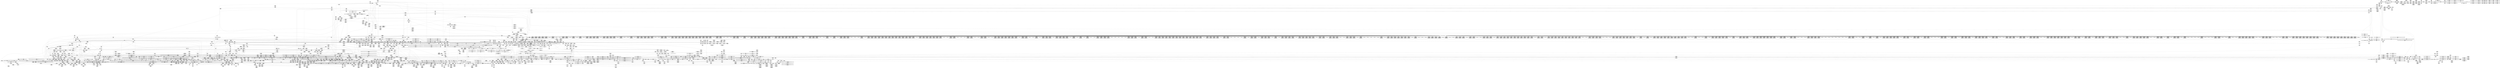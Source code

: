 digraph {
	CE0x44ea0b0 [shape=record,shape=Mrecord,label="{CE0x44ea0b0|task_sid:_tmp19|security/selinux/hooks.c,208}"]
	CE0x44e8240 [shape=record,shape=Mrecord,label="{CE0x44e8240|i32_208|*Constant*|*SummSource*}"]
	CE0x44e8770 [shape=record,shape=Mrecord,label="{CE0x44e8770|i8*_getelementptr_inbounds_(_41_x_i8_,_41_x_i8_*_.str44,_i32_0,_i32_0)|*Constant*|*SummSource*}"]
	CE0x4598d90 [shape=record,shape=Mrecord,label="{CE0x4598d90|rcu_read_unlock:_tmp8|include/linux/rcupdate.h,933|*SummSink*}"]
	CE0x4538570 [shape=record,shape=Mrecord,label="{CE0x4538570|2472:_%struct.cred*,_:_CRE_6302,6303_}"]
	CE0x44ede70 [shape=record,shape=Mrecord,label="{CE0x44ede70|i64*_getelementptr_inbounds_(_13_x_i64_,_13_x_i64_*___llvm_gcov_ctr126,_i64_0,_i64_12)|*Constant*|*SummSink*}"]
	CE0x45242d0 [shape=record,shape=Mrecord,label="{CE0x45242d0|2472:_%struct.cred*,_:_CRE_2728,2736_|*MultipleSource*|Function::task_sid&Arg::task::|Function::current_has_perm&Arg::tsk::|security/selinux/hooks.c,208|Function::selinux_task_kill&Arg::p::}"]
	CE0x45e7b80 [shape=record,shape=Mrecord,label="{CE0x45e7b80|__rcu_read_unlock:_tmp2}"]
	CE0x462ac60 [shape=record,shape=Mrecord,label="{CE0x462ac60|get_current:_tmp1|*SummSource*}"]
	CE0x44ff500 [shape=record,shape=Mrecord,label="{CE0x44ff500|_ret_i32_%call7,_!dbg_!27749|security/selinux/hooks.c,210}"]
	CE0x4583710 [shape=record,shape=Mrecord,label="{CE0x4583710|rcu_read_unlock:_call3|include/linux/rcupdate.h,933}"]
	CE0x459c620 [shape=record,shape=Mrecord,label="{CE0x459c620|_call_void_mcount()_#3}"]
	CE0x44bd570 [shape=record,shape=Mrecord,label="{CE0x44bd570|i64**_getelementptr_inbounds_(_4_x_i64*_,_4_x_i64*_*___llvm_gcda_edge_table266,_i64_0,_i64_1)|*Constant*|*SummSource*}"]
	CE0x454ba30 [shape=record,shape=Mrecord,label="{CE0x454ba30|current_sid:_cred|security/selinux/hooks.c,218|*SummSink*}"]
	CE0x458b660 [shape=record,shape=Mrecord,label="{CE0x458b660|i32_1|*Constant*|*SummSink*}"]
	CE0x4607480 [shape=record,shape=Mrecord,label="{CE0x4607480|__rcu_read_lock:_do.body|*SummSource*}"]
	CE0x44f4c00 [shape=record,shape=Mrecord,label="{CE0x44f4c00|signal_to_av:_tmp9|security/selinux/hooks.c,1491}"]
	CE0x44b2470 [shape=record,shape=Mrecord,label="{CE0x44b2470|rcu_lock_release:_entry|*SummSource*}"]
	CE0x45c2cb0 [shape=record,shape=Mrecord,label="{CE0x45c2cb0|GLOBAL:___preempt_count_add|*Constant*|*SummSource*}"]
	CE0x4594f90 [shape=record,shape=Mrecord,label="{CE0x4594f90|_call_void_mcount()_#3|*SummSink*}"]
	CE0x45e6790 [shape=record,shape=Mrecord,label="{CE0x45e6790|i64*_getelementptr_inbounds_(_4_x_i64_,_4_x_i64_*___llvm_gcov_ctr134,_i64_0,_i64_2)|*Constant*|*SummSink*}"]
	CE0x4580bb0 [shape=record,shape=Mrecord,label="{CE0x4580bb0|rcu_read_lock:_tmp9|include/linux/rcupdate.h,882}"]
	CE0x45c4b20 [shape=record,shape=Mrecord,label="{CE0x45c4b20|0:_i8,_:_GCMR_current_sid.__warned_internal_global_i8_0,_section_.data.unlikely_,_align_1:_elem_0:default:}"]
	CE0x4532b60 [shape=record,shape=Mrecord,label="{CE0x4532b60|2472:_%struct.cred*,_:_CRE_5920,5928_|*MultipleSource*|Function::task_sid&Arg::task::|Function::current_has_perm&Arg::tsk::|security/selinux/hooks.c,208|Function::selinux_task_kill&Arg::p::}"]
	CE0x458e960 [shape=record,shape=Mrecord,label="{CE0x458e960|COLLAPSED:_GCMRE___llvm_gcov_ctr130_internal_global_4_x_i64_zeroinitializer:_elem_0:default:}"]
	CE0x4538900 [shape=record,shape=Mrecord,label="{CE0x4538900|2472:_%struct.cred*,_:_CRE_6305,6306_}"]
	CE0x4575e40 [shape=record,shape=Mrecord,label="{CE0x4575e40|rcu_read_lock:_if.end|*SummSource*}"]
	CE0x45831c0 [shape=record,shape=Mrecord,label="{CE0x45831c0|rcu_read_unlock:_tmp11|include/linux/rcupdate.h,933|*SummSink*}"]
	CE0x459d2c0 [shape=record,shape=Mrecord,label="{CE0x459d2c0|rcu_read_unlock:_tmp6|include/linux/rcupdate.h,933|*SummSource*}"]
	CE0x4599790 [shape=record,shape=Mrecord,label="{CE0x4599790|rcu_read_unlock:_do.end|*SummSource*}"]
	CE0x44f45a0 [shape=record,shape=Mrecord,label="{CE0x44f45a0|i64_0|*Constant*}"]
	CE0x4568300 [shape=record,shape=Mrecord,label="{CE0x4568300|i64*_getelementptr_inbounds_(_4_x_i64_,_4_x_i64_*___llvm_gcov_ctr133,_i64_0,_i64_1)|*Constant*}"]
	CE0x452fe40 [shape=record,shape=Mrecord,label="{CE0x452fe40|2472:_%struct.cred*,_:_CRE_3116,3120_|*MultipleSource*|Function::task_sid&Arg::task::|Function::current_has_perm&Arg::tsk::|security/selinux/hooks.c,208|Function::selinux_task_kill&Arg::p::}"]
	CE0x44a4ee0 [shape=record,shape=Mrecord,label="{CE0x44a4ee0|signal_to_av:_tmp9|security/selinux/hooks.c,1491|*SummSink*}"]
	CE0x45f8bd0 [shape=record,shape=Mrecord,label="{CE0x45f8bd0|__preempt_count_sub:_tmp2|*SummSink*}"]
	CE0x44ea340 [shape=record,shape=Mrecord,label="{CE0x44ea340|task_sid:_tmp19|security/selinux/hooks.c,208|*SummSink*}"]
	CE0x4510f90 [shape=record,shape=Mrecord,label="{CE0x4510f90|2472:_%struct.cred*,_:_CRE_616,624_|*MultipleSource*|Function::task_sid&Arg::task::|Function::current_has_perm&Arg::tsk::|security/selinux/hooks.c,208|Function::selinux_task_kill&Arg::p::}"]
	CE0x455efc0 [shape=record,shape=Mrecord,label="{CE0x455efc0|task_sid:_tmp11|security/selinux/hooks.c,208}"]
	CE0x44ffef0 [shape=record,shape=Mrecord,label="{CE0x44ffef0|2472:_%struct.cred*,_:_CRE_136,144_|*MultipleSource*|Function::task_sid&Arg::task::|Function::current_has_perm&Arg::tsk::|security/selinux/hooks.c,208|Function::selinux_task_kill&Arg::p::}"]
	CE0x44a21c0 [shape=record,shape=Mrecord,label="{CE0x44a21c0|i64*_getelementptr_inbounds_(_10_x_i64_,_10_x_i64_*___llvm_gcov_ctr290,_i64_0,_i64_3)|*Constant*}"]
	CE0x44e2150 [shape=record,shape=Mrecord,label="{CE0x44e2150|_ret_void,_!dbg_!27735|include/linux/rcupdate.h,884|*SummSink*}"]
	CE0x448fa60 [shape=record,shape=Mrecord,label="{CE0x448fa60|current_has_perm:_tmp|*SummSink*}"]
	CE0x45620e0 [shape=record,shape=Mrecord,label="{CE0x45620e0|rcu_read_unlock:_tmp19|include/linux/rcupdate.h,933}"]
	CE0x45394e0 [shape=record,shape=Mrecord,label="{CE0x45394e0|2472:_%struct.cred*,_:_CRE_6315,6316_}"]
	CE0x44c4be0 [shape=record,shape=Mrecord,label="{CE0x44c4be0|selinux_task_kill:_tmp16|security/selinux/hooks.c,3669|*SummSource*}"]
	CE0x451fef0 [shape=record,shape=Mrecord,label="{CE0x451fef0|2472:_%struct.cred*,_:_CRE_2525,2526_}"]
	CE0x455eb40 [shape=record,shape=Mrecord,label="{CE0x455eb40|task_sid:_tmp10|security/selinux/hooks.c,208|*SummSource*}"]
	CE0x45104c0 [shape=record,shape=Mrecord,label="{CE0x45104c0|2472:_%struct.cred*,_:_CRE_576,584_|*MultipleSource*|Function::task_sid&Arg::task::|Function::current_has_perm&Arg::tsk::|security/selinux/hooks.c,208|Function::selinux_task_kill&Arg::p::}"]
	CE0x44f03b0 [shape=record,shape=Mrecord,label="{CE0x44f03b0|signal_to_av:_tmp7|security/selinux/hooks.c,1487|*SummSource*}"]
	CE0x45ea3d0 [shape=record,shape=Mrecord,label="{CE0x45ea3d0|i64*_getelementptr_inbounds_(_4_x_i64_,_4_x_i64_*___llvm_gcov_ctr133,_i64_0,_i64_2)|*Constant*|*SummSink*}"]
	CE0x45908f0 [shape=record,shape=Mrecord,label="{CE0x45908f0|rcu_read_unlock:_tmp8|include/linux/rcupdate.h,933|*SummSource*}"]
	CE0x458dd90 [shape=record,shape=Mrecord,label="{CE0x458dd90|rcu_read_unlock:_land.lhs.true|*SummSource*}"]
	CE0x453cb80 [shape=record,shape=Mrecord,label="{CE0x453cb80|2472:_%struct.cred*,_:_CRE_6368,6376_|*MultipleSource*|Function::task_sid&Arg::task::|Function::current_has_perm&Arg::tsk::|security/selinux/hooks.c,208|Function::selinux_task_kill&Arg::p::}"]
	CE0x4598610 [shape=record,shape=Mrecord,label="{CE0x4598610|rcu_read_unlock:_tmp|*SummSink*}"]
	CE0x449bb90 [shape=record,shape=Mrecord,label="{CE0x449bb90|selinux_task_kill:_tmp10|security/selinux/hooks.c,3665}"]
	CE0x4501220 [shape=record,shape=Mrecord,label="{CE0x4501220|2472:_%struct.cred*,_:_CRE_280,288_|*MultipleSource*|Function::task_sid&Arg::task::|Function::current_has_perm&Arg::tsk::|security/selinux/hooks.c,208|Function::selinux_task_kill&Arg::p::}"]
	CE0x45201f0 [shape=record,shape=Mrecord,label="{CE0x45201f0|2472:_%struct.cred*,_:_CRE_2528,2529_}"]
	CE0x456aee0 [shape=record,shape=Mrecord,label="{CE0x456aee0|i64*_getelementptr_inbounds_(_4_x_i64_,_4_x_i64_*___llvm_gcov_ctr130,_i64_0,_i64_1)|*Constant*|*SummSink*}"]
	CE0x44a25b0 [shape=record,shape=Mrecord,label="{CE0x44a25b0|i64**_getelementptr_inbounds_(_4_x_i64*_,_4_x_i64*_*___llvm_gcda_edge_table266,_i64_0,_i64_1)|*Constant*}"]
	CE0x44f2bd0 [shape=record,shape=Mrecord,label="{CE0x44f2bd0|GLOBAL:___rcu_read_lock|*Constant*}"]
	CE0x450e860 [shape=record,shape=Mrecord,label="{CE0x450e860|task_sid:_tobool4|security/selinux/hooks.c,208|*SummSink*}"]
	CE0x4500640 [shape=record,shape=Mrecord,label="{CE0x4500640|current_has_perm:_call2|security/selinux/hooks.c,1544|*SummSource*}"]
	CE0x4589930 [shape=record,shape=Mrecord,label="{CE0x4589930|rcu_read_lock:_tmp21|include/linux/rcupdate.h,884}"]
	CE0x45ee5c0 [shape=record,shape=Mrecord,label="{CE0x45ee5c0|rcu_lock_release:_tmp2|*SummSink*}"]
	CE0x44f5040 [shape=record,shape=Mrecord,label="{CE0x44f5040|i32_16|*Constant*}"]
	CE0x44b1cf0 [shape=record,shape=Mrecord,label="{CE0x44b1cf0|task_sid:_entry|*SummSource*}"]
	CE0x46257e0 [shape=record,shape=Mrecord,label="{CE0x46257e0|__preempt_count_add:_tmp6|./arch/x86/include/asm/preempt.h,73|*SummSource*}"]
	CE0x44e6f50 [shape=record,shape=Mrecord,label="{CE0x44e6f50|task_sid:_tmp17|security/selinux/hooks.c,208}"]
	CE0x44b1860 [shape=record,shape=Mrecord,label="{CE0x44b1860|signal_to_av:_tmp2|security/selinux/hooks.c,1479|*SummSink*}"]
	CE0x45fecd0 [shape=record,shape=Mrecord,label="{CE0x45fecd0|_call_void_mcount()_#3}"]
	CE0x45c3870 [shape=record,shape=Mrecord,label="{CE0x45c3870|GLOBAL:_current_sid.__warned|Global_var:current_sid.__warned|*SummSink*}"]
	CE0x4581f50 [shape=record,shape=Mrecord,label="{CE0x4581f50|rcu_read_lock:_tmp11|include/linux/rcupdate.h,882|*SummSink*}"]
	CE0x457bb40 [shape=record,shape=Mrecord,label="{CE0x457bb40|GLOBAL:___llvm_gcov_ctr132|Global_var:__llvm_gcov_ctr132}"]
	CE0x44f0240 [shape=record,shape=Mrecord,label="{CE0x44f0240|signal_to_av:_tmp7|security/selinux/hooks.c,1487}"]
	CE0x4506630 [shape=record,shape=Mrecord,label="{CE0x4506630|2472:_%struct.cred*,_:_CRE_80,84_|*MultipleSource*|Function::task_sid&Arg::task::|Function::current_has_perm&Arg::tsk::|security/selinux/hooks.c,208|Function::selinux_task_kill&Arg::p::}"]
	CE0x44ab130 [shape=record,shape=Mrecord,label="{CE0x44ab130|COLLAPSED:_GCMRE___llvm_gcov_ctr290_internal_global_10_x_i64_zeroinitializer:_elem_0:default:}"]
	CE0x4586f20 [shape=record,shape=Mrecord,label="{CE0x4586f20|i64*_getelementptr_inbounds_(_11_x_i64_,_11_x_i64_*___llvm_gcov_ctr127,_i64_0,_i64_9)|*Constant*|*SummSource*}"]
	CE0x45ee1e0 [shape=record,shape=Mrecord,label="{CE0x45ee1e0|rcu_lock_acquire:_tmp3}"]
	CE0x453c200 [shape=record,shape=Mrecord,label="{CE0x453c200|2472:_%struct.cred*,_:_CRE_6353,6354_}"]
	CE0x457a990 [shape=record,shape=Mrecord,label="{CE0x457a990|current_sid:_do.body|*SummSink*}"]
	CE0x4555b80 [shape=record,shape=Mrecord,label="{CE0x4555b80|task_sid:_do.end}"]
	CE0x45c7370 [shape=record,shape=Mrecord,label="{CE0x45c7370|current_sid:_tmp16|security/selinux/hooks.c,218|*SummSink*}"]
	CE0x4580570 [shape=record,shape=Mrecord,label="{CE0x4580570|i64_4|*Constant*}"]
	CE0x44a28d0 [shape=record,shape=Mrecord,label="{CE0x44a28d0|i64**_getelementptr_inbounds_(_4_x_i64*_,_4_x_i64*_*___llvm_gcda_edge_table266,_i64_0,_i64_1)|*Constant*|*SummSink*}"]
	CE0x4537a20 [shape=record,shape=Mrecord,label="{CE0x4537a20|2472:_%struct.cred*,_:_CRE_6292,6293_}"]
	CE0x452ce60 [shape=record,shape=Mrecord,label="{CE0x452ce60|2472:_%struct.cred*,_:_CRE_2972,2973_}"]
	CE0x44c25e0 [shape=record,shape=Mrecord,label="{CE0x44c25e0|cred_sid:_cred|Function::cred_sid&Arg::cred::|*SummSink*}"]
	CE0x44a6460 [shape=record,shape=Mrecord,label="{CE0x44a6460|GLOBAL:_rcu_read_unlock|*Constant*}"]
	CE0x4605770 [shape=record,shape=Mrecord,label="{CE0x4605770|task_sid:_tmp24|security/selinux/hooks.c,208}"]
	CE0x44bca20 [shape=record,shape=Mrecord,label="{CE0x44bca20|current_has_perm:_tmp1|*SummSource*}"]
	CE0x44f0800 [shape=record,shape=Mrecord,label="{CE0x44f0800|_call_void___llvm_gcov_indirect_counter_increment(i32*___llvm_gcov_global_state_pred267,_i64**_getelementptr_inbounds_(_4_x_i64*_,_4_x_i64*_*___llvm_gcda_edge_table266,_i64_0,_i64_0)),_!dbg_!27721|security/selinux/hooks.c,1491|*SummSource*}"]
	CE0x4539150 [shape=record,shape=Mrecord,label="{CE0x4539150|2472:_%struct.cred*,_:_CRE_6312,6313_}"]
	CE0x4486910 [shape=record,shape=Mrecord,label="{CE0x4486910|task_sid:_do.body|*SummSink*}"]
	CE0x455f900 [shape=record,shape=Mrecord,label="{CE0x455f900|task_sid:_call|security/selinux/hooks.c,208|*SummSink*}"]
	CE0x4529560 [shape=record,shape=Mrecord,label="{CE0x4529560|2472:_%struct.cred*,_:_CRE_2924,2925_}"]
	CE0x4610940 [shape=record,shape=Mrecord,label="{CE0x4610940|__rcu_read_lock:_tmp6|include/linux/rcupdate.h,240|*SummSource*}"]
	CE0x4516ce0 [shape=record,shape=Mrecord,label="{CE0x4516ce0|2472:_%struct.cred*,_:_CRE_1928,1936_|*MultipleSource*|Function::task_sid&Arg::task::|Function::current_has_perm&Arg::tsk::|security/selinux/hooks.c,208|Function::selinux_task_kill&Arg::p::}"]
	CE0x4576950 [shape=record,shape=Mrecord,label="{CE0x4576950|i32_22|*Constant*}"]
	CE0x449b4f0 [shape=record,shape=Mrecord,label="{CE0x449b4f0|i64_2|*Constant*}"]
	CE0x44e6760 [shape=record,shape=Mrecord,label="{CE0x44e6760|task_sid:_tmp15|security/selinux/hooks.c,208|*SummSource*}"]
	CE0x4563ab0 [shape=record,shape=Mrecord,label="{CE0x4563ab0|rcu_read_unlock:_tmp22|include/linux/rcupdate.h,935|*SummSource*}"]
	CE0x44909f0 [shape=record,shape=Mrecord,label="{CE0x44909f0|_switch_i32_%sig,_label_%sw.default_i32_17,_label_%sw.bb_i32_9,_label_%sw.bb1_i32_19,_label_%sw.bb2_,_!dbg_!27713|security/selinux/hooks.c,1476}"]
	CE0x44f4980 [shape=record,shape=Mrecord,label="{CE0x44f4980|rcu_read_lock:_tmp5|include/linux/rcupdate.h,882|*SummSink*}"]
	CE0x448d610 [shape=record,shape=Mrecord,label="{CE0x448d610|selinux_task_kill:_if.else|*SummSource*}"]
	CE0x453b030 [shape=record,shape=Mrecord,label="{CE0x453b030|2472:_%struct.cred*,_:_CRE_6338,6339_}"]
	CE0x45e8850 [shape=record,shape=Mrecord,label="{CE0x45e8850|__preempt_count_sub:_tmp3|*SummSink*}"]
	CE0x459b7f0 [shape=record,shape=Mrecord,label="{CE0x459b7f0|current_sid:_tobool1|security/selinux/hooks.c,218|*SummSink*}"]
	CE0x4590d00 [shape=record,shape=Mrecord,label="{CE0x4590d00|i64_5|*Constant*}"]
	CE0x44e4960 [shape=record,shape=Mrecord,label="{CE0x44e4960|i64*_getelementptr_inbounds_(_10_x_i64_,_10_x_i64_*___llvm_gcov_ctr265,_i64_0,_i64_6)|*Constant*|*SummSink*}"]
	CE0x44ea820 [shape=record,shape=Mrecord,label="{CE0x44ea820|i8_1|*Constant*|*SummSink*}"]
	CE0x44f75f0 [shape=record,shape=Mrecord,label="{CE0x44f75f0|2472:_%struct.cred*,_:_CRE_328,336_|*MultipleSource*|Function::task_sid&Arg::task::|Function::current_has_perm&Arg::tsk::|security/selinux/hooks.c,208|Function::selinux_task_kill&Arg::p::}"]
	CE0x44e0140 [shape=record,shape=Mrecord,label="{CE0x44e0140|signal_to_av:_sw.epilog|*SummSink*}"]
	CE0x4536e10 [shape=record,shape=Mrecord,label="{CE0x4536e10|2472:_%struct.cred*,_:_CRE_6264,6280_|*MultipleSource*|Function::task_sid&Arg::task::|Function::current_has_perm&Arg::tsk::|security/selinux/hooks.c,208|Function::selinux_task_kill&Arg::p::}"]
	CE0x44f80e0 [shape=record,shape=Mrecord,label="{CE0x44f80e0|task_sid:_do.body5|*SummSource*}"]
	CE0x4b0c2b0 [shape=record,shape=Mrecord,label="{CE0x4b0c2b0|selinux_task_kill:_tmp7|security/selinux/hooks.c,3662}"]
	CE0x45a23a0 [shape=record,shape=Mrecord,label="{CE0x45a23a0|__rcu_read_lock:_bb}"]
	CE0x456c010 [shape=record,shape=Mrecord,label="{CE0x456c010|current_sid:_tmp7|security/selinux/hooks.c,218|*SummSink*}"]
	CE0x4534350 [shape=record,shape=Mrecord,label="{CE0x4534350|2472:_%struct.cred*,_:_CRE_6000,6008_|*MultipleSource*|Function::task_sid&Arg::task::|Function::current_has_perm&Arg::tsk::|security/selinux/hooks.c,208|Function::selinux_task_kill&Arg::p::}"]
	CE0x45582b0 [shape=record,shape=Mrecord,label="{CE0x45582b0|task_sid:_tmp7|security/selinux/hooks.c,208|*SummSource*}"]
	CE0x45a2510 [shape=record,shape=Mrecord,label="{CE0x45a2510|i64*_getelementptr_inbounds_(_4_x_i64_,_4_x_i64_*___llvm_gcov_ctr134,_i64_0,_i64_1)|*Constant*|*SummSink*}"]
	CE0x4594dc0 [shape=record,shape=Mrecord,label="{CE0x4594dc0|_call_void_mcount()_#3}"]
	CE0x4610e60 [shape=record,shape=Mrecord,label="{CE0x4610e60|rcu_lock_release:_tmp|*SummSource*}"]
	CE0x4639020 [shape=record,shape=Mrecord,label="{CE0x4639020|__preempt_count_add:_bb}"]
	CE0x44e2ef0 [shape=record,shape=Mrecord,label="{CE0x44e2ef0|2472:_%struct.cred*,_:_CRE_496,504_|*MultipleSource*|Function::task_sid&Arg::task::|Function::current_has_perm&Arg::tsk::|security/selinux/hooks.c,208|Function::selinux_task_kill&Arg::p::}"]
	CE0x44f5e60 [shape=record,shape=Mrecord,label="{CE0x44f5e60|signal_to_av:_perm.0|*SummSink*}"]
	CE0x44fb2d0 [shape=record,shape=Mrecord,label="{CE0x44fb2d0|GLOBAL:_rcu_read_lock|*Constant*}"]
	CE0x44a7000 [shape=record,shape=Mrecord,label="{CE0x44a7000|_ret_void,_!dbg_!27735|include/linux/rcupdate.h,938|*SummSink*}"]
	CE0x457caf0 [shape=record,shape=Mrecord,label="{CE0x457caf0|rcu_read_lock:_land.lhs.true2|*SummSource*}"]
	CE0x45e3540 [shape=record,shape=Mrecord,label="{CE0x45e3540|GLOBAL:___preempt_count|Global_var:__preempt_count|*SummSink*}"]
	CE0x45fda20 [shape=record,shape=Mrecord,label="{CE0x45fda20|__preempt_count_add:_tmp4|./arch/x86/include/asm/preempt.h,72}"]
	CE0x45210c0 [shape=record,shape=Mrecord,label="{CE0x45210c0|2472:_%struct.cred*,_:_CRE_2576,2584_|*MultipleSource*|Function::task_sid&Arg::task::|Function::current_has_perm&Arg::tsk::|security/selinux/hooks.c,208|Function::selinux_task_kill&Arg::p::}"]
	CE0x44a94f0 [shape=record,shape=Mrecord,label="{CE0x44a94f0|rcu_read_lock:_tmp1}"]
	CE0x4586eb0 [shape=record,shape=Mrecord,label="{CE0x4586eb0|i64*_getelementptr_inbounds_(_11_x_i64_,_11_x_i64_*___llvm_gcov_ctr127,_i64_0,_i64_9)|*Constant*}"]
	CE0x44a7820 [shape=record,shape=Mrecord,label="{CE0x44a7820|_ret_i32_%call7,_!dbg_!27749|security/selinux/hooks.c,210|*SummSink*}"]
	CE0x451a3f0 [shape=record,shape=Mrecord,label="{CE0x451a3f0|2472:_%struct.cred*,_:_CRE_2120,2128_|*MultipleSource*|Function::task_sid&Arg::task::|Function::current_has_perm&Arg::tsk::|security/selinux/hooks.c,208|Function::selinux_task_kill&Arg::p::}"]
	CE0x45a10b0 [shape=record,shape=Mrecord,label="{CE0x45a10b0|current_sid:_call|security/selinux/hooks.c,218}"]
	CE0x4566d20 [shape=record,shape=Mrecord,label="{CE0x4566d20|__rcu_read_unlock:_entry|*SummSink*}"]
	CE0x4578640 [shape=record,shape=Mrecord,label="{CE0x4578640|__rcu_read_lock:_tmp7|include/linux/rcupdate.h,240|*SummSink*}"]
	CE0x44c3b90 [shape=record,shape=Mrecord,label="{CE0x44c3b90|avc_has_perm:_auditdata|Function::avc_has_perm&Arg::auditdata::|*SummSource*}"]
	CE0x4594af0 [shape=record,shape=Mrecord,label="{CE0x4594af0|rcu_lock_release:_bb}"]
	CE0x44c0610 [shape=record,shape=Mrecord,label="{CE0x44c0610|i64*_getelementptr_inbounds_(_11_x_i64_,_11_x_i64_*___llvm_gcov_ctr125,_i64_0,_i64_10)|*Constant*|*SummSink*}"]
	CE0x45ef5b0 [shape=record,shape=Mrecord,label="{CE0x45ef5b0|i64*_getelementptr_inbounds_(_4_x_i64_,_4_x_i64_*___llvm_gcov_ctr133,_i64_0,_i64_3)|*Constant*}"]
	CE0x4505a30 [shape=record,shape=Mrecord,label="{CE0x4505a30|__llvm_gcov_indirect_counter_increment:_bb|*SummSink*}"]
	CE0x4523230 [shape=record,shape=Mrecord,label="{CE0x4523230|2472:_%struct.cred*,_:_CRE_2688,2692_|*MultipleSource*|Function::task_sid&Arg::task::|Function::current_has_perm&Arg::tsk::|security/selinux/hooks.c,208|Function::selinux_task_kill&Arg::p::}"]
	CE0x45ea200 [shape=record,shape=Mrecord,label="{CE0x45ea200|i64*_getelementptr_inbounds_(_4_x_i64_,_4_x_i64_*___llvm_gcov_ctr133,_i64_0,_i64_2)|*Constant*|*SummSource*}"]
	CE0x456a570 [shape=record,shape=Mrecord,label="{CE0x456a570|current_sid:_tmp13|security/selinux/hooks.c,218}"]
	CE0x44ef100 [shape=record,shape=Mrecord,label="{CE0x44ef100|i64**_getelementptr_inbounds_(_4_x_i64*_,_4_x_i64*_*___llvm_gcda_edge_table266,_i64_0,_i64_3)|*Constant*|*SummSource*}"]
	CE0x452a730 [shape=record,shape=Mrecord,label="{CE0x452a730|2472:_%struct.cred*,_:_CRE_2939,2940_}"]
	CE0x456f0f0 [shape=record,shape=Mrecord,label="{CE0x456f0f0|__preempt_count_add:_entry}"]
	CE0x4589fd0 [shape=record,shape=Mrecord,label="{CE0x4589fd0|rcu_read_lock:_tmp21|include/linux/rcupdate.h,884|*SummSink*}"]
	CE0x44c17a0 [shape=record,shape=Mrecord,label="{CE0x44c17a0|task_sid:_call7|security/selinux/hooks.c,208}"]
	CE0x44fd440 [shape=record,shape=Mrecord,label="{CE0x44fd440|current_sid:_entry|*SummSource*}"]
	CE0x44fa8c0 [shape=record,shape=Mrecord,label="{CE0x44fa8c0|2472:_%struct.cred*,_:_CRE_200,208_|*MultipleSource*|Function::task_sid&Arg::task::|Function::current_has_perm&Arg::tsk::|security/selinux/hooks.c,208|Function::selinux_task_kill&Arg::p::}"]
	CE0x46336c0 [shape=record,shape=Mrecord,label="{CE0x46336c0|i64*_getelementptr_inbounds_(_4_x_i64_,_4_x_i64_*___llvm_gcov_ctr129,_i64_0,_i64_1)|*Constant*|*SummSink*}"]
	CE0x44bef80 [shape=record,shape=Mrecord,label="{CE0x44bef80|selinux_task_kill:_tmp14|security/selinux/hooks.c,3666|*SummSource*}"]
	CE0x449c230 [shape=record,shape=Mrecord,label="{CE0x449c230|_ret_i32_%perm.0,_!dbg_!27724|security/selinux/hooks.c,1495|*SummSource*}"]
	CE0x4512970 [shape=record,shape=Mrecord,label="{CE0x4512970|2472:_%struct.cred*,_:_CRE_689,690_}"]
	CE0x457bbb0 [shape=record,shape=Mrecord,label="{CE0x457bbb0|rcu_read_unlock:_tmp4|include/linux/rcupdate.h,933|*SummSource*}"]
	CE0x45666f0 [shape=record,shape=Mrecord,label="{CE0x45666f0|GLOBAL:___rcu_read_unlock|*Constant*|*SummSource*}"]
	CE0x453b160 [shape=record,shape=Mrecord,label="{CE0x453b160|2472:_%struct.cred*,_:_CRE_6339,6340_}"]
	CE0x461c1c0 [shape=record,shape=Mrecord,label="{CE0x461c1c0|get_current:_tmp4|./arch/x86/include/asm/current.h,14|*SummSource*}"]
	CE0x4528ab0 [shape=record,shape=Mrecord,label="{CE0x4528ab0|2472:_%struct.cred*,_:_CRE_2915,2916_}"]
	CE0x459b050 [shape=record,shape=Mrecord,label="{CE0x459b050|i64*_getelementptr_inbounds_(_13_x_i64_,_13_x_i64_*___llvm_gcov_ctr126,_i64_0,_i64_1)|*Constant*}"]
	CE0x450c010 [shape=record,shape=Mrecord,label="{CE0x450c010|2472:_%struct.cred*,_:_CRE_416,424_|*MultipleSource*|Function::task_sid&Arg::task::|Function::current_has_perm&Arg::tsk::|security/selinux/hooks.c,208|Function::selinux_task_kill&Arg::p::}"]
	CE0x44e6600 [shape=record,shape=Mrecord,label="{CE0x44e6600|task_sid:_tmp15|security/selinux/hooks.c,208}"]
	CE0x460fe60 [shape=record,shape=Mrecord,label="{CE0x460fe60|rcu_lock_release:_indirectgoto|*SummSource*}"]
	CE0x45340f0 [shape=record,shape=Mrecord,label="{CE0x45340f0|2472:_%struct.cred*,_:_CRE_5992,6000_|*MultipleSource*|Function::task_sid&Arg::task::|Function::current_has_perm&Arg::tsk::|security/selinux/hooks.c,208|Function::selinux_task_kill&Arg::p::}"]
	CE0x45801c0 [shape=record,shape=Mrecord,label="{CE0x45801c0|i64*_getelementptr_inbounds_(_4_x_i64_,_4_x_i64_*___llvm_gcov_ctr128,_i64_0,_i64_2)|*Constant*}"]
	CE0x458c630 [shape=record,shape=Mrecord,label="{CE0x458c630|%struct.lockdep_map*_null|*Constant*}"]
	CE0x44f8a20 [shape=record,shape=Mrecord,label="{CE0x44f8a20|signal_to_av:_tmp11|security/selinux/hooks.c,1495|*SummSink*}"]
	CE0x4565af0 [shape=record,shape=Mrecord,label="{CE0x4565af0|rcu_lock_release:_map|Function::rcu_lock_release&Arg::map::|*SummSource*}"]
	CE0x44e0650 [shape=record,shape=Mrecord,label="{CE0x44e0650|i32_-1|*Constant*|*SummSource*}"]
	CE0x4b0c420 [shape=record,shape=Mrecord,label="{CE0x4b0c420|selinux_task_kill:_tmp7|security/selinux/hooks.c,3662|*SummSource*}"]
	CE0x45f49c0 [shape=record,shape=Mrecord,label="{CE0x45f49c0|__preempt_count_add:_tmp3|*SummSource*}"]
	CE0x454bf30 [shape=record,shape=Mrecord,label="{CE0x454bf30|current_sid:_tmp21|security/selinux/hooks.c,218}"]
	CE0x4603090 [shape=record,shape=Mrecord,label="{CE0x4603090|task_sid:_tmp15|security/selinux/hooks.c,208}"]
	CE0x4543560 [shape=record,shape=Mrecord,label="{CE0x4543560|2472:_%struct.cred*,_:_CRE_10536,10544_|*MultipleSource*|Function::task_sid&Arg::task::|Function::current_has_perm&Arg::tsk::|security/selinux/hooks.c,208|Function::selinux_task_kill&Arg::p::}"]
	CE0x449f320 [shape=record,shape=Mrecord,label="{CE0x449f320|selinux_task_kill:_tmp3|security/selinux/hooks.c,3661}"]
	CE0x4567220 [shape=record,shape=Mrecord,label="{CE0x4567220|current_sid:_land.lhs.true}"]
	CE0x45760c0 [shape=record,shape=Mrecord,label="{CE0x45760c0|rcu_read_lock:_do.end}"]
	CE0x44ea590 [shape=record,shape=Mrecord,label="{CE0x44ea590|i8_1|*Constant*}"]
	CE0x459edf0 [shape=record,shape=Mrecord,label="{CE0x459edf0|_call_void___preempt_count_add(i32_1)_#10,_!dbg_!27711|include/linux/rcupdate.h,239|*SummSource*}"]
	CE0x44b2300 [shape=record,shape=Mrecord,label="{CE0x44b2300|_call_void_rcu_lock_release(%struct.lockdep_map*_rcu_lock_map)_#10,_!dbg_!27733|include/linux/rcupdate.h,935|*SummSink*}"]
	CE0x44c3510 [shape=record,shape=Mrecord,label="{CE0x44c3510|_ret_i32_%retval.0,_!dbg_!27728|security/selinux/avc.c,775}"]
	CE0x45181c0 [shape=record,shape=Mrecord,label="{CE0x45181c0|2472:_%struct.cred*,_:_CRE_2020,2032_|*MultipleSource*|Function::task_sid&Arg::task::|Function::current_has_perm&Arg::tsk::|security/selinux/hooks.c,208|Function::selinux_task_kill&Arg::p::}"]
	CE0x45393b0 [shape=record,shape=Mrecord,label="{CE0x45393b0|2472:_%struct.cred*,_:_CRE_6314,6315_}"]
	CE0x458b5d0 [shape=record,shape=Mrecord,label="{CE0x458b5d0|i32_1|*Constant*|*SummSource*}"]
	CE0x44fde70 [shape=record,shape=Mrecord,label="{CE0x44fde70|_call_void_mcount()_#3}"]
	CE0x4638fb0 [shape=record,shape=Mrecord,label="{CE0x4638fb0|_call_void_mcount()_#3}"]
	CE0x448cb20 [shape=record,shape=Mrecord,label="{CE0x448cb20|selinux_task_kill:_tmp11|security/selinux/hooks.c,3665|*SummSink*}"]
	CE0x458c7f0 [shape=record,shape=Mrecord,label="{CE0x458c7f0|i64*_getelementptr_inbounds_(_4_x_i64_,_4_x_i64_*___llvm_gcov_ctr133,_i64_0,_i64_1)|*Constant*|*SummSink*}"]
	CE0x44c1900 [shape=record,shape=Mrecord,label="{CE0x44c1900|task_sid:_call7|security/selinux/hooks.c,208|*SummSource*}"]
	CE0x4596dd0 [shape=record,shape=Mrecord,label="{CE0x4596dd0|GLOBAL:___llvm_gcov_ctr125|Global_var:__llvm_gcov_ctr125}"]
	CE0x45ff9f0 [shape=record,shape=Mrecord,label="{CE0x45ff9f0|get_current:_tmp|*SummSource*}"]
	CE0x454d5b0 [shape=record,shape=Mrecord,label="{CE0x454d5b0|current_has_perm:_bb}"]
	CE0x44f6ee0 [shape=record,shape=Mrecord,label="{CE0x44f6ee0|current_has_perm:_tmp2|*SummSource*}"]
	CE0x4592760 [shape=record,shape=Mrecord,label="{CE0x4592760|i64*_getelementptr_inbounds_(_11_x_i64_,_11_x_i64_*___llvm_gcov_ctr125,_i64_0,_i64_6)|*Constant*|*SummSink*}"]
	CE0x459d190 [shape=record,shape=Mrecord,label="{CE0x459d190|rcu_read_unlock:_tmp6|include/linux/rcupdate.h,933}"]
	CE0x4516430 [shape=record,shape=Mrecord,label="{CE0x4516430|2472:_%struct.cred*,_:_CRE_1896,1900_|*MultipleSource*|Function::task_sid&Arg::task::|Function::current_has_perm&Arg::tsk::|security/selinux/hooks.c,208|Function::selinux_task_kill&Arg::p::}"]
	CE0x452c4e0 [shape=record,shape=Mrecord,label="{CE0x452c4e0|2472:_%struct.cred*,_:_CRE_2964,2965_}"]
	CE0x458b150 [shape=record,shape=Mrecord,label="{CE0x458b150|cred_sid:_tmp5|security/selinux/hooks.c,196}"]
	CE0x45290a0 [shape=record,shape=Mrecord,label="{CE0x45290a0|2472:_%struct.cred*,_:_CRE_2920,2921_}"]
	CE0x4487500 [shape=record,shape=Mrecord,label="{CE0x4487500|task_sid:_do.end|*SummSource*}"]
	CE0x4591110 [shape=record,shape=Mrecord,label="{CE0x4591110|rcu_read_unlock:_tmp2}"]
	CE0x44a13f0 [shape=record,shape=Mrecord,label="{CE0x44a13f0|rcu_read_lock:_tmp2|*SummSource*}"]
	CE0x44964f0 [shape=record,shape=Mrecord,label="{CE0x44964f0|selinux_task_kill:_call4|security/selinux/hooks.c,3666|*SummSource*}"]
	CE0x44deb70 [shape=record,shape=Mrecord,label="{CE0x44deb70|_call_void_mcount()_#3|*SummSource*}"]
	CE0x44f1170 [shape=record,shape=Mrecord,label="{CE0x44f1170|__rcu_read_unlock:_tmp3|*SummSource*}"]
	CE0x45941c0 [shape=record,shape=Mrecord,label="{CE0x45941c0|i64*_getelementptr_inbounds_(_4_x_i64_,_4_x_i64_*___llvm_gcov_ctr133,_i64_0,_i64_1)|*Constant*|*SummSource*}"]
	CE0x4556e10 [shape=record,shape=Mrecord,label="{CE0x4556e10|__llvm_gcov_indirect_counter_increment:_tmp2|*SummSink*}"]
	CE0x4597180 [shape=record,shape=Mrecord,label="{CE0x4597180|COLLAPSED:_GCMRE___llvm_gcov_ctr132_internal_global_11_x_i64_zeroinitializer:_elem_0:default:}"]
	CE0x4557410 [shape=record,shape=Mrecord,label="{CE0x4557410|task_sid:_tmp5|security/selinux/hooks.c,208|*SummSource*}"]
	CE0x4501cf0 [shape=record,shape=Mrecord,label="{CE0x4501cf0|2472:_%struct.cred*,_:_CRE_56,64_|*MultipleSource*|Function::task_sid&Arg::task::|Function::current_has_perm&Arg::tsk::|security/selinux/hooks.c,208|Function::selinux_task_kill&Arg::p::}"]
	CE0x44bd7d0 [shape=record,shape=Mrecord,label="{CE0x44bd7d0|__llvm_gcov_indirect_counter_increment:_entry|*SummSink*}"]
	CE0x45e9130 [shape=record,shape=Mrecord,label="{CE0x45e9130|i32_2|*Constant*|*SummSource*}"]
	CE0x45fa850 [shape=record,shape=Mrecord,label="{CE0x45fa850|__preempt_count_sub:_tmp7|./arch/x86/include/asm/preempt.h,78|*SummSource*}"]
	CE0x4567c90 [shape=record,shape=Mrecord,label="{CE0x4567c90|i64_0|*Constant*}"]
	CE0x453d8f0 [shape=record,shape=Mrecord,label="{CE0x453d8f0|2472:_%struct.cred*,_:_CRE_6424,6432_|*MultipleSource*|Function::task_sid&Arg::task::|Function::current_has_perm&Arg::tsk::|security/selinux/hooks.c,208|Function::selinux_task_kill&Arg::p::}"]
	CE0x4579a10 [shape=record,shape=Mrecord,label="{CE0x4579a10|_call_void_rcu_lock_acquire(%struct.lockdep_map*_rcu_lock_map)_#10,_!dbg_!27711|include/linux/rcupdate.h,881|*SummSink*}"]
	CE0x45190a0 [shape=record,shape=Mrecord,label="{CE0x45190a0|2472:_%struct.cred*,_:_CRE_2056,2057_|*MultipleSource*|Function::task_sid&Arg::task::|Function::current_has_perm&Arg::tsk::|security/selinux/hooks.c,208|Function::selinux_task_kill&Arg::p::}"]
	CE0x44b3ae0 [shape=record,shape=Mrecord,label="{CE0x44b3ae0|_ret_i32_%perm.0,_!dbg_!27724|security/selinux/hooks.c,1495|*SummSink*}"]
	CE0x44e7c50 [shape=record,shape=Mrecord,label="{CE0x44e7c50|GLOBAL:_lockdep_rcu_suspicious|*Constant*|*SummSource*}"]
	CE0x45c7620 [shape=record,shape=Mrecord,label="{CE0x45c7620|i8_1|*Constant*}"]
	CE0x449ca10 [shape=record,shape=Mrecord,label="{CE0x449ca10|selinux_task_kill:_if.end|*SummSource*}"]
	CE0x452a4d0 [shape=record,shape=Mrecord,label="{CE0x452a4d0|2472:_%struct.cred*,_:_CRE_2937,2938_}"]
	CE0x44f65a0 [shape=record,shape=Mrecord,label="{CE0x44f65a0|i64*_getelementptr_inbounds_(_2_x_i64_,_2_x_i64_*___llvm_gcov_ctr136,_i64_0,_i64_1)|*Constant*|*SummSource*}"]
	CE0x4557860 [shape=record,shape=Mrecord,label="{CE0x4557860|GLOBAL:___llvm_gcov_ctr126|Global_var:__llvm_gcov_ctr126|*SummSource*}"]
	CE0x4519920 [shape=record,shape=Mrecord,label="{CE0x4519920|2472:_%struct.cred*,_:_CRE_2080,2088_|*MultipleSource*|Function::task_sid&Arg::task::|Function::current_has_perm&Arg::tsk::|security/selinux/hooks.c,208|Function::selinux_task_kill&Arg::p::}"]
	CE0x4531f80 [shape=record,shape=Mrecord,label="{CE0x4531f80|2472:_%struct.cred*,_:_CRE_5880,5888_|*MultipleSource*|Function::task_sid&Arg::task::|Function::current_has_perm&Arg::tsk::|security/selinux/hooks.c,208|Function::selinux_task_kill&Arg::p::}"]
	CE0x45283c0 [shape=record,shape=Mrecord,label="{CE0x45283c0|2472:_%struct.cred*,_:_CRE_2909,2910_}"]
	CE0x45fc9d0 [shape=record,shape=Mrecord,label="{CE0x45fc9d0|GLOBAL:_current_task|Global_var:current_task}"]
	CE0x4529ee0 [shape=record,shape=Mrecord,label="{CE0x4529ee0|2472:_%struct.cred*,_:_CRE_2932,2933_}"]
	CE0x44e6b10 [shape=record,shape=Mrecord,label="{CE0x44e6b10|task_sid:_tmp16|security/selinux/hooks.c,208}"]
	CE0x44f73d0 [shape=record,shape=Mrecord,label="{CE0x44f73d0|2472:_%struct.cred*,_:_CRE_320,328_|*MultipleSource*|Function::task_sid&Arg::task::|Function::current_has_perm&Arg::tsk::|security/selinux/hooks.c,208|Function::selinux_task_kill&Arg::p::}"]
	CE0x44a40b0 [shape=record,shape=Mrecord,label="{CE0x44a40b0|_ret_i32_%call2,_!dbg_!27718|security/selinux/hooks.c,1544}"]
	"CONST[source:1(input),value:2(dynamic)][purpose:{operation}]"
	CE0x449f520 [shape=record,shape=Mrecord,label="{CE0x449f520|selinux_task_kill:_tmp5|security/selinux/hooks.c,3661|*SummSink*}"]
	CE0x44bb780 [shape=record,shape=Mrecord,label="{CE0x44bb780|signal_to_av:_sw.bb|*SummSink*}"]
	CE0x4523980 [shape=record,shape=Mrecord,label="{CE0x4523980|2472:_%struct.cred*,_:_CRE_2704,2712_|*MultipleSource*|Function::task_sid&Arg::task::|Function::current_has_perm&Arg::tsk::|security/selinux/hooks.c,208|Function::selinux_task_kill&Arg::p::}"]
	CE0x4510b50 [shape=record,shape=Mrecord,label="{CE0x4510b50|2472:_%struct.cred*,_:_CRE_600,608_|*MultipleSource*|Function::task_sid&Arg::task::|Function::current_has_perm&Arg::tsk::|security/selinux/hooks.c,208|Function::selinux_task_kill&Arg::p::}"]
	CE0x4538c90 [shape=record,shape=Mrecord,label="{CE0x4538c90|2472:_%struct.cred*,_:_CRE_6308,6309_}"]
	CE0x459c690 [shape=record,shape=Mrecord,label="{CE0x459c690|_call_void_mcount()_#3|*SummSource*}"]
	CE0x4562d10 [shape=record,shape=Mrecord,label="{CE0x4562d10|i64*_getelementptr_inbounds_(_11_x_i64_,_11_x_i64_*___llvm_gcov_ctr132,_i64_0,_i64_10)|*Constant*}"]
	CE0x457c100 [shape=record,shape=Mrecord,label="{CE0x457c100|GLOBAL:___llvm_gcov_ctr127|Global_var:__llvm_gcov_ctr127}"]
	CE0x4560ab0 [shape=record,shape=Mrecord,label="{CE0x4560ab0|i32_934|*Constant*|*SummSource*}"]
	CE0x4519d60 [shape=record,shape=Mrecord,label="{CE0x4519d60|2472:_%struct.cred*,_:_CRE_2096,2104_|*MultipleSource*|Function::task_sid&Arg::task::|Function::current_has_perm&Arg::tsk::|security/selinux/hooks.c,208|Function::selinux_task_kill&Arg::p::}"]
	CE0x45268a0 [shape=record,shape=Mrecord,label="{CE0x45268a0|2472:_%struct.cred*,_:_CRE_2856,2864_|*MultipleSource*|Function::task_sid&Arg::task::|Function::current_has_perm&Arg::tsk::|security/selinux/hooks.c,208|Function::selinux_task_kill&Arg::p::}"]
	CE0x454dba0 [shape=record,shape=Mrecord,label="{CE0x454dba0|i64*_null|*Constant*}"]
	CE0x45eb330 [shape=record,shape=Mrecord,label="{CE0x45eb330|_call_void_lock_release(%struct.lockdep_map*_%map,_i32_1,_i64_ptrtoint_(i8*_blockaddress(_rcu_lock_release,_%__here)_to_i64))_#10,_!dbg_!27716|include/linux/rcupdate.h,423|*SummSource*}"]
	CE0x449d5b0 [shape=record,shape=Mrecord,label="{CE0x449d5b0|selinux_task_kill:_tmp1|*SummSink*}"]
	CE0x45f94b0 [shape=record,shape=Mrecord,label="{CE0x45f94b0|i64*_getelementptr_inbounds_(_4_x_i64_,_4_x_i64_*___llvm_gcov_ctr135,_i64_0,_i64_0)|*Constant*|*SummSink*}"]
	CE0x45c8a50 [shape=record,shape=Mrecord,label="{CE0x45c8a50|__rcu_read_lock:_tmp3|*SummSource*}"]
	CE0x4501000 [shape=record,shape=Mrecord,label="{CE0x4501000|2472:_%struct.cred*,_:_CRE_272,280_|*MultipleSource*|Function::task_sid&Arg::task::|Function::current_has_perm&Arg::tsk::|security/selinux/hooks.c,208|Function::selinux_task_kill&Arg::p::}"]
	CE0x4523490 [shape=record,shape=Mrecord,label="{CE0x4523490|2472:_%struct.cred*,_:_CRE_2692,2696_|*MultipleSource*|Function::task_sid&Arg::task::|Function::current_has_perm&Arg::tsk::|security/selinux/hooks.c,208|Function::selinux_task_kill&Arg::p::}"]
	CE0x4505740 [shape=record,shape=Mrecord,label="{CE0x4505740|i32_0|*Constant*}"]
	CE0x4562150 [shape=record,shape=Mrecord,label="{CE0x4562150|rcu_read_unlock:_tmp19|include/linux/rcupdate.h,933|*SummSource*}"]
	CE0x44eaec0 [shape=record,shape=Mrecord,label="{CE0x44eaec0|i8*_getelementptr_inbounds_(_25_x_i8_,_25_x_i8_*_.str3,_i32_0,_i32_0)|*Constant*}"]
	CE0x44c1490 [shape=record,shape=Mrecord,label="{CE0x44c1490|task_sid:_tmp27|security/selinux/hooks.c,208|*SummSink*}"]
	CE0x45844d0 [shape=record,shape=Mrecord,label="{CE0x45844d0|rcu_read_lock:_tmp15|include/linux/rcupdate.h,882}"]
	CE0x4562870 [shape=record,shape=Mrecord,label="{CE0x4562870|rcu_read_unlock:_tmp20|include/linux/rcupdate.h,933|*SummSink*}"]
	CE0x46348f0 [shape=record,shape=Mrecord,label="{CE0x46348f0|__preempt_count_add:_tmp1|*SummSource*}"]
	CE0x4517970 [shape=record,shape=Mrecord,label="{CE0x4517970|2472:_%struct.cred*,_:_CRE_1976,1977_|*MultipleSource*|Function::task_sid&Arg::task::|Function::current_has_perm&Arg::tsk::|security/selinux/hooks.c,208|Function::selinux_task_kill&Arg::p::}"]
	CE0x55604c0 [shape=record,shape=Mrecord,label="{CE0x55604c0|i64_1|*Constant*|*SummSink*}"]
	CE0x45f48f0 [shape=record,shape=Mrecord,label="{CE0x45f48f0|__preempt_count_add:_tmp3}"]
	CE0x4605f20 [shape=record,shape=Mrecord,label="{CE0x4605f20|task_sid:_tmp26|security/selinux/hooks.c,208}"]
	CE0x462bb80 [shape=record,shape=Mrecord,label="{CE0x462bb80|get_current:_tmp}"]
	CE0x44babc0 [shape=record,shape=Mrecord,label="{CE0x44babc0|selinux_task_kill:_tmp18|security/selinux/hooks.c,3670|*SummSink*}"]
	CE0x4525830 [shape=record,shape=Mrecord,label="{CE0x4525830|2472:_%struct.cred*,_:_CRE_2800,2808_|*MultipleSource*|Function::task_sid&Arg::task::|Function::current_has_perm&Arg::tsk::|security/selinux/hooks.c,208|Function::selinux_task_kill&Arg::p::}"]
	CE0x458dbf0 [shape=record,shape=Mrecord,label="{CE0x458dbf0|current_sid:_call|security/selinux/hooks.c,218|*SummSource*}"]
	CE0x45767c0 [shape=record,shape=Mrecord,label="{CE0x45767c0|_ret_void,_!dbg_!27717|include/linux/rcupdate.h,240|*SummSink*}"]
	CE0x45f8af0 [shape=record,shape=Mrecord,label="{CE0x45f8af0|__preempt_count_sub:_tmp2}"]
	CE0x4497b40 [shape=record,shape=Mrecord,label="{CE0x4497b40|signal_to_av:_entry}"]
	CE0x44dea50 [shape=record,shape=Mrecord,label="{CE0x44dea50|i32_0|*Constant*}"]
	CE0x4553790 [shape=record,shape=Mrecord,label="{CE0x4553790|current_sid:_tmp23|security/selinux/hooks.c,218}"]
	CE0x44e3550 [shape=record,shape=Mrecord,label="{CE0x44e3550|2472:_%struct.cred*,_:_CRE_520,524_|*MultipleSource*|Function::task_sid&Arg::task::|Function::current_has_perm&Arg::tsk::|security/selinux/hooks.c,208|Function::selinux_task_kill&Arg::p::}"]
	CE0x4502e10 [shape=record,shape=Mrecord,label="{CE0x4502e10|__llvm_gcov_indirect_counter_increment:_tmp3}"]
	CE0x44b8550 [shape=record,shape=Mrecord,label="{CE0x44b8550|i64**_getelementptr_inbounds_(_4_x_i64*_,_4_x_i64*_*___llvm_gcda_edge_table266,_i64_0,_i64_0)|*Constant*|*SummSource*}"]
	CE0x450a960 [shape=record,shape=Mrecord,label="{CE0x450a960|2472:_%struct.cred*,_:_CRE_120,128_|*MultipleSource*|Function::task_sid&Arg::task::|Function::current_has_perm&Arg::tsk::|security/selinux/hooks.c,208|Function::selinux_task_kill&Arg::p::}"]
	CE0x451bf90 [shape=record,shape=Mrecord,label="{CE0x451bf90|2472:_%struct.cred*,_:_CRE_2288,2296_|*MultipleSource*|Function::task_sid&Arg::task::|Function::current_has_perm&Arg::tsk::|security/selinux/hooks.c,208|Function::selinux_task_kill&Arg::p::}"]
	CE0x45fa570 [shape=record,shape=Mrecord,label="{CE0x45fa570|i64*_getelementptr_inbounds_(_2_x_i64_,_2_x_i64_*___llvm_gcov_ctr98,_i64_0,_i64_0)|*Constant*|*SummSink*}"]
	CE0x452db30 [shape=record,shape=Mrecord,label="{CE0x452db30|2472:_%struct.cred*,_:_CRE_3000,3008_|*MultipleSource*|Function::task_sid&Arg::task::|Function::current_has_perm&Arg::tsk::|security/selinux/hooks.c,208|Function::selinux_task_kill&Arg::p::}"]
	CE0x4555500 [shape=record,shape=Mrecord,label="{CE0x4555500|current_sid:_tmp24|security/selinux/hooks.c,220|*SummSink*}"]
	CE0x44a3ca0 [shape=record,shape=Mrecord,label="{CE0x44a3ca0|current_has_perm:_tsk|Function::current_has_perm&Arg::tsk::}"]
	CE0x453d200 [shape=record,shape=Mrecord,label="{CE0x453d200|2472:_%struct.cred*,_:_CRE_6392,6400_|*MultipleSource*|Function::task_sid&Arg::task::|Function::current_has_perm&Arg::tsk::|security/selinux/hooks.c,208|Function::selinux_task_kill&Arg::p::}"]
	CE0x452a010 [shape=record,shape=Mrecord,label="{CE0x452a010|2472:_%struct.cred*,_:_CRE_2933,2934_}"]
	CE0x4601940 [shape=record,shape=Mrecord,label="{CE0x4601940|task_sid:_tobool1|security/selinux/hooks.c,208}"]
	CE0x4587080 [shape=record,shape=Mrecord,label="{CE0x4587080|i64*_getelementptr_inbounds_(_11_x_i64_,_11_x_i64_*___llvm_gcov_ctr127,_i64_0,_i64_9)|*Constant*|*SummSink*}"]
	CE0x4505260 [shape=record,shape=Mrecord,label="{CE0x4505260|i64*_getelementptr_inbounds_(_2_x_i64_,_2_x_i64_*___llvm_gcov_ctr131,_i64_0,_i64_0)|*Constant*}"]
	CE0x45ff420 [shape=record,shape=Mrecord,label="{CE0x45ff420|_call_void_mcount()_#3|*SummSource*}"]
	CE0x454b810 [shape=record,shape=Mrecord,label="{CE0x454b810|current_sid:_sid|security/selinux/hooks.c,220|*SummSource*}"]
	CE0x462ad70 [shape=record,shape=Mrecord,label="{CE0x462ad70|i64*_getelementptr_inbounds_(_4_x_i64_,_4_x_i64_*___llvm_gcov_ctr134,_i64_0,_i64_0)|*Constant*}"]
	CE0x44df5d0 [shape=record,shape=Mrecord,label="{CE0x44df5d0|_call_void_rcu_read_lock()_#10,_!dbg_!27712|security/selinux/hooks.c,207|*SummSink*}"]
	CE0x450d110 [shape=record,shape=Mrecord,label="{CE0x450d110|2472:_%struct.cred*,_:_CRE_472,480_|*MultipleSource*|Function::task_sid&Arg::task::|Function::current_has_perm&Arg::tsk::|security/selinux/hooks.c,208|Function::selinux_task_kill&Arg::p::}"]
	CE0x4508840 [shape=record,shape=Mrecord,label="{CE0x4508840|task_sid:_land.lhs.true|*SummSource*}"]
	CE0x4555e30 [shape=record,shape=Mrecord,label="{CE0x4555e30|__rcu_read_lock:_tmp1|*SummSink*}"]
	CE0x44e5820 [shape=record,shape=Mrecord,label="{CE0x44e5820|i64*_getelementptr_inbounds_(_10_x_i64_,_10_x_i64_*___llvm_gcov_ctr265,_i64_0,_i64_7)|*Constant*|*SummSource*}"]
	CE0x449ce30 [shape=record,shape=Mrecord,label="{CE0x449ce30|selinux_task_kill:_if.else5|*SummSink*}"]
	CE0x452d580 [shape=record,shape=Mrecord,label="{CE0x452d580|2472:_%struct.cred*,_:_CRE_2984,2988_|*MultipleSource*|Function::task_sid&Arg::task::|Function::current_has_perm&Arg::tsk::|security/selinux/hooks.c,208|Function::selinux_task_kill&Arg::p::}"]
	CE0x45effa0 [shape=record,shape=Mrecord,label="{CE0x45effa0|i32_1|*Constant*}"]
	CE0x454d190 [shape=record,shape=Mrecord,label="{CE0x454d190|current_sid:_tmp18|security/selinux/hooks.c,218}"]
	CE0x449adc0 [shape=record,shape=Mrecord,label="{CE0x449adc0|GLOBAL:_task_sid|*Constant*}"]
	CE0x45e4070 [shape=record,shape=Mrecord,label="{CE0x45e4070|i8*_undef|*Constant*|*SummSink*}"]
	CE0x461c5a0 [shape=record,shape=Mrecord,label="{CE0x461c5a0|__rcu_read_unlock:_tmp7|include/linux/rcupdate.h,245|*SummSource*}"]
	CE0x45387d0 [shape=record,shape=Mrecord,label="{CE0x45387d0|2472:_%struct.cred*,_:_CRE_6304,6305_}"]
	CE0x4583530 [shape=record,shape=Mrecord,label="{CE0x4583530|rcu_read_unlock:_tmp12|include/linux/rcupdate.h,933|*SummSource*}"]
	CE0x449f390 [shape=record,shape=Mrecord,label="{CE0x449f390|selinux_task_kill:_tmp3|security/selinux/hooks.c,3661|*SummSink*}"]
	CE0x44f4820 [shape=record,shape=Mrecord,label="{CE0x44f4820|rcu_read_lock:_tmp5|include/linux/rcupdate.h,882|*SummSource*}"]
	CE0x4598fa0 [shape=record,shape=Mrecord,label="{CE0x4598fa0|rcu_read_unlock:_tmp9|include/linux/rcupdate.h,933}"]
	CE0x4513c00 [shape=record,shape=Mrecord,label="{CE0x4513c00|2472:_%struct.cred*,_:_CRE_728,732_|*MultipleSource*|Function::task_sid&Arg::task::|Function::current_has_perm&Arg::tsk::|security/selinux/hooks.c,208|Function::selinux_task_kill&Arg::p::}"]
	CE0x45c3c80 [shape=record,shape=Mrecord,label="{CE0x45c3c80|__rcu_read_lock:_tmp4|include/linux/rcupdate.h,239|*SummSource*}"]
	CE0x44fb040 [shape=record,shape=Mrecord,label="{CE0x44fb040|task_sid:_tmp2|*SummSink*}"]
	CE0x44b07c0 [shape=record,shape=Mrecord,label="{CE0x44b07c0|selinux_task_kill:_if.end7}"]
	CE0x4561230 [shape=record,shape=Mrecord,label="{CE0x4561230|i8*_getelementptr_inbounds_(_44_x_i8_,_44_x_i8_*_.str47,_i32_0,_i32_0)|*Constant*}"]
	CE0x4558c70 [shape=record,shape=Mrecord,label="{CE0x4558c70|GLOBAL:_task_sid.__warned|Global_var:task_sid.__warned|*SummSource*}"]
	CE0x45c7910 [shape=record,shape=Mrecord,label="{CE0x45c7910|_call_void_lockdep_rcu_suspicious(i8*_getelementptr_inbounds_(_25_x_i8_,_25_x_i8_*_.str3,_i32_0,_i32_0),_i32_218,_i8*_getelementptr_inbounds_(_45_x_i8_,_45_x_i8_*_.str12,_i32_0,_i32_0))_#10,_!dbg_!27727|security/selinux/hooks.c,218|*SummSource*}"]
	CE0x45716c0 [shape=record,shape=Mrecord,label="{CE0x45716c0|cred_sid:_sid|security/selinux/hooks.c,197|*SummSink*}"]
	CE0x44f8d10 [shape=record,shape=Mrecord,label="{CE0x44f8d10|signal_to_av:_tmp11|security/selinux/hooks.c,1495}"]
	CE0x4532dc0 [shape=record,shape=Mrecord,label="{CE0x4532dc0|2472:_%struct.cred*,_:_CRE_5928,5936_|*MultipleSource*|Function::task_sid&Arg::task::|Function::current_has_perm&Arg::tsk::|security/selinux/hooks.c,208|Function::selinux_task_kill&Arg::p::}"]
	CE0x45541c0 [shape=record,shape=Mrecord,label="{CE0x45541c0|current_sid:_sid|security/selinux/hooks.c,220|*SummSink*}"]
	CE0x45326a0 [shape=record,shape=Mrecord,label="{CE0x45326a0|2472:_%struct.cred*,_:_CRE_5904,5912_|*MultipleSource*|Function::task_sid&Arg::task::|Function::current_has_perm&Arg::tsk::|security/selinux/hooks.c,208|Function::selinux_task_kill&Arg::p::}"]
	CE0x46147b0 [shape=record,shape=Mrecord,label="{CE0x46147b0|__rcu_read_unlock:_do.body|*SummSource*}"]
	CE0x458f0a0 [shape=record,shape=Mrecord,label="{CE0x458f0a0|rcu_read_unlock:_call3|include/linux/rcupdate.h,933|*SummSource*}"]
	CE0x4517120 [shape=record,shape=Mrecord,label="{CE0x4517120|2472:_%struct.cred*,_:_CRE_1944,1952_|*MultipleSource*|Function::task_sid&Arg::task::|Function::current_has_perm&Arg::tsk::|security/selinux/hooks.c,208|Function::selinux_task_kill&Arg::p::}"]
	CE0x5560530 [shape=record,shape=Mrecord,label="{CE0x5560530|selinux_task_kill:_tmp1}"]
	CE0x451aa50 [shape=record,shape=Mrecord,label="{CE0x451aa50|2472:_%struct.cred*,_:_CRE_2144,2152_|*MultipleSource*|Function::task_sid&Arg::task::|Function::current_has_perm&Arg::tsk::|security/selinux/hooks.c,208|Function::selinux_task_kill&Arg::p::}"]
	CE0x4588380 [shape=record,shape=Mrecord,label="{CE0x4588380|_call_void_lockdep_rcu_suspicious(i8*_getelementptr_inbounds_(_25_x_i8_,_25_x_i8_*_.str45,_i32_0,_i32_0),_i32_883,_i8*_getelementptr_inbounds_(_42_x_i8_,_42_x_i8_*_.str46,_i32_0,_i32_0))_#10,_!dbg_!27728|include/linux/rcupdate.h,882}"]
	CE0x4532900 [shape=record,shape=Mrecord,label="{CE0x4532900|2472:_%struct.cred*,_:_CRE_5912,5920_|*MultipleSource*|Function::task_sid&Arg::task::|Function::current_has_perm&Arg::tsk::|security/selinux/hooks.c,208|Function::selinux_task_kill&Arg::p::}"]
	CE0x457ec40 [shape=record,shape=Mrecord,label="{CE0x457ec40|rcu_read_lock:_tmp4|include/linux/rcupdate.h,882}"]
	CE0x45564a0 [shape=record,shape=Mrecord,label="{CE0x45564a0|rcu_lock_acquire:_tmp5|include/linux/rcupdate.h,418|*SummSink*}"]
	CE0x450c670 [shape=record,shape=Mrecord,label="{CE0x450c670|2472:_%struct.cred*,_:_CRE_440,448_|*MultipleSource*|Function::task_sid&Arg::task::|Function::current_has_perm&Arg::tsk::|security/selinux/hooks.c,208|Function::selinux_task_kill&Arg::p::}"]
	CE0x4594bf0 [shape=record,shape=Mrecord,label="{CE0x4594bf0|rcu_lock_release:_bb|*SummSource*}"]
	CE0x461a670 [shape=record,shape=Mrecord,label="{CE0x461a670|i64*_getelementptr_inbounds_(_4_x_i64_,_4_x_i64_*___llvm_gcov_ctr135,_i64_0,_i64_1)|*Constant*}"]
	CE0x44a3d60 [shape=record,shape=Mrecord,label="{CE0x44a3d60|current_has_perm:_tsk|Function::current_has_perm&Arg::tsk::|*SummSource*}"]
	CE0x449db90 [shape=record,shape=Mrecord,label="{CE0x449db90|avc_has_perm:_entry|*SummSink*}"]
	CE0x45eedf0 [shape=record,shape=Mrecord,label="{CE0x45eedf0|i64*_getelementptr_inbounds_(_4_x_i64_,_4_x_i64_*___llvm_gcov_ctr133,_i64_0,_i64_0)|*Constant*|*SummSource*}"]
	CE0x4587f10 [shape=record,shape=Mrecord,label="{CE0x4587f10|rcu_read_lock:_tmp18|include/linux/rcupdate.h,882|*SummSink*}"]
	CE0x45e7600 [shape=record,shape=Mrecord,label="{CE0x45e7600|i64_1|*Constant*}"]
	CE0x44b6f00 [shape=record,shape=Mrecord,label="{CE0x44b6f00|i32_32|*Constant*|*SummSource*}"]
	CE0x45e5c10 [shape=record,shape=Mrecord,label="{CE0x45e5c10|rcu_lock_acquire:_tmp2|*SummSink*}"]
	CE0x458c780 [shape=record,shape=Mrecord,label="{CE0x458c780|rcu_lock_release:_tmp|*SummSink*}"]
	CE0x45fda90 [shape=record,shape=Mrecord,label="{CE0x45fda90|__preempt_count_add:_tmp4|./arch/x86/include/asm/preempt.h,72|*SummSource*}"]
	CE0x44e55c0 [shape=record,shape=Mrecord,label="{CE0x44e55c0|signal_to_av:_tmp5|security/selinux/hooks.c,1483|*SummSource*}"]
	CE0x45339d0 [shape=record,shape=Mrecord,label="{CE0x45339d0|2472:_%struct.cred*,_:_CRE_5968,5976_|*MultipleSource*|Function::task_sid&Arg::task::|Function::current_has_perm&Arg::tsk::|security/selinux/hooks.c,208|Function::selinux_task_kill&Arg::p::}"]
	CE0x4572cc0 [shape=record,shape=Mrecord,label="{CE0x4572cc0|rcu_read_lock:_tmp1|*SummSource*}"]
	CE0x45e8df0 [shape=record,shape=Mrecord,label="{CE0x45e8df0|rcu_lock_release:___here|*SummSource*}"]
	CE0x4542be0 [shape=record,shape=Mrecord,label="{CE0x4542be0|2472:_%struct.cred*,_:_CRE_6672,6680_|*MultipleSource*|Function::task_sid&Arg::task::|Function::current_has_perm&Arg::tsk::|security/selinux/hooks.c,208|Function::selinux_task_kill&Arg::p::}"]
	CE0x44f5b90 [shape=record,shape=Mrecord,label="{CE0x44f5b90|i32_4|*Constant*|*SummSink*}"]
	CE0x460fda0 [shape=record,shape=Mrecord,label="{CE0x460fda0|rcu_lock_release:_indirectgoto}"]
	CE0x44bfd70 [shape=record,shape=Mrecord,label="{CE0x44bfd70|current_sid:_tmp18|security/selinux/hooks.c,218|*SummSink*}"]
	CE0x4507ea0 [shape=record,shape=Mrecord,label="{CE0x4507ea0|2472:_%struct.cred*,_:_CRE_88,92_|*MultipleSource*|Function::task_sid&Arg::task::|Function::current_has_perm&Arg::tsk::|security/selinux/hooks.c,208|Function::selinux_task_kill&Arg::p::}"]
	CE0x4539ad0 [shape=record,shape=Mrecord,label="{CE0x4539ad0|2472:_%struct.cred*,_:_CRE_6320,6321_}"]
	CE0x44e95b0 [shape=record,shape=Mrecord,label="{CE0x44e95b0|task_sid:_tmp20|security/selinux/hooks.c,208|*SummSink*}"]
	CE0x4611b50 [shape=record,shape=Mrecord,label="{CE0x4611b50|rcu_lock_release:_tmp6}"]
	CE0x44e03d0 [shape=record,shape=Mrecord,label="{CE0x44e03d0|signal_to_av:_sw.default|*SummSink*}"]
	CE0x45fce90 [shape=record,shape=Mrecord,label="{CE0x45fce90|_call_void_mcount()_#3|*SummSink*}"]
	CE0x4583840 [shape=record,shape=Mrecord,label="{CE0x4583840|i64_6|*Constant*}"]
	CE0x4538310 [shape=record,shape=Mrecord,label="{CE0x4538310|2472:_%struct.cred*,_:_CRE_6300,6301_}"]
	CE0x454cbf0 [shape=record,shape=Mrecord,label="{CE0x454cbf0|current_sid:_tmp17|security/selinux/hooks.c,218|*SummSource*}"]
	CE0x4516210 [shape=record,shape=Mrecord,label="{CE0x4516210|2472:_%struct.cred*,_:_CRE_1888,1896_|*MultipleSource*|Function::task_sid&Arg::task::|Function::current_has_perm&Arg::tsk::|security/selinux/hooks.c,208|Function::selinux_task_kill&Arg::p::}"]
	CE0x4532440 [shape=record,shape=Mrecord,label="{CE0x4532440|2472:_%struct.cred*,_:_CRE_5896,5904_|*MultipleSource*|Function::task_sid&Arg::task::|Function::current_has_perm&Arg::tsk::|security/selinux/hooks.c,208|Function::selinux_task_kill&Arg::p::}"]
	CE0x44edaf0 [shape=record,shape=Mrecord,label="{CE0x44edaf0|i64*_getelementptr_inbounds_(_13_x_i64_,_13_x_i64_*___llvm_gcov_ctr126,_i64_0,_i64_12)|*Constant*}"]
	CE0x45429b0 [shape=record,shape=Mrecord,label="{CE0x45429b0|2472:_%struct.cred*,_:_CRE_6664,6668_|*MultipleSource*|Function::task_sid&Arg::task::|Function::current_has_perm&Arg::tsk::|security/selinux/hooks.c,208|Function::selinux_task_kill&Arg::p::}"]
	CE0x44a88d0 [shape=record,shape=Mrecord,label="{CE0x44a88d0|i64*_getelementptr_inbounds_(_10_x_i64_,_10_x_i64_*___llvm_gcov_ctr290,_i64_0,_i64_7)|*Constant*|*SummSink*}"]
	CE0x4513770 [shape=record,shape=Mrecord,label="{CE0x4513770|2472:_%struct.cred*,_:_CRE_704,712_|*MultipleSource*|Function::task_sid&Arg::task::|Function::current_has_perm&Arg::tsk::|security/selinux/hooks.c,208|Function::selinux_task_kill&Arg::p::}"]
	CE0x44ee770 [shape=record,shape=Mrecord,label="{CE0x44ee770|i64*_getelementptr_inbounds_(_10_x_i64_,_10_x_i64_*___llvm_gcov_ctr265,_i64_0,_i64_7)|*Constant*}"]
	CE0x4512d70 [shape=record,shape=Mrecord,label="{CE0x4512d70|2472:_%struct.cred*,_:_CRE_692,693_}"]
	CE0x452b7d0 [shape=record,shape=Mrecord,label="{CE0x452b7d0|2472:_%struct.cred*,_:_CRE_2953,2954_}"]
	CE0x4546230 [shape=record,shape=Mrecord,label="{CE0x4546230|task_sid:_tmp4|*LoadInst*|security/selinux/hooks.c,208|*SummSink*}"]
	CE0x4569440 [shape=record,shape=Mrecord,label="{CE0x4569440|__rcu_read_lock:_tmp|*SummSource*}"]
	CE0x459ca60 [shape=record,shape=Mrecord,label="{CE0x459ca60|rcu_read_unlock:_if.then}"]
	CE0x4528be0 [shape=record,shape=Mrecord,label="{CE0x4528be0|2472:_%struct.cred*,_:_CRE_2916,2917_}"]
	CE0x45661e0 [shape=record,shape=Mrecord,label="{CE0x45661e0|_call_void___rcu_read_unlock()_#10,_!dbg_!27734|include/linux/rcupdate.h,937}"]
	CE0x44f83c0 [shape=record,shape=Mrecord,label="{CE0x44f83c0|task_sid:_do.end6|*SummSource*}"]
	CE0x44b6410 [shape=record,shape=Mrecord,label="{CE0x44b6410|i64*_getelementptr_inbounds_(_10_x_i64_,_10_x_i64_*___llvm_gcov_ctr265,_i64_0,_i64_0)|*Constant*|*SummSource*}"]
	CE0x4557ca0 [shape=record,shape=Mrecord,label="{CE0x4557ca0|task_sid:_tmp7|security/selinux/hooks.c,208}"]
	CE0x450ed50 [shape=record,shape=Mrecord,label="{CE0x450ed50|i64_7|*Constant*|*SummSink*}"]
	CE0x44fbcd0 [shape=record,shape=Mrecord,label="{CE0x44fbcd0|current_sid:_entry}"]
	CE0x45c48d0 [shape=record,shape=Mrecord,label="{CE0x45c48d0|current_sid:_tmp8|security/selinux/hooks.c,218}"]
	CE0x458fe40 [shape=record,shape=Mrecord,label="{CE0x458fe40|_ret_void,_!dbg_!27719|./arch/x86/include/asm/preempt.h,73|*SummSink*}"]
	CE0x459a6f0 [shape=record,shape=Mrecord,label="{CE0x459a6f0|i64_ptrtoint_(i8*_blockaddress(_rcu_lock_acquire,_%__here)_to_i64)|*Constant*|*SummSource*}"]
	CE0x453ebf0 [shape=record,shape=Mrecord,label="{CE0x453ebf0|2472:_%struct.cred*,_:_CRE_6476,6480_|*MultipleSource*|Function::task_sid&Arg::task::|Function::current_has_perm&Arg::tsk::|security/selinux/hooks.c,208|Function::selinux_task_kill&Arg::p::}"]
	CE0x45021c0 [shape=record,shape=Mrecord,label="{CE0x45021c0|i16_2|*Constant*}"]
	CE0x4517560 [shape=record,shape=Mrecord,label="{CE0x4517560|2472:_%struct.cred*,_:_CRE_1960,1968_|*MultipleSource*|Function::task_sid&Arg::task::|Function::current_has_perm&Arg::tsk::|security/selinux/hooks.c,208|Function::selinux_task_kill&Arg::p::}"]
	CE0x44df4a0 [shape=record,shape=Mrecord,label="{CE0x44df4a0|i64*_getelementptr_inbounds_(_10_x_i64_,_10_x_i64_*___llvm_gcov_ctr265,_i64_0,_i64_0)|*Constant*}"]
	CE0x44e9420 [shape=record,shape=Mrecord,label="{CE0x44e9420|task_sid:_tmp20|security/selinux/hooks.c,208}"]
	CE0x4591180 [shape=record,shape=Mrecord,label="{CE0x4591180|rcu_read_unlock:_tmp2|*SummSource*}"]
	CE0x4540d30 [shape=record,shape=Mrecord,label="{CE0x4540d30|2472:_%struct.cred*,_:_CRE_6576,6584_|*MultipleSource*|Function::task_sid&Arg::task::|Function::current_has_perm&Arg::tsk::|security/selinux/hooks.c,208|Function::selinux_task_kill&Arg::p::}"]
	CE0x44fb3b0 [shape=record,shape=Mrecord,label="{CE0x44fb3b0|current_has_perm:_call|security/selinux/hooks.c,1542}"]
	CE0x45903b0 [shape=record,shape=Mrecord,label="{CE0x45903b0|rcu_read_unlock:_bb|*SummSink*}"]
	CE0x45e4e90 [shape=record,shape=Mrecord,label="{CE0x45e4e90|i64*_getelementptr_inbounds_(_4_x_i64_,_4_x_i64_*___llvm_gcov_ctr135,_i64_0,_i64_3)|*Constant*}"]
	CE0x44a3920 [shape=record,shape=Mrecord,label="{CE0x44a3920|current_has_perm:_perms|Function::current_has_perm&Arg::perms::|*SummSink*}"]
	CE0x4589f60 [shape=record,shape=Mrecord,label="{CE0x4589f60|i64*_getelementptr_inbounds_(_11_x_i64_,_11_x_i64_*___llvm_gcov_ctr127,_i64_0,_i64_10)|*Constant*|*SummSink*}"]
	CE0x44fa2c0 [shape=record,shape=Mrecord,label="{CE0x44fa2c0|2472:_%struct.cred*,_:_CRE_176,184_|*MultipleSource*|Function::task_sid&Arg::task::|Function::current_has_perm&Arg::tsk::|security/selinux/hooks.c,208|Function::selinux_task_kill&Arg::p::}"]
	CE0x4526fc0 [shape=record,shape=Mrecord,label="{CE0x4526fc0|2472:_%struct.cred*,_:_CRE_2876,2880_|*MultipleSource*|Function::task_sid&Arg::task::|Function::current_has_perm&Arg::tsk::|security/selinux/hooks.c,208|Function::selinux_task_kill&Arg::p::}"]
	CE0x456d000 [shape=record,shape=Mrecord,label="{CE0x456d000|current_sid:_tmp|*SummSink*}"]
	CE0x44b53d0 [shape=record,shape=Mrecord,label="{CE0x44b53d0|COLLAPSED:_GCMRE___llvm_gcov_ctr265_internal_global_10_x_i64_zeroinitializer:_elem_0:default:}"]
	CE0x45793d0 [shape=record,shape=Mrecord,label="{CE0x45793d0|i64*_getelementptr_inbounds_(_11_x_i64_,_11_x_i64_*___llvm_gcov_ctr127,_i64_0,_i64_0)|*Constant*|*SummSource*}"]
	CE0x4603780 [shape=record,shape=Mrecord,label="{CE0x4603780|task_sid:_tmp18|security/selinux/hooks.c,208}"]
	CE0x462aa80 [shape=record,shape=Mrecord,label="{CE0x462aa80|get_current:_tmp1|*SummSink*}"]
	CE0x4503d90 [shape=record,shape=Mrecord,label="{CE0x4503d90|2472:_%struct.cred*,_:_CRE_288,296_|*MultipleSource*|Function::task_sid&Arg::task::|Function::current_has_perm&Arg::tsk::|security/selinux/hooks.c,208|Function::selinux_task_kill&Arg::p::}"]
	CE0x44a1c40 [shape=record,shape=Mrecord,label="{CE0x44a1c40|current_sid:_tmp4|security/selinux/hooks.c,218|*SummSink*}"]
	CE0x4506c70 [shape=record,shape=Mrecord,label="{CE0x4506c70|_call_void_mcount()_#3}"]
	CE0x4515520 [shape=record,shape=Mrecord,label="{CE0x4515520|2472:_%struct.cred*,_:_CRE_1840,1844_|*MultipleSource*|Function::task_sid&Arg::task::|Function::current_has_perm&Arg::tsk::|security/selinux/hooks.c,208|Function::selinux_task_kill&Arg::p::}"]
	CE0x44a02d0 [shape=record,shape=Mrecord,label="{CE0x44a02d0|selinux_task_kill:_tmp2|security/selinux/hooks.c,3661|*SummSink*}"]
	CE0x45fa690 [shape=record,shape=Mrecord,label="{CE0x45fa690|__preempt_count_sub:_tmp7|./arch/x86/include/asm/preempt.h,78|*SummSink*}"]
	CE0x45297c0 [shape=record,shape=Mrecord,label="{CE0x45297c0|2472:_%struct.cred*,_:_CRE_2926,2927_}"]
	CE0x44fcbb0 [shape=record,shape=Mrecord,label="{CE0x44fcbb0|GLOBAL:_current_sid|*Constant*}"]
	CE0x4494fb0 [shape=record,shape=Mrecord,label="{CE0x4494fb0|signal_to_av:_sig|Function::signal_to_av&Arg::sig::|*SummSource*}"]
	CE0x4520ca0 [shape=record,shape=Mrecord,label="{CE0x4520ca0|2472:_%struct.cred*,_:_CRE_2544,2568_|*MultipleSource*|Function::task_sid&Arg::task::|Function::current_has_perm&Arg::tsk::|security/selinux/hooks.c,208|Function::selinux_task_kill&Arg::p::}"]
	CE0x4499de0 [shape=record,shape=Mrecord,label="{CE0x4499de0|selinux_task_kill:_secid|Function::selinux_task_kill&Arg::secid::|*SummSource*}"]
	CE0x4520910 [shape=record,shape=Mrecord,label="{CE0x4520910|2472:_%struct.cred*,_:_CRE_2534,2535_}"]
	CE0x4491250 [shape=record,shape=Mrecord,label="{CE0x4491250|GLOBAL:_signal_to_av|*Constant*|*SummSink*}"]
	CE0x44fe8c0 [shape=record,shape=Mrecord,label="{CE0x44fe8c0|2472:_%struct.cred*,_:_CRE_240,248_|*MultipleSource*|Function::task_sid&Arg::task::|Function::current_has_perm&Arg::tsk::|security/selinux/hooks.c,208|Function::selinux_task_kill&Arg::p::}"]
	CE0x45052d0 [shape=record,shape=Mrecord,label="{CE0x45052d0|i64*_getelementptr_inbounds_(_2_x_i64_,_2_x_i64_*___llvm_gcov_ctr131,_i64_0,_i64_0)|*Constant*|*SummSource*}"]
	CE0x452b310 [shape=record,shape=Mrecord,label="{CE0x452b310|2472:_%struct.cred*,_:_CRE_2949,2950_}"]
	CE0x448d1c0 [shape=record,shape=Mrecord,label="{CE0x448d1c0|selinux_task_kill:_sig|Function::selinux_task_kill&Arg::sig::|*SummSink*}"]
	CE0x44ee0d0 [shape=record,shape=Mrecord,label="{CE0x44ee0d0|task_sid:_tmp27|security/selinux/hooks.c,208}"]
	CE0x45895f0 [shape=record,shape=Mrecord,label="{CE0x45895f0|rcu_read_lock:_tmp20|include/linux/rcupdate.h,882|*SummSink*}"]
	CE0x4533280 [shape=record,shape=Mrecord,label="{CE0x4533280|2472:_%struct.cred*,_:_CRE_5944,5952_|*MultipleSource*|Function::task_sid&Arg::task::|Function::current_has_perm&Arg::tsk::|security/selinux/hooks.c,208|Function::selinux_task_kill&Arg::p::}"]
	CE0x4515330 [shape=record,shape=Mrecord,label="{CE0x4515330|2472:_%struct.cred*,_:_CRE_1832,1840_|*MultipleSource*|Function::task_sid&Arg::task::|Function::current_has_perm&Arg::tsk::|security/selinux/hooks.c,208|Function::selinux_task_kill&Arg::p::}"]
	CE0x45e56f0 [shape=record,shape=Mrecord,label="{CE0x45e56f0|rcu_lock_release:_tmp3|*SummSink*}"]
	CE0x44bdf30 [shape=record,shape=Mrecord,label="{CE0x44bdf30|i32_9|*Constant*|*SummSink*}"]
	CE0x452df90 [shape=record,shape=Mrecord,label="{CE0x452df90|2472:_%struct.cred*,_:_CRE_3024,3032_|*MultipleSource*|Function::task_sid&Arg::task::|Function::current_has_perm&Arg::tsk::|security/selinux/hooks.c,208|Function::selinux_task_kill&Arg::p::}"]
	CE0x45c8270 [shape=record,shape=Mrecord,label="{CE0x45c8270|GLOBAL:_lockdep_rcu_suspicious|*Constant*}"]
	CE0x45438c0 [shape=record,shape=Mrecord,label="{CE0x45438c0|2472:_%struct.cred*,_:_CRE_10544,10548_|*MultipleSource*|Function::task_sid&Arg::task::|Function::current_has_perm&Arg::tsk::|security/selinux/hooks.c,208|Function::selinux_task_kill&Arg::p::}"]
	CE0x44b82c0 [shape=record,shape=Mrecord,label="{CE0x44b82c0|i64**_getelementptr_inbounds_(_4_x_i64*_,_4_x_i64*_*___llvm_gcda_edge_table266,_i64_0,_i64_0)|*Constant*}"]
	CE0x44fef90 [shape=record,shape=Mrecord,label="{CE0x44fef90|task_sid:_tmp1|*SummSource*}"]
	CE0x44ebcf0 [shape=record,shape=Mrecord,label="{CE0x44ebcf0|task_sid:_tmp24|security/selinux/hooks.c,208|*SummSource*}"]
	CE0x44b4c20 [shape=record,shape=Mrecord,label="{CE0x44b4c20|i64_1|*Constant*}"]
	CE0x454b640 [shape=record,shape=Mrecord,label="{CE0x454b640|i32_78|*Constant*|*SummSource*}"]
	CE0x45919a0 [shape=record,shape=Mrecord,label="{CE0x45919a0|rcu_read_unlock:_tmp1}"]
	CE0x44e3e80 [shape=record,shape=Mrecord,label="{CE0x44e3e80|i64*_getelementptr_inbounds_(_10_x_i64_,_10_x_i64_*___llvm_gcov_ctr265,_i64_0,_i64_6)|*Constant*}"]
	CE0x4595b70 [shape=record,shape=Mrecord,label="{CE0x4595b70|rcu_read_unlock:_tobool|include/linux/rcupdate.h,933|*SummSource*}"]
	CE0x459dfd0 [shape=record,shape=Mrecord,label="{CE0x459dfd0|__rcu_read_unlock:_tmp4|include/linux/rcupdate.h,244|*SummSink*}"]
	CE0x44c2510 [shape=record,shape=Mrecord,label="{CE0x44c2510|cred_sid:_cred|Function::cred_sid&Arg::cred::|*SummSource*}"]
	CE0x4580130 [shape=record,shape=Mrecord,label="{CE0x4580130|__rcu_read_lock:_tmp2|*SummSink*}"]
	CE0x44fb900 [shape=record,shape=Mrecord,label="{CE0x44fb900|2472:_%struct.cred*,_:_CRE_184,192_|*MultipleSource*|Function::task_sid&Arg::task::|Function::current_has_perm&Arg::tsk::|security/selinux/hooks.c,208|Function::selinux_task_kill&Arg::p::}"]
	CE0x459bd90 [shape=record,shape=Mrecord,label="{CE0x459bd90|__rcu_read_lock:_tmp7|include/linux/rcupdate.h,240|*SummSource*}"]
	CE0x44ec730 [shape=record,shape=Mrecord,label="{CE0x44ec730|task_sid:_tmp24|security/selinux/hooks.c,208}"]
	CE0x4552a20 [shape=record,shape=Mrecord,label="{CE0x4552a20|current_sid:_security|security/selinux/hooks.c,218}"]
	CE0x451e140 [shape=record,shape=Mrecord,label="{CE0x451e140|2472:_%struct.cred*,_:_CRE_2408,2416_|*MultipleSource*|Function::task_sid&Arg::task::|Function::current_has_perm&Arg::tsk::|security/selinux/hooks.c,208|Function::selinux_task_kill&Arg::p::}"]
	CE0x44f46b0 [shape=record,shape=Mrecord,label="{CE0x44f46b0|rcu_read_lock:_tmp5|include/linux/rcupdate.h,882}"]
	CE0x45f9710 [shape=record,shape=Mrecord,label="{CE0x45f9710|__preempt_count_sub:_do.body|*SummSource*}"]
	CE0x451a830 [shape=record,shape=Mrecord,label="{CE0x451a830|2472:_%struct.cred*,_:_CRE_2136,2144_|*MultipleSource*|Function::task_sid&Arg::task::|Function::current_has_perm&Arg::tsk::|security/selinux/hooks.c,208|Function::selinux_task_kill&Arg::p::}"]
	CE0x4486c80 [shape=record,shape=Mrecord,label="{CE0x4486c80|_call_void___llvm_gcov_indirect_counter_increment(i32*___llvm_gcov_global_state_pred267,_i64**_getelementptr_inbounds_(_4_x_i64*_,_4_x_i64*_*___llvm_gcda_edge_table266,_i64_0,_i64_2)),_!dbg_!27717|security/selinux/hooks.c,1483|*SummSink*}"]
	CE0x44ec9c0 [shape=record,shape=Mrecord,label="{CE0x44ec9c0|i64*_getelementptr_inbounds_(_13_x_i64_,_13_x_i64_*___llvm_gcov_ctr126,_i64_0,_i64_11)|*Constant*}"]
	CE0x4486b10 [shape=record,shape=Mrecord,label="{CE0x4486b10|_call_void___llvm_gcov_indirect_counter_increment(i32*___llvm_gcov_global_state_pred267,_i64**_getelementptr_inbounds_(_4_x_i64*_,_4_x_i64*_*___llvm_gcda_edge_table266,_i64_0,_i64_2)),_!dbg_!27717|security/selinux/hooks.c,1483|*SummSource*}"]
	CE0x4553ec0 [shape=record,shape=Mrecord,label="{CE0x4553ec0|i32_1|*Constant*}"]
	CE0x4488570 [shape=record,shape=Mrecord,label="{CE0x4488570|selinux_task_kill:_tmp4|security/selinux/hooks.c,3661|*SummSink*}"]
	CE0x44e5450 [shape=record,shape=Mrecord,label="{CE0x44e5450|signal_to_av:_tmp5|security/selinux/hooks.c,1483}"]
	CE0x44fbb90 [shape=record,shape=Mrecord,label="{CE0x44fbb90|current_has_perm:_call|security/selinux/hooks.c,1542|*SummSink*}"]
	CE0x4611160 [shape=record,shape=Mrecord,label="{CE0x4611160|rcu_lock_acquire:_indirectgoto|*SummSource*}"]
	CE0x44bfc00 [shape=record,shape=Mrecord,label="{CE0x44bfc00|current_sid:_tmp18|security/selinux/hooks.c,218|*SummSource*}"]
	CE0x44e8d30 [shape=record,shape=Mrecord,label="{CE0x44e8d30|i64*_getelementptr_inbounds_(_13_x_i64_,_13_x_i64_*___llvm_gcov_ctr126,_i64_0,_i64_9)|*Constant*|*SummSource*}"]
	CE0x451c5c0 [shape=record,shape=Mrecord,label="{CE0x451c5c0|2472:_%struct.cred*,_:_CRE_2312,2320_|*MultipleSource*|Function::task_sid&Arg::task::|Function::current_has_perm&Arg::tsk::|security/selinux/hooks.c,208|Function::selinux_task_kill&Arg::p::}"]
	CE0x45c31d0 [shape=record,shape=Mrecord,label="{CE0x45c31d0|current_sid:_land.lhs.true2|*SummSource*}"]
	CE0x462a900 [shape=record,shape=Mrecord,label="{CE0x462a900|__rcu_read_unlock:_do.end}"]
	CE0x45a1ed0 [shape=record,shape=Mrecord,label="{CE0x45a1ed0|_call_void_lockdep_rcu_suspicious(i8*_getelementptr_inbounds_(_25_x_i8_,_25_x_i8_*_.str45,_i32_0,_i32_0),_i32_934,_i8*_getelementptr_inbounds_(_44_x_i8_,_44_x_i8_*_.str47,_i32_0,_i32_0))_#10,_!dbg_!27726|include/linux/rcupdate.h,933}"]
	CE0x44fe930 [shape=record,shape=Mrecord,label="{CE0x44fe930|2472:_%struct.cred*,_:_CRE_0,8_|*MultipleSource*|Function::task_sid&Arg::task::|Function::current_has_perm&Arg::tsk::|security/selinux/hooks.c,208|Function::selinux_task_kill&Arg::p::}"]
	CE0x462cb90 [shape=record,shape=Mrecord,label="{CE0x462cb90|i32_0|*Constant*}"]
	CE0x4591de0 [shape=record,shape=Mrecord,label="{CE0x4591de0|current_sid:_tmp2}"]
	CE0x450be20 [shape=record,shape=Mrecord,label="{CE0x450be20|2472:_%struct.cred*,_:_CRE_408,416_|*MultipleSource*|Function::task_sid&Arg::task::|Function::current_has_perm&Arg::tsk::|security/selinux/hooks.c,208|Function::selinux_task_kill&Arg::p::}"]
	CE0x44b5440 [shape=record,shape=Mrecord,label="{CE0x44b5440|signal_to_av:_tmp|*SummSource*}"]
	CE0x44c1fe0 [shape=record,shape=Mrecord,label="{CE0x44c1fe0|GLOBAL:_cred_sid|*Constant*|*SummSink*}"]
	CE0x44f1b20 [shape=record,shape=Mrecord,label="{CE0x44f1b20|__rcu_read_unlock:_tmp}"]
	CE0x449de00 [shape=record,shape=Mrecord,label="{CE0x449de00|avc_has_perm:_requested|Function::avc_has_perm&Arg::requested::|*SummSink*}"]
	CE0x45f8b60 [shape=record,shape=Mrecord,label="{CE0x45f8b60|__preempt_count_sub:_tmp2|*SummSource*}"]
	CE0x4580600 [shape=record,shape=Mrecord,label="{CE0x4580600|rcu_read_lock:_tobool1|include/linux/rcupdate.h,882}"]
	CE0x45372d0 [shape=record,shape=Mrecord,label="{CE0x45372d0|2472:_%struct.cred*,_:_CRE_6288,6289_}"]
	CE0x456bee0 [shape=record,shape=Mrecord,label="{CE0x456bee0|current_sid:_tmp7|security/selinux/hooks.c,218|*SummSource*}"]
	CE0x452a270 [shape=record,shape=Mrecord,label="{CE0x452a270|2472:_%struct.cred*,_:_CRE_2935,2936_}"]
	CE0x4497cf0 [shape=record,shape=Mrecord,label="{CE0x4497cf0|selinux_task_kill:_call|security/selinux/hooks.c,3664|*SummSource*}"]
	CE0x453f2e0 [shape=record,shape=Mrecord,label="{CE0x453f2e0|2472:_%struct.cred*,_:_CRE_6488,6492_|*MultipleSource*|Function::task_sid&Arg::task::|Function::current_has_perm&Arg::tsk::|security/selinux/hooks.c,208|Function::selinux_task_kill&Arg::p::}"]
	CE0x4563270 [shape=record,shape=Mrecord,label="{CE0x4563270|rcu_read_unlock:_tmp21|include/linux/rcupdate.h,935|*SummSource*}"]
	CE0x454d920 [shape=record,shape=Mrecord,label="{CE0x454d920|current_has_perm:_bb|*SummSink*}"]
	CE0x45980e0 [shape=record,shape=Mrecord,label="{CE0x45980e0|current_sid:_tmp8|security/selinux/hooks.c,218|*SummSink*}"]
	CE0x44e10d0 [shape=record,shape=Mrecord,label="{CE0x44e10d0|_call_void_rcu_read_lock()_#10,_!dbg_!27712|security/selinux/hooks.c,207}"]
	CE0x451fff0 [shape=record,shape=Mrecord,label="{CE0x451fff0|2472:_%struct.cred*,_:_CRE_2526,2527_}"]
	CE0x4611e00 [shape=record,shape=Mrecord,label="{CE0x4611e00|rcu_lock_release:_tmp6|*SummSource*}"]
	CE0x44a2050 [shape=record,shape=Mrecord,label="{CE0x44a2050|signal_to_av:_bb|*SummSource*}"]
	CE0x4592bf0 [shape=record,shape=Mrecord,label="{CE0x4592bf0|rcu_read_unlock:_land.lhs.true2|*SummSink*}"]
	CE0x45632e0 [shape=record,shape=Mrecord,label="{CE0x45632e0|rcu_read_unlock:_tmp21|include/linux/rcupdate.h,935|*SummSink*}"]
	CE0x459bb00 [shape=record,shape=Mrecord,label="{CE0x459bb00|i64_4|*Constant*}"]
	CE0x454c830 [shape=record,shape=Mrecord,label="{CE0x454c830|current_sid:_tmp17|security/selinux/hooks.c,218}"]
	CE0x4508ad0 [shape=record,shape=Mrecord,label="{CE0x4508ad0|rcu_read_lock:_call|include/linux/rcupdate.h,882}"]
	CE0x458ce20 [shape=record,shape=Mrecord,label="{CE0x458ce20|i64*_getelementptr_inbounds_(_11_x_i64_,_11_x_i64_*___llvm_gcov_ctr132,_i64_0,_i64_1)|*Constant*}"]
	CE0x45c4f30 [shape=record,shape=Mrecord,label="{CE0x45c4f30|i32_77|*Constant*}"]
	CE0x4537c20 [shape=record,shape=Mrecord,label="{CE0x4537c20|2472:_%struct.cred*,_:_CRE_6294,6295_}"]
	CE0x451e630 [shape=record,shape=Mrecord,label="{CE0x451e630|2472:_%struct.cred*,_:_CRE_2424,2472_|*MultipleSource*|Function::task_sid&Arg::task::|Function::current_has_perm&Arg::tsk::|security/selinux/hooks.c,208|Function::selinux_task_kill&Arg::p::}"]
	CE0x44a5460 [shape=record,shape=Mrecord,label="{CE0x44a5460|%struct.common_audit_data*_null|*Constant*}"]
	CE0x45598a0 [shape=record,shape=Mrecord,label="{CE0x45598a0|task_sid:_tobool1|security/selinux/hooks.c,208|*SummSource*}"]
	CE0x4507980 [shape=record,shape=Mrecord,label="{CE0x4507980|avc_has_perm:_tsid|Function::avc_has_perm&Arg::tsid::}"]
	CE0x456fcb0 [shape=record,shape=Mrecord,label="{CE0x456fcb0|current_sid:_do.end}"]
	CE0x4614ed0 [shape=record,shape=Mrecord,label="{CE0x4614ed0|i64*_getelementptr_inbounds_(_4_x_i64_,_4_x_i64_*___llvm_gcov_ctr134,_i64_0,_i64_3)|*Constant*}"]
	CE0x4636e10 [shape=record,shape=Mrecord,label="{CE0x4636e10|__preempt_count_add:_tmp6|./arch/x86/include/asm/preempt.h,73|*SummSink*}"]
	CE0x452ae50 [shape=record,shape=Mrecord,label="{CE0x452ae50|2472:_%struct.cred*,_:_CRE_2945,2946_}"]
	CE0x4572430 [shape=record,shape=Mrecord,label="{CE0x4572430|rcu_read_lock:_tmp6|include/linux/rcupdate.h,882|*SummSink*}"]
	CE0x45f8770 [shape=record,shape=Mrecord,label="{CE0x45f8770|i64*_getelementptr_inbounds_(_4_x_i64_,_4_x_i64_*___llvm_gcov_ctr130,_i64_0,_i64_3)|*Constant*|*SummSource*}"]
	CE0x44e0040 [shape=record,shape=Mrecord,label="{CE0x44e0040|i64*_getelementptr_inbounds_(_2_x_i64_,_2_x_i64_*___llvm_gcov_ctr136,_i64_0,_i64_0)|*Constant*|*SummSink*}"]
	CE0x44c3580 [shape=record,shape=Mrecord,label="{CE0x44c3580|%struct.common_audit_data*_null|*Constant*|*SummSource*}"]
	CE0x44c5120 [shape=record,shape=Mrecord,label="{CE0x44c5120|selinux_task_kill:_tmp17|security/selinux/hooks.c,3669|*SummSink*}"]
	CE0x457c540 [shape=record,shape=Mrecord,label="{CE0x457c540|rcu_read_unlock:_tmp3|*SummSource*}"]
	CE0x46067d0 [shape=record,shape=Mrecord,label="{CE0x46067d0|__rcu_read_lock:_do.body}"]
	CE0x45567f0 [shape=record,shape=Mrecord,label="{CE0x45567f0|__llvm_gcov_indirect_counter_increment:_tmp1|*SummSource*}"]
	CE0x44a92f0 [shape=record,shape=Mrecord,label="{CE0x44a92f0|i64_1|*Constant*}"]
	CE0x4604b50 [shape=record,shape=Mrecord,label="{CE0x4604b50|task_sid:_tmp20|security/selinux/hooks.c,208}"]
	CE0x45250e0 [shape=record,shape=Mrecord,label="{CE0x45250e0|2472:_%struct.cred*,_:_CRE_2776,2784_|*MultipleSource*|Function::task_sid&Arg::task::|Function::current_has_perm&Arg::tsk::|security/selinux/hooks.c,208|Function::selinux_task_kill&Arg::p::}"]
	CE0x4499fa0 [shape=record,shape=Mrecord,label="{CE0x4499fa0|signal_to_av:_entry|*SummSource*}"]
	CE0x45c6ab0 [shape=record,shape=Mrecord,label="{CE0x45c6ab0|current_sid:_tmp15|security/selinux/hooks.c,218|*SummSource*}"]
	CE0x4628580 [shape=record,shape=Mrecord,label="{CE0x4628580|__preempt_count_sub:_do.end|*SummSource*}"]
	CE0x449b020 [shape=record,shape=Mrecord,label="{CE0x449b020|selinux_task_kill:_tmp15|security/selinux/hooks.c,3666|*SummSource*}"]
	CE0x45762d0 [shape=record,shape=Mrecord,label="{CE0x45762d0|_call_void_mcount()_#3|*SummSink*}"]
	CE0x44fc230 [shape=record,shape=Mrecord,label="{CE0x44fc230|2472:_%struct.cred*,_:_CRE_32,40_|*MultipleSource*|Function::task_sid&Arg::task::|Function::current_has_perm&Arg::tsk::|security/selinux/hooks.c,208|Function::selinux_task_kill&Arg::p::}"]
	CE0x4525f80 [shape=record,shape=Mrecord,label="{CE0x4525f80|2472:_%struct.cred*,_:_CRE_2824,2832_|*MultipleSource*|Function::task_sid&Arg::task::|Function::current_has_perm&Arg::tsk::|security/selinux/hooks.c,208|Function::selinux_task_kill&Arg::p::}"]
	CE0x44ea6f0 [shape=record,shape=Mrecord,label="{CE0x44ea6f0|i8_1|*Constant*|*SummSource*}"]
	CE0x4617d80 [shape=record,shape=Mrecord,label="{CE0x4617d80|__preempt_count_sub:_tmp3}"]
	CE0x451bd70 [shape=record,shape=Mrecord,label="{CE0x451bd70|2472:_%struct.cred*,_:_CRE_2280,2288_|*MultipleSource*|Function::task_sid&Arg::task::|Function::current_has_perm&Arg::tsk::|security/selinux/hooks.c,208|Function::selinux_task_kill&Arg::p::}"]
	CE0x45444f0 [shape=record,shape=Mrecord,label="{CE0x45444f0|2472:_%struct.cred*,_:_CRE_10576,10584_|*MultipleSource*|Function::task_sid&Arg::task::|Function::current_has_perm&Arg::tsk::|security/selinux/hooks.c,208|Function::selinux_task_kill&Arg::p::}"]
	CE0x4569f60 [shape=record,shape=Mrecord,label="{CE0x4569f60|__rcu_read_unlock:_tmp5|include/linux/rcupdate.h,244|*SummSource*}"]
	CE0x4537f80 [shape=record,shape=Mrecord,label="{CE0x4537f80|2472:_%struct.cred*,_:_CRE_6297,6298_}"]
	CE0x4639230 [shape=record,shape=Mrecord,label="{CE0x4639230|__preempt_count_add:_bb|*SummSink*}"]
	CE0x4575f50 [shape=record,shape=Mrecord,label="{CE0x4575f50|rcu_read_lock:_if.end|*SummSink*}"]
	CE0x4579830 [shape=record,shape=Mrecord,label="{CE0x4579830|GLOBAL:___llvm_gcov_ctr132|Global_var:__llvm_gcov_ctr132|*SummSink*}"]
	CE0x4518c60 [shape=record,shape=Mrecord,label="{CE0x4518c60|2472:_%struct.cred*,_:_CRE_2048,2052_|*MultipleSource*|Function::task_sid&Arg::task::|Function::current_has_perm&Arg::tsk::|security/selinux/hooks.c,208|Function::selinux_task_kill&Arg::p::}"]
	CE0x4577a10 [shape=record,shape=Mrecord,label="{CE0x4577a10|_call_void___rcu_read_lock()_#10,_!dbg_!27710|include/linux/rcupdate.h,879}"]
	CE0x44f64e0 [shape=record,shape=Mrecord,label="{CE0x44f64e0|i64*_getelementptr_inbounds_(_2_x_i64_,_2_x_i64_*___llvm_gcov_ctr136,_i64_0,_i64_1)|*Constant*}"]
	CE0x455f4b0 [shape=record,shape=Mrecord,label="{CE0x455f4b0|task_sid:_call|security/selinux/hooks.c,208}"]
	CE0x44c0020 [shape=record,shape=Mrecord,label="{CE0x44c0020|current_sid:_tmp19|security/selinux/hooks.c,218}"]
	CE0x45200f0 [shape=record,shape=Mrecord,label="{CE0x45200f0|2472:_%struct.cred*,_:_CRE_2527,2528_}"]
	CE0x44b5170 [shape=record,shape=Mrecord,label="{CE0x44b5170|__llvm_gcov_indirect_counter_increment:_exit}"]
	CE0x4495220 [shape=record,shape=Mrecord,label="{CE0x4495220|selinux_task_kill:_tobool|security/selinux/hooks.c,3661|*SummSource*}"]
	CE0x4501580 [shape=record,shape=Mrecord,label="{CE0x4501580|0:_i64*,_array:_GCR___llvm_gcda_edge_table266_internal_unnamed_addr_constant_4_x_i64*_i64*_getelementptr_inbounds_(_10_x_i64_,_10_x_i64_*___llvm_gcov_ctr265,_i64_0,_i64_1),_i64*_getelementptr_inbounds_(_10_x_i64_,_10_x_i64_*___llvm_gcov_ctr265,_i64_0,_i64_2),_i64*_getelementptr_inbounds_(_10_x_i64_,_10_x_i64_*___llvm_gcov_ctr265,_i64_0,_i64_3),_i64*_getelementptr_inbounds_(_10_x_i64_,_10_x_i64_*___llvm_gcov_ctr265,_i64_0,_i64_4)_:_elem_0::}"]
	CE0x45a1430 [shape=record,shape=Mrecord,label="{CE0x45a1430|current_sid:_tmp3|*SummSink*}"]
	CE0x4599380 [shape=record,shape=Mrecord,label="{CE0x4599380|current_sid:_tobool|security/selinux/hooks.c,218}"]
	CE0x44e4b70 [shape=record,shape=Mrecord,label="{CE0x44e4b70|signal_to_av:_tmp4|security/selinux/hooks.c,1483|*SummSource*}"]
	CE0x457f500 [shape=record,shape=Mrecord,label="{CE0x457f500|rcu_lock_acquire:_entry}"]
	CE0x4531860 [shape=record,shape=Mrecord,label="{CE0x4531860|2472:_%struct.cred*,_:_CRE_5856,5860_|*MultipleSource*|Function::task_sid&Arg::task::|Function::current_has_perm&Arg::tsk::|security/selinux/hooks.c,208|Function::selinux_task_kill&Arg::p::}"]
	CE0x44f6e70 [shape=record,shape=Mrecord,label="{CE0x44f6e70|current_has_perm:_tmp2}"]
	CE0x46023b0 [shape=record,shape=Mrecord,label="{CE0x46023b0|task_sid:_tmp13|security/selinux/hooks.c,208}"]
	CE0x45e7dd0 [shape=record,shape=Mrecord,label="{CE0x45e7dd0|_call_void_mcount()_#3|*SummSink*}"]
	CE0x449ea00 [shape=record,shape=Mrecord,label="{CE0x449ea00|selinux_task_kill:_perm.0|*SummSource*}"]
	CE0x44e3770 [shape=record,shape=Mrecord,label="{CE0x44e3770|2472:_%struct.cred*,_:_CRE_528,536_|*MultipleSource*|Function::task_sid&Arg::task::|Function::current_has_perm&Arg::tsk::|security/selinux/hooks.c,208|Function::selinux_task_kill&Arg::p::}"]
	CE0x45e3f20 [shape=record,shape=Mrecord,label="{CE0x45e3f20|i8*_undef|*Constant*|*SummSource*}"]
	CE0x44f0610 [shape=record,shape=Mrecord,label="{CE0x44f0610|i64*_getelementptr_inbounds_(_10_x_i64_,_10_x_i64_*___llvm_gcov_ctr265,_i64_0,_i64_8)|*Constant*|*SummSource*}"]
	CE0x4536200 [shape=record,shape=Mrecord,label="{CE0x4536200|2472:_%struct.cred*,_:_CRE_6224,6232_|*MultipleSource*|Function::task_sid&Arg::task::|Function::current_has_perm&Arg::tsk::|security/selinux/hooks.c,208|Function::selinux_task_kill&Arg::p::}"]
	CE0x44b2c80 [shape=record,shape=Mrecord,label="{CE0x44b2c80|task_sid:_entry}"]
	CE0x4539f90 [shape=record,shape=Mrecord,label="{CE0x4539f90|2472:_%struct.cred*,_:_CRE_6324,6325_}"]
	CE0x45ea7a0 [shape=record,shape=Mrecord,label="{CE0x45ea7a0|rcu_lock_release:_tmp4|include/linux/rcupdate.h,423|*SummSource*}"]
	CE0x46146c0 [shape=record,shape=Mrecord,label="{CE0x46146c0|__preempt_count_add:_do.end|*SummSink*}"]
	CE0x448ce60 [shape=record,shape=Mrecord,label="{CE0x448ce60|selinux_task_kill:_tmp12|security/selinux/hooks.c,3665}"]
	CE0x44e9540 [shape=record,shape=Mrecord,label="{CE0x44e9540|task_sid:_tmp20|security/selinux/hooks.c,208|*SummSource*}"]
	CE0x4531ac0 [shape=record,shape=Mrecord,label="{CE0x4531ac0|2472:_%struct.cred*,_:_CRE_5864,5872_|*MultipleSource*|Function::task_sid&Arg::task::|Function::current_has_perm&Arg::tsk::|security/selinux/hooks.c,208|Function::selinux_task_kill&Arg::p::}"]
	CE0x45025e0 [shape=record,shape=Mrecord,label="{CE0x45025e0|2472:_%struct.cred*,_:_CRE_344,352_|*MultipleSource*|Function::task_sid&Arg::task::|Function::current_has_perm&Arg::tsk::|security/selinux/hooks.c,208|Function::selinux_task_kill&Arg::p::}"]
	CE0x4566880 [shape=record,shape=Mrecord,label="{CE0x4566880|_ret_void,_!dbg_!27717|include/linux/rcupdate.h,245|*SummSink*}"]
	CE0x44f69b0 [shape=record,shape=Mrecord,label="{CE0x44f69b0|rcu_read_lock:_entry|*SummSink*}"]
	CE0x45c5140 [shape=record,shape=Mrecord,label="{CE0x45c5140|current_sid:_tmp12|security/selinux/hooks.c,218}"]
	CE0x450c890 [shape=record,shape=Mrecord,label="{CE0x450c890|2472:_%struct.cred*,_:_CRE_448,456_|*MultipleSource*|Function::task_sid&Arg::task::|Function::current_has_perm&Arg::tsk::|security/selinux/hooks.c,208|Function::selinux_task_kill&Arg::p::}"]
	CE0x4604e00 [shape=record,shape=Mrecord,label="{CE0x4604e00|task_sid:_tmp21|security/selinux/hooks.c,208}"]
	CE0x4522fd0 [shape=record,shape=Mrecord,label="{CE0x4522fd0|2472:_%struct.cred*,_:_CRE_2680,2688_|*MultipleSource*|Function::task_sid&Arg::task::|Function::current_has_perm&Arg::tsk::|security/selinux/hooks.c,208|Function::selinux_task_kill&Arg::p::}"]
	CE0x4508c20 [shape=record,shape=Mrecord,label="{CE0x4508c20|_ret_void,_!dbg_!27717|include/linux/rcupdate.h,419}"]
	CE0x4636da0 [shape=record,shape=Mrecord,label="{CE0x4636da0|__preempt_count_add:_tmp6|./arch/x86/include/asm/preempt.h,73}"]
	CE0x44f6b90 [shape=record,shape=Mrecord,label="{CE0x44f6b90|i32_77|*Constant*}"]
	CE0x4527220 [shape=record,shape=Mrecord,label="{CE0x4527220|2472:_%struct.cred*,_:_CRE_2880,2884_|*MultipleSource*|Function::task_sid&Arg::task::|Function::current_has_perm&Arg::tsk::|security/selinux/hooks.c,208|Function::selinux_task_kill&Arg::p::}"]
	CE0x4500b60 [shape=record,shape=Mrecord,label="{CE0x4500b60|_ret_i32_%retval.0,_!dbg_!27728|security/selinux/avc.c,775}"]
	CE0x4511e40 [shape=record,shape=Mrecord,label="{CE0x4511e40|2472:_%struct.cred*,_:_CRE_656,660_|*MultipleSource*|Function::task_sid&Arg::task::|Function::current_has_perm&Arg::tsk::|security/selinux/hooks.c,208|Function::selinux_task_kill&Arg::p::}"]
	CE0x44bdcc0 [shape=record,shape=Mrecord,label="{CE0x44bdcc0|i32_9|*Constant*}"]
	CE0x44fce30 [shape=record,shape=Mrecord,label="{CE0x44fce30|task_sid:_tmp1|*SummSink*}"]
	CE0x454d840 [shape=record,shape=Mrecord,label="{CE0x454d840|current_has_perm:_bb|*SummSource*}"]
	CE0x44bda90 [shape=record,shape=Mrecord,label="{CE0x44bda90|2472:_%struct.cred*,_:_CRE_248,256_|*MultipleSource*|Function::task_sid&Arg::task::|Function::current_has_perm&Arg::tsk::|security/selinux/hooks.c,208|Function::selinux_task_kill&Arg::p::}"]
	CE0x45822c0 [shape=record,shape=Mrecord,label="{CE0x45822c0|rcu_read_lock:_tmp12|include/linux/rcupdate.h,882|*SummSource*}"]
	CE0x45796c0 [shape=record,shape=Mrecord,label="{CE0x45796c0|GLOBAL:___llvm_gcov_ctr132|Global_var:__llvm_gcov_ctr132|*SummSource*}"]
	CE0x44e1c80 [shape=record,shape=Mrecord,label="{CE0x44e1c80|i32_17|*Constant*|*SummSource*}"]
	CE0x45657a0 [shape=record,shape=Mrecord,label="{CE0x45657a0|_ret_void,_!dbg_!27717|include/linux/rcupdate.h,424|*SummSink*}"]
	CE0x46157a0 [shape=record,shape=Mrecord,label="{CE0x46157a0|%struct.task_struct*_(%struct.task_struct**)*_asm_movq_%gs:$_1:P_,$0_,_r,im,_dirflag_,_fpsr_,_flags_|*SummSink*}"]
	CE0x45839b0 [shape=record,shape=Mrecord,label="{CE0x45839b0|rcu_read_lock:_tmp13|include/linux/rcupdate.h,882}"]
	CE0x45056d0 [shape=record,shape=Mrecord,label="{CE0x45056d0|rcu_read_lock:_call|include/linux/rcupdate.h,882|*SummSink*}"]
	CE0x44f86a0 [shape=record,shape=Mrecord,label="{CE0x44f86a0|signal_to_av:_tmp10|security/selinux/hooks.c,1495|*SummSource*}"]
	CE0x45298f0 [shape=record,shape=Mrecord,label="{CE0x45298f0|2472:_%struct.cred*,_:_CRE_2927,2928_}"]
	CE0x45695f0 [shape=record,shape=Mrecord,label="{CE0x45695f0|i64*_getelementptr_inbounds_(_11_x_i64_,_11_x_i64_*___llvm_gcov_ctr125,_i64_0,_i64_0)|*Constant*|*SummSource*}"]
	CE0x45c4fa0 [shape=record,shape=Mrecord,label="{CE0x45c4fa0|GLOBAL:_rcu_read_lock|*Constant*}"]
	CE0x44ff870 [shape=record,shape=Mrecord,label="{CE0x44ff870|2472:_%struct.cred*,_:_CRE_16,20_|*MultipleSource*|Function::task_sid&Arg::task::|Function::current_has_perm&Arg::tsk::|security/selinux/hooks.c,208|Function::selinux_task_kill&Arg::p::}"]
	CE0x459b470 [shape=record,shape=Mrecord,label="{CE0x459b470|rcu_read_unlock:_tmp10|include/linux/rcupdate.h,933|*SummSink*}"]
	CE0x4523e40 [shape=record,shape=Mrecord,label="{CE0x4523e40|2472:_%struct.cred*,_:_CRE_2720,2724_|*MultipleSource*|Function::task_sid&Arg::task::|Function::current_has_perm&Arg::tsk::|security/selinux/hooks.c,208|Function::selinux_task_kill&Arg::p::}"]
	CE0x44a42e0 [shape=record,shape=Mrecord,label="{CE0x44a42e0|avc_has_perm:_tsid|Function::avc_has_perm&Arg::tsid::|*SummSink*}"]
	CE0x4590290 [shape=record,shape=Mrecord,label="{CE0x4590290|rcu_read_unlock:_bb|*SummSource*}"]
	CE0x45e6a20 [shape=record,shape=Mrecord,label="{CE0x45e6a20|i64*_getelementptr_inbounds_(_4_x_i64_,_4_x_i64_*___llvm_gcov_ctr134,_i64_0,_i64_2)|*Constant*|*SummSource*}"]
	CE0x45765f0 [shape=record,shape=Mrecord,label="{CE0x45765f0|__rcu_read_lock:_entry|*SummSink*}"]
	CE0x4494c60 [shape=record,shape=Mrecord,label="{CE0x4494c60|selinux_task_kill:_tmp2|security/selinux/hooks.c,3661}"]
	CE0x44ef9e0 [shape=record,shape=Mrecord,label="{CE0x44ef9e0|task_sid:_tobool1|security/selinux/hooks.c,208|*SummSink*}"]
	CE0x4580d20 [shape=record,shape=Mrecord,label="{CE0x4580d20|i64*_getelementptr_inbounds_(_11_x_i64_,_11_x_i64_*___llvm_gcov_ctr127,_i64_0,_i64_8)|*Constant*|*SummSink*}"]
	CE0x4587c70 [shape=record,shape=Mrecord,label="{CE0x4587c70|rcu_read_lock:_tmp18|include/linux/rcupdate.h,882}"]
	CE0x4591670 [shape=record,shape=Mrecord,label="{CE0x4591670|_call_void_lock_acquire(%struct.lockdep_map*_%map,_i32_0,_i32_0,_i32_2,_i32_0,_%struct.lockdep_map*_null,_i64_ptrtoint_(i8*_blockaddress(_rcu_lock_acquire,_%__here)_to_i64))_#10,_!dbg_!27716|include/linux/rcupdate.h,418|*SummSource*}"]
	CE0x45ee4e0 [shape=record,shape=Mrecord,label="{CE0x45ee4e0|rcu_lock_release:_tmp2}"]
	CE0x454b120 [shape=record,shape=Mrecord,label="{CE0x454b120|_ret_%struct.task_struct*_%tmp4,_!dbg_!27714|./arch/x86/include/asm/current.h,14|*SummSink*}"]
	CE0x457a540 [shape=record,shape=Mrecord,label="{CE0x457a540|rcu_read_lock:_if.then|*SummSource*}"]
	CE0x45f2180 [shape=record,shape=Mrecord,label="{CE0x45f2180|void_(i32*,_i32,_i32*)*_asm_addl_$1,_%gs:$0_,_*m,ri,*m,_dirflag_,_fpsr_,_flags_|*SummSource*}"]
	CE0x45ed480 [shape=record,shape=Mrecord,label="{CE0x45ed480|task_sid:_do.body}"]
	CE0x44e61d0 [shape=record,shape=Mrecord,label="{CE0x44e61d0|task_sid:_tmp}"]
	CE0x4599690 [shape=record,shape=Mrecord,label="{CE0x4599690|rcu_read_unlock:_do.end}"]
	CE0x44ed140 [shape=record,shape=Mrecord,label="{CE0x44ed140|task_sid:_tmp25|security/selinux/hooks.c,208|*SummSource*}"]
	CE0x4513680 [shape=record,shape=Mrecord,label="{CE0x4513680|2472:_%struct.cred*,_:_CRE_703,704_}"]
	CE0x4544c40 [shape=record,shape=Mrecord,label="{CE0x4544c40|2472:_%struct.cred*,_:_CRE_10600,10604_|*MultipleSource*|Function::task_sid&Arg::task::|Function::current_has_perm&Arg::tsk::|security/selinux/hooks.c,208|Function::selinux_task_kill&Arg::p::}"]
	CE0x45eea10 [shape=record,shape=Mrecord,label="{CE0x45eea10|i64*_getelementptr_inbounds_(_4_x_i64_,_4_x_i64_*___llvm_gcov_ctr130,_i64_0,_i64_1)|*Constant*}"]
	CE0x456fb50 [shape=record,shape=Mrecord,label="{CE0x456fb50|__rcu_read_lock:_tmp|*SummSink*}"]
	CE0x4600510 [shape=record,shape=Mrecord,label="{CE0x4600510|__rcu_read_unlock:_tmp6|include/linux/rcupdate.h,245}"]
	CE0x458abd0 [shape=record,shape=Mrecord,label="{CE0x458abd0|i64*_getelementptr_inbounds_(_2_x_i64_,_2_x_i64_*___llvm_gcov_ctr131,_i64_0,_i64_0)|*Constant*|*SummSink*}"]
	CE0x458d340 [shape=record,shape=Mrecord,label="{CE0x458d340|rcu_lock_acquire:___here|*SummSource*}"]
	CE0x462ab10 [shape=record,shape=Mrecord,label="{CE0x462ab10|__rcu_read_unlock:_do.end|*SummSource*}"]
	CE0x457dcb0 [shape=record,shape=Mrecord,label="{CE0x457dcb0|rcu_read_lock:_tobool1|include/linux/rcupdate.h,882|*SummSink*}"]
	CE0x4582f70 [shape=record,shape=Mrecord,label="{CE0x4582f70|rcu_read_unlock:_tmp11|include/linux/rcupdate.h,933}"]
	CE0x44f9bf0 [shape=record,shape=Mrecord,label="{CE0x44f9bf0|current_has_perm:_tmp3|*SummSink*}"]
	CE0x456dda0 [shape=record,shape=Mrecord,label="{CE0x456dda0|i64*_getelementptr_inbounds_(_11_x_i64_,_11_x_i64_*___llvm_gcov_ctr125,_i64_0,_i64_8)|*Constant*|*SummSource*}"]
	CE0x4514ec0 [shape=record,shape=Mrecord,label="{CE0x4514ec0|2472:_%struct.cred*,_:_CRE_1816,1817_|*MultipleSource*|Function::task_sid&Arg::task::|Function::current_has_perm&Arg::tsk::|security/selinux/hooks.c,208|Function::selinux_task_kill&Arg::p::}"]
	CE0x458d1a0 [shape=record,shape=Mrecord,label="{CE0x458d1a0|rcu_lock_acquire:_bb}"]
	CE0x4558670 [shape=record,shape=Mrecord,label="{CE0x4558670|task_sid:_tmp8|security/selinux/hooks.c,208|*SummSink*}"]
	CE0x4571b30 [shape=record,shape=Mrecord,label="{CE0x4571b30|GLOBAL:___rcu_read_lock|*Constant*|*SummSource*}"]
	CE0x4528d10 [shape=record,shape=Mrecord,label="{CE0x4528d10|2472:_%struct.cred*,_:_CRE_2917,2918_}"]
	CE0x44c2970 [shape=record,shape=Mrecord,label="{CE0x44c2970|_ret_i32_%tmp6,_!dbg_!27716|security/selinux/hooks.c,197|*SummSource*}"]
	CE0x4538ef0 [shape=record,shape=Mrecord,label="{CE0x4538ef0|2472:_%struct.cred*,_:_CRE_6310,6311_}"]
	CE0x4585a10 [shape=record,shape=Mrecord,label="{CE0x4585a10|i8*_getelementptr_inbounds_(_25_x_i8_,_25_x_i8_*_.str45,_i32_0,_i32_0)|*Constant*|*SummSink*}"]
	CE0x4633820 [shape=record,shape=Mrecord,label="{CE0x4633820|COLLAPSED:_GCMRE___llvm_gcov_ctr129_internal_global_4_x_i64_zeroinitializer:_elem_0:default:}"]
	CE0x44a8620 [shape=record,shape=Mrecord,label="{CE0x44a8620|i64*_getelementptr_inbounds_(_10_x_i64_,_10_x_i64_*___llvm_gcov_ctr290,_i64_0,_i64_7)|*Constant*|*SummSource*}"]
	CE0x44bfa10 [shape=record,shape=Mrecord,label="{CE0x44bfa10|i8*_getelementptr_inbounds_(_45_x_i8_,_45_x_i8_*_.str12,_i32_0,_i32_0)|*Constant*|*SummSource*}"]
	CE0x44a99e0 [shape=record,shape=Mrecord,label="{CE0x44a99e0|i32_0|*Constant*|*SummSink*}"]
	CE0x45715f0 [shape=record,shape=Mrecord,label="{CE0x45715f0|cred_sid:_tmp4|*LoadInst*|security/selinux/hooks.c,196|*SummSink*}"]
	CE0x459e2d0 [shape=record,shape=Mrecord,label="{CE0x459e2d0|rcu_read_unlock:_tmp7|include/linux/rcupdate.h,933}"]
	CE0x45e5a30 [shape=record,shape=Mrecord,label="{CE0x45e5a30|_call_void_mcount()_#3|*SummSource*}"]
	CE0x452b570 [shape=record,shape=Mrecord,label="{CE0x452b570|2472:_%struct.cred*,_:_CRE_2951,2952_}"]
	CE0x45faac0 [shape=record,shape=Mrecord,label="{CE0x45faac0|i64*_getelementptr_inbounds_(_4_x_i64_,_4_x_i64_*___llvm_gcov_ctr129,_i64_0,_i64_2)|*Constant*|*SummSource*}"]
	CE0x45660a0 [shape=record,shape=Mrecord,label="{CE0x45660a0|_ret_void,_!dbg_!27717|include/linux/rcupdate.h,424|*SummSource*}"]
	CE0x45ec840 [shape=record,shape=Mrecord,label="{CE0x45ec840|__preempt_count_sub:_tmp6|./arch/x86/include/asm/preempt.h,78|*SummSink*}"]
	CE0x46155a0 [shape=record,shape=Mrecord,label="{CE0x46155a0|__rcu_read_unlock:_do.body}"]
	CE0x458a800 [shape=record,shape=Mrecord,label="{CE0x458a800|rcu_read_lock:_tmp22|include/linux/rcupdate.h,884|*SummSource*}"]
	CE0x4570890 [shape=record,shape=Mrecord,label="{CE0x4570890|rcu_read_lock:_tmp7|include/linux/rcupdate.h,882|*SummSink*}"]
	CE0x45c4ec0 [shape=record,shape=Mrecord,label="{CE0x45c4ec0|_call_void_mcount()_#3}"]
	CE0x45fc830 [shape=record,shape=Mrecord,label="{CE0x45fc830|__preempt_count_add:_do.body}"]
	CE0x44e3960 [shape=record,shape=Mrecord,label="{CE0x44e3960|2472:_%struct.cred*,_:_CRE_536,544_|*MultipleSource*|Function::task_sid&Arg::task::|Function::current_has_perm&Arg::tsk::|security/selinux/hooks.c,208|Function::selinux_task_kill&Arg::p::}"]
	CE0x451f1e0 [shape=record,shape=Mrecord,label="{CE0x451f1e0|2472:_%struct.cred*,_:_CRE_2508,2512_|*MultipleSource*|Function::task_sid&Arg::task::|Function::current_has_perm&Arg::tsk::|security/selinux/hooks.c,208|Function::selinux_task_kill&Arg::p::}"]
	CE0x44b9ec0 [shape=record,shape=Mrecord,label="{CE0x44b9ec0|_ret_i32_%call2,_!dbg_!27718|security/selinux/hooks.c,1544|*SummSink*}"]
	CE0x45819e0 [shape=record,shape=Mrecord,label="{CE0x45819e0|rcu_read_lock:_tmp10|include/linux/rcupdate.h,882|*SummSink*}"]
	CE0x459cb50 [shape=record,shape=Mrecord,label="{CE0x459cb50|rcu_read_unlock:_if.then|*SummSource*}"]
	CE0x45192c0 [shape=record,shape=Mrecord,label="{CE0x45192c0|2472:_%struct.cred*,_:_CRE_2064,2072_|*MultipleSource*|Function::task_sid&Arg::task::|Function::current_has_perm&Arg::tsk::|security/selinux/hooks.c,208|Function::selinux_task_kill&Arg::p::}"]
	CE0x4614470 [shape=record,shape=Mrecord,label="{CE0x4614470|__preempt_count_add:_tmp2|*SummSink*}"]
	CE0x44fdca0 [shape=record,shape=Mrecord,label="{CE0x44fdca0|_ret_i32_%tmp24,_!dbg_!27742|security/selinux/hooks.c,220|*SummSource*}"]
	CE0x4580a30 [shape=record,shape=Mrecord,label="{CE0x4580a30|i64_5|*Constant*}"]
	CE0x45ecdb0 [shape=record,shape=Mrecord,label="{CE0x45ecdb0|rcu_lock_acquire:_tmp|*SummSink*}"]
	CE0x4517340 [shape=record,shape=Mrecord,label="{CE0x4517340|2472:_%struct.cred*,_:_CRE_1952,1960_|*MultipleSource*|Function::task_sid&Arg::task::|Function::current_has_perm&Arg::tsk::|security/selinux/hooks.c,208|Function::selinux_task_kill&Arg::p::}"]
	CE0x44acef0 [shape=record,shape=Mrecord,label="{CE0x44acef0|selinux_task_kill:_tmp11|security/selinux/hooks.c,3665|*SummSource*}"]
	CE0x4555a50 [shape=record,shape=Mrecord,label="{CE0x4555a50|task_sid:_if.then}"]
	CE0x4553ae0 [shape=record,shape=Mrecord,label="{CE0x4553ae0|current_sid:_tmp23|security/selinux/hooks.c,218|*SummSink*}"]
	CE0x45a0ab0 [shape=record,shape=Mrecord,label="{CE0x45a0ab0|i32_934|*Constant*}"]
	CE0x449ab20 [shape=record,shape=Mrecord,label="{CE0x449ab20|selinux_task_kill:_tmp14|security/selinux/hooks.c,3666|*SummSink*}"]
	CE0x44a8170 [shape=record,shape=Mrecord,label="{CE0x44a8170|i32_(i32,_i32,_i16,_i32,_%struct.common_audit_data*)*_bitcast_(i32_(i32,_i32,_i16,_i32,_%struct.common_audit_data.495*)*_avc_has_perm_to_i32_(i32,_i32,_i16,_i32,_%struct.common_audit_data*)*)|*Constant*|*SummSink*}"]
	CE0x4557b90 [shape=record,shape=Mrecord,label="{CE0x4557b90|task_sid:_tmp6|security/selinux/hooks.c,208}"]
	CE0x449f0d0 [shape=record,shape=Mrecord,label="{CE0x449f0d0|i64_0|*Constant*|*SummSource*}"]
	CE0x452bc90 [shape=record,shape=Mrecord,label="{CE0x452bc90|2472:_%struct.cred*,_:_CRE_2957,2958_}"]
	CE0x45e5b30 [shape=record,shape=Mrecord,label="{CE0x45e5b30|rcu_lock_acquire:_tmp2}"]
	CE0x4617a40 [shape=record,shape=Mrecord,label="{CE0x4617a40|__preempt_count_add:_tmp5|./arch/x86/include/asm/preempt.h,72|*SummSink*}"]
	CE0x4528980 [shape=record,shape=Mrecord,label="{CE0x4528980|2472:_%struct.cred*,_:_CRE_2914,2915_}"]
	CE0x44f9170 [shape=record,shape=Mrecord,label="{CE0x44f9170|task_sid:_if.then}"]
	CE0x449cbd0 [shape=record,shape=Mrecord,label="{CE0x449cbd0|selinux_task_kill:_if.end}"]
	CE0x44eaf30 [shape=record,shape=Mrecord,label="{CE0x44eaf30|i8*_getelementptr_inbounds_(_25_x_i8_,_25_x_i8_*_.str3,_i32_0,_i32_0)|*Constant*|*SummSource*}"]
	CE0x452c150 [shape=record,shape=Mrecord,label="{CE0x452c150|2472:_%struct.cred*,_:_CRE_2961,2962_}"]
	CE0x4512b90 [shape=record,shape=Mrecord,label="{CE0x4512b90|2472:_%struct.cred*,_:_CRE_690,691_}"]
	CE0x448f290 [shape=record,shape=Mrecord,label="{CE0x448f290|_ret_void,_!dbg_!27735|include/linux/rcupdate.h,884|*SummSource*}"]
	CE0x457f650 [shape=record,shape=Mrecord,label="{CE0x457f650|_ret_void,_!dbg_!27717|include/linux/rcupdate.h,419|*SummSink*}"]
	CE0x44b2fa0 [shape=record,shape=Mrecord,label="{CE0x44b2fa0|selinux_task_kill:_call3|security/selinux/hooks.c,3666|*SummSink*}"]
	"CONST[source:0(mediator),value:2(dynamic)][purpose:{object}]"
	CE0x45c3c10 [shape=record,shape=Mrecord,label="{CE0x45c3c10|__rcu_read_lock:_tmp4|include/linux/rcupdate.h,239}"]
	CE0x4527e30 [shape=record,shape=Mrecord,label="{CE0x4527e30|2472:_%struct.cred*,_:_CRE_2905,2906_}"]
	CE0x44ebc10 [shape=record,shape=Mrecord,label="{CE0x44ebc10|i64*_getelementptr_inbounds_(_13_x_i64_,_13_x_i64_*___llvm_gcov_ctr126,_i64_0,_i64_10)|*Constant*|*SummSink*}"]
	CE0x44efef0 [shape=record,shape=Mrecord,label="{CE0x44efef0|i64_4|*Constant*|*SummSource*}"]
	CE0x452ad20 [shape=record,shape=Mrecord,label="{CE0x452ad20|2472:_%struct.cred*,_:_CRE_2944,2945_}"]
	CE0x45761c0 [shape=record,shape=Mrecord,label="{CE0x45761c0|_call_void_mcount()_#3|*SummSource*}"]
	CE0x457ef00 [shape=record,shape=Mrecord,label="{CE0x457ef00|rcu_read_unlock:_tmp5|include/linux/rcupdate.h,933}"]
	CE0x45ffed0 [shape=record,shape=Mrecord,label="{CE0x45ffed0|get_current:_tmp|*SummSink*}"]
	CE0x4529db0 [shape=record,shape=Mrecord,label="{CE0x4529db0|2472:_%struct.cred*,_:_CRE_2931,2932_}"]
	CE0x45e8360 [shape=record,shape=Mrecord,label="{CE0x45e8360|_call_void_asm_sideeffect_,_memory_,_dirflag_,_fpsr_,_flags_()_#3,_!dbg_!27711,_!srcloc_!27714|include/linux/rcupdate.h,244}"]
	CE0x45e42d0 [shape=record,shape=Mrecord,label="{CE0x45e42d0|task_sid:_tmp4|*LoadInst*|security/selinux/hooks.c,208}"]
	CE0x4528850 [shape=record,shape=Mrecord,label="{CE0x4528850|2472:_%struct.cred*,_:_CRE_2913,2914_}"]
	CE0x4535fd0 [shape=record,shape=Mrecord,label="{CE0x4535fd0|2472:_%struct.cred*,_:_CRE_6216,6224_|*MultipleSource*|Function::task_sid&Arg::task::|Function::current_has_perm&Arg::tsk::|security/selinux/hooks.c,208|Function::selinux_task_kill&Arg::p::}"]
	CE0x44ed860 [shape=record,shape=Mrecord,label="{CE0x44ed860|task_sid:_tmp26|security/selinux/hooks.c,208}"]
	CE0x45752b0 [shape=record,shape=Mrecord,label="{CE0x45752b0|rcu_read_unlock:_tmp15|include/linux/rcupdate.h,933}"]
	CE0x462c8e0 [shape=record,shape=Mrecord,label="{CE0x462c8e0|_ret_void,_!dbg_!27720|./arch/x86/include/asm/preempt.h,78|*SummSource*}"]
	CE0x44ebb60 [shape=record,shape=Mrecord,label="{CE0x44ebb60|i64*_getelementptr_inbounds_(_13_x_i64_,_13_x_i64_*___llvm_gcov_ctr126,_i64_0,_i64_10)|*Constant*|*SummSource*}"]
	CE0x44e46f0 [shape=record,shape=Mrecord,label="{CE0x44e46f0|i64**_getelementptr_inbounds_(_4_x_i64*_,_4_x_i64*_*___llvm_gcda_edge_table266,_i64_0,_i64_2)|*Constant*|*SummSource*}"]
	CE0x44ef170 [shape=record,shape=Mrecord,label="{CE0x44ef170|i64**_getelementptr_inbounds_(_4_x_i64*_,_4_x_i64*_*___llvm_gcda_edge_table266,_i64_0,_i64_3)|*Constant*|*SummSink*}"]
	CE0x4540ad0 [shape=record,shape=Mrecord,label="{CE0x4540ad0|2472:_%struct.cred*,_:_CRE_6568,6576_|*MultipleSource*|Function::task_sid&Arg::task::|Function::current_has_perm&Arg::tsk::|security/selinux/hooks.c,208|Function::selinux_task_kill&Arg::p::}"]
	CE0x4612290 [shape=record,shape=Mrecord,label="{CE0x4612290|rcu_lock_release:_tmp7}"]
	CE0x45a05e0 [shape=record,shape=Mrecord,label="{CE0x45a05e0|rcu_read_unlock:_tmp17|include/linux/rcupdate.h,933}"]
	CE0x45a0860 [shape=record,shape=Mrecord,label="{CE0x45a0860|rcu_read_unlock:_tmp17|include/linux/rcupdate.h,933|*SummSink*}"]
	CE0x46025d0 [shape=record,shape=Mrecord,label="{CE0x46025d0|task_sid:_call3|security/selinux/hooks.c,208}"]
	CE0x44a45f0 [shape=record,shape=Mrecord,label="{CE0x44a45f0|i16_2|*Constant*|*SummSource*}"]
	CE0x44b17f0 [shape=record,shape=Mrecord,label="{CE0x44b17f0|signal_to_av:_tmp2|security/selinux/hooks.c,1479|*SummSource*}"]
	CE0x44b3840 [shape=record,shape=Mrecord,label="{CE0x44b3840|selinux_task_kill:_p|Function::selinux_task_kill&Arg::p::|*SummSink*}"]
	CE0x5560450 [shape=record,shape=Mrecord,label="{CE0x5560450|i64_1|*Constant*|*SummSource*}"]
	CE0x4558340 [shape=record,shape=Mrecord,label="{CE0x4558340|task_sid:_tmp9|security/selinux/hooks.c,208}"]
	CE0x458ad70 [shape=record,shape=Mrecord,label="{CE0x458ad70|cred_sid:_bb|*SummSource*}"]
	CE0x4612680 [shape=record,shape=Mrecord,label="{CE0x4612680|i8*_undef|*Constant*}"]
	CE0x44bfa80 [shape=record,shape=Mrecord,label="{CE0x44bfa80|i8*_getelementptr_inbounds_(_45_x_i8_,_45_x_i8_*_.str12,_i32_0,_i32_0)|*Constant*|*SummSink*}"]
	CE0x4529690 [shape=record,shape=Mrecord,label="{CE0x4529690|2472:_%struct.cred*,_:_CRE_2925,2926_}"]
	CE0x4513020 [shape=record,shape=Mrecord,label="{CE0x4513020|2472:_%struct.cred*,_:_CRE_696,697_}"]
	CE0x4543b30 [shape=record,shape=Mrecord,label="{CE0x4543b30|2472:_%struct.cred*,_:_CRE_10552,10560_|*MultipleSource*|Function::task_sid&Arg::task::|Function::current_has_perm&Arg::tsk::|security/selinux/hooks.c,208|Function::selinux_task_kill&Arg::p::}"]
	CE0x4598bf0 [shape=record,shape=Mrecord,label="{CE0x4598bf0|__rcu_read_lock:_bb|*SummSource*}"]
	CE0x44a9280 [shape=record,shape=Mrecord,label="{CE0x44a9280|i64*_getelementptr_inbounds_(_11_x_i64_,_11_x_i64_*___llvm_gcov_ctr127,_i64_0,_i64_1)|*Constant*}"]
	CE0x4572c10 [shape=record,shape=Mrecord,label="{CE0x4572c10|cred_sid:_tmp2|*SummSink*}"]
	CE0x4576ca0 [shape=record,shape=Mrecord,label="{CE0x4576ca0|cred_sid:_security|security/selinux/hooks.c,196}"]
	CE0x44f40e0 [shape=record,shape=Mrecord,label="{CE0x44f40e0|i64*_getelementptr_inbounds_(_2_x_i64_,_2_x_i64_*___llvm_gcov_ctr131,_i64_0,_i64_1)|*Constant*}"]
	CE0x456bd80 [shape=record,shape=Mrecord,label="{CE0x456bd80|current_sid:_tmp7|security/selinux/hooks.c,218}"]
	CE0x44fec90 [shape=record,shape=Mrecord,label="{CE0x44fec90|current_has_perm:_call1|security/selinux/hooks.c,1543}"]
	CE0x459bc20 [shape=record,shape=Mrecord,label="{CE0x459bc20|__rcu_read_lock:_tmp7|include/linux/rcupdate.h,240}"]
	CE0x44c36d0 [shape=record,shape=Mrecord,label="{CE0x44c36d0|%struct.common_audit_data*_null|*Constant*|*SummSink*}"]
	CE0x44fd0d0 [shape=record,shape=Mrecord,label="{CE0x44fd0d0|i64*_getelementptr_inbounds_(_13_x_i64_,_13_x_i64_*___llvm_gcov_ctr126,_i64_0,_i64_1)|*Constant*}"]
	CE0x44ded50 [shape=record,shape=Mrecord,label="{CE0x44ded50|i64*_getelementptr_inbounds_(_2_x_i64_,_2_x_i64_*___llvm_gcov_ctr136,_i64_0,_i64_0)|*Constant*|*SummSource*}"]
	CE0x457ead0 [shape=record,shape=Mrecord,label="{CE0x457ead0|i64_2|*Constant*}"]
	CE0x44a4bd0 [shape=record,shape=Mrecord,label="{CE0x44a4bd0|signal_to_av:_tmp8|security/selinux/hooks.c,1491|*SummSink*}"]
	CE0x456d2a0 [shape=record,shape=Mrecord,label="{CE0x456d2a0|current_sid:_tmp1}"]
	CE0x4537b20 [shape=record,shape=Mrecord,label="{CE0x4537b20|2472:_%struct.cred*,_:_CRE_6293,6294_}"]
	CE0x4612450 [shape=record,shape=Mrecord,label="{CE0x4612450|rcu_lock_release:_tmp7|*SummSink*}"]
	CE0x4584770 [shape=record,shape=Mrecord,label="{CE0x4584770|rcu_read_lock:_tmp15|include/linux/rcupdate.h,882|*SummSink*}"]
	CE0x4570e60 [shape=record,shape=Mrecord,label="{CE0x4570e60|GLOBAL:_rcu_read_lock.__warned|Global_var:rcu_read_lock.__warned|*SummSink*}"]
	CE0x4607000 [shape=record,shape=Mrecord,label="{CE0x4607000|_call_void_rcu_read_unlock()_#10,_!dbg_!27748|security/selinux/hooks.c,209}"]
	CE0x45f1850 [shape=record,shape=Mrecord,label="{CE0x45f1850|GLOBAL:___preempt_count_sub|*Constant*|*SummSink*}"]
	CE0x45430a0 [shape=record,shape=Mrecord,label="{CE0x45430a0|2472:_%struct.cred*,_:_CRE_6688,10528_|*MultipleSource*|Function::task_sid&Arg::task::|Function::current_has_perm&Arg::tsk::|security/selinux/hooks.c,208|Function::selinux_task_kill&Arg::p::}"]
	CE0x450bbe0 [shape=record,shape=Mrecord,label="{CE0x450bbe0|__llvm_gcov_indirect_counter_increment:_pred|*SummSource*}"]
	CE0x452bb60 [shape=record,shape=Mrecord,label="{CE0x452bb60|2472:_%struct.cred*,_:_CRE_2956,2957_}"]
	CE0x46035f0 [shape=record,shape=Mrecord,label="{CE0x46035f0|i64*_getelementptr_inbounds_(_13_x_i64_,_13_x_i64_*___llvm_gcov_ctr126,_i64_0,_i64_8)|*Constant*}"]
	CE0x3a7b110 [shape=record,shape=Mrecord,label="{CE0x3a7b110|i64_1|*Constant*}"]
	CE0x45fe5b0 [shape=record,shape=Mrecord,label="{CE0x45fe5b0|__preempt_count_sub:_tmp7|./arch/x86/include/asm/preempt.h,78}"]
	CE0x4587790 [shape=record,shape=Mrecord,label="{CE0x4587790|rcu_read_lock:_tmp17|include/linux/rcupdate.h,882|*SummSink*}"]
	CE0x4536490 [shape=record,shape=Mrecord,label="{CE0x4536490|2472:_%struct.cred*,_:_CRE_6232,6240_|*MultipleSource*|Function::task_sid&Arg::task::|Function::current_has_perm&Arg::tsk::|security/selinux/hooks.c,208|Function::selinux_task_kill&Arg::p::}"]
	CE0x458c6a0 [shape=record,shape=Mrecord,label="{CE0x458c6a0|%struct.lockdep_map*_null|*Constant*|*SummSource*}"]
	CE0x44b8830 [shape=record,shape=Mrecord,label="{CE0x44b8830|signal_to_av:_tmp8|security/selinux/hooks.c,1491}"]
	CE0x458b380 [shape=record,shape=Mrecord,label="{CE0x458b380|cred_sid:_tmp5|security/selinux/hooks.c,196|*SummSource*}"]
	CE0x452a860 [shape=record,shape=Mrecord,label="{CE0x452a860|2472:_%struct.cred*,_:_CRE_2940,2941_}"]
	CE0x44b9d60 [shape=record,shape=Mrecord,label="{CE0x44b9d60|selinux_task_kill:_rc.0}"]
	CE0x45fc720 [shape=record,shape=Mrecord,label="{CE0x45fc720|get_current:_tmp4|./arch/x86/include/asm/current.h,14|*SummSink*}"]
	CE0x44c1eb0 [shape=record,shape=Mrecord,label="{CE0x44c1eb0|GLOBAL:_cred_sid|*Constant*|*SummSource*}"]
	CE0x44ff570 [shape=record,shape=Mrecord,label="{CE0x44ff570|task_sid:_entry}"]
	CE0x44f3870 [shape=record,shape=Mrecord,label="{CE0x44f3870|cred_sid:_tmp1|*SummSource*}"]
	CE0x4596c20 [shape=record,shape=Mrecord,label="{CE0x4596c20|i64*_getelementptr_inbounds_(_11_x_i64_,_11_x_i64_*___llvm_gcov_ctr132,_i64_0,_i64_8)|*Constant*|*SummSink*}"]
	CE0x44e3330 [shape=record,shape=Mrecord,label="{CE0x44e3330|2472:_%struct.cred*,_:_CRE_512,520_|*MultipleSource*|Function::task_sid&Arg::task::|Function::current_has_perm&Arg::tsk::|security/selinux/hooks.c,208|Function::selinux_task_kill&Arg::p::}"]
	CE0x45773b0 [shape=record,shape=Mrecord,label="{CE0x45773b0|rcu_read_lock:_tmp8|include/linux/rcupdate.h,882|*SummSource*}"]
	CE0x4515770 [shape=record,shape=Mrecord,label="{CE0x4515770|2472:_%struct.cred*,_:_CRE_1848,1856_|*MultipleSource*|Function::task_sid&Arg::task::|Function::current_has_perm&Arg::tsk::|security/selinux/hooks.c,208|Function::selinux_task_kill&Arg::p::}"]
	CE0x44b9a10 [shape=record,shape=Mrecord,label="{CE0x44b9a10|current_has_perm:_perms|Function::current_has_perm&Arg::perms::}"]
	CE0x45347e0 [shape=record,shape=Mrecord,label="{CE0x45347e0|2472:_%struct.cred*,_:_CRE_6136,6140_|*MultipleSource*|Function::task_sid&Arg::task::|Function::current_has_perm&Arg::tsk::|security/selinux/hooks.c,208|Function::selinux_task_kill&Arg::p::}"]
	CE0x459d500 [shape=record,shape=Mrecord,label="{CE0x459d500|current_sid:_tmp11|security/selinux/hooks.c,218}"]
	CE0x455ffb0 [shape=record,shape=Mrecord,label="{CE0x455ffb0|i64_3|*Constant*|*SummSink*}"]
	CE0x4b0c180 [shape=record,shape=Mrecord,label="{CE0x4b0c180|i64*_getelementptr_inbounds_(_10_x_i64_,_10_x_i64_*___llvm_gcov_ctr290,_i64_0,_i64_4)|*Constant*}"]
	CE0x45fa500 [shape=record,shape=Mrecord,label="{CE0x45fa500|__rcu_read_unlock:_tmp3}"]
	CE0x462a770 [shape=record,shape=Mrecord,label="{CE0x462a770|GLOBAL:_current_task|Global_var:current_task|*SummSink*}"]
	CE0x4573ef0 [shape=record,shape=Mrecord,label="{CE0x4573ef0|rcu_read_lock:_tmp|*SummSource*}"]
	CE0x4509f20 [shape=record,shape=Mrecord,label="{CE0x4509f20|2472:_%struct.cred*,_:_CRE_232,240_|*MultipleSource*|Function::task_sid&Arg::task::|Function::current_has_perm&Arg::tsk::|security/selinux/hooks.c,208|Function::selinux_task_kill&Arg::p::}"]
	CE0x45fa390 [shape=record,shape=Mrecord,label="{CE0x45fa390|i64*_getelementptr_inbounds_(_4_x_i64_,_4_x_i64_*___llvm_gcov_ctr134,_i64_0,_i64_2)|*Constant*}"]
	CE0x4625370 [shape=record,shape=Mrecord,label="{CE0x4625370|_call_void_asm_addl_$1,_%gs:$0_,_*m,ri,*m,_dirflag_,_fpsr_,_flags_(i32*___preempt_count,_i32_%sub,_i32*___preempt_count)_#3,_!dbg_!27717,_!srcloc_!27718|./arch/x86/include/asm/preempt.h,77}"]
	CE0x4594e80 [shape=record,shape=Mrecord,label="{CE0x4594e80|_call_void_mcount()_#3|*SummSource*}"]
	CE0x4562340 [shape=record,shape=Mrecord,label="{CE0x4562340|rcu_read_unlock:_tmp19|include/linux/rcupdate.h,933|*SummSink*}"]
	CE0x44e5a10 [shape=record,shape=Mrecord,label="{CE0x44e5a10|_call_void___llvm_gcov_indirect_counter_increment(i32*___llvm_gcov_global_state_pred267,_i64**_getelementptr_inbounds_(_4_x_i64*_,_4_x_i64*_*___llvm_gcda_edge_table266,_i64_0,_i64_3)),_!dbg_!27719|security/selinux/hooks.c,1487|*SummSource*}"]
	CE0x44c2b10 [shape=record,shape=Mrecord,label="{CE0x44c2b10|_ret_void|*SummSource*}"]
	CE0x453e2a0 [shape=record,shape=Mrecord,label="{CE0x453e2a0|2472:_%struct.cred*,_:_CRE_6456,6464_|*MultipleSource*|Function::task_sid&Arg::task::|Function::current_has_perm&Arg::tsk::|security/selinux/hooks.c,208|Function::selinux_task_kill&Arg::p::}"]
	CE0x45e8c70 [shape=record,shape=Mrecord,label="{CE0x45e8c70|__preempt_count_add:_tmp5|./arch/x86/include/asm/preempt.h,72|*SummSource*}"]
	CE0x45380b0 [shape=record,shape=Mrecord,label="{CE0x45380b0|2472:_%struct.cred*,_:_CRE_6298,6299_}"]
	CE0x456b5f0 [shape=record,shape=Mrecord,label="{CE0x456b5f0|rcu_lock_acquire:_tmp3|*SummSink*}"]
	CE0x4639190 [shape=record,shape=Mrecord,label="{CE0x4639190|i64_1|*Constant*}"]
	CE0x45c8b10 [shape=record,shape=Mrecord,label="{CE0x45c8b10|__rcu_read_lock:_tmp3|*SummSink*}"]
	CE0x44bd6f0 [shape=record,shape=Mrecord,label="{CE0x44bd6f0|__llvm_gcov_indirect_counter_increment:_entry|*SummSource*}"]
	CE0x449f220 [shape=record,shape=Mrecord,label="{CE0x449f220|i64_0|*Constant*|*SummSink*}"]
	CE0x44ecfa0 [shape=record,shape=Mrecord,label="{CE0x44ecfa0|task_sid:_tmp25|security/selinux/hooks.c,208}"]
	CE0x4530300 [shape=record,shape=Mrecord,label="{CE0x4530300|2472:_%struct.cred*,_:_CRE_3128,3136_|*MultipleSource*|Function::task_sid&Arg::task::|Function::current_has_perm&Arg::tsk::|security/selinux/hooks.c,208|Function::selinux_task_kill&Arg::p::}"]
	CE0x45001e0 [shape=record,shape=Mrecord,label="{CE0x45001e0|2472:_%struct.cred*,_:_CRE_144,152_|*MultipleSource*|Function::task_sid&Arg::task::|Function::current_has_perm&Arg::tsk::|security/selinux/hooks.c,208|Function::selinux_task_kill&Arg::p::}"]
	CE0x44fd140 [shape=record,shape=Mrecord,label="{CE0x44fd140|i64*_getelementptr_inbounds_(_13_x_i64_,_13_x_i64_*___llvm_gcov_ctr126,_i64_0,_i64_1)|*Constant*|*SummSource*}"]
	CE0x44b2e30 [shape=record,shape=Mrecord,label="{CE0x44b2e30|selinux_task_kill:_call3|security/selinux/hooks.c,3666|*SummSource*}"]
	CE0x45ebfc0 [shape=record,shape=Mrecord,label="{CE0x45ebfc0|_call_void_asm_addl_$1,_%gs:$0_,_*m,ri,*m,_dirflag_,_fpsr_,_flags_(i32*___preempt_count,_i32_%val,_i32*___preempt_count)_#3,_!dbg_!27714,_!srcloc_!27717|./arch/x86/include/asm/preempt.h,72|*SummSink*}"]
	CE0x44e74f0 [shape=record,shape=Mrecord,label="{CE0x44e74f0|i64*_getelementptr_inbounds_(_13_x_i64_,_13_x_i64_*___llvm_gcov_ctr126,_i64_0,_i64_8)|*Constant*}"]
	CE0x462c870 [shape=record,shape=Mrecord,label="{CE0x462c870|i64*_getelementptr_inbounds_(_4_x_i64_,_4_x_i64_*___llvm_gcov_ctr134,_i64_0,_i64_3)|*Constant*|*SummSource*}"]
	CE0x452b440 [shape=record,shape=Mrecord,label="{CE0x452b440|2472:_%struct.cred*,_:_CRE_2950,2951_}"]
	CE0x45f1d10 [shape=record,shape=Mrecord,label="{CE0x45f1d10|__preempt_count_sub:_entry|*SummSink*}"]
	CE0x44c4b70 [shape=record,shape=Mrecord,label="{CE0x44c4b70|selinux_task_kill:_tmp16|security/selinux/hooks.c,3669}"]
	CE0x44b2160 [shape=record,shape=Mrecord,label="{CE0x44b2160|GLOBAL:_rcu_lock_release|*Constant*}"]
	CE0x45fac80 [shape=record,shape=Mrecord,label="{CE0x45fac80|i64*_getelementptr_inbounds_(_4_x_i64_,_4_x_i64_*___llvm_gcov_ctr129,_i64_0,_i64_2)|*Constant*|*SummSink*}"]
	CE0x44b3c50 [shape=record,shape=Mrecord,label="{CE0x44b3c50|i32_32|*Constant*}"]
	CE0x44e9c70 [shape=record,shape=Mrecord,label="{CE0x44e9c70|task_sid:_tmp18|security/selinux/hooks.c,208|*SummSink*}"]
	CE0x44f8e80 [shape=record,shape=Mrecord,label="{CE0x44f8e80|signal_to_av:_tmp11|security/selinux/hooks.c,1495|*SummSource*}"]
	CE0x4541680 [shape=record,shape=Mrecord,label="{CE0x4541680|2472:_%struct.cred*,_:_CRE_6616,6624_|*MultipleSource*|Function::task_sid&Arg::task::|Function::current_has_perm&Arg::tsk::|security/selinux/hooks.c,208|Function::selinux_task_kill&Arg::p::}"]
	CE0x45c4020 [shape=record,shape=Mrecord,label="{CE0x45c4020|current_sid:_if.then|*SummSource*}"]
	CE0x4599fb0 [shape=record,shape=Mrecord,label="{CE0x4599fb0|rcu_read_unlock:_tobool|include/linux/rcupdate.h,933}"]
	CE0x45c47a0 [shape=record,shape=Mrecord,label="{CE0x45c47a0|__rcu_read_lock:_do.end|*SummSource*}"]
	CE0x44e71e0 [shape=record,shape=Mrecord,label="{CE0x44e71e0|task_sid:_tmp17|security/selinux/hooks.c,208|*SummSink*}"]
	CE0x4540f90 [shape=record,shape=Mrecord,label="{CE0x4540f90|2472:_%struct.cred*,_:_CRE_6584,6600_|*MultipleSource*|Function::task_sid&Arg::task::|Function::current_has_perm&Arg::tsk::|security/selinux/hooks.c,208|Function::selinux_task_kill&Arg::p::}"]
	CE0x45e4a00 [shape=record,shape=Mrecord,label="{CE0x45e4a00|rcu_lock_acquire:_tmp6|*SummSink*}"]
	CE0x46020a0 [shape=record,shape=Mrecord,label="{CE0x46020a0|task_sid:_tmp12|security/selinux/hooks.c,208}"]
	CE0x45827d0 [shape=record,shape=Mrecord,label="{CE0x45827d0|rcu_read_lock:_call3|include/linux/rcupdate.h,882}"]
	CE0x4539020 [shape=record,shape=Mrecord,label="{CE0x4539020|2472:_%struct.cred*,_:_CRE_6311,6312_}"]
	CE0x44b70e0 [shape=record,shape=Mrecord,label="{CE0x44b70e0|selinux_task_kill:_tmp17|security/selinux/hooks.c,3669}"]
	CE0x4586160 [shape=record,shape=Mrecord,label="{CE0x4586160|i32_883|*Constant*|*SummSink*}"]
	CE0x456d0e0 [shape=record,shape=Mrecord,label="{CE0x456d0e0|i64_1|*Constant*}"]
	CE0x44f0fb0 [shape=record,shape=Mrecord,label="{CE0x44f0fb0|get_current:_tmp2|*SummSink*}"]
	CE0x455f700 [shape=record,shape=Mrecord,label="{CE0x455f700|task_sid:_call|security/selinux/hooks.c,208|*SummSource*}"]
	CE0x4611bc0 [shape=record,shape=Mrecord,label="{CE0x4611bc0|i64*_getelementptr_inbounds_(_4_x_i64_,_4_x_i64_*___llvm_gcov_ctr133,_i64_0,_i64_3)|*Constant*|*SummSink*}"]
	CE0x46029e0 [shape=record,shape=Mrecord,label="{CE0x46029e0|i64_7|*Constant*}"]
	CE0x44c21c0 [shape=record,shape=Mrecord,label="{CE0x44c21c0|cred_sid:_entry|*SummSource*}"]
	CE0x449ad50 [shape=record,shape=Mrecord,label="{CE0x449ad50|selinux_task_kill:_tmp15|security/selinux/hooks.c,3666|*SummSink*}"]
	CE0x44ebc80 [shape=record,shape=Mrecord,label="{CE0x44ebc80|task_sid:_tmp22|security/selinux/hooks.c,208|*SummSink*}"]
	CE0x45c7c40 [shape=record,shape=Mrecord,label="{CE0x45c7c40|_call_void_lockdep_rcu_suspicious(i8*_getelementptr_inbounds_(_25_x_i8_,_25_x_i8_*_.str3,_i32_0,_i32_0),_i32_218,_i8*_getelementptr_inbounds_(_45_x_i8_,_45_x_i8_*_.str12,_i32_0,_i32_0))_#10,_!dbg_!27727|security/selinux/hooks.c,218|*SummSink*}"]
	CE0x44eb3b0 [shape=record,shape=Mrecord,label="{CE0x44eb3b0|task_sid:_tmp21|security/selinux/hooks.c,208|*SummSink*}"]
	CE0x44fc190 [shape=record,shape=Mrecord,label="{CE0x44fc190|2472:_%struct.cred*,_:_CRE_24,28_|*MultipleSource*|Function::task_sid&Arg::task::|Function::current_has_perm&Arg::tsk::|security/selinux/hooks.c,208|Function::selinux_task_kill&Arg::p::}"]
	CE0x4505d40 [shape=record,shape=Mrecord,label="{CE0x4505d40|__llvm_gcov_indirect_counter_increment:_tmp1|*SummSink*}"]
	CE0x44904e0 [shape=record,shape=Mrecord,label="{CE0x44904e0|2472:_%struct.cred*,_:_CRE_256,264_|*MultipleSource*|Function::task_sid&Arg::task::|Function::current_has_perm&Arg::tsk::|security/selinux/hooks.c,208|Function::selinux_task_kill&Arg::p::}"]
	CE0x450d6c0 [shape=record,shape=Mrecord,label="{CE0x450d6c0|task_sid:_tmp12|security/selinux/hooks.c,208|*SummSource*}"]
	CE0x458fbb0 [shape=record,shape=Mrecord,label="{CE0x458fbb0|rcu_read_unlock:_call|include/linux/rcupdate.h,933|*SummSource*}"]
	CE0x457ca50 [shape=record,shape=Mrecord,label="{CE0x457ca50|rcu_read_lock:_land.lhs.true2}"]
	CE0x448d0e0 [shape=record,shape=Mrecord,label="{CE0x448d0e0|selinux_task_kill:_sig|Function::selinux_task_kill&Arg::sig::|*SummSource*}"]
	CE0x44af2f0 [shape=record,shape=Mrecord,label="{CE0x44af2f0|task_sid:_task|Function::task_sid&Arg::task::}"]
	CE0x45c8c40 [shape=record,shape=Mrecord,label="{CE0x45c8c40|i64*_getelementptr_inbounds_(_4_x_i64_,_4_x_i64_*___llvm_gcov_ctr128,_i64_0,_i64_1)|*Constant*|*SummSource*}"]
	CE0x4539e60 [shape=record,shape=Mrecord,label="{CE0x4539e60|2472:_%struct.cred*,_:_CRE_6323,6324_}"]
	CE0x4494970 [shape=record,shape=Mrecord,label="{CE0x4494970|selinux_task_kill:_tmp3|security/selinux/hooks.c,3661|*SummSource*}"]
	CE0x454a420 [shape=record,shape=Mrecord,label="{CE0x454a420|current_sid:_call4|security/selinux/hooks.c,218|*SummSink*}"]
	CE0x45f1c00 [shape=record,shape=Mrecord,label="{CE0x45f1c00|__preempt_count_sub:_entry|*SummSource*}"]
	CE0x4571ba0 [shape=record,shape=Mrecord,label="{CE0x4571ba0|__rcu_read_lock:_entry|*SummSource*}"]
	CE0x45c89e0 [shape=record,shape=Mrecord,label="{CE0x45c89e0|__rcu_read_lock:_tmp3}"]
	CE0x44f1b90 [shape=record,shape=Mrecord,label="{CE0x44f1b90|COLLAPSED:_GCMRE___llvm_gcov_ctr134_internal_global_4_x_i64_zeroinitializer:_elem_0:default:}"]
	CE0x44f55c0 [shape=record,shape=Mrecord,label="{CE0x44f55c0|i32_8|*Constant*|*SummSource*}"]
	CE0x452c020 [shape=record,shape=Mrecord,label="{CE0x452c020|2472:_%struct.cred*,_:_CRE_2960,2961_}"]
	CE0x44e0d20 [shape=record,shape=Mrecord,label="{CE0x44e0d20|_call_void___llvm_gcov_indirect_counter_increment(i32*___llvm_gcov_global_state_pred267,_i64**_getelementptr_inbounds_(_4_x_i64*_,_4_x_i64*_*___llvm_gcda_edge_table266,_i64_0,_i64_1)),_!dbg_!27714|security/selinux/hooks.c,1479|*SummSink*}"]
	CE0x44a1e00 [shape=record,shape=Mrecord,label="{CE0x44a1e00|signal_to_av:_sw.bb1|*SummSource*}"]
	CE0x459c990 [shape=record,shape=Mrecord,label="{CE0x459c990|rcu_read_unlock:_if.end|*SummSink*}"]
	CE0x4599030 [shape=record,shape=Mrecord,label="{CE0x4599030|rcu_read_unlock:_tobool1|include/linux/rcupdate.h,933}"]
	CE0x449d220 [shape=record,shape=Mrecord,label="{CE0x449d220|selinux_task_kill:_if.else5|*SummSource*}"]
	CE0x45ef150 [shape=record,shape=Mrecord,label="{CE0x45ef150|__rcu_read_lock:_tmp5|include/linux/rcupdate.h,239|*SummSource*}"]
	CE0x4529430 [shape=record,shape=Mrecord,label="{CE0x4529430|2472:_%struct.cred*,_:_CRE_2923,2924_}"]
	CE0x4619240 [shape=record,shape=Mrecord,label="{CE0x4619240|__preempt_count_add:_do.end|*SummSource*}"]
	CE0x449d370 [shape=record,shape=Mrecord,label="{CE0x449d370|selinux_task_kill:_tobool|security/selinux/hooks.c,3661|*SummSink*}"]
	CE0x450cec0 [shape=record,shape=Mrecord,label="{CE0x450cec0|2472:_%struct.cred*,_:_CRE_464,472_|*MultipleSource*|Function::task_sid&Arg::task::|Function::current_has_perm&Arg::tsk::|security/selinux/hooks.c,208|Function::selinux_task_kill&Arg::p::}"]
	CE0x459ecc0 [shape=record,shape=Mrecord,label="{CE0x459ecc0|_call_void___preempt_count_add(i32_1)_#10,_!dbg_!27711|include/linux/rcupdate.h,239}"]
	CE0x44e0c50 [shape=record,shape=Mrecord,label="{CE0x44e0c50|_call_void___llvm_gcov_indirect_counter_increment(i32*___llvm_gcov_global_state_pred267,_i64**_getelementptr_inbounds_(_4_x_i64*_,_4_x_i64*_*___llvm_gcda_edge_table266,_i64_0,_i64_1)),_!dbg_!27714|security/selinux/hooks.c,1479|*SummSource*}"]
	CE0x4571e50 [shape=record,shape=Mrecord,label="{CE0x4571e50|cred_sid:_tmp3|*SummSink*}"]
	CE0x44df510 [shape=record,shape=Mrecord,label="{CE0x44df510|_call_void_rcu_read_lock()_#10,_!dbg_!27712|security/selinux/hooks.c,207|*SummSource*}"]
	CE0x4556ad0 [shape=record,shape=Mrecord,label="{CE0x4556ad0|__llvm_gcov_indirect_counter_increment:_counter|*SummSource*}"]
	CE0x448f820 [shape=record,shape=Mrecord,label="{CE0x448f820|_call_void_mcount()_#3|*SummSink*}"]
	CE0x4530a20 [shape=record,shape=Mrecord,label="{CE0x4530a20|2472:_%struct.cred*,_:_CRE_3144,3148_|*MultipleSource*|Function::task_sid&Arg::task::|Function::current_has_perm&Arg::tsk::|security/selinux/hooks.c,208|Function::selinux_task_kill&Arg::p::}"]
	CE0x462b730 [shape=record,shape=Mrecord,label="{CE0x462b730|_call_void_asm_sideeffect_,_memory_,_dirflag_,_fpsr_,_flags_()_#3,_!dbg_!27711,_!srcloc_!27714|include/linux/rcupdate.h,244|*SummSink*}"]
	CE0x44b7840 [shape=record,shape=Mrecord,label="{CE0x44b7840|selinux_task_kill:_call6|security/selinux/hooks.c,3669|*SummSink*}"]
	CE0x454cf70 [shape=record,shape=Mrecord,label="{CE0x454cf70|current_sid:_tmp19|security/selinux/hooks.c,218|*SummSource*}"]
	CE0x4528e40 [shape=record,shape=Mrecord,label="{CE0x4528e40|2472:_%struct.cred*,_:_CRE_2918,2919_}"]
	CE0x44fc690 [shape=record,shape=Mrecord,label="{CE0x44fc690|avc_has_perm:_ssid|Function::avc_has_perm&Arg::ssid::}"]
	CE0x44bd320 [shape=record,shape=Mrecord,label="{CE0x44bd320|GLOBAL:___llvm_gcov_indirect_counter_increment|*Constant*|*SummSource*}"]
	CE0x462cd50 [shape=record,shape=Mrecord,label="{CE0x462cd50|__preempt_count_sub:_sub|./arch/x86/include/asm/preempt.h,77}"]
	CE0x4524530 [shape=record,shape=Mrecord,label="{CE0x4524530|2472:_%struct.cred*,_:_CRE_2736,2744_|*MultipleSource*|Function::task_sid&Arg::task::|Function::current_has_perm&Arg::tsk::|security/selinux/hooks.c,208|Function::selinux_task_kill&Arg::p::}"]
	CE0x44a1f00 [shape=record,shape=Mrecord,label="{CE0x44a1f00|signal_to_av:_sw.bb1|*SummSink*}"]
	CE0x450e730 [shape=record,shape=Mrecord,label="{CE0x450e730|task_sid:_tobool4|security/selinux/hooks.c,208|*SummSource*}"]
	CE0x45725e0 [shape=record,shape=Mrecord,label="{CE0x45725e0|rcu_read_lock:_tmp7|include/linux/rcupdate.h,882}"]
	CE0x44a4760 [shape=record,shape=Mrecord,label="{CE0x44a4760|i16_2|*Constant*|*SummSink*}"]
	CE0x4581870 [shape=record,shape=Mrecord,label="{CE0x4581870|rcu_read_lock:_tmp10|include/linux/rcupdate.h,882|*SummSource*}"]
	CE0x4590e50 [shape=record,shape=Mrecord,label="{CE0x4590e50|current_sid:_tmp9|security/selinux/hooks.c,218}"]
	CE0x44a9f50 [shape=record,shape=Mrecord,label="{CE0x44a9f50|selinux_task_kill:_if.else5}"]
	CE0x456cd10 [shape=record,shape=Mrecord,label="{CE0x456cd10|i32_1|*Constant*}"]
	CE0x45c2950 [shape=record,shape=Mrecord,label="{CE0x45c2950|GLOBAL:_current_sid.__warned|Global_var:current_sid.__warned}"]
	CE0x451b710 [shape=record,shape=Mrecord,label="{CE0x451b710|2472:_%struct.cred*,_:_CRE_2256,2264_|*MultipleSource*|Function::task_sid&Arg::task::|Function::current_has_perm&Arg::tsk::|security/selinux/hooks.c,208|Function::selinux_task_kill&Arg::p::}"]
	CE0x44bef10 [shape=record,shape=Mrecord,label="{CE0x44bef10|selinux_task_kill:_tmp14|security/selinux/hooks.c,3666}"]
	CE0x4601390 [shape=record,shape=Mrecord,label="{CE0x4601390|task_sid:_tmp8|security/selinux/hooks.c,208}"]
	CE0x452a140 [shape=record,shape=Mrecord,label="{CE0x452a140|2472:_%struct.cred*,_:_CRE_2934,2935_}"]
	CE0x4506d80 [shape=record,shape=Mrecord,label="{CE0x4506d80|i64*_getelementptr_inbounds_(_13_x_i64_,_13_x_i64_*___llvm_gcov_ctr126,_i64_0,_i64_0)|*Constant*}"]
	CE0x4555c60 [shape=record,shape=Mrecord,label="{CE0x4555c60|task_sid:_if.end}"]
	CE0x44b4bb0 [shape=record,shape=Mrecord,label="{CE0x44b4bb0|0:_i32,_:_GCMR___llvm_gcov_global_state_pred267_internal_unnamed_addr_global_i32_-1:_elem_0:default:}"]
	CE0x457df90 [shape=record,shape=Mrecord,label="{CE0x457df90|current_sid:_tmp5|security/selinux/hooks.c,218|*SummSink*}"]
	CE0x45fcb00 [shape=record,shape=Mrecord,label="{CE0x45fcb00|i64*_getelementptr_inbounds_(_4_x_i64_,_4_x_i64_*___llvm_gcov_ctr129,_i64_0,_i64_1)|*Constant*}"]
	CE0x4569a70 [shape=record,shape=Mrecord,label="{CE0x4569a70|i64*_getelementptr_inbounds_(_4_x_i64_,_4_x_i64_*___llvm_gcov_ctr128,_i64_0,_i64_3)|*Constant*|*SummSource*}"]
	CE0x452d450 [shape=record,shape=Mrecord,label="{CE0x452d450|2472:_%struct.cred*,_:_CRE_2980,2984_|*MultipleSource*|Function::task_sid&Arg::task::|Function::current_has_perm&Arg::tsk::|security/selinux/hooks.c,208|Function::selinux_task_kill&Arg::p::}"]
	CE0x45fbef0 [shape=record,shape=Mrecord,label="{CE0x45fbef0|get_current:_tmp3|*SummSource*}"]
	CE0x45eb2c0 [shape=record,shape=Mrecord,label="{CE0x45eb2c0|GLOBAL:_lock_release|*Constant*}"]
	CE0x60fda00 [shape=record,shape=Mrecord,label="{CE0x60fda00|selinux_task_kill:_tmp1|*SummSource*}"]
	CE0x461ca50 [shape=record,shape=Mrecord,label="{CE0x461ca50|get_current:_bb|*SummSink*}"]
	CE0x451cc20 [shape=record,shape=Mrecord,label="{CE0x451cc20|2472:_%struct.cred*,_:_CRE_2336,2344_|*MultipleSource*|Function::task_sid&Arg::task::|Function::current_has_perm&Arg::tsk::|security/selinux/hooks.c,208|Function::selinux_task_kill&Arg::p::}"]
	CE0x454c460 [shape=record,shape=Mrecord,label="{CE0x454c460|i64*_getelementptr_inbounds_(_11_x_i64_,_11_x_i64_*___llvm_gcov_ctr125,_i64_0,_i64_9)|*Constant*}"]
	CE0x45146a0 [shape=record,shape=Mrecord,label="{CE0x45146a0|2472:_%struct.cred*,_:_CRE_772,776_|*MultipleSource*|Function::task_sid&Arg::task::|Function::current_has_perm&Arg::tsk::|security/selinux/hooks.c,208|Function::selinux_task_kill&Arg::p::}"]
	CE0x45693d0 [shape=record,shape=Mrecord,label="{CE0x45693d0|COLLAPSED:_GCMRE___llvm_gcov_ctr128_internal_global_4_x_i64_zeroinitializer:_elem_0:default:}"]
	CE0x460f7b0 [shape=record,shape=Mrecord,label="{CE0x460f7b0|rcu_lock_acquire:_tmp7}"]
	CE0x452ba30 [shape=record,shape=Mrecord,label="{CE0x452ba30|2472:_%struct.cred*,_:_CRE_2955,2956_}"]
	CE0x45261e0 [shape=record,shape=Mrecord,label="{CE0x45261e0|2472:_%struct.cred*,_:_CRE_2832,2840_|*MultipleSource*|Function::task_sid&Arg::task::|Function::current_has_perm&Arg::tsk::|security/selinux/hooks.c,208|Function::selinux_task_kill&Arg::p::}"]
	CE0x45c33f0 [shape=record,shape=Mrecord,label="{CE0x45c33f0|__rcu_read_lock:_tmp5|include/linux/rcupdate.h,239|*SummSink*}"]
	CE0x458f620 [shape=record,shape=Mrecord,label="{CE0x458f620|current_sid:_tobool|security/selinux/hooks.c,218|*SummSink*}"]
	CE0x4614160 [shape=record,shape=Mrecord,label="{CE0x4614160|GLOBAL:___preempt_count|Global_var:__preempt_count}"]
	CE0x4601260 [shape=record,shape=Mrecord,label="{CE0x4601260|task_sid:_tmp7|security/selinux/hooks.c,208}"]
	CE0x46120f0 [shape=record,shape=Mrecord,label="{CE0x46120f0|__rcu_read_unlock:_bb|*SummSink*}"]
	CE0x45f9590 [shape=record,shape=Mrecord,label="{CE0x45f9590|__preempt_count_sub:_bb|*SummSource*}"]
	CE0x452e940 [shape=record,shape=Mrecord,label="{CE0x452e940|2472:_%struct.cred*,_:_CRE_3056,3064_|*MultipleSource*|Function::task_sid&Arg::task::|Function::current_has_perm&Arg::tsk::|security/selinux/hooks.c,208|Function::selinux_task_kill&Arg::p::}"]
	CE0x455fa80 [shape=record,shape=Mrecord,label="{CE0x455fa80|task_sid:_tobool|security/selinux/hooks.c,208|*SummSink*}"]
	CE0x4504300 [shape=record,shape=Mrecord,label="{CE0x4504300|%struct.common_audit_data*_null|*Constant*}"]
	CE0x44b21d0 [shape=record,shape=Mrecord,label="{CE0x44b21d0|_call_void_rcu_lock_release(%struct.lockdep_map*_rcu_lock_map)_#10,_!dbg_!27733|include/linux/rcupdate.h,935|*SummSource*}"]
	CE0x45c5960 [shape=record,shape=Mrecord,label="{CE0x45c5960|current_sid:_tmp8|security/selinux/hooks.c,218|*SummSource*}"]
	CE0x4606720 [shape=record,shape=Mrecord,label="{CE0x4606720|task_sid:_call7|security/selinux/hooks.c,208}"]
	CE0x44ecdb0 [shape=record,shape=Mrecord,label="{CE0x44ecdb0|task_sid:_tmp24|security/selinux/hooks.c,208|*SummSink*}"]
	CE0x4611250 [shape=record,shape=Mrecord,label="{CE0x4611250|rcu_lock_acquire:_indirectgoto|*SummSink*}"]
	CE0x4513e20 [shape=record,shape=Mrecord,label="{CE0x4513e20|2472:_%struct.cred*,_:_CRE_736,744_|*MultipleSource*|Function::task_sid&Arg::task::|Function::current_has_perm&Arg::tsk::|security/selinux/hooks.c,208|Function::selinux_task_kill&Arg::p::}"]
	CE0x449b710 [shape=record,shape=Mrecord,label="{CE0x449b710|task_sid:_bb}"]
	CE0x4556260 [shape=record,shape=Mrecord,label="{CE0x4556260|rcu_lock_acquire:_tmp4|include/linux/rcupdate.h,418|*SummSink*}"]
	CE0x4582a70 [shape=record,shape=Mrecord,label="{CE0x4582a70|rcu_read_lock:_call3|include/linux/rcupdate.h,882|*SummSink*}"]
	CE0x452fbe0 [shape=record,shape=Mrecord,label="{CE0x452fbe0|2472:_%struct.cred*,_:_CRE_3112,3116_|*MultipleSource*|Function::task_sid&Arg::task::|Function::current_has_perm&Arg::tsk::|security/selinux/hooks.c,208|Function::selinux_task_kill&Arg::p::}"]
	CE0x4617e50 [shape=record,shape=Mrecord,label="{CE0x4617e50|__preempt_count_sub:_tmp3|*SummSource*}"]
	CE0x453aca0 [shape=record,shape=Mrecord,label="{CE0x453aca0|2472:_%struct.cred*,_:_CRE_6335,6336_}"]
	CE0x4579210 [shape=record,shape=Mrecord,label="{CE0x4579210|rcu_read_lock:_if.then|*SummSink*}"]
	CE0x4574d40 [shape=record,shape=Mrecord,label="{CE0x4574d40|rcu_read_unlock:_tmp14|include/linux/rcupdate.h,933}"]
	CE0x457a8d0 [shape=record,shape=Mrecord,label="{CE0x457a8d0|current_sid:_do.body|*SummSource*}"]
	CE0x46051a0 [shape=record,shape=Mrecord,label="{CE0x46051a0|i64*_getelementptr_inbounds_(_13_x_i64_,_13_x_i64_*___llvm_gcov_ctr126,_i64_0,_i64_10)|*Constant*}"]
	CE0x45062e0 [shape=record,shape=Mrecord,label="{CE0x45062e0|128:_i8*,_:_CRE_128,136_|*MultipleSource*|Function::cred_sid&Arg::cred::|*LoadInst*|security/selinux/hooks.c,208|security/selinux/hooks.c,196}"]
	CE0x45183e0 [shape=record,shape=Mrecord,label="{CE0x45183e0|2472:_%struct.cred*,_:_CRE_2032,2036_|*MultipleSource*|Function::task_sid&Arg::task::|Function::current_has_perm&Arg::tsk::|security/selinux/hooks.c,208|Function::selinux_task_kill&Arg::p::}"]
	CE0x453db80 [shape=record,shape=Mrecord,label="{CE0x453db80|2472:_%struct.cred*,_:_CRE_6432,6436_|*MultipleSource*|Function::task_sid&Arg::task::|Function::current_has_perm&Arg::tsk::|security/selinux/hooks.c,208|Function::selinux_task_kill&Arg::p::}"]
	CE0x44e9b90 [shape=record,shape=Mrecord,label="{CE0x44e9b90|task_sid:_tmp18|security/selinux/hooks.c,208}"]
	CE0x4539610 [shape=record,shape=Mrecord,label="{CE0x4539610|2472:_%struct.cred*,_:_CRE_6316,6317_}"]
	CE0x4568ed0 [shape=record,shape=Mrecord,label="{CE0x4568ed0|i64*_getelementptr_inbounds_(_4_x_i64_,_4_x_i64_*___llvm_gcov_ctr128,_i64_0,_i64_0)|*Constant*|*SummSource*}"]
	CE0x46108d0 [shape=record,shape=Mrecord,label="{CE0x46108d0|__rcu_read_lock:_tmp6|include/linux/rcupdate.h,240}"]
	CE0x44941a0 [shape=record,shape=Mrecord,label="{CE0x44941a0|selinux_task_kill:_entry}"]
	CE0x4554630 [shape=record,shape=Mrecord,label="{CE0x4554630|0:_i32,_4:_i32,_8:_i32,_12:_i32,_:_CMRE_4,8_|*MultipleSource*|security/selinux/hooks.c,218|security/selinux/hooks.c,218|security/selinux/hooks.c,220}"]
	CE0x45fe2a0 [shape=record,shape=Mrecord,label="{CE0x45fe2a0|__preempt_count_add:_tmp3|*SummSink*}"]
	CE0x46372c0 [shape=record,shape=Mrecord,label="{CE0x46372c0|i64*_getelementptr_inbounds_(_4_x_i64_,_4_x_i64_*___llvm_gcov_ctr135,_i64_0,_i64_2)|*Constant*|*SummSink*}"]
	CE0x4528f70 [shape=record,shape=Mrecord,label="{CE0x4528f70|2472:_%struct.cred*,_:_CRE_2919,2920_}"]
	CE0x44eb600 [shape=record,shape=Mrecord,label="{CE0x44eb600|task_sid:_tmp22|security/selinux/hooks.c,208}"]
	CE0x44c0a10 [shape=record,shape=Mrecord,label="{CE0x44c0a10|current_sid:_tmp20|security/selinux/hooks.c,218|*SummSource*}"]
	CE0x462c630 [shape=record,shape=Mrecord,label="{CE0x462c630|__preempt_count_sub:_val|Function::__preempt_count_sub&Arg::val::|*SummSource*}"]
	CE0x450c230 [shape=record,shape=Mrecord,label="{CE0x450c230|2472:_%struct.cred*,_:_CRE_424,428_|*MultipleSource*|Function::task_sid&Arg::task::|Function::current_has_perm&Arg::tsk::|security/selinux/hooks.c,208|Function::selinux_task_kill&Arg::p::}"]
	CE0x45e7c60 [shape=record,shape=Mrecord,label="{CE0x45e7c60|__rcu_read_unlock:_tmp2|*SummSink*}"]
	CE0x4611a30 [shape=record,shape=Mrecord,label="{CE0x4611a30|i64*_getelementptr_inbounds_(_4_x_i64_,_4_x_i64_*___llvm_gcov_ctr133,_i64_0,_i64_3)|*Constant*|*SummSource*}"]
	CE0x45eafb0 [shape=record,shape=Mrecord,label="{CE0x45eafb0|rcu_lock_release:_tmp5|include/linux/rcupdate.h,423|*SummSource*}"]
	CE0x44e0960 [shape=record,shape=Mrecord,label="{CE0x44e0960|i32_19|*Constant*|*SummSource*}"]
	CE0x4515110 [shape=record,shape=Mrecord,label="{CE0x4515110|2472:_%struct.cred*,_:_CRE_1824,1832_|*MultipleSource*|Function::task_sid&Arg::task::|Function::current_has_perm&Arg::tsk::|security/selinux/hooks.c,208|Function::selinux_task_kill&Arg::p::}"]
	CE0x45ef440 [shape=record,shape=Mrecord,label="{CE0x45ef440|_call_void_lock_release(%struct.lockdep_map*_%map,_i32_1,_i64_ptrtoint_(i8*_blockaddress(_rcu_lock_release,_%__here)_to_i64))_#10,_!dbg_!27716|include/linux/rcupdate.h,423|*SummSink*}"]
	CE0x44be0a0 [shape=record,shape=Mrecord,label="{CE0x44be0a0|GLOBAL:___llvm_gcov_indirect_counter_increment|*Constant*|*SummSink*}"]
	CE0x452e480 [shape=record,shape=Mrecord,label="{CE0x452e480|2472:_%struct.cred*,_:_CRE_3040,3048_|*MultipleSource*|Function::task_sid&Arg::task::|Function::current_has_perm&Arg::tsk::|security/selinux/hooks.c,208|Function::selinux_task_kill&Arg::p::}"]
	CE0x457e240 [shape=record,shape=Mrecord,label="{CE0x457e240|current_sid:_tmp6|security/selinux/hooks.c,218}"]
	CE0x449c4e0 [shape=record,shape=Mrecord,label="{CE0x449c4e0|selinux_task_kill:_if.then}"]
	CE0x453ab70 [shape=record,shape=Mrecord,label="{CE0x453ab70|2472:_%struct.cred*,_:_CRE_6334,6335_}"]
	CE0x45954d0 [shape=record,shape=Mrecord,label="{CE0x45954d0|GLOBAL:_rcu_read_unlock.__warned|Global_var:rcu_read_unlock.__warned|*SummSink*}"]
	CE0x44adad0 [shape=record,shape=Mrecord,label="{CE0x44adad0|selinux_task_kill:_tmp6|security/selinux/hooks.c,3662|*SummSink*}"]
	CE0x4526440 [shape=record,shape=Mrecord,label="{CE0x4526440|2472:_%struct.cred*,_:_CRE_2840,2848_|*MultipleSource*|Function::task_sid&Arg::task::|Function::current_has_perm&Arg::tsk::|security/selinux/hooks.c,208|Function::selinux_task_kill&Arg::p::}"]
	CE0x45652a0 [shape=record,shape=Mrecord,label="{CE0x45652a0|GLOBAL:_rcu_lock_release|*Constant*|*SummSink*}"]
	CE0x4501b10 [shape=record,shape=Mrecord,label="{CE0x4501b10|rcu_read_lock:_tobool|include/linux/rcupdate.h,882}"]
	CE0x456f080 [shape=record,shape=Mrecord,label="{CE0x456f080|__preempt_count_add:_val|Function::__preempt_count_add&Arg::val::|*SummSink*}"]
	CE0x45eb7d0 [shape=record,shape=Mrecord,label="{CE0x45eb7d0|i64*_getelementptr_inbounds_(_4_x_i64_,_4_x_i64_*___llvm_gcov_ctr130,_i64_0,_i64_2)|*Constant*|*SummSink*}"]
	CE0x4504ca0 [shape=record,shape=Mrecord,label="{CE0x4504ca0|2472:_%struct.cred*,_:_CRE_392,400_|*MultipleSource*|Function::task_sid&Arg::task::|Function::current_has_perm&Arg::tsk::|security/selinux/hooks.c,208|Function::selinux_task_kill&Arg::p::}"]
	CE0x453b3c0 [shape=record,shape=Mrecord,label="{CE0x453b3c0|2472:_%struct.cred*,_:_CRE_6341,6342_}"]
	CE0x4585120 [shape=record,shape=Mrecord,label="{CE0x4585120|i64*_getelementptr_inbounds_(_11_x_i64_,_11_x_i64_*___llvm_gcov_ctr127,_i64_0,_i64_8)|*Constant*|*SummSource*}"]
	CE0x4506850 [shape=record,shape=Mrecord,label="{CE0x4506850|2472:_%struct.cred*,_:_CRE_84,88_|*MultipleSource*|Function::task_sid&Arg::task::|Function::current_has_perm&Arg::tsk::|security/selinux/hooks.c,208|Function::selinux_task_kill&Arg::p::}"]
	CE0x4579a80 [shape=record,shape=Mrecord,label="{CE0x4579a80|_call_void_rcu_lock_acquire(%struct.lockdep_map*_rcu_lock_map)_#10,_!dbg_!27711|include/linux/rcupdate.h,881|*SummSource*}"]
	CE0x461a710 [shape=record,shape=Mrecord,label="{CE0x461a710|i64*_getelementptr_inbounds_(_4_x_i64_,_4_x_i64_*___llvm_gcov_ctr135,_i64_0,_i64_1)|*Constant*|*SummSource*}"]
	CE0x44f0020 [shape=record,shape=Mrecord,label="{CE0x44f0020|i64_4|*Constant*|*SummSink*}"]
	CE0x45228b0 [shape=record,shape=Mrecord,label="{CE0x45228b0|2472:_%struct.cred*,_:_CRE_2656,2664_|*MultipleSource*|Function::task_sid&Arg::task::|Function::current_has_perm&Arg::tsk::|security/selinux/hooks.c,208|Function::selinux_task_kill&Arg::p::}"]
	CE0x45c6750 [shape=record,shape=Mrecord,label="{CE0x45c6750|__rcu_read_lock:_tmp2}"]
	CE0x459b300 [shape=record,shape=Mrecord,label="{CE0x459b300|rcu_read_unlock:_tmp9|include/linux/rcupdate.h,933|*SummSink*}"]
	CE0x4541b70 [shape=record,shape=Mrecord,label="{CE0x4541b70|2472:_%struct.cred*,_:_CRE_6632,6640_|*MultipleSource*|Function::task_sid&Arg::task::|Function::current_has_perm&Arg::tsk::|security/selinux/hooks.c,208|Function::selinux_task_kill&Arg::p::}"]
	CE0x453a7e0 [shape=record,shape=Mrecord,label="{CE0x453a7e0|2472:_%struct.cred*,_:_CRE_6331,6332_}"]
	CE0x452c3b0 [shape=record,shape=Mrecord,label="{CE0x452c3b0|2472:_%struct.cred*,_:_CRE_2963,2964_}"]
	CE0x4542290 [shape=record,shape=Mrecord,label="{CE0x4542290|2472:_%struct.cred*,_:_CRE_6648,6656_|*MultipleSource*|Function::task_sid&Arg::task::|Function::current_has_perm&Arg::tsk::|security/selinux/hooks.c,208|Function::selinux_task_kill&Arg::p::}"]
	CE0x44f81d0 [shape=record,shape=Mrecord,label="{CE0x44f81d0|task_sid:_do.body5|*SummSink*}"]
	CE0x44b0330 [shape=record,shape=Mrecord,label="{CE0x44b0330|selinux_task_kill:_tobool1|security/selinux/hooks.c,3665|*SummSource*}"]
	CE0x4582900 [shape=record,shape=Mrecord,label="{CE0x4582900|rcu_read_lock:_call3|include/linux/rcupdate.h,882|*SummSource*}"]
	CE0x45ed3c0 [shape=record,shape=Mrecord,label="{CE0x45ed3c0|task_sid:_land.lhs.true}"]
	CE0x45c67c0 [shape=record,shape=Mrecord,label="{CE0x45c67c0|__rcu_read_lock:_tmp2|*SummSource*}"]
	CE0x4526b00 [shape=record,shape=Mrecord,label="{CE0x4526b00|2472:_%struct.cred*,_:_CRE_2864,2872_|*MultipleSource*|Function::task_sid&Arg::task::|Function::current_has_perm&Arg::tsk::|security/selinux/hooks.c,208|Function::selinux_task_kill&Arg::p::}"]
	CE0x44c2f30 [shape=record,shape=Mrecord,label="{CE0x44c2f30|_ret_void|*SummSink*}"]
	CE0x4583400 [shape=record,shape=Mrecord,label="{CE0x4583400|rcu_read_unlock:_tmp12|include/linux/rcupdate.h,933}"]
	CE0x45fc4e0 [shape=record,shape=Mrecord,label="{CE0x45fc4e0|__preempt_count_add:_tmp7|./arch/x86/include/asm/preempt.h,73|*SummSource*}"]
	CE0x44fcd50 [shape=record,shape=Mrecord,label="{CE0x44fcd50|current_has_perm:_tmp3}"]
	CE0x456e750 [shape=record,shape=Mrecord,label="{CE0x456e750|current_sid:_tmp10|security/selinux/hooks.c,218}"]
	CE0x4593ad0 [shape=record,shape=Mrecord,label="{CE0x4593ad0|rcu_lock_acquire:_tmp4|include/linux/rcupdate.h,418}"]
	CE0x4505590 [shape=record,shape=Mrecord,label="{CE0x4505590|_ret_void,_!dbg_!27717|include/linux/rcupdate.h,419|*SummSource*}"]
	CE0x44a1fe0 [shape=record,shape=Mrecord,label="{CE0x44a1fe0|signal_to_av:_bb}"]
	CE0x456fa00 [shape=record,shape=Mrecord,label="{CE0x456fa00|i64*_getelementptr_inbounds_(_4_x_i64_,_4_x_i64_*___llvm_gcov_ctr128,_i64_0,_i64_0)|*Constant*}"]
	CE0x451d7f0 [shape=record,shape=Mrecord,label="{CE0x451d7f0|2472:_%struct.cred*,_:_CRE_2376,2384_|*MultipleSource*|Function::task_sid&Arg::task::|Function::current_has_perm&Arg::tsk::|security/selinux/hooks.c,208|Function::selinux_task_kill&Arg::p::}"]
	CE0x455ec70 [shape=record,shape=Mrecord,label="{CE0x455ec70|task_sid:_tmp10|security/selinux/hooks.c,208|*SummSink*}"]
	CE0x450e1d0 [shape=record,shape=Mrecord,label="{CE0x450e1d0|task_sid:_call3|security/selinux/hooks.c,208|*SummSink*}"]
	CE0x4578cd0 [shape=record,shape=Mrecord,label="{CE0x4578cd0|_ret_void,_!dbg_!27717|include/linux/rcupdate.h,240|*SummSource*}"]
	CE0x456cef0 [shape=record,shape=Mrecord,label="{CE0x456cef0|__preempt_count_add:_val|Function::__preempt_count_add&Arg::val::}"]
	CE0x45223f0 [shape=record,shape=Mrecord,label="{CE0x45223f0|2472:_%struct.cred*,_:_CRE_2616,2648_|*MultipleSource*|Function::task_sid&Arg::task::|Function::current_has_perm&Arg::tsk::|security/selinux/hooks.c,208|Function::selinux_task_kill&Arg::p::}"]
	CE0x45781b0 [shape=record,shape=Mrecord,label="{CE0x45781b0|GLOBAL:_rcu_lock_map|Global_var:rcu_lock_map|*SummSink*}"]
	CE0x461c300 [shape=record,shape=Mrecord,label="{CE0x461c300|__rcu_read_unlock:_tmp7|include/linux/rcupdate.h,245|*SummSink*}"]
	CE0x44a6c60 [shape=record,shape=Mrecord,label="{CE0x44a6c60|GLOBAL:_rcu_read_unlock|*Constant*|*SummSource*}"]
	CE0x450ee60 [shape=record,shape=Mrecord,label="{CE0x450ee60|i64_6|*Constant*}"]
	CE0x44faf60 [shape=record,shape=Mrecord,label="{CE0x44faf60|task_sid:_tmp2}"]
	CE0x46397c0 [shape=record,shape=Mrecord,label="{CE0x46397c0|__preempt_count_sub:_tmp|*SummSource*}"]
	CE0x44be210 [shape=record,shape=Mrecord,label="{CE0x44be210|i32_19|*Constant*}"]
	CE0x45418e0 [shape=record,shape=Mrecord,label="{CE0x45418e0|2472:_%struct.cred*,_:_CRE_6624,6632_|*MultipleSource*|Function::task_sid&Arg::task::|Function::current_has_perm&Arg::tsk::|security/selinux/hooks.c,208|Function::selinux_task_kill&Arg::p::}"]
	CE0x4516650 [shape=record,shape=Mrecord,label="{CE0x4516650|2472:_%struct.cred*,_:_CRE_1904,1912_|*MultipleSource*|Function::task_sid&Arg::task::|Function::current_has_perm&Arg::tsk::|security/selinux/hooks.c,208|Function::selinux_task_kill&Arg::p::}"]
	CE0x45576e0 [shape=record,shape=Mrecord,label="{CE0x45576e0|task_sid:_tmp5|security/selinux/hooks.c,208|*SummSink*}"]
	CE0x45f1a00 [shape=record,shape=Mrecord,label="{CE0x45f1a00|__preempt_count_sub:_val|Function::__preempt_count_sub&Arg::val::|*SummSink*}"]
	CE0x4518e80 [shape=record,shape=Mrecord,label="{CE0x4518e80|2472:_%struct.cred*,_:_CRE_2052,2056_|*MultipleSource*|Function::task_sid&Arg::task::|Function::current_has_perm&Arg::tsk::|security/selinux/hooks.c,208|Function::selinux_task_kill&Arg::p::}"]
	CE0x449e490 [shape=record,shape=Mrecord,label="{CE0x449e490|avc_has_perm:_tsid|Function::avc_has_perm&Arg::tsid::}"]
	CE0x44a2430 [shape=record,shape=Mrecord,label="{CE0x44a2430|__llvm_gcov_indirect_counter_increment:_predecessor|Function::__llvm_gcov_indirect_counter_increment&Arg::predecessor::|*SummSource*}"]
	CE0x453b880 [shape=record,shape=Mrecord,label="{CE0x453b880|2472:_%struct.cred*,_:_CRE_6345,6346_}"]
	CE0x458a040 [shape=record,shape=Mrecord,label="{CE0x458a040|rcu_read_lock:_tmp22|include/linux/rcupdate.h,884|*SummSink*}"]
	CE0x4545390 [shape=record,shape=Mrecord,label="{CE0x4545390|2472:_%struct.cred*,_:_CRE_10616,10624_|*MultipleSource*|Function::task_sid&Arg::task::|Function::current_has_perm&Arg::tsk::|security/selinux/hooks.c,208|Function::selinux_task_kill&Arg::p::}"]
	CE0x45033a0 [shape=record,shape=Mrecord,label="{CE0x45033a0|__llvm_gcov_indirect_counter_increment:_tmp5|*SummSource*}"]
	CE0x456e360 [shape=record,shape=Mrecord,label="{CE0x456e360|_ret_void,_!dbg_!27719|./arch/x86/include/asm/preempt.h,73|*SummSource*}"]
	CE0x45117e0 [shape=record,shape=Mrecord,label="{CE0x45117e0|2472:_%struct.cred*,_:_CRE_644,648_|*MultipleSource*|Function::task_sid&Arg::task::|Function::current_has_perm&Arg::tsk::|security/selinux/hooks.c,208|Function::selinux_task_kill&Arg::p::}"]
	CE0x44eddc0 [shape=record,shape=Mrecord,label="{CE0x44eddc0|i64*_getelementptr_inbounds_(_13_x_i64_,_13_x_i64_*___llvm_gcov_ctr126,_i64_0,_i64_12)|*Constant*|*SummSource*}"]
	CE0x44b4fc0 [shape=record,shape=Mrecord,label="{CE0x44b4fc0|i32_-1|*Constant*}"]
	CE0x44ad230 [shape=record,shape=Mrecord,label="{CE0x44ad230|selinux_task_kill:_tmp8|security/selinux/hooks.c,3664|*SummSink*}"]
	CE0x4592900 [shape=record,shape=Mrecord,label="{CE0x4592900|i64_2|*Constant*}"]
	CE0x44f61f0 [shape=record,shape=Mrecord,label="{CE0x44f61f0|i64*_getelementptr_inbounds_(_10_x_i64_,_10_x_i64_*___llvm_gcov_ctr265,_i64_0,_i64_9)|*Constant*}"]
	CE0x452cad0 [shape=record,shape=Mrecord,label="{CE0x452cad0|2472:_%struct.cred*,_:_CRE_2969,2970_}"]
	CE0x44bd090 [shape=record,shape=Mrecord,label="{CE0x44bd090|GLOBAL:___llvm_gcov_indirect_counter_increment|*Constant*}"]
	CE0x44b6890 [shape=record,shape=Mrecord,label="{CE0x44b6890|GLOBAL:___llvm_gcov_ctr290|Global_var:__llvm_gcov_ctr290|*SummSource*}"]
	CE0x4521a70 [shape=record,shape=Mrecord,label="{CE0x4521a70|2472:_%struct.cred*,_:_CRE_2596,2598_|*MultipleSource*|Function::task_sid&Arg::task::|Function::current_has_perm&Arg::tsk::|security/selinux/hooks.c,208|Function::selinux_task_kill&Arg::p::}"]
	CE0x44a49a0 [shape=record,shape=Mrecord,label="{CE0x44a49a0|signal_to_av:_tmp8|security/selinux/hooks.c,1491|*SummSource*}"]
	CE0x456c5a0 [shape=record,shape=Mrecord,label="{CE0x456c5a0|current_sid:_tmp12|security/selinux/hooks.c,218|*SummSink*}"]
	CE0x45215b0 [shape=record,shape=Mrecord,label="{CE0x45215b0|2472:_%struct.cred*,_:_CRE_2592,2594_|*MultipleSource*|Function::task_sid&Arg::task::|Function::current_has_perm&Arg::tsk::|security/selinux/hooks.c,208|Function::selinux_task_kill&Arg::p::}"]
	CE0x4605900 [shape=record,shape=Mrecord,label="{CE0x4605900|task_sid:_tmp25|security/selinux/hooks.c,208}"]
	CE0x44a9ab0 [shape=record,shape=Mrecord,label="{CE0x44a9ab0|GLOBAL:___llvm_gcov_ctr290|Global_var:__llvm_gcov_ctr290}"]
	CE0x44ac2e0 [shape=record,shape=Mrecord,label="{CE0x44ac2e0|i64*_getelementptr_inbounds_(_10_x_i64_,_10_x_i64_*___llvm_gcov_ctr265,_i64_0,_i64_6)|*Constant*|*SummSource*}"]
	CE0x45c4110 [shape=record,shape=Mrecord,label="{CE0x45c4110|current_sid:_if.then|*SummSink*}"]
	CE0x459d7a0 [shape=record,shape=Mrecord,label="{CE0x459d7a0|current_sid:_tmp11|security/selinux/hooks.c,218|*SummSink*}"]
	"CONST[source:1(input),value:2(dynamic)][purpose:{object}]"
	CE0x45386a0 [shape=record,shape=Mrecord,label="{CE0x45386a0|2472:_%struct.cred*,_:_CRE_6303,6304_}"]
	CE0x457c4d0 [shape=record,shape=Mrecord,label="{CE0x457c4d0|rcu_read_unlock:_tmp3}"]
	CE0x45313a0 [shape=record,shape=Mrecord,label="{CE0x45313a0|2472:_%struct.cred*,_:_CRE_3164,3168_|*MultipleSource*|Function::task_sid&Arg::task::|Function::current_has_perm&Arg::tsk::|security/selinux/hooks.c,208|Function::selinux_task_kill&Arg::p::}"]
	CE0x457a280 [shape=record,shape=Mrecord,label="{CE0x457a280|rcu_read_lock:_land.lhs.true2|*SummSink*}"]
	CE0x45a1ab0 [shape=record,shape=Mrecord,label="{CE0x45a1ab0|rcu_read_unlock:_tmp10|include/linux/rcupdate.h,933}"]
	CE0x452d8d0 [shape=record,shape=Mrecord,label="{CE0x452d8d0|2472:_%struct.cred*,_:_CRE_2992,3000_|*MultipleSource*|Function::task_sid&Arg::task::|Function::current_has_perm&Arg::tsk::|security/selinux/hooks.c,208|Function::selinux_task_kill&Arg::p::}"]
	CE0x4637140 [shape=record,shape=Mrecord,label="{CE0x4637140|i64*_getelementptr_inbounds_(_4_x_i64_,_4_x_i64_*___llvm_gcov_ctr135,_i64_0,_i64_2)|*Constant*|*SummSource*}"]
	CE0x44a48c0 [shape=record,shape=Mrecord,label="{CE0x44a48c0|avc_has_perm:_tclass|Function::avc_has_perm&Arg::tclass::}"]
	CE0x451da20 [shape=record,shape=Mrecord,label="{CE0x451da20|2472:_%struct.cred*,_:_CRE_2384,2392_|*MultipleSource*|Function::task_sid&Arg::task::|Function::current_has_perm&Arg::tsk::|security/selinux/hooks.c,208|Function::selinux_task_kill&Arg::p::}"]
	CE0x451fd40 [shape=record,shape=Mrecord,label="{CE0x451fd40|2472:_%struct.cred*,_:_CRE_2523,2524_}"]
	CE0x4521f30 [shape=record,shape=Mrecord,label="{CE0x4521f30|2472:_%struct.cred*,_:_CRE_2600,2608_|*MultipleSource*|Function::task_sid&Arg::task::|Function::current_has_perm&Arg::tsk::|security/selinux/hooks.c,208|Function::selinux_task_kill&Arg::p::}"]
	CE0x44ab6a0 [shape=record,shape=Mrecord,label="{CE0x44ab6a0|selinux_task_kill:_tmp13|security/selinux/hooks.c,3665|*SummSource*}"]
	CE0x44f3b80 [shape=record,shape=Mrecord,label="{CE0x44f3b80|i64*_getelementptr_inbounds_(_11_x_i64_,_11_x_i64_*___llvm_gcov_ctr127,_i64_0,_i64_1)|*Constant*|*SummSink*}"]
	CE0x44abf10 [shape=record,shape=Mrecord,label="{CE0x44abf10|signal_to_av:_tmp3|security/selinux/hooks.c,1479}"]
	CE0x4544010 [shape=record,shape=Mrecord,label="{CE0x4544010|2472:_%struct.cred*,_:_CRE_10568,10572_|*MultipleSource*|Function::task_sid&Arg::task::|Function::current_has_perm&Arg::tsk::|security/selinux/hooks.c,208|Function::selinux_task_kill&Arg::p::}"]
	CE0x44c1a30 [shape=record,shape=Mrecord,label="{CE0x44c1a30|task_sid:_call7|security/selinux/hooks.c,208|*SummSink*}"]
	CE0x45c52c0 [shape=record,shape=Mrecord,label="{CE0x45c52c0|current_sid:_tmp12|security/selinux/hooks.c,218|*SummSource*}"]
	CE0x45c5770 [shape=record,shape=Mrecord,label="{CE0x45c5770|rcu_lock_release:_tmp3|*SummSource*}"]
	CE0x44a3580 [shape=record,shape=Mrecord,label="{CE0x44a3580|GLOBAL:_current_has_perm|*Constant*|*SummSource*}"]
	CE0x44ba1f0 [shape=record,shape=Mrecord,label="{CE0x44ba1f0|selinux_task_kill:_rc.0|*SummSource*}"]
	CE0x44ddcb0 [shape=record,shape=Mrecord,label="{CE0x44ddcb0|current_has_perm:_tmp|*SummSource*}"]
	CE0x4558d40 [shape=record,shape=Mrecord,label="{CE0x4558d40|GLOBAL:_task_sid.__warned|Global_var:task_sid.__warned|*SummSink*}"]
	CE0x45f7eb0 [shape=record,shape=Mrecord,label="{CE0x45f7eb0|__preempt_count_add:_tmp2|*SummSource*}"]
	CE0x44b2cf0 [shape=record,shape=Mrecord,label="{CE0x44b2cf0|selinux_task_kill:_call3|security/selinux/hooks.c,3666}"]
	CE0x4595f10 [shape=record,shape=Mrecord,label="{CE0x4595f10|_call_void_asm_sideeffect_,_memory_,_dirflag_,_fpsr_,_flags_()_#3,_!dbg_!27714,_!srcloc_!27715|include/linux/rcupdate.h,239|*SummSink*}"]
	CE0x4514ab0 [shape=record,shape=Mrecord,label="{CE0x4514ab0|2472:_%struct.cred*,_:_CRE_784,1808_|*MultipleSource*|Function::task_sid&Arg::task::|Function::current_has_perm&Arg::tsk::|security/selinux/hooks.c,208|Function::selinux_task_kill&Arg::p::}"]
	CE0x4552c20 [shape=record,shape=Mrecord,label="{CE0x4552c20|current_sid:_security|security/selinux/hooks.c,218|*SummSource*}"]
	CE0x46345d0 [shape=record,shape=Mrecord,label="{CE0x46345d0|i64*_getelementptr_inbounds_(_2_x_i64_,_2_x_i64_*___llvm_gcov_ctr98,_i64_0,_i64_1)|*Constant*}"]
	CE0x4559290 [shape=record,shape=Mrecord,label="{CE0x4559290|task_sid:_tobool1|security/selinux/hooks.c,208}"]
	CE0x4499be0 [shape=record,shape=Mrecord,label="{CE0x4499be0|i32_0|*Constant*|*SummSource*}"]
	CE0x453b4f0 [shape=record,shape=Mrecord,label="{CE0x453b4f0|2472:_%struct.cred*,_:_CRE_6342,6343_}"]
	CE0x458e8f0 [shape=record,shape=Mrecord,label="{CE0x458e8f0|rcu_lock_acquire:_tmp}"]
	CE0x453bd40 [shape=record,shape=Mrecord,label="{CE0x453bd40|2472:_%struct.cred*,_:_CRE_6349,6350_}"]
	CE0x4545fc0 [shape=record,shape=Mrecord,label="{CE0x4545fc0|task_sid:_tmp4|*LoadInst*|security/selinux/hooks.c,208|*SummSource*}"]
	CE0x458ac40 [shape=record,shape=Mrecord,label="{CE0x458ac40|cred_sid:_bb}"]
	CE0x44e3110 [shape=record,shape=Mrecord,label="{CE0x44e3110|2472:_%struct.cred*,_:_CRE_504,512_|*MultipleSource*|Function::task_sid&Arg::task::|Function::current_has_perm&Arg::tsk::|security/selinux/hooks.c,208|Function::selinux_task_kill&Arg::p::}"]
	CE0x450db00 [shape=record,shape=Mrecord,label="{CE0x450db00|task_sid:_tmp13|security/selinux/hooks.c,208|*SummSource*}"]
	CE0x453bc10 [shape=record,shape=Mrecord,label="{CE0x453bc10|2472:_%struct.cred*,_:_CRE_6348,6349_}"]
	CE0x45007e0 [shape=record,shape=Mrecord,label="{CE0x45007e0|2472:_%struct.cred*,_:_CRE_72,76_|*MultipleSource*|Function::task_sid&Arg::task::|Function::current_has_perm&Arg::tsk::|security/selinux/hooks.c,208|Function::selinux_task_kill&Arg::p::}"]
	CE0x450b530 [shape=record,shape=Mrecord,label="{CE0x450b530|__llvm_gcov_indirect_counter_increment:_bb4|*SummSink*}"]
	CE0x4588250 [shape=record,shape=Mrecord,label="{CE0x4588250|i8_1|*Constant*}"]
	"CONST[source:1(input),value:2(dynamic)][purpose:{subject}]"
	CE0x450d330 [shape=record,shape=Mrecord,label="{CE0x450d330|2472:_%struct.cred*,_:_CRE_480,488_|*MultipleSource*|Function::task_sid&Arg::task::|Function::current_has_perm&Arg::tsk::|security/selinux/hooks.c,208|Function::selinux_task_kill&Arg::p::}"]
	CE0x456a5e0 [shape=record,shape=Mrecord,label="{CE0x456a5e0|current_sid:_tmp13|security/selinux/hooks.c,218|*SummSource*}"]
	CE0x45c7080 [shape=record,shape=Mrecord,label="{CE0x45c7080|current_sid:_tmp16|security/selinux/hooks.c,218}"]
	CE0x4566380 [shape=record,shape=Mrecord,label="{CE0x4566380|_call_void___rcu_read_unlock()_#10,_!dbg_!27734|include/linux/rcupdate.h,937|*SummSink*}"]
	CE0x459ad90 [shape=record,shape=Mrecord,label="{CE0x459ad90|task_sid:_tmp}"]
	CE0x45c5d80 [shape=record,shape=Mrecord,label="{CE0x45c5d80|i64*_getelementptr_inbounds_(_4_x_i64_,_4_x_i64_*___llvm_gcov_ctr128,_i64_0,_i64_3)|*Constant*}"]
	CE0x44f68d0 [shape=record,shape=Mrecord,label="{CE0x44f68d0|rcu_read_lock:_entry|*SummSource*}"]
	CE0x4612890 [shape=record,shape=Mrecord,label="{CE0x4612890|__rcu_read_unlock:_bb}"]
	CE0x458f4d0 [shape=record,shape=Mrecord,label="{CE0x458f4d0|current_sid:_call|security/selinux/hooks.c,218|*SummSink*}"]
	CE0x45f7e40 [shape=record,shape=Mrecord,label="{CE0x45f7e40|__preempt_count_add:_tmp2}"]
	CE0x451f440 [shape=record,shape=Mrecord,label="{CE0x451f440|2472:_%struct.cred*,_:_CRE_2512,2520_|*MultipleSource*|Function::task_sid&Arg::task::|Function::current_has_perm&Arg::tsk::|security/selinux/hooks.c,208|Function::selinux_task_kill&Arg::p::}"]
	CE0x450ef80 [shape=record,shape=Mrecord,label="{CE0x450ef80|task_sid:_tmp14|security/selinux/hooks.c,208|*SummSource*}"]
	CE0x457dd20 [shape=record,shape=Mrecord,label="{CE0x457dd20|i64_3|*Constant*}"]
	CE0x44b6750 [shape=record,shape=Mrecord,label="{CE0x44b6750|signal_to_av:_tmp}"]
	CE0x45971f0 [shape=record,shape=Mrecord,label="{CE0x45971f0|rcu_read_unlock:_tmp|*SummSource*}"]
	CE0x4639650 [shape=record,shape=Mrecord,label="{CE0x4639650|COLLAPSED:_GCMRE___llvm_gcov_ctr135_internal_global_4_x_i64_zeroinitializer:_elem_0:default:}"]
	CE0x45965a0 [shape=record,shape=Mrecord,label="{CE0x45965a0|rcu_read_unlock:_tmp16|include/linux/rcupdate.h,933|*SummSource*}"]
	CE0x4589300 [shape=record,shape=Mrecord,label="{CE0x4589300|rcu_read_lock:_tmp20|include/linux/rcupdate.h,882}"]
	CE0x456cde0 [shape=record,shape=Mrecord,label="{CE0x456cde0|_ret_void,_!dbg_!27719|./arch/x86/include/asm/preempt.h,73}"]
	CE0x453ccb0 [shape=record,shape=Mrecord,label="{CE0x453ccb0|2472:_%struct.cred*,_:_CRE_6376,6384_|*MultipleSource*|Function::task_sid&Arg::task::|Function::current_has_perm&Arg::tsk::|security/selinux/hooks.c,208|Function::selinux_task_kill&Arg::p::}"]
	CE0x458df90 [shape=record,shape=Mrecord,label="{CE0x458df90|rcu_read_unlock:_if.end}"]
	CE0x458ffc0 [shape=record,shape=Mrecord,label="{CE0x458ffc0|_call_void_asm_sideeffect_,_memory_,_dirflag_,_fpsr_,_flags_()_#3,_!dbg_!27714,_!srcloc_!27715|include/linux/rcupdate.h,239}"]
	CE0x453ca50 [shape=record,shape=Mrecord,label="{CE0x453ca50|2472:_%struct.cred*,_:_CRE_6360,6368_|*MultipleSource*|Function::task_sid&Arg::task::|Function::current_has_perm&Arg::tsk::|security/selinux/hooks.c,208|Function::selinux_task_kill&Arg::p::}"]
	CE0x448bd10 [shape=record,shape=Mrecord,label="{CE0x448bd10|selinux_task_kill:_entry|*SummSource*}"]
	CE0x4611e70 [shape=record,shape=Mrecord,label="{CE0x4611e70|rcu_lock_release:_tmp6|*SummSink*}"]
	CE0x4614370 [shape=record,shape=Mrecord,label="{CE0x4614370|i64*_getelementptr_inbounds_(_4_x_i64_,_4_x_i64_*___llvm_gcov_ctr135,_i64_0,_i64_3)|*Constant*|*SummSource*}"]
	CE0x44c0870 [shape=record,shape=Mrecord,label="{CE0x44c0870|current_sid:_tmp20|security/selinux/hooks.c,218}"]
	CE0x45e8ab0 [shape=record,shape=Mrecord,label="{CE0x45e8ab0|__preempt_count_add:_tmp5|./arch/x86/include/asm/preempt.h,72}"]
	CE0x45016e0 [shape=record,shape=Mrecord,label="{CE0x45016e0|__llvm_gcov_indirect_counter_increment:_tmp1}"]
	CE0x44fa4a0 [shape=record,shape=Mrecord,label="{CE0x44fa4a0|_call_void_mcount()_#3|*SummSink*}"]
	CE0x45031d0 [shape=record,shape=Mrecord,label="{CE0x45031d0|__llvm_gcov_indirect_counter_increment:_tmp6|*SummSource*}"]
	CE0x45534e0 [shape=record,shape=Mrecord,label="{CE0x45534e0|current_sid:_tmp22|security/selinux/hooks.c,218|*SummSink*}"]
	CE0x4498a70 [shape=record,shape=Mrecord,label="{CE0x4498a70|selinux_task_kill:_tmp5|security/selinux/hooks.c,3661|*SummSource*}"]
	CE0x45e5970 [shape=record,shape=Mrecord,label="{CE0x45e5970|_call_void_mcount()_#3}"]
	CE0x45291d0 [shape=record,shape=Mrecord,label="{CE0x45291d0|2472:_%struct.cred*,_:_CRE_2921,2922_}"]
	CE0x4638e10 [shape=record,shape=Mrecord,label="{CE0x4638e10|i64*_getelementptr_inbounds_(_4_x_i64_,_4_x_i64_*___llvm_gcov_ctr135,_i64_0,_i64_2)|*Constant*}"]
	CE0x4572b30 [shape=record,shape=Mrecord,label="{CE0x4572b30|cred_sid:_tmp2}"]
	CE0x45e7670 [shape=record,shape=Mrecord,label="{CE0x45e7670|__rcu_read_lock:_tmp1}"]
	CE0x44f5c90 [shape=record,shape=Mrecord,label="{CE0x44f5c90|signal_to_av:_perm.0}"]
	CE0x4571d80 [shape=record,shape=Mrecord,label="{CE0x4571d80|cred_sid:_tmp3|*SummSource*}"]
	CE0x457b230 [shape=record,shape=Mrecord,label="{CE0x457b230|cred_sid:_tmp6|security/selinux/hooks.c,197|*SummSink*}"]
	CE0x459a850 [shape=record,shape=Mrecord,label="{CE0x459a850|i64_ptrtoint_(i8*_blockaddress(_rcu_lock_acquire,_%__here)_to_i64)|*Constant*|*SummSink*}"]
	CE0x4563150 [shape=record,shape=Mrecord,label="{CE0x4563150|i64*_getelementptr_inbounds_(_11_x_i64_,_11_x_i64_*___llvm_gcov_ctr132,_i64_0,_i64_10)|*Constant*|*SummSource*}"]
	CE0x4613ed0 [shape=record,shape=Mrecord,label="{CE0x4613ed0|i64*_getelementptr_inbounds_(_4_x_i64_,_4_x_i64_*___llvm_gcov_ctr135,_i64_0,_i64_0)|*Constant*}"]
	CE0x4487390 [shape=record,shape=Mrecord,label="{CE0x4487390|i64*_getelementptr_inbounds_(_13_x_i64_,_13_x_i64_*___llvm_gcov_ctr126,_i64_0,_i64_0)|*Constant*|*SummSink*}"]
	CE0x456c840 [shape=record,shape=Mrecord,label="{CE0x456c840|i64*_getelementptr_inbounds_(_11_x_i64_,_11_x_i64_*___llvm_gcov_ctr125,_i64_0,_i64_6)|*Constant*}"]
	CE0x4539280 [shape=record,shape=Mrecord,label="{CE0x4539280|2472:_%struct.cred*,_:_CRE_6313,6314_}"]
	CE0x44f9e70 [shape=record,shape=Mrecord,label="{CE0x44f9e70|_call_void_mcount()_#3}"]
	CE0x4540870 [shape=record,shape=Mrecord,label="{CE0x4540870|2472:_%struct.cred*,_:_CRE_6560,6568_|*MultipleSource*|Function::task_sid&Arg::task::|Function::current_has_perm&Arg::tsk::|security/selinux/hooks.c,208|Function::selinux_task_kill&Arg::p::}"]
	CE0x45194e0 [shape=record,shape=Mrecord,label="{CE0x45194e0|2472:_%struct.cred*,_:_CRE_2072,2076_|*MultipleSource*|Function::task_sid&Arg::task::|Function::current_has_perm&Arg::tsk::|security/selinux/hooks.c,208|Function::selinux_task_kill&Arg::p::}"]
	CE0x45134a0 [shape=record,shape=Mrecord,label="{CE0x45134a0|2472:_%struct.cred*,_:_CRE_701,702_}"]
	CE0x452f980 [shape=record,shape=Mrecord,label="{CE0x452f980|2472:_%struct.cred*,_:_CRE_3108,3112_|*MultipleSource*|Function::task_sid&Arg::task::|Function::current_has_perm&Arg::tsk::|security/selinux/hooks.c,208|Function::selinux_task_kill&Arg::p::}"]
	CE0x4575560 [shape=record,shape=Mrecord,label="{CE0x4575560|i32_1|*Constant*}"]
	CE0x46181e0 [shape=record,shape=Mrecord,label="{CE0x46181e0|get_current:_tmp4|./arch/x86/include/asm/current.h,14}"]
	CE0x4637550 [shape=record,shape=Mrecord,label="{CE0x4637550|__preempt_count_sub:_tmp4|./arch/x86/include/asm/preempt.h,77}"]
	CE0x459a1a0 [shape=record,shape=Mrecord,label="{CE0x459a1a0|i64*_getelementptr_inbounds_(_4_x_i64_,_4_x_i64_*___llvm_gcov_ctr134,_i64_0,_i64_1)|*Constant*|*SummSource*}"]
	CE0x45a0650 [shape=record,shape=Mrecord,label="{CE0x45a0650|rcu_read_unlock:_tmp17|include/linux/rcupdate.h,933|*SummSource*}"]
	CE0x455f250 [shape=record,shape=Mrecord,label="{CE0x455f250|task_sid:_tmp11|security/selinux/hooks.c,208|*SummSink*}"]
	CE0x46330a0 [shape=record,shape=Mrecord,label="{CE0x46330a0|i64*_getelementptr_inbounds_(_2_x_i64_,_2_x_i64_*___llvm_gcov_ctr98,_i64_0,_i64_1)|*Constant*|*SummSink*}"]
	CE0x45133b0 [shape=record,shape=Mrecord,label="{CE0x45133b0|2472:_%struct.cred*,_:_CRE_700,701_}"]
	CE0x458de30 [shape=record,shape=Mrecord,label="{CE0x458de30|rcu_read_unlock:_land.lhs.true|*SummSink*}"]
	CE0x449e800 [shape=record,shape=Mrecord,label="{CE0x449e800|i32_32|*Constant*|*SummSink*}"]
	CE0x4533510 [shape=record,shape=Mrecord,label="{CE0x4533510|2472:_%struct.cred*,_:_CRE_5952,5960_|*MultipleSource*|Function::task_sid&Arg::task::|Function::current_has_perm&Arg::tsk::|security/selinux/hooks.c,208|Function::selinux_task_kill&Arg::p::}"]
	CE0x4510930 [shape=record,shape=Mrecord,label="{CE0x4510930|2472:_%struct.cred*,_:_CRE_592,600_|*MultipleSource*|Function::task_sid&Arg::task::|Function::current_has_perm&Arg::tsk::|security/selinux/hooks.c,208|Function::selinux_task_kill&Arg::p::}"]
	CE0x44af450 [shape=record,shape=Mrecord,label="{CE0x44af450|task_sid:_task|Function::task_sid&Arg::task::|*SummSource*}"]
	CE0x45381e0 [shape=record,shape=Mrecord,label="{CE0x45381e0|2472:_%struct.cred*,_:_CRE_6299,6300_}"]
	CE0x4502a20 [shape=record,shape=Mrecord,label="{CE0x4502a20|2472:_%struct.cred*,_:_CRE_360,368_|*MultipleSource*|Function::task_sid&Arg::task::|Function::current_has_perm&Arg::tsk::|security/selinux/hooks.c,208|Function::selinux_task_kill&Arg::p::}"]
	CE0x44e62b0 [shape=record,shape=Mrecord,label="{CE0x44e62b0|task_sid:_tmp|*SummSource*}"]
	CE0x452d1f0 [shape=record,shape=Mrecord,label="{CE0x452d1f0|2472:_%struct.cred*,_:_CRE_2975,2976_}"]
	CE0x459b1a0 [shape=record,shape=Mrecord,label="{CE0x459b1a0|rcu_read_unlock:_tmp9|include/linux/rcupdate.h,933|*SummSource*}"]
	CE0x44e9700 [shape=record,shape=Mrecord,label="{CE0x44e9700|task_sid:_tmp22|security/selinux/hooks.c,208|*SummSource*}"]
	CE0x4565c00 [shape=record,shape=Mrecord,label="{CE0x4565c00|rcu_lock_release:_map|Function::rcu_lock_release&Arg::map::|*SummSink*}"]
	CE0x44bc870 [shape=record,shape=Mrecord,label="{CE0x44bc870|current_has_perm:_tmp1}"]
	CE0x44c2aa0 [shape=record,shape=Mrecord,label="{CE0x44c2aa0|_ret_i32_%tmp6,_!dbg_!27716|security/selinux/hooks.c,197|*SummSink*}"]
	CE0x44951b0 [shape=record,shape=Mrecord,label="{CE0x44951b0|i64_2|*Constant*|*SummSource*}"]
	CE0x4580f60 [shape=record,shape=Mrecord,label="{CE0x4580f60|rcu_read_lock:_tmp9|include/linux/rcupdate.h,882|*SummSink*}"]
	CE0x44af620 [shape=record,shape=Mrecord,label="{CE0x44af620|task_sid:_task|Function::task_sid&Arg::task::|*SummSink*}"]
	CE0x452b900 [shape=record,shape=Mrecord,label="{CE0x452b900|2472:_%struct.cred*,_:_CRE_2954,2955_}"]
	CE0x4588ea0 [shape=record,shape=Mrecord,label="{CE0x4588ea0|rcu_read_lock:_tmp19|include/linux/rcupdate.h,882}"]
	CE0x4486800 [shape=record,shape=Mrecord,label="{CE0x4486800|task_sid:_do.body|*SummSource*}"]
	CE0x44a9210 [shape=record,shape=Mrecord,label="{CE0x44a9210|rcu_read_lock:_tmp|*SummSink*}"]
	CE0x44df100 [shape=record,shape=Mrecord,label="{CE0x44df100|signal_to_av:_sw.bb2}"]
	CE0x450eed0 [shape=record,shape=Mrecord,label="{CE0x450eed0|task_sid:_tmp14|security/selinux/hooks.c,208}"]
	CE0x460ff20 [shape=record,shape=Mrecord,label="{CE0x460ff20|rcu_lock_release:_indirectgoto|*SummSink*}"]
	CE0x456e9c0 [shape=record,shape=Mrecord,label="{CE0x456e9c0|__rcu_read_lock:_bb|*SummSink*}"]
	CE0x45722c0 [shape=record,shape=Mrecord,label="{CE0x45722c0|rcu_read_lock:_tmp6|include/linux/rcupdate.h,882|*SummSource*}"]
	CE0x458a360 [shape=record,shape=Mrecord,label="{CE0x458a360|rcu_read_lock:_tmp22|include/linux/rcupdate.h,884}"]
	CE0x44e4760 [shape=record,shape=Mrecord,label="{CE0x44e4760|i64**_getelementptr_inbounds_(_4_x_i64*_,_4_x_i64*_*___llvm_gcda_edge_table266,_i64_0,_i64_2)|*Constant*|*SummSink*}"]
	CE0x45132f0 [shape=record,shape=Mrecord,label="{CE0x45132f0|2472:_%struct.cred*,_:_CRE_699,700_}"]
	CE0x45930d0 [shape=record,shape=Mrecord,label="{CE0x45930d0|current_sid:_tmp14|security/selinux/hooks.c,218|*SummSource*}"]
	CE0x4558c00 [shape=record,shape=Mrecord,label="{CE0x4558c00|task_sid:_tmp9|security/selinux/hooks.c,208|*SummSource*}"]
	CE0x44b0610 [shape=record,shape=Mrecord,label="{CE0x44b0610|selinux_task_kill:_tmp10|security/selinux/hooks.c,3665|*SummSink*}"]
	CE0x44fdfe0 [shape=record,shape=Mrecord,label="{CE0x44fdfe0|_call_void_mcount()_#3|*SummSink*}"]
	CE0x4601d30 [shape=record,shape=Mrecord,label="{CE0x4601d30|task_sid:_tmp19|security/selinux/hooks.c,208}"]
	CE0x44c0680 [shape=record,shape=Mrecord,label="{CE0x44c0680|current_sid:_tmp19|security/selinux/hooks.c,218|*SummSink*}"]
	CE0x4606040 [shape=record,shape=Mrecord,label="{CE0x4606040|i64*_getelementptr_inbounds_(_13_x_i64_,_13_x_i64_*___llvm_gcov_ctr126,_i64_0,_i64_12)|*Constant*}"]
	CE0x45917a0 [shape=record,shape=Mrecord,label="{CE0x45917a0|_call_void_lock_acquire(%struct.lockdep_map*_%map,_i32_0,_i32_0,_i32_2,_i32_0,_%struct.lockdep_map*_null,_i64_ptrtoint_(i8*_blockaddress(_rcu_lock_acquire,_%__here)_to_i64))_#10,_!dbg_!27716|include/linux/rcupdate.h,418|*SummSink*}"]
	CE0x4583f20 [shape=record,shape=Mrecord,label="{CE0x4583f20|rcu_read_lock:_tmp14|include/linux/rcupdate.h,882}"]
	CE0x4607410 [shape=record,shape=Mrecord,label="{CE0x4607410|__rcu_read_lock:_do.body|*SummSink*}"]
	CE0x45efa90 [shape=record,shape=Mrecord,label="{CE0x45efa90|GLOBAL:_lock_release|*Constant*|*SummSource*}"]
	CE0x455ea60 [shape=record,shape=Mrecord,label="{CE0x455ea60|task_sid:_tmp10|security/selinux/hooks.c,208}"]
	CE0x450fa50 [shape=record,shape=Mrecord,label="{CE0x450fa50|cred_sid:_tmp|*SummSource*}"]
	CE0x4565e40 [shape=record,shape=Mrecord,label="{CE0x4565e40|GLOBAL:___rcu_read_unlock|*Constant*}"]
	CE0x44ff360 [shape=record,shape=Mrecord,label="{CE0x44ff360|current_has_perm:_call1|security/selinux/hooks.c,1543|*SummSource*}"]
	CE0x44e8620 [shape=record,shape=Mrecord,label="{CE0x44e8620|i8*_getelementptr_inbounds_(_41_x_i8_,_41_x_i8_*_.str44,_i32_0,_i32_0)|*Constant*}"]
	CE0x44f3790 [shape=record,shape=Mrecord,label="{CE0x44f3790|i64*_getelementptr_inbounds_(_2_x_i64_,_2_x_i64_*___llvm_gcov_ctr131,_i64_0,_i64_1)|*Constant*|*SummSink*}"]
	CE0x4561730 [shape=record,shape=Mrecord,label="{CE0x4561730|i64*_getelementptr_inbounds_(_11_x_i64_,_11_x_i64_*___llvm_gcov_ctr132,_i64_0,_i64_9)|*Constant*}"]
	CE0x4578460 [shape=record,shape=Mrecord,label="{CE0x4578460|rcu_lock_acquire:_map|Function::rcu_lock_acquire&Arg::map::|*SummSource*}"]
	CE0x4600bc0 [shape=record,shape=Mrecord,label="{CE0x4600bc0|i64*_getelementptr_inbounds_(_4_x_i64_,_4_x_i64_*___llvm_gcov_ctr130,_i64_0,_i64_0)|*Constant*|*SummSource*}"]
	CE0x4520580 [shape=record,shape=Mrecord,label="{CE0x4520580|2472:_%struct.cred*,_:_CRE_2531,2532_}"]
	CE0x44b3490 [shape=record,shape=Mrecord,label="{CE0x44b3490|GLOBAL:_task_sid|*Constant*|*SummSink*}"]
	CE0x44ddb50 [shape=record,shape=Mrecord,label="{CE0x44ddb50|GLOBAL:___llvm_gcov_global_state_pred267|Global_var:__llvm_gcov_global_state_pred267|*SummSource*}"]
	CE0x44bd870 [shape=record,shape=Mrecord,label="{CE0x44bd870|task_sid:_tobool|security/selinux/hooks.c,208|*SummSource*}"]
	CE0x44f0870 [shape=record,shape=Mrecord,label="{CE0x44f0870|_call_void___llvm_gcov_indirect_counter_increment(i32*___llvm_gcov_global_state_pred267,_i64**_getelementptr_inbounds_(_4_x_i64*_,_4_x_i64*_*___llvm_gcda_edge_table266,_i64_0,_i64_0)),_!dbg_!27721|security/selinux/hooks.c,1491|*SummSink*}"]
	CE0x44c24a0 [shape=record,shape=Mrecord,label="{CE0x44c24a0|cred_sid:_cred|Function::cred_sid&Arg::cred::}"]
	CE0x454e5b0 [shape=record,shape=Mrecord,label="{CE0x454e5b0|i64_1|*Constant*}"]
	CE0x4585e30 [shape=record,shape=Mrecord,label="{CE0x4585e30|GLOBAL:_lockdep_rcu_suspicious|*Constant*}"]
	CE0x4568cc0 [shape=record,shape=Mrecord,label="{CE0x4568cc0|i64*_getelementptr_inbounds_(_4_x_i64_,_4_x_i64_*___llvm_gcov_ctr130,_i64_0,_i64_0)|*Constant*|*SummSink*}"]
	CE0x4601cc0 [shape=record,shape=Mrecord,label="{CE0x4601cc0|task_sid:_tmp11|security/selinux/hooks.c,208}"]
	CE0x4540610 [shape=record,shape=Mrecord,label="{CE0x4540610|2472:_%struct.cred*,_:_CRE_6552,6560_|*MultipleSource*|Function::task_sid&Arg::task::|Function::current_has_perm&Arg::tsk::|security/selinux/hooks.c,208|Function::selinux_task_kill&Arg::p::}"]
	CE0x44ef7d0 [shape=record,shape=Mrecord,label="{CE0x44ef7d0|signal_to_av:_tmp6|security/selinux/hooks.c,1487|*SummSink*}"]
	CE0x455fa10 [shape=record,shape=Mrecord,label="{CE0x455fa10|i64_3|*Constant*}"]
	CE0x44fb450 [shape=record,shape=Mrecord,label="{CE0x44fb450|current_has_perm:_call|security/selinux/hooks.c,1542|*SummSource*}"]
	CE0x44c41f0 [shape=record,shape=Mrecord,label="{CE0x44c41f0|i64*_getelementptr_inbounds_(_10_x_i64_,_10_x_i64_*___llvm_gcov_ctr290,_i64_0,_i64_8)|*Constant*|*SummSink*}"]
	CE0x4566a50 [shape=record,shape=Mrecord,label="{CE0x4566a50|__rcu_read_unlock:_entry|*SummSource*}"]
	CE0x458d210 [shape=record,shape=Mrecord,label="{CE0x458d210|rcu_lock_acquire:___here}"]
	CE0x45681c0 [shape=record,shape=Mrecord,label="{CE0x45681c0|rcu_lock_release:_tmp1|*SummSink*}"]
	CE0x44eacf0 [shape=record,shape=Mrecord,label="{CE0x44eacf0|_call_void_lockdep_rcu_suspicious(i8*_getelementptr_inbounds_(_25_x_i8_,_25_x_i8_*_.str3,_i32_0,_i32_0),_i32_208,_i8*_getelementptr_inbounds_(_41_x_i8_,_41_x_i8_*_.str44,_i32_0,_i32_0))_#10,_!dbg_!27732|security/selinux/hooks.c,208|*SummSink*}"]
	CE0x453be70 [shape=record,shape=Mrecord,label="{CE0x453be70|2472:_%struct.cred*,_:_CRE_6350,6351_}"]
	CE0x45207e0 [shape=record,shape=Mrecord,label="{CE0x45207e0|2472:_%struct.cred*,_:_CRE_2533,2534_}"]
	CE0x44c3dd0 [shape=record,shape=Mrecord,label="{CE0x44c3dd0|_ret_i32_%retval.0,_!dbg_!27728|security/selinux/avc.c,775|*SummSource*}"]
	CE0x44ecc90 [shape=record,shape=Mrecord,label="{CE0x44ecc90|i64*_getelementptr_inbounds_(_13_x_i64_,_13_x_i64_*___llvm_gcov_ctr126,_i64_0,_i64_11)|*Constant*|*SummSource*}"]
	CE0x464eb00 [shape=record,shape=Mrecord,label="{CE0x464eb00|__preempt_count_sub:_bb|*SummSink*}"]
	CE0x46393f0 [shape=record,shape=Mrecord,label="{CE0x46393f0|__preempt_count_sub:_tmp|*SummSink*}"]
	CE0x457cfc0 [shape=record,shape=Mrecord,label="{CE0x457cfc0|i64*_getelementptr_inbounds_(_11_x_i64_,_11_x_i64_*___llvm_gcov_ctr127,_i64_0,_i64_0)|*Constant*|*SummSink*}"]
	CE0x458d3b0 [shape=record,shape=Mrecord,label="{CE0x458d3b0|rcu_lock_acquire:___here|*SummSink*}"]
	CE0x454b350 [shape=record,shape=Mrecord,label="{CE0x454b350|i32_78|*Constant*}"]
	CE0x453c590 [shape=record,shape=Mrecord,label="{CE0x453c590|2472:_%struct.cred*,_:_CRE_6356,6357_}"]
	CE0x4514ca0 [shape=record,shape=Mrecord,label="{CE0x4514ca0|2472:_%struct.cred*,_:_CRE_1808,1816_|*MultipleSource*|Function::task_sid&Arg::task::|Function::current_has_perm&Arg::tsk::|security/selinux/hooks.c,208|Function::selinux_task_kill&Arg::p::}"]
	CE0x45449d0 [shape=record,shape=Mrecord,label="{CE0x45449d0|2472:_%struct.cred*,_:_CRE_10592,10600_|*MultipleSource*|Function::task_sid&Arg::task::|Function::current_has_perm&Arg::tsk::|security/selinux/hooks.c,208|Function::selinux_task_kill&Arg::p::}"]
	CE0x45c8600 [shape=record,shape=Mrecord,label="{CE0x45c8600|i32_218|*Constant*}"]
	CE0x4584600 [shape=record,shape=Mrecord,label="{CE0x4584600|rcu_read_lock:_tmp15|include/linux/rcupdate.h,882|*SummSource*}"]
	CE0x45911f0 [shape=record,shape=Mrecord,label="{CE0x45911f0|rcu_read_unlock:_tmp2|*SummSink*}"]
	CE0x4491120 [shape=record,shape=Mrecord,label="{CE0x4491120|GLOBAL:_signal_to_av|*Constant*|*SummSource*}"]
	CE0x44e7650 [shape=record,shape=Mrecord,label="{CE0x44e7650|i64*_getelementptr_inbounds_(_13_x_i64_,_13_x_i64_*___llvm_gcov_ctr126,_i64_0,_i64_8)|*Constant*|*SummSource*}"]
	CE0x44a5540 [shape=record,shape=Mrecord,label="{CE0x44a5540|avc_has_perm:_requested|Function::avc_has_perm&Arg::requested::}"]
	CE0x4578b00 [shape=record,shape=Mrecord,label="{CE0x4578b00|_call_void_rcu_lock_acquire(%struct.lockdep_map*_rcu_lock_map)_#10,_!dbg_!27711|include/linux/rcupdate.h,881}"]
	CE0x453add0 [shape=record,shape=Mrecord,label="{CE0x453add0|2472:_%struct.cred*,_:_CRE_6336,6337_}"]
	CE0x453c460 [shape=record,shape=Mrecord,label="{CE0x453c460|2472:_%struct.cred*,_:_CRE_6355,6356_}"]
	CE0x44bdd30 [shape=record,shape=Mrecord,label="{CE0x44bdd30|i32_9|*Constant*|*SummSource*}"]
	CE0x45fff60 [shape=record,shape=Mrecord,label="{CE0x45fff60|i64*_getelementptr_inbounds_(_4_x_i64_,_4_x_i64_*___llvm_gcov_ctr129,_i64_0,_i64_0)|*Constant*|*SummSink*}"]
	CE0x459c780 [shape=record,shape=Mrecord,label="{CE0x459c780|_call_void_mcount()_#3|*SummSink*}"]
	CE0x4545d50 [shape=record,shape=Mrecord,label="{CE0x4545d50|task_sid:_tmp4|*LoadInst*|security/selinux/hooks.c,208}"]
	CE0x46060b0 [shape=record,shape=Mrecord,label="{CE0x46060b0|task_sid:_tmp27|security/selinux/hooks.c,208}"]
	CE0x45940e0 [shape=record,shape=Mrecord,label="{CE0x45940e0|rcu_read_unlock:_tmp8|include/linux/rcupdate.h,933}"]
	CE0x44fbb20 [shape=record,shape=Mrecord,label="{CE0x44fbb20|2472:_%struct.cred*,_:_CRE_192,200_|*MultipleSource*|Function::task_sid&Arg::task::|Function::current_has_perm&Arg::tsk::|security/selinux/hooks.c,208|Function::selinux_task_kill&Arg::p::}"]
	CE0x44a6680 [shape=record,shape=Mrecord,label="{CE0x44a6680|_call_void_rcu_read_unlock()_#10,_!dbg_!27748|security/selinux/hooks.c,209}"]
	CE0x4505aa0 [shape=record,shape=Mrecord,label="{CE0x4505aa0|__llvm_gcov_indirect_counter_increment:_exit|*SummSink*}"]
	CE0x4490190 [shape=record,shape=Mrecord,label="{CE0x4490190|__llvm_gcov_indirect_counter_increment:_predecessor|Function::__llvm_gcov_indirect_counter_increment&Arg::predecessor::}"]
	CE0x4509b10 [shape=record,shape=Mrecord,label="{CE0x4509b10|rcu_read_lock:_tobool|include/linux/rcupdate.h,882|*SummSink*}"]
	CE0x4539d30 [shape=record,shape=Mrecord,label="{CE0x4539d30|2472:_%struct.cred*,_:_CRE_6322,6323_}"]
	CE0x45284c0 [shape=record,shape=Mrecord,label="{CE0x45284c0|2472:_%struct.cred*,_:_CRE_2910,2911_}"]
	CE0x4504a80 [shape=record,shape=Mrecord,label="{CE0x4504a80|2472:_%struct.cred*,_:_CRE_384,392_|*MultipleSource*|Function::task_sid&Arg::task::|Function::current_has_perm&Arg::tsk::|security/selinux/hooks.c,208|Function::selinux_task_kill&Arg::p::}"]
	CE0x44f57d0 [shape=record,shape=Mrecord,label="{CE0x44f57d0|i32_64|*Constant*|*SummSource*}"]
	CE0x4496780 [shape=record,shape=Mrecord,label="{CE0x4496780|i32_(i32,_i32,_i16,_i32,_%struct.common_audit_data*)*_bitcast_(i32_(i32,_i32,_i16,_i32,_%struct.common_audit_data.495*)*_avc_has_perm_to_i32_(i32,_i32,_i16,_i32,_%struct.common_audit_data*)*)|*Constant*|*SummSource*}"]
	CE0x4500d30 [shape=record,shape=Mrecord,label="{CE0x4500d30|__llvm_gcov_indirect_counter_increment:_bb}"]
	CE0x44fd8d0 [shape=record,shape=Mrecord,label="{CE0x44fd8d0|task_sid:_real_cred|security/selinux/hooks.c,208}"]
	CE0x45041c0 [shape=record,shape=Mrecord,label="{CE0x45041c0|2472:_%struct.cred*,_:_CRE_312,320_|*MultipleSource*|Function::task_sid&Arg::task::|Function::current_has_perm&Arg::tsk::|security/selinux/hooks.c,208|Function::selinux_task_kill&Arg::p::}"]
	CE0x44ef580 [shape=record,shape=Mrecord,label="{CE0x44ef580|signal_to_av:_tmp6|security/selinux/hooks.c,1487|*SummSource*}"]
	CE0x4565a30 [shape=record,shape=Mrecord,label="{CE0x4565a30|rcu_lock_release:_map|Function::rcu_lock_release&Arg::map::}"]
	CE0x4508ee0 [shape=record,shape=Mrecord,label="{CE0x4508ee0|2472:_%struct.cred*,_:_CRE_128,136_|*MultipleSource*|Function::task_sid&Arg::task::|Function::current_has_perm&Arg::tsk::|security/selinux/hooks.c,208|Function::selinux_task_kill&Arg::p::}"]
	CE0x4530ee0 [shape=record,shape=Mrecord,label="{CE0x4530ee0|2472:_%struct.cred*,_:_CRE_3152,3160_|*MultipleSource*|Function::task_sid&Arg::task::|Function::current_has_perm&Arg::tsk::|security/selinux/hooks.c,208|Function::selinux_task_kill&Arg::p::}"]
	CE0x45f0230 [shape=record,shape=Mrecord,label="{CE0x45f0230|i64_ptrtoint_(i8*_blockaddress(_rcu_lock_release,_%__here)_to_i64)|*Constant*|*SummSource*}"]
	CE0x4503240 [shape=record,shape=Mrecord,label="{CE0x4503240|__llvm_gcov_indirect_counter_increment:_tmp5}"]
	CE0x46259f0 [shape=record,shape=Mrecord,label="{CE0x46259f0|__preempt_count_add:_tmp7|./arch/x86/include/asm/preempt.h,73|*SummSink*}"]
	CE0x45eae40 [shape=record,shape=Mrecord,label="{CE0x45eae40|rcu_lock_release:_tmp5|include/linux/rcupdate.h,423}"]
	CE0x4513950 [shape=record,shape=Mrecord,label="{CE0x4513950|2472:_%struct.cred*,_:_CRE_720,728_|*MultipleSource*|Function::task_sid&Arg::task::|Function::current_has_perm&Arg::tsk::|security/selinux/hooks.c,208|Function::selinux_task_kill&Arg::p::}"]
	CE0x458b860 [shape=record,shape=Mrecord,label="{CE0x458b860|cred_sid:_sid|security/selinux/hooks.c,197|*SummSource*}"]
	CE0x457bad0 [shape=record,shape=Mrecord,label="{CE0x457bad0|rcu_read_unlock:_tobool|include/linux/rcupdate.h,933|*SummSink*}"]
	CE0x4509340 [shape=record,shape=Mrecord,label="{CE0x4509340|_call_void_mcount()_#3|*SummSource*}"]
	CE0x4563940 [shape=record,shape=Mrecord,label="{CE0x4563940|rcu_read_unlock:_tmp22|include/linux/rcupdate.h,935}"]
	CE0x461c920 [shape=record,shape=Mrecord,label="{CE0x461c920|get_current:_bb|*SummSource*}"]
	CE0x45ea730 [shape=record,shape=Mrecord,label="{CE0x45ea730|rcu_lock_release:_tmp4|include/linux/rcupdate.h,423}"]
	CE0x4567100 [shape=record,shape=Mrecord,label="{CE0x4567100|_ret_void,_!dbg_!27717|include/linux/rcupdate.h,245|*SummSource*}"]
	CE0x4610b50 [shape=record,shape=Mrecord,label="{CE0x4610b50|i64*_getelementptr_inbounds_(_4_x_i64_,_4_x_i64_*___llvm_gcov_ctr128,_i64_0,_i64_1)|*Constant*}"]
	CE0x46068b0 [shape=record,shape=Mrecord,label="{CE0x46068b0|GLOBAL:_rcu_read_unlock|*Constant*}"]
	CE0x45c5510 [shape=record,shape=Mrecord,label="{CE0x45c5510|i64*_getelementptr_inbounds_(_4_x_i64_,_4_x_i64_*___llvm_gcov_ctr133,_i64_0,_i64_2)|*Constant*}"]
	CE0x460fba0 [shape=record,shape=Mrecord,label="{CE0x460fba0|i8*_undef|*Constant*}"]
	CE0x44e70b0 [shape=record,shape=Mrecord,label="{CE0x44e70b0|task_sid:_tmp17|security/selinux/hooks.c,208|*SummSource*}"]
	CE0x44ebe70 [shape=record,shape=Mrecord,label="{CE0x44ebe70|task_sid:_tmp23|security/selinux/hooks.c,208}"]
	CE0x458ca20 [shape=record,shape=Mrecord,label="{CE0x458ca20|rcu_lock_release:_tmp1}"]
	CE0x44b0490 [shape=record,shape=Mrecord,label="{CE0x44b0490|selinux_task_kill:_tobool1|security/selinux/hooks.c,3665|*SummSink*}"]
	CE0x459d970 [shape=record,shape=Mrecord,label="{CE0x459d970|rcu_read_unlock:_tobool1|include/linux/rcupdate.h,933|*SummSource*}"]
	CE0x4569820 [shape=record,shape=Mrecord,label="{CE0x4569820|current_sid:_tmp}"]
	CE0x44a1a60 [shape=record,shape=Mrecord,label="{CE0x44a1a60|current_sid:_tmp4|security/selinux/hooks.c,218}"]
	CE0x44a1380 [shape=record,shape=Mrecord,label="{CE0x44a1380|rcu_read_lock:_tmp2}"]
	CE0x456eeb0 [shape=record,shape=Mrecord,label="{CE0x456eeb0|current_sid:_tmp6|security/selinux/hooks.c,218|*SummSink*}"]
	CE0x4529300 [shape=record,shape=Mrecord,label="{CE0x4529300|2472:_%struct.cred*,_:_CRE_2922,2923_}"]
	CE0x45282c0 [shape=record,shape=Mrecord,label="{CE0x45282c0|2472:_%struct.cred*,_:_CRE_2908,2909_}"]
	CE0x44e8cc0 [shape=record,shape=Mrecord,label="{CE0x44e8cc0|i64*_getelementptr_inbounds_(_13_x_i64_,_13_x_i64_*___llvm_gcov_ctr126,_i64_0,_i64_9)|*Constant*}"]
	CE0x44946f0 [shape=record,shape=Mrecord,label="{CE0x44946f0|selinux_task_kill:_secid|Function::selinux_task_kill&Arg::secid::}"]
	CE0x457ac10 [shape=record,shape=Mrecord,label="{CE0x457ac10|rcu_read_lock:_do.body|*SummSource*}"]
	CE0x46050c0 [shape=record,shape=Mrecord,label="{CE0x46050c0|task_sid:_tmp22|security/selinux/hooks.c,208}"]
	CE0x4504860 [shape=record,shape=Mrecord,label="{CE0x4504860|2472:_%struct.cred*,_:_CRE_376,384_|*MultipleSource*|Function::task_sid&Arg::task::|Function::current_has_perm&Arg::tsk::|security/selinux/hooks.c,208|Function::selinux_task_kill&Arg::p::}"]
	CE0x457a780 [shape=record,shape=Mrecord,label="{CE0x457a780|current_sid:_do.body}"]
	CE0x44a2ab0 [shape=record,shape=Mrecord,label="{CE0x44a2ab0|i64*_getelementptr_inbounds_(_10_x_i64_,_10_x_i64_*___llvm_gcov_ctr265,_i64_0,_i64_5)|*Constant*|*SummSource*}"]
	CE0x44feb60 [shape=record,shape=Mrecord,label="{CE0x44feb60|GLOBAL:_task_sid|*Constant*}"]
	CE0x44e2d00 [shape=record,shape=Mrecord,label="{CE0x44e2d00|2472:_%struct.cred*,_:_CRE_488,496_|*MultipleSource*|Function::task_sid&Arg::task::|Function::current_has_perm&Arg::tsk::|security/selinux/hooks.c,208|Function::selinux_task_kill&Arg::p::}"]
	CE0x4520b70 [shape=record,shape=Mrecord,label="{CE0x4520b70|2472:_%struct.cred*,_:_CRE_2536,2544_|*MultipleSource*|Function::task_sid&Arg::task::|Function::current_has_perm&Arg::tsk::|security/selinux/hooks.c,208|Function::selinux_task_kill&Arg::p::}"]
	CE0x4512f60 [shape=record,shape=Mrecord,label="{CE0x4512f60|2472:_%struct.cred*,_:_CRE_695,696_}"]
	CE0x454b010 [shape=record,shape=Mrecord,label="{CE0x454b010|_ret_%struct.task_struct*_%tmp4,_!dbg_!27714|./arch/x86/include/asm/current.h,14}"]
	CE0x4556510 [shape=record,shape=Mrecord,label="{CE0x4556510|_call_void_lock_acquire(%struct.lockdep_map*_%map,_i32_0,_i32_0,_i32_2,_i32_0,_%struct.lockdep_map*_null,_i64_ptrtoint_(i8*_blockaddress(_rcu_lock_acquire,_%__here)_to_i64))_#10,_!dbg_!27716|include/linux/rcupdate.h,418}"]
	CE0x456f630 [shape=record,shape=Mrecord,label="{CE0x456f630|current_sid:_tmp10|security/selinux/hooks.c,218|*SummSink*}"]
	CE0x4529a20 [shape=record,shape=Mrecord,label="{CE0x4529a20|2472:_%struct.cred*,_:_CRE_2928,2929_}"]
	CE0x4513200 [shape=record,shape=Mrecord,label="{CE0x4513200|2472:_%struct.cred*,_:_CRE_698,699_}"]
	CE0x4576ac0 [shape=record,shape=Mrecord,label="{CE0x4576ac0|i32_22|*Constant*|*SummSink*}"]
	CE0x44f6f50 [shape=record,shape=Mrecord,label="{CE0x44f6f50|current_has_perm:_tmp2|*SummSink*}"]
	CE0x452ee00 [shape=record,shape=Mrecord,label="{CE0x452ee00|2472:_%struct.cred*,_:_CRE_3072,3080_|*MultipleSource*|Function::task_sid&Arg::task::|Function::current_has_perm&Arg::tsk::|security/selinux/hooks.c,208|Function::selinux_task_kill&Arg::p::}"]
	CE0x45080c0 [shape=record,shape=Mrecord,label="{CE0x45080c0|2472:_%struct.cred*,_:_CRE_92,96_|*MultipleSource*|Function::task_sid&Arg::task::|Function::current_has_perm&Arg::tsk::|security/selinux/hooks.c,208|Function::selinux_task_kill&Arg::p::}"]
	CE0x45c56b0 [shape=record,shape=Mrecord,label="{CE0x45c56b0|rcu_lock_release:_tmp3}"]
	CE0x4582f00 [shape=record,shape=Mrecord,label="{CE0x4582f00|i64_7|*Constant*}"]
	CE0x45fbfe0 [shape=record,shape=Mrecord,label="{CE0x45fbfe0|get_current:_tmp3}"]
	CE0x44f1660 [shape=record,shape=Mrecord,label="{CE0x44f1660|get_current:_tmp2}"]
	CE0x4512de0 [shape=record,shape=Mrecord,label="{CE0x4512de0|2472:_%struct.cred*,_:_CRE_693,694_}"]
	CE0x45eaa20 [shape=record,shape=Mrecord,label="{CE0x45eaa20|rcu_lock_release:_tmp4|include/linux/rcupdate.h,423|*SummSink*}"]
	CE0x451d0a0 [shape=record,shape=Mrecord,label="{CE0x451d0a0|2472:_%struct.cred*,_:_CRE_2352,2360_|*MultipleSource*|Function::task_sid&Arg::task::|Function::current_has_perm&Arg::tsk::|security/selinux/hooks.c,208|Function::selinux_task_kill&Arg::p::}"]
	CE0x452d320 [shape=record,shape=Mrecord,label="{CE0x452d320|2472:_%struct.cred*,_:_CRE_2976,2980_|*MultipleSource*|Function::task_sid&Arg::task::|Function::current_has_perm&Arg::tsk::|security/selinux/hooks.c,208|Function::selinux_task_kill&Arg::p::}"]
	CE0x4542030 [shape=record,shape=Mrecord,label="{CE0x4542030|2472:_%struct.cred*,_:_CRE_6644,6648_|*MultipleSource*|Function::task_sid&Arg::task::|Function::current_has_perm&Arg::tsk::|security/selinux/hooks.c,208|Function::selinux_task_kill&Arg::p::}"]
	CE0x45fee80 [shape=record,shape=Mrecord,label="{CE0x45fee80|_call_void_mcount()_#3|*SummSink*}"]
	CE0x45075a0 [shape=record,shape=Mrecord,label="{CE0x45075a0|task_sid:_if.end}"]
	CE0x458dc90 [shape=record,shape=Mrecord,label="{CE0x458dc90|rcu_read_unlock:_land.lhs.true}"]
	CE0x45711f0 [shape=record,shape=Mrecord,label="{CE0x45711f0|cred_sid:_tmp4|*LoadInst*|security/selinux/hooks.c,196}"]
	CE0x4576580 [shape=record,shape=Mrecord,label="{CE0x4576580|__rcu_read_lock:_entry}"]
	CE0x44de370 [shape=record,shape=Mrecord,label="{CE0x44de370|signal_to_av:_sw.epilog|*SummSource*}"]
	CE0x4618030 [shape=record,shape=Mrecord,label="{CE0x4618030|__preempt_count_add:_tmp1|*SummSink*}"]
	CE0x45587b0 [shape=record,shape=Mrecord,label="{CE0x45587b0|GLOBAL:_task_sid.__warned|Global_var:task_sid.__warned}"]
	CE0x4523be0 [shape=record,shape=Mrecord,label="{CE0x4523be0|2472:_%struct.cred*,_:_CRE_2712,2720_|*MultipleSource*|Function::task_sid&Arg::task::|Function::current_has_perm&Arg::tsk::|security/selinux/hooks.c,208|Function::selinux_task_kill&Arg::p::}"]
	CE0x4568410 [shape=record,shape=Mrecord,label="{CE0x4568410|current_sid:_bb}"]
	CE0x453e760 [shape=record,shape=Mrecord,label="{CE0x453e760|2472:_%struct.cred*,_:_CRE_6472,6474_|*MultipleSource*|Function::task_sid&Arg::task::|Function::current_has_perm&Arg::tsk::|security/selinux/hooks.c,208|Function::selinux_task_kill&Arg::p::}"]
	CE0x4541420 [shape=record,shape=Mrecord,label="{CE0x4541420|2472:_%struct.cred*,_:_CRE_6608,6616_|*MultipleSource*|Function::task_sid&Arg::task::|Function::current_has_perm&Arg::tsk::|security/selinux/hooks.c,208|Function::selinux_task_kill&Arg::p::}"]
	CE0x44ad7b0 [shape=record,shape=Mrecord,label="{CE0x44ad7b0|i64*_getelementptr_inbounds_(_10_x_i64_,_10_x_i64_*___llvm_gcov_ctr290,_i64_0,_i64_4)|*Constant*|*SummSink*}"]
	CE0x45411c0 [shape=record,shape=Mrecord,label="{CE0x45411c0|2472:_%struct.cred*,_:_CRE_6600,6608_|*MultipleSource*|Function::task_sid&Arg::task::|Function::current_has_perm&Arg::tsk::|security/selinux/hooks.c,208|Function::selinux_task_kill&Arg::p::}"]
	CE0x46310b0 [shape=record,shape=Mrecord,label="{CE0x46310b0|__preempt_count_sub:_tmp4|./arch/x86/include/asm/preempt.h,77|*SummSink*}"]
	CE0x448d150 [shape=record,shape=Mrecord,label="{CE0x448d150|selinux_task_kill:_tobool|security/selinux/hooks.c,3661}"]
	CE0x44ece20 [shape=record,shape=Mrecord,label="{CE0x44ece20|task_sid:_tmp26|security/selinux/hooks.c,208|*SummSource*}"]
	CE0x453f080 [shape=record,shape=Mrecord,label="{CE0x453f080|2472:_%struct.cred*,_:_CRE_6484,6488_|*MultipleSource*|Function::task_sid&Arg::task::|Function::current_has_perm&Arg::tsk::|security/selinux/hooks.c,208|Function::selinux_task_kill&Arg::p::}"]
	CE0x4506990 [shape=record,shape=Mrecord,label="{CE0x4506990|rcu_read_lock:_tmp3|*SummSink*}"]
	CE0x44e8480 [shape=record,shape=Mrecord,label="{CE0x44e8480|i32_208|*Constant*|*SummSink*}"]
	CE0x453b290 [shape=record,shape=Mrecord,label="{CE0x453b290|2472:_%struct.cred*,_:_CRE_6340,6341_}"]
	CE0x4585fe0 [shape=record,shape=Mrecord,label="{CE0x4585fe0|i32_883|*Constant*}"]
	CE0x448d6d0 [shape=record,shape=Mrecord,label="{CE0x448d6d0|selinux_task_kill:_if.else|*SummSink*}"]
	CE0x44e8f20 [shape=record,shape=Mrecord,label="{CE0x44e8f20|i64*_getelementptr_inbounds_(_13_x_i64_,_13_x_i64_*___llvm_gcov_ctr126,_i64_0,_i64_9)|*Constant*|*SummSink*}"]
	CE0x4587da0 [shape=record,shape=Mrecord,label="{CE0x4587da0|rcu_read_lock:_tmp18|include/linux/rcupdate.h,882|*SummSource*}"]
	CE0x4577580 [shape=record,shape=Mrecord,label="{CE0x4577580|cred_sid:_security|security/selinux/hooks.c,196|*SummSource*}"]
	CE0x456ff60 [shape=record,shape=Mrecord,label="{CE0x456ff60|current_sid:_if.then}"]
	CE0x45e82f0 [shape=record,shape=Mrecord,label="{CE0x45e82f0|__rcu_read_unlock:_tmp5|include/linux/rcupdate.h,244|*SummSink*}"]
	CE0x44f6260 [shape=record,shape=Mrecord,label="{CE0x44f6260|i64*_getelementptr_inbounds_(_10_x_i64_,_10_x_i64_*___llvm_gcov_ctr265,_i64_0,_i64_9)|*Constant*|*SummSource*}"]
	CE0x4500360 [shape=record,shape=Mrecord,label="{CE0x4500360|i32_(i32,_i32,_i16,_i32,_%struct.common_audit_data*)*_bitcast_(i32_(i32,_i32,_i16,_i32,_%struct.common_audit_data.495*)*_avc_has_perm_to_i32_(i32,_i32,_i16,_i32,_%struct.common_audit_data*)*)|*Constant*}"]
	CE0x452af80 [shape=record,shape=Mrecord,label="{CE0x452af80|2472:_%struct.cred*,_:_CRE_2946,2947_}"]
	CE0x45f0570 [shape=record,shape=Mrecord,label="{CE0x45f0570|i64_ptrtoint_(i8*_blockaddress(_rcu_lock_release,_%__here)_to_i64)|*Constant*|*SummSink*}"]
	CE0x45106e0 [shape=record,shape=Mrecord,label="{CE0x45106e0|2472:_%struct.cred*,_:_CRE_584,592_|*MultipleSource*|Function::task_sid&Arg::task::|Function::current_has_perm&Arg::tsk::|security/selinux/hooks.c,208|Function::selinux_task_kill&Arg::p::}"]
	CE0x451ce40 [shape=record,shape=Mrecord,label="{CE0x451ce40|2472:_%struct.cred*,_:_CRE_2344,2352_|*MultipleSource*|Function::task_sid&Arg::task::|Function::current_has_perm&Arg::tsk::|security/selinux/hooks.c,208|Function::selinux_task_kill&Arg::p::}"]
	CE0x44fdbd0 [shape=record,shape=Mrecord,label="{CE0x44fdbd0|_ret_i32_%tmp24,_!dbg_!27742|security/selinux/hooks.c,220}"]
	CE0x4594a40 [shape=record,shape=Mrecord,label="{CE0x4594a40|rcu_lock_release:___here|*SummSink*}"]
	CE0x4526d60 [shape=record,shape=Mrecord,label="{CE0x4526d60|2472:_%struct.cred*,_:_CRE_2872,2876_|*MultipleSource*|Function::task_sid&Arg::task::|Function::current_has_perm&Arg::tsk::|security/selinux/hooks.c,208|Function::selinux_task_kill&Arg::p::}"]
	CE0x4583be0 [shape=record,shape=Mrecord,label="{CE0x4583be0|rcu_read_lock:_tmp13|include/linux/rcupdate.h,882|*SummSink*}"]
	CE0x4625220 [shape=record,shape=Mrecord,label="{CE0x4625220|__preempt_count_sub:_sub|./arch/x86/include/asm/preempt.h,77|*SummSink*}"]
	CE0x44e5890 [shape=record,shape=Mrecord,label="{CE0x44e5890|_call_void___llvm_gcov_indirect_counter_increment(i32*___llvm_gcov_global_state_pred267,_i64**_getelementptr_inbounds_(_4_x_i64*_,_4_x_i64*_*___llvm_gcda_edge_table266,_i64_0,_i64_3)),_!dbg_!27719|security/selinux/hooks.c,1487}"]
	CE0x4515dd0 [shape=record,shape=Mrecord,label="{CE0x4515dd0|2472:_%struct.cred*,_:_CRE_1872,1880_|*MultipleSource*|Function::task_sid&Arg::task::|Function::current_has_perm&Arg::tsk::|security/selinux/hooks.c,208|Function::selinux_task_kill&Arg::p::}"]
	CE0x44aed90 [shape=record,shape=Mrecord,label="{CE0x44aed90|signal_to_av:_tmp7|security/selinux/hooks.c,1487|*SummSink*}"]
	CE0x461c430 [shape=record,shape=Mrecord,label="{CE0x461c430|__rcu_read_unlock:_tmp7|include/linux/rcupdate.h,245}"]
	CE0x45929f0 [shape=record,shape=Mrecord,label="{CE0x45929f0|i64*_getelementptr_inbounds_(_11_x_i64_,_11_x_i64_*___llvm_gcov_ctr132,_i64_0,_i64_0)|*Constant*|*SummSink*}"]
	CE0x45249f0 [shape=record,shape=Mrecord,label="{CE0x45249f0|2472:_%struct.cred*,_:_CRE_2752,2760_|*MultipleSource*|Function::task_sid&Arg::task::|Function::current_has_perm&Arg::tsk::|security/selinux/hooks.c,208|Function::selinux_task_kill&Arg::p::}"]
	CE0x45ed5b0 [shape=record,shape=Mrecord,label="{CE0x45ed5b0|i64*_getelementptr_inbounds_(_13_x_i64_,_13_x_i64_*___llvm_gcov_ctr126,_i64_0,_i64_0)|*Constant*}"]
	CE0x44fd970 [shape=record,shape=Mrecord,label="{CE0x44fd970|task_sid:_real_cred|security/selinux/hooks.c,208|*SummSource*}"]
	CE0x4504ec0 [shape=record,shape=Mrecord,label="{CE0x4504ec0|2472:_%struct.cred*,_:_CRE_400,408_|*MultipleSource*|Function::task_sid&Arg::task::|Function::current_has_perm&Arg::tsk::|security/selinux/hooks.c,208|Function::selinux_task_kill&Arg::p::}"]
	CE0x4519f80 [shape=record,shape=Mrecord,label="{CE0x4519f80|2472:_%struct.cred*,_:_CRE_2104,2112_|*MultipleSource*|Function::task_sid&Arg::task::|Function::current_has_perm&Arg::tsk::|security/selinux/hooks.c,208|Function::selinux_task_kill&Arg::p::}"]
	CE0x44fafd0 [shape=record,shape=Mrecord,label="{CE0x44fafd0|task_sid:_tmp2|*SummSource*}"]
	CE0x4576f80 [shape=record,shape=Mrecord,label="{CE0x4576f80|rcu_read_lock:_tmp8|include/linux/rcupdate.h,882}"]
	CE0x4560d70 [shape=record,shape=Mrecord,label="{CE0x4560d70|i32_934|*Constant*|*SummSink*}"]
	CE0x456e2f0 [shape=record,shape=Mrecord,label="{CE0x456e2f0|_call_void_asm_sideeffect_,_memory_,_dirflag_,_fpsr_,_flags_()_#3,_!dbg_!27714,_!srcloc_!27715|include/linux/rcupdate.h,239|*SummSource*}"]
	CE0x4589480 [shape=record,shape=Mrecord,label="{CE0x4589480|rcu_read_lock:_tmp20|include/linux/rcupdate.h,882|*SummSource*}"]
	CE0x44ee270 [shape=record,shape=Mrecord,label="{CE0x44ee270|task_sid:_tmp27|security/selinux/hooks.c,208|*SummSource*}"]
	CE0x4572760 [shape=record,shape=Mrecord,label="{CE0x4572760|rcu_read_lock:_tmp7|include/linux/rcupdate.h,882|*SummSource*}"]
	CE0x45a14c0 [shape=record,shape=Mrecord,label="{CE0x45a14c0|__rcu_read_lock:_tmp1|*SummSource*}"]
	CE0x4502800 [shape=record,shape=Mrecord,label="{CE0x4502800|2472:_%struct.cred*,_:_CRE_352,360_|*MultipleSource*|Function::task_sid&Arg::task::|Function::current_has_perm&Arg::tsk::|security/selinux/hooks.c,208|Function::selinux_task_kill&Arg::p::}"]
	CE0x45366f0 [shape=record,shape=Mrecord,label="{CE0x45366f0|2472:_%struct.cred*,_:_CRE_6240,6248_|*MultipleSource*|Function::task_sid&Arg::task::|Function::current_has_perm&Arg::tsk::|security/selinux/hooks.c,208|Function::selinux_task_kill&Arg::p::}"]
	CE0x44e4460 [shape=record,shape=Mrecord,label="{CE0x44e4460|i64**_getelementptr_inbounds_(_4_x_i64*_,_4_x_i64*_*___llvm_gcda_edge_table266,_i64_0,_i64_2)|*Constant*}"]
	CE0x4529b50 [shape=record,shape=Mrecord,label="{CE0x4529b50|2472:_%struct.cred*,_:_CRE_2929,2930_}"]
	CE0x4497e60 [shape=record,shape=Mrecord,label="{CE0x4497e60|selinux_task_kill:_call|security/selinux/hooks.c,3664|*SummSink*}"]
	CE0x4512060 [shape=record,shape=Mrecord,label="{CE0x4512060|2472:_%struct.cred*,_:_CRE_664,672_|*MultipleSource*|Function::task_sid&Arg::task::|Function::current_has_perm&Arg::tsk::|security/selinux/hooks.c,208|Function::selinux_task_kill&Arg::p::}"]
	CE0x44f2e50 [shape=record,shape=Mrecord,label="{CE0x44f2e50|rcu_read_lock:_tmp3|*SummSource*}"]
	CE0x44f2db0 [shape=record,shape=Mrecord,label="{CE0x44f2db0|rcu_read_lock:_tmp3}"]
	CE0x4534f30 [shape=record,shape=Mrecord,label="{CE0x4534f30|2472:_%struct.cred*,_:_CRE_6168,6176_|*MultipleSource*|Function::task_sid&Arg::task::|Function::current_has_perm&Arg::tsk::|security/selinux/hooks.c,208|Function::selinux_task_kill&Arg::p::}"]
	CE0x458f210 [shape=record,shape=Mrecord,label="{CE0x458f210|rcu_read_unlock:_call3|include/linux/rcupdate.h,933|*SummSink*}"]
	CE0x46109b0 [shape=record,shape=Mrecord,label="{CE0x46109b0|__rcu_read_lock:_tmp6|include/linux/rcupdate.h,240|*SummSink*}"]
	CE0x4576150 [shape=record,shape=Mrecord,label="{CE0x4576150|_call_void_mcount()_#3}"]
	CE0x45989e0 [shape=record,shape=Mrecord,label="{CE0x45989e0|i64*_getelementptr_inbounds_(_4_x_i64_,_4_x_i64_*___llvm_gcov_ctr128,_i64_0,_i64_2)|*Constant*|*SummSource*}"]
	CE0x44fa0a0 [shape=record,shape=Mrecord,label="{CE0x44fa0a0|2472:_%struct.cred*,_:_CRE_168,176_|*MultipleSource*|Function::task_sid&Arg::task::|Function::current_has_perm&Arg::tsk::|security/selinux/hooks.c,208|Function::selinux_task_kill&Arg::p::}"]
	CE0x45e8fd0 [shape=record,shape=Mrecord,label="{CE0x45e8fd0|i32_2|*Constant*}"]
	CE0x453d460 [shape=record,shape=Mrecord,label="{CE0x453d460|2472:_%struct.cred*,_:_CRE_6400,6408_|*MultipleSource*|Function::task_sid&Arg::task::|Function::current_has_perm&Arg::tsk::|security/selinux/hooks.c,208|Function::selinux_task_kill&Arg::p::}"]
	CE0x450f510 [shape=record,shape=Mrecord,label="{CE0x450f510|GLOBAL:_rcu_lock_acquire|*Constant*}"]
	CE0x44de9e0 [shape=record,shape=Mrecord,label="{CE0x44de9e0|_call_void_mcount()_#3}"]
	CE0x4511180 [shape=record,shape=Mrecord,label="{CE0x4511180|2472:_%struct.cred*,_:_CRE_624,632_|*MultipleSource*|Function::task_sid&Arg::task::|Function::current_has_perm&Arg::tsk::|security/selinux/hooks.c,208|Function::selinux_task_kill&Arg::p::}"]
	CE0x4539870 [shape=record,shape=Mrecord,label="{CE0x4539870|2472:_%struct.cred*,_:_CRE_6318,6319_}"]
	CE0x462aba0 [shape=record,shape=Mrecord,label="{CE0x462aba0|__rcu_read_unlock:_do.end|*SummSink*}"]
	CE0x44ab9a0 [shape=record,shape=Mrecord,label="{CE0x44ab9a0|selinux_task_kill:_if.else}"]
	CE0x454aae0 [shape=record,shape=Mrecord,label="{CE0x454aae0|get_current:_entry}"]
	CE0x454d440 [shape=record,shape=Mrecord,label="{CE0x454d440|_ret_void,_!dbg_!27735|include/linux/rcupdate.h,938|*SummSource*}"]
	CE0x45fc320 [shape=record,shape=Mrecord,label="{CE0x45fc320|__preempt_count_add:_tmp7|./arch/x86/include/asm/preempt.h,73}"]
	CE0x44eb000 [shape=record,shape=Mrecord,label="{CE0x44eb000|i8*_getelementptr_inbounds_(_25_x_i8_,_25_x_i8_*_.str3,_i32_0,_i32_0)|*Constant*|*SummSink*}"]
	CE0x44bbd90 [shape=record,shape=Mrecord,label="{CE0x44bbd90|signal_to_av:_sw.bb|*SummSource*}"]
	CE0x454c630 [shape=record,shape=Mrecord,label="{CE0x454c630|i64*_getelementptr_inbounds_(_11_x_i64_,_11_x_i64_*___llvm_gcov_ctr125,_i64_0,_i64_9)|*Constant*|*SummSource*}"]
	CE0x4519700 [shape=record,shape=Mrecord,label="{CE0x4519700|2472:_%struct.cred*,_:_CRE_2076,2080_|*MultipleSource*|Function::task_sid&Arg::task::|Function::current_has_perm&Arg::tsk::|security/selinux/hooks.c,208|Function::selinux_task_kill&Arg::p::}"]
	CE0x44f51c0 [shape=record,shape=Mrecord,label="{CE0x44f51c0|i32_16|*Constant*|*SummSource*}"]
	CE0x44a3000 [shape=record,shape=Mrecord,label="{CE0x44a3000|selinux_task_kill:_if.then2}"]
	CE0x452cd30 [shape=record,shape=Mrecord,label="{CE0x452cd30|2472:_%struct.cred*,_:_CRE_2971,2972_}"]
	CE0x452cc00 [shape=record,shape=Mrecord,label="{CE0x452cc00|2472:_%struct.cred*,_:_CRE_2970,2971_}"]
	CE0x4527710 [shape=record,shape=Mrecord,label="{CE0x4527710|2472:_%struct.cred*,_:_CRE_2896,2900_|*MultipleSource*|Function::task_sid&Arg::task::|Function::current_has_perm&Arg::tsk::|security/selinux/hooks.c,208|Function::selinux_task_kill&Arg::p::}"]
	CE0x457c7d0 [shape=record,shape=Mrecord,label="{CE0x457c7d0|rcu_read_lock:_do.end|*SummSource*}"]
	CE0x45124a0 [shape=record,shape=Mrecord,label="{CE0x45124a0|2472:_%struct.cred*,_:_CRE_680,688_|*MultipleSource*|Function::task_sid&Arg::task::|Function::current_has_perm&Arg::tsk::|security/selinux/hooks.c,208|Function::selinux_task_kill&Arg::p::}"]
	CE0x4650660 [shape=record,shape=Mrecord,label="{CE0x4650660|__preempt_count_sub:_sub|./arch/x86/include/asm/preempt.h,77|*SummSource*}"]
	CE0x4537d20 [shape=record,shape=Mrecord,label="{CE0x4537d20|2472:_%struct.cred*,_:_CRE_6295,6296_}"]
	CE0x44b52a0 [shape=record,shape=Mrecord,label="{CE0x44b52a0|__llvm_gcov_indirect_counter_increment:_exit|*SummSource*}"]
	CE0x45566c0 [shape=record,shape=Mrecord,label="{CE0x45566c0|task_sid:_bb}"]
	CE0x45f4c90 [shape=record,shape=Mrecord,label="{CE0x45f4c90|__preempt_count_sub:_tmp5|./arch/x86/include/asm/preempt.h,77|*SummSink*}"]
	CE0x45f9520 [shape=record,shape=Mrecord,label="{CE0x45f9520|__preempt_count_sub:_do.body}"]
	CE0x4588f10 [shape=record,shape=Mrecord,label="{CE0x4588f10|rcu_read_lock:_tmp19|include/linux/rcupdate.h,882|*SummSource*}"]
	CE0x46033d0 [shape=record,shape=Mrecord,label="{CE0x46033d0|task_sid:_tmp17|security/selinux/hooks.c,208}"]
	CE0x451e3a0 [shape=record,shape=Mrecord,label="{CE0x451e3a0|2472:_%struct.cred*,_:_CRE_2416,2424_|*MultipleSource*|Function::task_sid&Arg::task::|Function::current_has_perm&Arg::tsk::|security/selinux/hooks.c,208|Function::selinux_task_kill&Arg::p::}"]
	CE0x45fcd00 [shape=record,shape=Mrecord,label="{CE0x45fcd00|_call_void_mcount()_#3}"]
	CE0x450f9e0 [shape=record,shape=Mrecord,label="{CE0x450f9e0|COLLAPSED:_GCMRE___llvm_gcov_ctr131_internal_global_2_x_i64_zeroinitializer:_elem_0:default:}"]
	CE0x45ee040 [shape=record,shape=Mrecord,label="{CE0x45ee040|i64*_getelementptr_inbounds_(_4_x_i64_,_4_x_i64_*___llvm_gcov_ctr130,_i64_0,_i64_2)|*Constant*}"]
	CE0x4554060 [shape=record,shape=Mrecord,label="{CE0x4554060|current_sid:_sid|security/selinux/hooks.c,220}"]
	CE0x451f6a0 [shape=record,shape=Mrecord,label="{CE0x451f6a0|2472:_%struct.cred*,_:_CRE_2520,2521_}"]
	CE0x4504120 [shape=record,shape=Mrecord,label="{CE0x4504120|2472:_%struct.cred*,_:_CRE_304,312_|*MultipleSource*|Function::task_sid&Arg::task::|Function::current_has_perm&Arg::tsk::|security/selinux/hooks.c,208|Function::selinux_task_kill&Arg::p::}"]
	CE0x45849b0 [shape=record,shape=Mrecord,label="{CE0x45849b0|rcu_read_lock:_tmp16|include/linux/rcupdate.h,882}"]
	CE0x4539c00 [shape=record,shape=Mrecord,label="{CE0x4539c00|2472:_%struct.cred*,_:_CRE_6321,6322_}"]
	CE0x452f4c0 [shape=record,shape=Mrecord,label="{CE0x452f4c0|2472:_%struct.cred*,_:_CRE_3096,3104_|*MultipleSource*|Function::task_sid&Arg::task::|Function::current_has_perm&Arg::tsk::|security/selinux/hooks.c,208|Function::selinux_task_kill&Arg::p::}"]
	CE0x45927d0 [shape=record,shape=Mrecord,label="{CE0x45927d0|i64_3|*Constant*}"]
	CE0x4588f80 [shape=record,shape=Mrecord,label="{CE0x4588f80|rcu_read_lock:_tmp19|include/linux/rcupdate.h,882|*SummSink*}"]
	CE0x44c3300 [shape=record,shape=Mrecord,label="{CE0x44c3300|avc_has_perm:_requested|Function::avc_has_perm&Arg::requested::|*SummSource*}"]
	CE0x4565730 [shape=record,shape=Mrecord,label="{CE0x4565730|rcu_lock_release:_entry|*SummSink*}"]
	CE0x459a980 [shape=record,shape=Mrecord,label="{CE0x459a980|current_sid:_tmp1|*SummSource*}"]
	CE0x45e8490 [shape=record,shape=Mrecord,label="{CE0x45e8490|__rcu_read_unlock:_tmp5|include/linux/rcupdate.h,244}"]
	CE0x44e21c0 [shape=record,shape=Mrecord,label="{CE0x44e21c0|rcu_read_lock:_entry}"]
	CE0x4508440 [shape=record,shape=Mrecord,label="{CE0x4508440|cred_sid:_tmp|*SummSink*}"]
	CE0x449e940 [shape=record,shape=Mrecord,label="{CE0x449e940|selinux_task_kill:_perm.0}"]
	CE0x457c8e0 [shape=record,shape=Mrecord,label="{CE0x457c8e0|rcu_read_lock:_do.end|*SummSink*}"]
	CE0x45a0b20 [shape=record,shape=Mrecord,label="{CE0x45a0b20|rcu_read_unlock:_tmp18|include/linux/rcupdate.h,933}"]
	CE0x45efd90 [shape=record,shape=Mrecord,label="{CE0x45efd90|GLOBAL:_lock_release|*Constant*|*SummSink*}"]
	CE0x44f0680 [shape=record,shape=Mrecord,label="{CE0x44f0680|_call_void___llvm_gcov_indirect_counter_increment(i32*___llvm_gcov_global_state_pred267,_i64**_getelementptr_inbounds_(_4_x_i64*_,_4_x_i64*_*___llvm_gcda_edge_table266,_i64_0,_i64_0)),_!dbg_!27721|security/selinux/hooks.c,1491}"]
	CE0x451ef80 [shape=record,shape=Mrecord,label="{CE0x451ef80|2472:_%struct.cred*,_:_CRE_2504,2508_|*MultipleSource*|Function::task_sid&Arg::task::|Function::current_has_perm&Arg::tsk::|security/selinux/hooks.c,208|Function::selinux_task_kill&Arg::p::}"]
	CE0x4568d90 [shape=record,shape=Mrecord,label="{CE0x4568d90|rcu_lock_acquire:_bb|*SummSource*}"]
	CE0x449e5c0 [shape=record,shape=Mrecord,label="{CE0x449e5c0|avc_has_perm:_tsid|Function::avc_has_perm&Arg::tsid::|*SummSource*}"]
	CE0x4533770 [shape=record,shape=Mrecord,label="{CE0x4533770|2472:_%struct.cred*,_:_CRE_5960,5968_|*MultipleSource*|Function::task_sid&Arg::task::|Function::current_has_perm&Arg::tsk::|security/selinux/hooks.c,208|Function::selinux_task_kill&Arg::p::}"]
	CE0x4591480 [shape=record,shape=Mrecord,label="{CE0x4591480|rcu_read_unlock:_call|include/linux/rcupdate.h,933}"]
	CE0x4508600 [shape=record,shape=Mrecord,label="{CE0x4508600|task_sid:_land.lhs.true2|*SummSink*}"]
	CE0x4574fe0 [shape=record,shape=Mrecord,label="{CE0x4574fe0|rcu_read_unlock:_tmp14|include/linux/rcupdate.h,933|*SummSink*}"]
	CE0x45c4630 [shape=record,shape=Mrecord,label="{CE0x45c4630|__rcu_read_unlock:_tmp1|*SummSink*}"]
	CE0x45530b0 [shape=record,shape=Mrecord,label="{CE0x45530b0|COLLAPSED:_CMRE:_elem_0::|security/selinux/hooks.c,218}"]
	CE0x44ba040 [shape=record,shape=Mrecord,label="{CE0x44ba040|i64*_getelementptr_inbounds_(_10_x_i64_,_10_x_i64_*___llvm_gcov_ctr290,_i64_0,_i64_9)|*Constant*|*SummSink*}"]
	CE0x4533020 [shape=record,shape=Mrecord,label="{CE0x4533020|2472:_%struct.cred*,_:_CRE_5936,5944_|*MultipleSource*|Function::task_sid&Arg::task::|Function::current_has_perm&Arg::tsk::|security/selinux/hooks.c,208|Function::selinux_task_kill&Arg::p::}"]
	CE0x4497bb0 [shape=record,shape=Mrecord,label="{CE0x4497bb0|selinux_task_kill:_call|security/selinux/hooks.c,3664}"]
	CE0x450d560 [shape=record,shape=Mrecord,label="{CE0x450d560|task_sid:_tmp12|security/selinux/hooks.c,208}"]
	CE0x4574e70 [shape=record,shape=Mrecord,label="{CE0x4574e70|rcu_read_unlock:_tmp14|include/linux/rcupdate.h,933|*SummSource*}"]
	CE0x4600260 [shape=record,shape=Mrecord,label="{CE0x4600260|i64*_getelementptr_inbounds_(_4_x_i64_,_4_x_i64_*___llvm_gcov_ctr134,_i64_0,_i64_3)|*Constant*|*SummSink*}"]
	CE0x449b8c0 [shape=record,shape=Mrecord,label="{CE0x449b8c0|task_sid:_bb|*SummSink*}"]
	CE0x4513590 [shape=record,shape=Mrecord,label="{CE0x4513590|2472:_%struct.cred*,_:_CRE_702,703_}"]
	CE0x44f7f50 [shape=record,shape=Mrecord,label="{CE0x44f7f50|rcu_read_unlock:_do.body}"]
	CE0x45102a0 [shape=record,shape=Mrecord,label="{CE0x45102a0|2472:_%struct.cred*,_:_CRE_568,576_|*MultipleSource*|Function::task_sid&Arg::task::|Function::current_has_perm&Arg::tsk::|security/selinux/hooks.c,208|Function::selinux_task_kill&Arg::p::}"]
	CE0x452f720 [shape=record,shape=Mrecord,label="{CE0x452f720|2472:_%struct.cred*,_:_CRE_3104,3108_|*MultipleSource*|Function::task_sid&Arg::task::|Function::current_has_perm&Arg::tsk::|security/selinux/hooks.c,208|Function::selinux_task_kill&Arg::p::}"]
	CE0x4625560 [shape=record,shape=Mrecord,label="{CE0x4625560|_call_void_asm_addl_$1,_%gs:$0_,_*m,ri,*m,_dirflag_,_fpsr_,_flags_(i32*___preempt_count,_i32_%sub,_i32*___preempt_count)_#3,_!dbg_!27717,_!srcloc_!27718|./arch/x86/include/asm/preempt.h,77|*SummSource*}"]
	CE0x44a82e0 [shape=record,shape=Mrecord,label="{CE0x44a82e0|avc_has_perm:_entry}"]
	CE0x4604220 [shape=record,shape=Mrecord,label="{CE0x4604220|i8*_getelementptr_inbounds_(_41_x_i8_,_41_x_i8_*_.str44,_i32_0,_i32_0)|*Constant*}"]
	CE0x457f310 [shape=record,shape=Mrecord,label="{CE0x457f310|GLOBAL:_rcu_lock_acquire|*Constant*|*SummSource*}"]
	CE0x460f970 [shape=record,shape=Mrecord,label="{CE0x460f970|rcu_lock_acquire:_tmp7|*SummSink*}"]
	CE0x4557200 [shape=record,shape=Mrecord,label="{CE0x4557200|i64_2|*Constant*}"]
	CE0x44e5b80 [shape=record,shape=Mrecord,label="{CE0x44e5b80|_call_void___llvm_gcov_indirect_counter_increment(i32*___llvm_gcov_global_state_pred267,_i64**_getelementptr_inbounds_(_4_x_i64*_,_4_x_i64*_*___llvm_gcda_edge_table266,_i64_0,_i64_3)),_!dbg_!27719|security/selinux/hooks.c,1487|*SummSink*}"]
	CE0x44883f0 [shape=record,shape=Mrecord,label="{CE0x44883f0|selinux_task_kill:_tmp4|security/selinux/hooks.c,3661|*SummSource*}"]
	CE0x4491ba0 [shape=record,shape=Mrecord,label="{CE0x4491ba0|i64_6|*Constant*|*SummSource*}"]
	CE0x44c3d60 [shape=record,shape=Mrecord,label="{CE0x44c3d60|i64*_getelementptr_inbounds_(_10_x_i64_,_10_x_i64_*___llvm_gcov_ctr290,_i64_0,_i64_8)|*Constant*}"]
	CE0x4591c50 [shape=record,shape=Mrecord,label="{CE0x4591c50|rcu_read_unlock:_tmp1|*SummSink*}"]
	CE0x44bafe0 [shape=record,shape=Mrecord,label="{CE0x44bafe0|selinux_task_kill:_tmp19|security/selinux/hooks.c,3670}"]
	CE0x45625d0 [shape=record,shape=Mrecord,label="{CE0x45625d0|rcu_read_unlock:_tmp20|include/linux/rcupdate.h,933}"]
	CE0x4497190 [shape=record,shape=Mrecord,label="{CE0x4497190|selinux_task_kill:_tmp9|security/selinux/hooks.c,3664|*SummSource*}"]
	CE0x457da90 [shape=record,shape=Mrecord,label="{CE0x457da90|rcu_read_lock:_tobool|include/linux/rcupdate.h,882|*SummSource*}"]
	CE0x458aee0 [shape=record,shape=Mrecord,label="{CE0x458aee0|cred_sid:_bb|*SummSink*}"]
	CE0x4573e10 [shape=record,shape=Mrecord,label="{CE0x4573e10|rcu_read_lock:_tmp}"]
	CE0x456e950 [shape=record,shape=Mrecord,label="{CE0x456e950|__rcu_read_unlock:_tmp|*SummSink*}"]
	CE0x448fad0 [shape=record,shape=Mrecord,label="{CE0x448fad0|i64*_getelementptr_inbounds_(_2_x_i64_,_2_x_i64_*___llvm_gcov_ctr136,_i64_0,_i64_1)|*Constant*|*SummSink*}"]
	CE0x45c6a40 [shape=record,shape=Mrecord,label="{CE0x45c6a40|current_sid:_tmp15|security/selinux/hooks.c,218}"]
	CE0x45565d0 [shape=record,shape=Mrecord,label="{CE0x45565d0|task_sid:_do.end6}"]
	CE0x4600cb0 [shape=record,shape=Mrecord,label="{CE0x4600cb0|task_sid:_tmp5|security/selinux/hooks.c,208}"]
	CE0x457acd0 [shape=record,shape=Mrecord,label="{CE0x457acd0|rcu_read_lock:_do.body|*SummSink*}"]
	CE0x450a740 [shape=record,shape=Mrecord,label="{CE0x450a740|2472:_%struct.cred*,_:_CRE_112,116_|*MultipleSource*|Function::task_sid&Arg::task::|Function::current_has_perm&Arg::tsk::|security/selinux/hooks.c,208|Function::selinux_task_kill&Arg::p::}"]
	CE0x44debe0 [shape=record,shape=Mrecord,label="{CE0x44debe0|i32_17|*Constant*}"]
	CE0x44e3b80 [shape=record,shape=Mrecord,label="{CE0x44e3b80|2472:_%struct.cred*,_:_CRE_544,552_|*MultipleSource*|Function::task_sid&Arg::task::|Function::current_has_perm&Arg::tsk::|security/selinux/hooks.c,208|Function::selinux_task_kill&Arg::p::}"]
	CE0x4559130 [shape=record,shape=Mrecord,label="{CE0x4559130|0:_i8,_:_GCMR_task_sid.__warned_internal_global_i8_0,_section_.data.unlikely_,_align_1:_elem_0:default:}"]
	CE0x45fcdd0 [shape=record,shape=Mrecord,label="{CE0x45fcdd0|_call_void_mcount()_#3|*SummSource*}"]
	CE0x453a450 [shape=record,shape=Mrecord,label="{CE0x453a450|2472:_%struct.cred*,_:_CRE_6328,6329_}"]
	CE0x45ff750 [shape=record,shape=Mrecord,label="{CE0x45ff750|i64*_getelementptr_inbounds_(_4_x_i64_,_4_x_i64_*___llvm_gcov_ctr129,_i64_0,_i64_3)|*Constant*}"]
	CE0x44b9dd0 [shape=record,shape=Mrecord,label="{CE0x44b9dd0|_ret_i32_%call2,_!dbg_!27718|security/selinux/hooks.c,1544|*SummSource*}"]
	CE0x4612c00 [shape=record,shape=Mrecord,label="{CE0x4612c00|__rcu_read_unlock:_bb|*SummSource*}"]
	CE0x451d330 [shape=record,shape=Mrecord,label="{CE0x451d330|2472:_%struct.cred*,_:_CRE_2360,2368_|*MultipleSource*|Function::task_sid&Arg::task::|Function::current_has_perm&Arg::tsk::|security/selinux/hooks.c,208|Function::selinux_task_kill&Arg::p::}"]
	CE0x449d740 [shape=record,shape=Mrecord,label="{CE0x449d740|_call_void_mcount()_#3}"]
	CE0x45faf60 [shape=record,shape=Mrecord,label="{CE0x45faf60|COLLAPSED:_GCMRE___llvm_gcov_ctr98_internal_global_2_x_i64_zeroinitializer:_elem_0:default:}"]
	CE0x44b87c0 [shape=record,shape=Mrecord,label="{CE0x44b87c0|i64*_getelementptr_inbounds_(_10_x_i64_,_10_x_i64_*___llvm_gcov_ctr265,_i64_0,_i64_8)|*Constant*|*SummSink*}"]
	CE0x4507850 [shape=record,shape=Mrecord,label="{CE0x4507850|task_sid:_do.body5}"]
	CE0x46016c0 [shape=record,shape=Mrecord,label="{CE0x46016c0|GLOBAL:_task_sid.__warned|Global_var:task_sid.__warned}"]
	CE0x44b3770 [shape=record,shape=Mrecord,label="{CE0x44b3770|selinux_task_kill:_p|Function::selinux_task_kill&Arg::p::|*SummSource*}"]
	CE0x45399a0 [shape=record,shape=Mrecord,label="{CE0x45399a0|2472:_%struct.cred*,_:_CRE_6319,6320_}"]
	CE0x4563460 [shape=record,shape=Mrecord,label="{CE0x4563460|rcu_read_unlock:_tmp22|include/linux/rcupdate.h,935|*SummSink*}"]
	CE0x45ec140 [shape=record,shape=Mrecord,label="{CE0x45ec140|void_(i32*,_i32,_i32*)*_asm_addl_$1,_%gs:$0_,_*m,ri,*m,_dirflag_,_fpsr_,_flags_}"]
	CE0x44bb150 [shape=record,shape=Mrecord,label="{CE0x44bb150|selinux_task_kill:_tmp19|security/selinux/hooks.c,3670|*SummSource*}"]
	CE0x44a36f0 [shape=record,shape=Mrecord,label="{CE0x44a36f0|current_has_perm:_entry|*SummSource*}"]
	CE0x457d030 [shape=record,shape=Mrecord,label="{CE0x457d030|rcu_read_lock:_bb}"]
	CE0x4490a60 [shape=record,shape=Mrecord,label="{CE0x4490a60|_switch_i32_%sig,_label_%sw.default_i32_17,_label_%sw.bb_i32_9,_label_%sw.bb1_i32_19,_label_%sw.bb2_,_!dbg_!27713|security/selinux/hooks.c,1476|*SummSource*}"]
	CE0x44defd0 [shape=record,shape=Mrecord,label="{CE0x44defd0|current_has_perm:_tmp}"]
	CE0x44f7fe0 [shape=record,shape=Mrecord,label="{CE0x44f7fe0|rcu_read_unlock:_do.body|*SummSource*}"]
	CE0x46143e0 [shape=record,shape=Mrecord,label="{CE0x46143e0|__preempt_count_sub:_tmp6|./arch/x86/include/asm/preempt.h,78}"]
	CE0x4590fd0 [shape=record,shape=Mrecord,label="{CE0x4590fd0|current_sid:_tmp9|security/selinux/hooks.c,218|*SummSource*}"]
	CE0x44e7cc0 [shape=record,shape=Mrecord,label="{CE0x44e7cc0|GLOBAL:_lockdep_rcu_suspicious|*Constant*|*SummSink*}"]
	CE0x449d7e0 [shape=record,shape=Mrecord,label="{CE0x449d7e0|_call_void_mcount()_#3|*SummSource*}"]
	CE0x460f870 [shape=record,shape=Mrecord,label="{CE0x460f870|rcu_lock_acquire:_tmp7|*SummSource*}"]
	CE0x45f9d10 [shape=record,shape=Mrecord,label="{CE0x45f9d10|GLOBAL:___preempt_count_sub|*Constant*}"]
	CE0x44df200 [shape=record,shape=Mrecord,label="{CE0x44df200|signal_to_av:_sw.bb2|*SummSource*}"]
	CE0x44fc510 [shape=record,shape=Mrecord,label="{CE0x44fc510|avc_has_perm:_entry}"]
	CE0x457ae00 [shape=record,shape=Mrecord,label="{CE0x457ae00|cred_sid:_tmp6|security/selinux/hooks.c,197}"]
	CE0x44a2540 [shape=record,shape=Mrecord,label="{CE0x44a2540|__llvm_gcov_indirect_counter_increment:_predecessor|Function::__llvm_gcov_indirect_counter_increment&Arg::predecessor::|*SummSink*}"]
	CE0x44f43c0 [shape=record,shape=Mrecord,label="{CE0x44f43c0|GLOBAL:___llvm_gcov_ctr127|Global_var:__llvm_gcov_ctr127|*SummSink*}"]
	CE0x458e4c0 [shape=record,shape=Mrecord,label="{CE0x458e4c0|i64*_getelementptr_inbounds_(_11_x_i64_,_11_x_i64_*___llvm_gcov_ctr132,_i64_0,_i64_1)|*Constant*|*SummSink*}"]
	CE0x45f00d0 [shape=record,shape=Mrecord,label="{CE0x45f00d0|i64_ptrtoint_(i8*_blockaddress(_rcu_lock_release,_%__here)_to_i64)|*Constant*}"]
	CE0x44f9b10 [shape=record,shape=Mrecord,label="{CE0x44f9b10|current_has_perm:_tmp3|*SummSource*}"]
	CE0x4508540 [shape=record,shape=Mrecord,label="{CE0x4508540|task_sid:_land.lhs.true2|*SummSource*}"]
	CE0x45528f0 [shape=record,shape=Mrecord,label="{CE0x45528f0|i32_22|*Constant*}"]
	CE0x453bae0 [shape=record,shape=Mrecord,label="{CE0x453bae0|2472:_%struct.cred*,_:_CRE_6347,6348_}"]
	CE0x45c2c40 [shape=record,shape=Mrecord,label="{CE0x45c2c40|GLOBAL:___preempt_count_add|*Constant*|*SummSink*}"]
	CE0x4592f50 [shape=record,shape=Mrecord,label="{CE0x4592f50|current_sid:_tmp14|security/selinux/hooks.c,218}"]
	CE0x45ee2a0 [shape=record,shape=Mrecord,label="{CE0x45ee2a0|rcu_lock_acquire:_tmp3|*SummSource*}"]
	CE0x451c1b0 [shape=record,shape=Mrecord,label="{CE0x451c1b0|2472:_%struct.cred*,_:_CRE_2296,2304_|*MultipleSource*|Function::task_sid&Arg::task::|Function::current_has_perm&Arg::tsk::|security/selinux/hooks.c,208|Function::selinux_task_kill&Arg::p::}"]
	CE0x44e14f0 [shape=record,shape=Mrecord,label="{CE0x44e14f0|_switch_i32_%sig,_label_%sw.default_i32_17,_label_%sw.bb_i32_9,_label_%sw.bb1_i32_19,_label_%sw.bb2_,_!dbg_!27713|security/selinux/hooks.c,1476|*SummSink*}"]
	CE0x454b5d0 [shape=record,shape=Mrecord,label="{CE0x454b5d0|i32_78|*Constant*|*SummSink*}"]
	CE0x4512d00 [shape=record,shape=Mrecord,label="{CE0x4512d00|2472:_%struct.cred*,_:_CRE_691,692_}"]
	CE0x45e4260 [shape=record,shape=Mrecord,label="{CE0x45e4260|task_sid:_tmp10|security/selinux/hooks.c,208}"]
	CE0x459ef60 [shape=record,shape=Mrecord,label="{CE0x459ef60|_call_void___preempt_count_add(i32_1)_#10,_!dbg_!27711|include/linux/rcupdate.h,239|*SummSink*}"]
	CE0x4517b90 [shape=record,shape=Mrecord,label="{CE0x4517b90|2472:_%struct.cred*,_:_CRE_1980,1984_|*MultipleSource*|Function::task_sid&Arg::task::|Function::current_has_perm&Arg::tsk::|security/selinux/hooks.c,208|Function::selinux_task_kill&Arg::p::}"]
	CE0x4545600 [shape=record,shape=Mrecord,label="{CE0x4545600|2472:_%struct.cred*,_:_CRE_10624,10628_|*MultipleSource*|Function::task_sid&Arg::task::|Function::current_has_perm&Arg::tsk::|security/selinux/hooks.c,208|Function::selinux_task_kill&Arg::p::}"]
	CE0x448b5b0 [shape=record,shape=Mrecord,label="{CE0x448b5b0|selinux_task_kill:_if.end7|*SummSource*}"]
	CE0x4521350 [shape=record,shape=Mrecord,label="{CE0x4521350|2472:_%struct.cred*,_:_CRE_2584,2592_|*MultipleSource*|Function::task_sid&Arg::task::|Function::current_has_perm&Arg::tsk::|security/selinux/hooks.c,208|Function::selinux_task_kill&Arg::p::}"]
	CE0x4518850 [shape=record,shape=Mrecord,label="{CE0x4518850|2472:_%struct.cred*,_:_CRE_2040,2044_|*MultipleSource*|Function::task_sid&Arg::task::|Function::current_has_perm&Arg::tsk::|security/selinux/hooks.c,208|Function::selinux_task_kill&Arg::p::}"]
	CE0x44b5970 [shape=record,shape=Mrecord,label="{CE0x44b5970|task_sid:_tmp|*SummSink*}"]
	CE0x4533e90 [shape=record,shape=Mrecord,label="{CE0x4533e90|2472:_%struct.cred*,_:_CRE_5984,5992_|*MultipleSource*|Function::task_sid&Arg::task::|Function::current_has_perm&Arg::tsk::|security/selinux/hooks.c,208|Function::selinux_task_kill&Arg::p::}"]
	CE0x452c740 [shape=record,shape=Mrecord,label="{CE0x452c740|2472:_%struct.cred*,_:_CRE_2966,2967_}"]
	CE0x4513110 [shape=record,shape=Mrecord,label="{CE0x4513110|2472:_%struct.cred*,_:_CRE_697,698_}"]
	CE0x451e890 [shape=record,shape=Mrecord,label="{CE0x451e890|2472:_%struct.cred*,_:_CRE_2472,2480_|*MultipleSource*|Function::task_sid&Arg::task::|Function::current_has_perm&Arg::tsk::|security/selinux/hooks.c,208|Function::selinux_task_kill&Arg::p::}"]
	CE0x45f21f0 [shape=record,shape=Mrecord,label="{CE0x45f21f0|_call_void_asm_addl_$1,_%gs:$0_,_*m,ri,*m,_dirflag_,_fpsr_,_flags_(i32*___preempt_count,_i32_%val,_i32*___preempt_count)_#3,_!dbg_!27714,_!srcloc_!27717|./arch/x86/include/asm/preempt.h,72|*SummSource*}"]
	CE0x44b7b60 [shape=record,shape=Mrecord,label="{CE0x44b7b60|i64*_getelementptr_inbounds_(_10_x_i64_,_10_x_i64_*___llvm_gcov_ctr265,_i64_0,_i64_8)|*Constant*}"]
	CE0x4525d20 [shape=record,shape=Mrecord,label="{CE0x4525d20|2472:_%struct.cred*,_:_CRE_2816,2824_|*MultipleSource*|Function::task_sid&Arg::task::|Function::current_has_perm&Arg::tsk::|security/selinux/hooks.c,208|Function::selinux_task_kill&Arg::p::}"]
	CE0x45f8890 [shape=record,shape=Mrecord,label="{CE0x45f8890|rcu_lock_acquire:_tmp6}"]
	CE0x4524790 [shape=record,shape=Mrecord,label="{CE0x4524790|2472:_%struct.cred*,_:_CRE_2744,2752_|*MultipleSource*|Function::task_sid&Arg::task::|Function::current_has_perm&Arg::tsk::|security/selinux/hooks.c,208|Function::selinux_task_kill&Arg::p::}"]
	CE0x4487400 [shape=record,shape=Mrecord,label="{CE0x4487400|task_sid:_do.end}"]
	CE0x45043f0 [shape=record,shape=Mrecord,label="{CE0x45043f0|avc_has_perm:_requested|Function::avc_has_perm&Arg::requested::}"]
	CE0x4600580 [shape=record,shape=Mrecord,label="{CE0x4600580|__rcu_read_unlock:_tmp6|include/linux/rcupdate.h,245|*SummSource*}"]
	CE0x4558240 [shape=record,shape=Mrecord,label="{CE0x4558240|task_sid:_tmp7|security/selinux/hooks.c,208|*SummSink*}"]
	CE0x452a600 [shape=record,shape=Mrecord,label="{CE0x452a600|2472:_%struct.cred*,_:_CRE_2938,2939_}"]
	CE0x4560060 [shape=record,shape=Mrecord,label="{CE0x4560060|_call_void_lockdep_rcu_suspicious(i8*_getelementptr_inbounds_(_25_x_i8_,_25_x_i8_*_.str45,_i32_0,_i32_0),_i32_934,_i8*_getelementptr_inbounds_(_44_x_i8_,_44_x_i8_*_.str47,_i32_0,_i32_0))_#10,_!dbg_!27726|include/linux/rcupdate.h,933|*SummSource*}"]
	CE0x44e50d0 [shape=record,shape=Mrecord,label="{CE0x44e50d0|signal_to_av:_tmp5|security/selinux/hooks.c,1483|*SummSink*}"]
	CE0x4544eb0 [shape=record,shape=Mrecord,label="{CE0x4544eb0|2472:_%struct.cred*,_:_CRE_10604,10608_|*MultipleSource*|Function::task_sid&Arg::task::|Function::current_has_perm&Arg::tsk::|security/selinux/hooks.c,208|Function::selinux_task_kill&Arg::p::}"]
	CE0x4522d70 [shape=record,shape=Mrecord,label="{CE0x4522d70|2472:_%struct.cred*,_:_CRE_2672,2680_|*MultipleSource*|Function::task_sid&Arg::task::|Function::current_has_perm&Arg::tsk::|security/selinux/hooks.c,208|Function::selinux_task_kill&Arg::p::}"]
	CE0x45669e0 [shape=record,shape=Mrecord,label="{CE0x45669e0|__rcu_read_unlock:_entry}"]
	CE0x4517750 [shape=record,shape=Mrecord,label="{CE0x4517750|2472:_%struct.cred*,_:_CRE_1968,1976_|*MultipleSource*|Function::task_sid&Arg::task::|Function::current_has_perm&Arg::tsk::|security/selinux/hooks.c,208|Function::selinux_task_kill&Arg::p::}"]
	CE0x45424f0 [shape=record,shape=Mrecord,label="{CE0x45424f0|2472:_%struct.cred*,_:_CRE_6656,6660_|*MultipleSource*|Function::task_sid&Arg::task::|Function::current_has_perm&Arg::tsk::|security/selinux/hooks.c,208|Function::selinux_task_kill&Arg::p::}"]
	CE0x4533c30 [shape=record,shape=Mrecord,label="{CE0x4533c30|2472:_%struct.cred*,_:_CRE_5976,5984_|*MultipleSource*|Function::task_sid&Arg::task::|Function::current_has_perm&Arg::tsk::|security/selinux/hooks.c,208|Function::selinux_task_kill&Arg::p::}"]
	CE0x45113a0 [shape=record,shape=Mrecord,label="{CE0x45113a0|2472:_%struct.cred*,_:_CRE_632,640_|*MultipleSource*|Function::task_sid&Arg::task::|Function::current_has_perm&Arg::tsk::|security/selinux/hooks.c,208|Function::selinux_task_kill&Arg::p::}"]
	CE0x4631040 [shape=record,shape=Mrecord,label="{CE0x4631040|__preempt_count_sub:_tmp4|./arch/x86/include/asm/preempt.h,77|*SummSource*}"]
	CE0x456cbf0 [shape=record,shape=Mrecord,label="{CE0x456cbf0|__preempt_count_add:_entry|*SummSink*}"]
	CE0x4584ff0 [shape=record,shape=Mrecord,label="{CE0x4584ff0|i64*_getelementptr_inbounds_(_11_x_i64_,_11_x_i64_*___llvm_gcov_ctr127,_i64_0,_i64_8)|*Constant*}"]
	CE0x44e7e50 [shape=record,shape=Mrecord,label="{CE0x44e7e50|i32_208|*Constant*}"]
	CE0x4557e10 [shape=record,shape=Mrecord,label="{CE0x4557e10|task_sid:_tmp6|security/selinux/hooks.c,208|*SummSource*}"]
	CE0x4567520 [shape=record,shape=Mrecord,label="{CE0x4567520|current_sid:_land.lhs.true|*SummSink*}"]
	CE0x4605890 [shape=record,shape=Mrecord,label="{CE0x4605890|i64*_getelementptr_inbounds_(_13_x_i64_,_13_x_i64_*___llvm_gcov_ctr126,_i64_0,_i64_11)|*Constant*}"]
	CE0x44adca0 [shape=record,shape=Mrecord,label="{CE0x44adca0|selinux_task_kill:_tmp7|security/selinux/hooks.c,3662|*SummSink*}"]
	CE0x44e13d0 [shape=record,shape=Mrecord,label="{CE0x44e13d0|i32_17|*Constant*|*SummSink*}"]
	CE0x44b3700 [shape=record,shape=Mrecord,label="{CE0x44b3700|selinux_task_kill:_p|Function::selinux_task_kill&Arg::p::}"]
	CE0x4584050 [shape=record,shape=Mrecord,label="{CE0x4584050|rcu_read_lock:_tmp14|include/linux/rcupdate.h,882|*SummSource*}"]
	CE0x44f7810 [shape=record,shape=Mrecord,label="{CE0x44f7810|2472:_%struct.cred*,_:_CRE_336,344_|*MultipleSource*|Function::task_sid&Arg::task::|Function::current_has_perm&Arg::tsk::|security/selinux/hooks.c,208|Function::selinux_task_kill&Arg::p::}"]
	CE0x44c3a80 [shape=record,shape=Mrecord,label="{CE0x44c3a80|avc_has_perm:_auditdata|Function::avc_has_perm&Arg::auditdata::}"]
	CE0x448b500 [shape=record,shape=Mrecord,label="{CE0x448b500|i64*_getelementptr_inbounds_(_10_x_i64_,_10_x_i64_*___llvm_gcov_ctr290,_i64_0,_i64_0)|*Constant*|*SummSource*}"]
	CE0x44ec420 [shape=record,shape=Mrecord,label="{CE0x44ec420|task_sid:_tmp23|security/selinux/hooks.c,208|*SummSink*}"]
	CE0x454d380 [shape=record,shape=Mrecord,label="{CE0x454d380|_ret_void,_!dbg_!27735|include/linux/rcupdate.h,938}"]
	CE0x45910a0 [shape=record,shape=Mrecord,label="{CE0x45910a0|current_sid:_tmp9|security/selinux/hooks.c,218|*SummSink*}"]
	CE0x44ba320 [shape=record,shape=Mrecord,label="{CE0x44ba320|selinux_task_kill:_rc.0|*SummSink*}"]
	CE0x44ddab0 [shape=record,shape=Mrecord,label="{CE0x44ddab0|GLOBAL:___llvm_gcov_global_state_pred267|Global_var:__llvm_gcov_global_state_pred267}"]
	CE0x44fd5a0 [shape=record,shape=Mrecord,label="{CE0x44fd5a0|current_sid:_entry|*SummSink*}"]
	CE0x454ac00 [shape=record,shape=Mrecord,label="{CE0x454ac00|get_current:_entry|*SummSource*}"]
	CE0x44a6e10 [shape=record,shape=Mrecord,label="{CE0x44a6e10|rcu_read_unlock:_entry}"]
	CE0x4517d80 [shape=record,shape=Mrecord,label="{CE0x4517d80|2472:_%struct.cred*,_:_CRE_1984,2016_|*MultipleSource*|Function::task_sid&Arg::task::|Function::current_has_perm&Arg::tsk::|security/selinux/hooks.c,208|Function::selinux_task_kill&Arg::p::}"]
	CE0x44f4150 [shape=record,shape=Mrecord,label="{CE0x44f4150|i64*_getelementptr_inbounds_(_2_x_i64_,_2_x_i64_*___llvm_gcov_ctr131,_i64_0,_i64_1)|*Constant*|*SummSource*}"]
	CE0x44e0220 [shape=record,shape=Mrecord,label="{CE0x44e0220|signal_to_av:_sw.default}"]
	CE0x4568590 [shape=record,shape=Mrecord,label="{CE0x4568590|current_sid:_bb|*SummSink*}"]
	CE0x4545ae0 [shape=record,shape=Mrecord,label="{CE0x4545ae0|2472:_%struct.cred*,_:_CRE_10632,10640_|*MultipleSource*|Function::task_sid&Arg::task::|Function::current_has_perm&Arg::tsk::|security/selinux/hooks.c,208|Function::selinux_task_kill&Arg::p::}"]
	CE0x45fb030 [shape=record,shape=Mrecord,label="{CE0x45fb030|i64*_getelementptr_inbounds_(_4_x_i64_,_4_x_i64_*___llvm_gcov_ctr129,_i64_0,_i64_3)|*Constant*|*SummSink*}"]
	CE0x4503f00 [shape=record,shape=Mrecord,label="{CE0x4503f00|2472:_%struct.cred*,_:_CRE_296,304_|*MultipleSource*|Function::task_sid&Arg::task::|Function::current_has_perm&Arg::tsk::|security/selinux/hooks.c,208|Function::selinux_task_kill&Arg::p::}"]
	CE0x450eaa0 [shape=record,shape=Mrecord,label="{CE0x450eaa0|i64_7|*Constant*}"]
	CE0x4597ae0 [shape=record,shape=Mrecord,label="{CE0x4597ae0|rcu_read_unlock:_tmp13|include/linux/rcupdate.h,933}"]
	CE0x44b8b20 [shape=record,shape=Mrecord,label="{CE0x44b8b20|rcu_read_lock:_land.lhs.true|*SummSink*}"]
	CE0x451d590 [shape=record,shape=Mrecord,label="{CE0x451d590|2472:_%struct.cred*,_:_CRE_2368,2376_|*MultipleSource*|Function::task_sid&Arg::task::|Function::current_has_perm&Arg::tsk::|security/selinux/hooks.c,208|Function::selinux_task_kill&Arg::p::}"]
	CE0x44ad020 [shape=record,shape=Mrecord,label="{CE0x44ad020|selinux_task_kill:_tmp8|security/selinux/hooks.c,3664|*SummSource*}"]
	CE0x44bcda0 [shape=record,shape=Mrecord,label="{CE0x44bcda0|task_sid:_tmp3}"]
	CE0x4582190 [shape=record,shape=Mrecord,label="{CE0x4582190|rcu_read_lock:_tmp12|include/linux/rcupdate.h,882}"]
	CE0x4516a90 [shape=record,shape=Mrecord,label="{CE0x4516a90|2472:_%struct.cred*,_:_CRE_1920,1928_|*MultipleSource*|Function::task_sid&Arg::task::|Function::current_has_perm&Arg::tsk::|security/selinux/hooks.c,208|Function::selinux_task_kill&Arg::p::}"]
	CE0x4566250 [shape=record,shape=Mrecord,label="{CE0x4566250|_call_void___rcu_read_unlock()_#10,_!dbg_!27734|include/linux/rcupdate.h,937|*SummSource*}"]
	CE0x449aa80 [shape=record,shape=Mrecord,label="{CE0x449aa80|selinux_task_kill:_if.then|*SummSink*}"]
	CE0x4561990 [shape=record,shape=Mrecord,label="{CE0x4561990|i64*_getelementptr_inbounds_(_11_x_i64_,_11_x_i64_*___llvm_gcov_ctr132,_i64_0,_i64_9)|*Constant*|*SummSink*}"]
	CE0x4527bd0 [shape=record,shape=Mrecord,label="{CE0x4527bd0|2472:_%struct.cred*,_:_CRE_2904,2905_}"]
	CE0x448cf70 [shape=record,shape=Mrecord,label="{CE0x448cf70|selinux_task_kill:_tmp12|security/selinux/hooks.c,3665|*SummSource*}"]
	CE0x451ca00 [shape=record,shape=Mrecord,label="{CE0x451ca00|2472:_%struct.cred*,_:_CRE_2328,2336_|*MultipleSource*|Function::task_sid&Arg::task::|Function::current_has_perm&Arg::tsk::|security/selinux/hooks.c,208|Function::selinux_task_kill&Arg::p::}"]
	CE0x44f4fd0 [shape=record,shape=Mrecord,label="{CE0x44f4fd0|i64*_getelementptr_inbounds_(_10_x_i64_,_10_x_i64_*___llvm_gcov_ctr265,_i64_0,_i64_9)|*Constant*|*SummSink*}"]
	CE0x45c4260 [shape=record,shape=Mrecord,label="{CE0x45c4260|current_sid:_if.end}"]
	CE0x4595360 [shape=record,shape=Mrecord,label="{CE0x4595360|GLOBAL:_rcu_read_unlock.__warned|Global_var:rcu_read_unlock.__warned|*SummSource*}"]
	CE0x45e54d0 [shape=record,shape=Mrecord,label="{CE0x45e54d0|task_sid:_real_cred|security/selinux/hooks.c,208}"]
	CE0x4498940 [shape=record,shape=Mrecord,label="{CE0x4498940|selinux_task_kill:_tmp5|security/selinux/hooks.c,3661}"]
	CE0x44bb4d0 [shape=record,shape=Mrecord,label="{CE0x44bb4d0|_ret_i32_%rc.0,_!dbg_!27734|security/selinux/hooks.c,3670|*SummSource*}"]
	CE0x44ac350 [shape=record,shape=Mrecord,label="{CE0x44ac350|_call_void___llvm_gcov_indirect_counter_increment(i32*___llvm_gcov_global_state_pred267,_i64**_getelementptr_inbounds_(_4_x_i64*_,_4_x_i64*_*___llvm_gcda_edge_table266,_i64_0,_i64_2)),_!dbg_!27717|security/selinux/hooks.c,1483}"]
	CE0x44ffae0 [shape=record,shape=Mrecord,label="{CE0x44ffae0|task_sid:_task|Function::task_sid&Arg::task::}"]
	CE0x459b0c0 [shape=record,shape=Mrecord,label="{CE0x459b0c0|task_sid:_tmp3}"]
	CE0x4600ad0 [shape=record,shape=Mrecord,label="{CE0x4600ad0|i64*_getelementptr_inbounds_(_4_x_i64_,_4_x_i64_*___llvm_gcov_ctr130,_i64_0,_i64_0)|*Constant*}"]
	CE0x462c520 [shape=record,shape=Mrecord,label="{CE0x462c520|__preempt_count_sub:_val|Function::__preempt_count_sub&Arg::val::}"]
	CE0x4599120 [shape=record,shape=Mrecord,label="{CE0x4599120|i32_0|*Constant*}"]
	CE0x44ffa50 [shape=record,shape=Mrecord,label="{CE0x44ffa50|2472:_%struct.cred*,_:_CRE_20,24_|*MultipleSource*|Function::task_sid&Arg::task::|Function::current_has_perm&Arg::tsk::|security/selinux/hooks.c,208|Function::selinux_task_kill&Arg::p::}"]
	CE0x45092d0 [shape=record,shape=Mrecord,label="{CE0x45092d0|_call_void_mcount()_#3}"]
	CE0x4537e50 [shape=record,shape=Mrecord,label="{CE0x4537e50|2472:_%struct.cred*,_:_CRE_6296,6297_}"]
	CE0x44ef370 [shape=record,shape=Mrecord,label="{CE0x44ef370|i64*_getelementptr_inbounds_(_10_x_i64_,_10_x_i64_*___llvm_gcov_ctr265,_i64_0,_i64_7)|*Constant*|*SummSink*}"]
	CE0x44ea210 [shape=record,shape=Mrecord,label="{CE0x44ea210|task_sid:_tmp19|security/selinux/hooks.c,208|*SummSource*}"]
	CE0x45a0c50 [shape=record,shape=Mrecord,label="{CE0x45a0c50|rcu_read_unlock:_tmp18|include/linux/rcupdate.h,933|*SummSource*}"]
	CE0x453c6c0 [shape=record,shape=Mrecord,label="{CE0x453c6c0|2472:_%struct.cred*,_:_CRE_6357,6358_}"]
	CE0x4614820 [shape=record,shape=Mrecord,label="{CE0x4614820|__rcu_read_unlock:_do.body|*SummSink*}"]
	CE0x454de30 [shape=record,shape=Mrecord,label="{CE0x454de30|__llvm_gcov_indirect_counter_increment:_counter|*SummSink*}"]
	CE0x44a38b0 [shape=record,shape=Mrecord,label="{CE0x44a38b0|current_has_perm:_entry|*SummSink*}"]
	CE0x4600ff0 [shape=record,shape=Mrecord,label="{CE0x4600ff0|task_sid:_tmp6|security/selinux/hooks.c,208}"]
	CE0x459b130 [shape=record,shape=Mrecord,label="{CE0x459b130|task_sid:_tmp2}"]
	CE0x449a820 [shape=record,shape=Mrecord,label="{CE0x449a820|selinux_task_kill:_tmp}"]
	CE0x4508740 [shape=record,shape=Mrecord,label="{CE0x4508740|task_sid:_land.lhs.true}"]
	CE0x44bcb20 [shape=record,shape=Mrecord,label="{CE0x44bcb20|current_has_perm:_tmp1|*SummSink*}"]
	CE0x55603e0 [shape=record,shape=Mrecord,label="{CE0x55603e0|selinux_task_kill:_tmp|*SummSink*}"]
	CE0x453c7f0 [shape=record,shape=Mrecord,label="{CE0x453c7f0|2472:_%struct.cred*,_:_CRE_6358,6359_}"]
	CE0x45e7bf0 [shape=record,shape=Mrecord,label="{CE0x45e7bf0|__rcu_read_unlock:_tmp2|*SummSource*}"]
	CE0x45550e0 [shape=record,shape=Mrecord,label="{CE0x45550e0|current_sid:_tmp24|security/selinux/hooks.c,220}"]
	CE0x4596a80 [shape=record,shape=Mrecord,label="{CE0x4596a80|i64*_getelementptr_inbounds_(_11_x_i64_,_11_x_i64_*___llvm_gcov_ctr132,_i64_0,_i64_8)|*Constant*|*SummSource*}"]
	CE0x4511c20 [shape=record,shape=Mrecord,label="{CE0x4511c20|2472:_%struct.cred*,_:_CRE_652,656_|*MultipleSource*|Function::task_sid&Arg::task::|Function::current_has_perm&Arg::tsk::|security/selinux/hooks.c,208|Function::selinux_task_kill&Arg::p::}"]
	CE0x454cc60 [shape=record,shape=Mrecord,label="{CE0x454cc60|current_sid:_tmp17|security/selinux/hooks.c,218|*SummSink*}"]
	CE0x4525340 [shape=record,shape=Mrecord,label="{CE0x4525340|2472:_%struct.cred*,_:_CRE_2784,2792_|*MultipleSource*|Function::task_sid&Arg::task::|Function::current_has_perm&Arg::tsk::|security/selinux/hooks.c,208|Function::selinux_task_kill&Arg::p::}"]
	CE0x44df920 [shape=record,shape=Mrecord,label="{CE0x44df920|GLOBAL:___llvm_gcov_global_state_pred267|Global_var:__llvm_gcov_global_state_pred267|*SummSink*}"]
	CE0x453b9b0 [shape=record,shape=Mrecord,label="{CE0x453b9b0|2472:_%struct.cred*,_:_CRE_6346,6347_}"]
	CE0x4544760 [shape=record,shape=Mrecord,label="{CE0x4544760|2472:_%struct.cred*,_:_CRE_10584,10592_|*MultipleSource*|Function::task_sid&Arg::task::|Function::current_has_perm&Arg::tsk::|security/selinux/hooks.c,208|Function::selinux_task_kill&Arg::p::}"]
	CE0x4615670 [shape=record,shape=Mrecord,label="{CE0x4615670|%struct.task_struct*_(%struct.task_struct**)*_asm_movq_%gs:$_1:P_,$0_,_r,im,_dirflag_,_fpsr_,_flags_|*SummSource*}"]
	CE0x45e33d0 [shape=record,shape=Mrecord,label="{CE0x45e33d0|GLOBAL:___preempt_count|Global_var:__preempt_count|*SummSource*}"]
	CE0x45c36e0 [shape=record,shape=Mrecord,label="{CE0x45c36e0|GLOBAL:___preempt_count_add|*Constant*}"]
	CE0x45586e0 [shape=record,shape=Mrecord,label="{CE0x45586e0|task_sid:_tmp8|security/selinux/hooks.c,208|*SummSource*}"]
	CE0x4591e50 [shape=record,shape=Mrecord,label="{CE0x4591e50|current_sid:_tmp2|*SummSource*}"]
	CE0x44e7b20 [shape=record,shape=Mrecord,label="{CE0x44e7b20|GLOBAL:_lockdep_rcu_suspicious|*Constant*}"]
	CE0x4520320 [shape=record,shape=Mrecord,label="{CE0x4520320|2472:_%struct.cred*,_:_CRE_2529,2530_}"]
	CE0x46054f0 [shape=record,shape=Mrecord,label="{CE0x46054f0|task_sid:_tmp23|security/selinux/hooks.c,208}"]
	CE0x4596f50 [shape=record,shape=Mrecord,label="{CE0x4596f50|GLOBAL:___llvm_gcov_ctr125|Global_var:__llvm_gcov_ctr125|*SummSource*}"]
	CE0x4593750 [shape=record,shape=Mrecord,label="{CE0x4593750|0:_i8,_:_GCMR_rcu_read_unlock.__warned_internal_global_i8_0,_section_.data.unlikely_,_align_1:_elem_0:default:}"]
	CE0x4543300 [shape=record,shape=Mrecord,label="{CE0x4543300|2472:_%struct.cred*,_:_CRE_10528,10536_|*MultipleSource*|Function::task_sid&Arg::task::|Function::current_has_perm&Arg::tsk::|security/selinux/hooks.c,208|Function::selinux_task_kill&Arg::p::}"]
	CE0x459b210 [shape=record,shape=Mrecord,label="{CE0x459b210|i64*_getelementptr_inbounds_(_11_x_i64_,_11_x_i64_*___llvm_gcov_ctr132,_i64_0,_i64_8)|*Constant*}"]
	CE0x44b8cf0 [shape=record,shape=Mrecord,label="{CE0x44b8cf0|rcu_read_lock:_land.lhs.true}"]
	CE0x44f5630 [shape=record,shape=Mrecord,label="{CE0x44f5630|i32_8|*Constant*|*SummSink*}"]
	CE0x4545870 [shape=record,shape=Mrecord,label="{CE0x4545870|2472:_%struct.cred*,_:_CRE_10628,10632_|*MultipleSource*|Function::task_sid&Arg::task::|Function::current_has_perm&Arg::tsk::|security/selinux/hooks.c,208|Function::selinux_task_kill&Arg::p::}"]
	CE0x457fe70 [shape=record,shape=Mrecord,label="{CE0x457fe70|_call_void___preempt_count_sub(i32_1)_#10,_!dbg_!27715|include/linux/rcupdate.h,244|*SummSink*}"]
	CE0x4570130 [shape=record,shape=Mrecord,label="{CE0x4570130|_call_void_mcount()_#3|*SummSink*}"]
	CE0x4516870 [shape=record,shape=Mrecord,label="{CE0x4516870|2472:_%struct.cred*,_:_CRE_1912,1920_|*MultipleSource*|Function::task_sid&Arg::task::|Function::current_has_perm&Arg::tsk::|security/selinux/hooks.c,208|Function::selinux_task_kill&Arg::p::}"]
	CE0x44ba8b0 [shape=record,shape=Mrecord,label="{CE0x44ba8b0|selinux_task_kill:_tmp18|security/selinux/hooks.c,3670|*SummSource*}"]
	CE0x456dce0 [shape=record,shape=Mrecord,label="{CE0x456dce0|i64*_getelementptr_inbounds_(_11_x_i64_,_11_x_i64_*___llvm_gcov_ctr125,_i64_0,_i64_8)|*Constant*}"]
	CE0x4516f00 [shape=record,shape=Mrecord,label="{CE0x4516f00|2472:_%struct.cred*,_:_CRE_1936,1944_|*MultipleSource*|Function::task_sid&Arg::task::|Function::current_has_perm&Arg::tsk::|security/selinux/hooks.c,208|Function::selinux_task_kill&Arg::p::}"]
	CE0x44bd5e0 [shape=record,shape=Mrecord,label="{CE0x44bd5e0|__llvm_gcov_indirect_counter_increment:_entry}"]
	CE0x44a7420 [shape=record,shape=Mrecord,label="{CE0x44a7420|__llvm_gcov_indirect_counter_increment:_counters|Function::__llvm_gcov_indirect_counter_increment&Arg::counters::}"]
	CE0x457ab40 [shape=record,shape=Mrecord,label="{CE0x457ab40|rcu_read_lock:_do.body}"]
	CE0x4572ba0 [shape=record,shape=Mrecord,label="{CE0x4572ba0|cred_sid:_tmp2|*SummSource*}"]
	CE0x4535b40 [shape=record,shape=Mrecord,label="{CE0x4535b40|2472:_%struct.cred*,_:_CRE_6200,6208_|*MultipleSource*|Function::task_sid&Arg::task::|Function::current_has_perm&Arg::tsk::|security/selinux/hooks.c,208|Function::selinux_task_kill&Arg::p::}"]
	CE0x44e8820 [shape=record,shape=Mrecord,label="{CE0x44e8820|i8*_getelementptr_inbounds_(_41_x_i8_,_41_x_i8_*_.str44,_i32_0,_i32_0)|*Constant*|*SummSink*}"]
	CE0x4486740 [shape=record,shape=Mrecord,label="{CE0x4486740|task_sid:_do.body}"]
	CE0x450ec20 [shape=record,shape=Mrecord,label="{CE0x450ec20|i64_7|*Constant*|*SummSource*}"]
	CE0x4531d20 [shape=record,shape=Mrecord,label="{CE0x4531d20|2472:_%struct.cred*,_:_CRE_5872,5880_|*MultipleSource*|Function::task_sid&Arg::task::|Function::current_has_perm&Arg::tsk::|security/selinux/hooks.c,208|Function::selinux_task_kill&Arg::p::}"]
	CE0x452b0b0 [shape=record,shape=Mrecord,label="{CE0x452b0b0|2472:_%struct.cred*,_:_CRE_2947,2948_}"]
	CE0x46182a0 [shape=record,shape=Mrecord,label="{CE0x46182a0|get_current:_tmp3|*SummSink*}"]
	CE0x4510080 [shape=record,shape=Mrecord,label="{CE0x4510080|2472:_%struct.cred*,_:_CRE_560,568_|*MultipleSource*|Function::task_sid&Arg::task::|Function::current_has_perm&Arg::tsk::|security/selinux/hooks.c,208|Function::selinux_task_kill&Arg::p::}"]
	CE0x4502ed0 [shape=record,shape=Mrecord,label="{CE0x4502ed0|__llvm_gcov_indirect_counter_increment:_tmp3|*SummSource*}"]
	CE0x453f540 [shape=record,shape=Mrecord,label="{CE0x453f540|2472:_%struct.cred*,_:_CRE_6496,6504_|*MultipleSource*|Function::task_sid&Arg::task::|Function::current_has_perm&Arg::tsk::|security/selinux/hooks.c,208|Function::selinux_task_kill&Arg::p::}"]
	CE0x4520dd0 [shape=record,shape=Mrecord,label="{CE0x4520dd0|2472:_%struct.cred*,_:_CRE_2568,2576_|*MultipleSource*|Function::task_sid&Arg::task::|Function::current_has_perm&Arg::tsk::|security/selinux/hooks.c,208|Function::selinux_task_kill&Arg::p::}"]
	CE0x45612a0 [shape=record,shape=Mrecord,label="{CE0x45612a0|i8*_getelementptr_inbounds_(_44_x_i8_,_44_x_i8_*_.str47,_i32_0,_i32_0)|*Constant*|*SummSource*}"]
	CE0x459ab70 [shape=record,shape=Mrecord,label="{CE0x459ab70|current_sid:_tmp1|*SummSink*}"]
	CE0x449e210 [shape=record,shape=Mrecord,label="{CE0x449e210|avc_has_perm:_ssid|Function::avc_has_perm&Arg::ssid::|*SummSink*}"]
	CE0x45321e0 [shape=record,shape=Mrecord,label="{CE0x45321e0|2472:_%struct.cred*,_:_CRE_5888,5896_|*MultipleSource*|Function::task_sid&Arg::task::|Function::current_has_perm&Arg::tsk::|security/selinux/hooks.c,208|Function::selinux_task_kill&Arg::p::}"]
	CE0x4526670 [shape=record,shape=Mrecord,label="{CE0x4526670|2472:_%struct.cred*,_:_CRE_2848,2856_|*MultipleSource*|Function::task_sid&Arg::task::|Function::current_has_perm&Arg::tsk::|security/selinux/hooks.c,208|Function::selinux_task_kill&Arg::p::}"]
	CE0x4511a00 [shape=record,shape=Mrecord,label="{CE0x4511a00|2472:_%struct.cred*,_:_CRE_648,652_|*MultipleSource*|Function::task_sid&Arg::task::|Function::current_has_perm&Arg::tsk::|security/selinux/hooks.c,208|Function::selinux_task_kill&Arg::p::}"]
	CE0x44963c0 [shape=record,shape=Mrecord,label="{CE0x44963c0|selinux_task_kill:_call4|security/selinux/hooks.c,3666}"]
	CE0x456fbc0 [shape=record,shape=Mrecord,label="{CE0x456fbc0|i64*_getelementptr_inbounds_(_4_x_i64_,_4_x_i64_*___llvm_gcov_ctr128,_i64_0,_i64_1)|*Constant*|*SummSink*}"]
	CE0x4510d70 [shape=record,shape=Mrecord,label="{CE0x4510d70|2472:_%struct.cred*,_:_CRE_608,616_|*MultipleSource*|Function::task_sid&Arg::task::|Function::current_has_perm&Arg::tsk::|security/selinux/hooks.c,208|Function::selinux_task_kill&Arg::p::}"]
	CE0x457aa50 [shape=record,shape=Mrecord,label="{CE0x457aa50|rcu_read_lock:_bb|*SummSink*}"]
	CE0x4581de0 [shape=record,shape=Mrecord,label="{CE0x4581de0|rcu_read_lock:_tmp11|include/linux/rcupdate.h,882|*SummSource*}"]
	CE0x456f2f0 [shape=record,shape=Mrecord,label="{CE0x456f2f0|__preempt_count_add:_entry|*SummSource*}"]
	CE0x457a410 [shape=record,shape=Mrecord,label="{CE0x457a410|rcu_read_lock:_if.then}"]
	CE0x45fed70 [shape=record,shape=Mrecord,label="{CE0x45fed70|_call_void_mcount()_#3|*SummSource*}"]
	CE0x45713f0 [shape=record,shape=Mrecord,label="{CE0x45713f0|cred_sid:_tmp4|*LoadInst*|security/selinux/hooks.c,196|*SummSource*}"]
	CE0x452d0c0 [shape=record,shape=Mrecord,label="{CE0x452d0c0|2472:_%struct.cred*,_:_CRE_2974,2975_}"]
	CE0x45f3aa0 [shape=record,shape=Mrecord,label="{CE0x45f3aa0|__preempt_count_sub:_bb}"]
	CE0x45240a0 [shape=record,shape=Mrecord,label="{CE0x45240a0|2472:_%struct.cred*,_:_CRE_2724,2725_|*MultipleSource*|Function::task_sid&Arg::task::|Function::current_has_perm&Arg::tsk::|security/selinux/hooks.c,208|Function::selinux_task_kill&Arg::p::}"]
	CE0x44ed550 [shape=record,shape=Mrecord,label="{CE0x44ed550|task_sid:_tmp25|security/selinux/hooks.c,208|*SummSink*}"]
	CE0x44c4e60 [shape=record,shape=Mrecord,label="{CE0x44c4e60|selinux_task_kill:_tmp16|security/selinux/hooks.c,3669|*SummSink*}"]
	CE0x44a26d0 [shape=record,shape=Mrecord,label="{CE0x44a26d0|__llvm_gcov_indirect_counter_increment:_counters|Function::__llvm_gcov_indirect_counter_increment&Arg::counters::|*SummSource*}"]
	CE0x44bf5f0 [shape=record,shape=Mrecord,label="{CE0x44bf5f0|i32_218|*Constant*|*SummSink*}"]
	CE0x44ad940 [shape=record,shape=Mrecord,label="{CE0x44ad940|selinux_task_kill:_tmp6|security/selinux/hooks.c,3662|*SummSource*}"]
	CE0x44b4700 [shape=record,shape=Mrecord,label="{CE0x44b4700|i64*_getelementptr_inbounds_(_10_x_i64_,_10_x_i64_*___llvm_gcov_ctr290,_i64_0,_i64_3)|*Constant*|*SummSink*}"]
	CE0x45884f0 [shape=record,shape=Mrecord,label="{CE0x45884f0|_call_void_lockdep_rcu_suspicious(i8*_getelementptr_inbounds_(_25_x_i8_,_25_x_i8_*_.str45,_i32_0,_i32_0),_i32_883,_i8*_getelementptr_inbounds_(_42_x_i8_,_42_x_i8_*_.str46,_i32_0,_i32_0))_#10,_!dbg_!27728|include/linux/rcupdate.h,882|*SummSource*}"]
	CE0x456ed80 [shape=record,shape=Mrecord,label="{CE0x456ed80|current_sid:_tmp6|security/selinux/hooks.c,218|*SummSource*}"]
	CE0x44e2070 [shape=record,shape=Mrecord,label="{CE0x44e2070|GLOBAL:_rcu_read_lock|*Constant*|*SummSource*}"]
	CE0x448c0d0 [shape=record,shape=Mrecord,label="{CE0x448c0d0|selinux_task_kill:_sig|Function::selinux_task_kill&Arg::sig::}"]
	CE0x4596470 [shape=record,shape=Mrecord,label="{CE0x4596470|rcu_read_unlock:_tmp16|include/linux/rcupdate.h,933}"]
	CE0x456a650 [shape=record,shape=Mrecord,label="{CE0x456a650|current_sid:_tmp13|security/selinux/hooks.c,218|*SummSink*}"]
	CE0x4537970 [shape=record,shape=Mrecord,label="{CE0x4537970|2472:_%struct.cred*,_:_CRE_6291,6292_}"]
	CE0x455f5c0 [shape=record,shape=Mrecord,label="{CE0x455f5c0|task_sid:_tobool|security/selinux/hooks.c,208}"]
	CE0x456d930 [shape=record,shape=Mrecord,label="{CE0x456d930|i1_true|*Constant*|*SummSource*}"]
	CE0x44bf950 [shape=record,shape=Mrecord,label="{CE0x44bf950|i8*_getelementptr_inbounds_(_45_x_i8_,_45_x_i8_*_.str12,_i32_0,_i32_0)|*Constant*}"]
	CE0x44e6240 [shape=record,shape=Mrecord,label="{CE0x44e6240|COLLAPSED:_GCMRE___llvm_gcov_ctr126_internal_global_13_x_i64_zeroinitializer:_elem_0:default:}"]
	CE0x4535420 [shape=record,shape=Mrecord,label="{CE0x4535420|2472:_%struct.cred*,_:_CRE_6184,6192_|*MultipleSource*|Function::task_sid&Arg::task::|Function::current_has_perm&Arg::tsk::|security/selinux/hooks.c,208|Function::selinux_task_kill&Arg::p::}"]
	CE0x4581c60 [shape=record,shape=Mrecord,label="{CE0x4581c60|rcu_read_lock:_tmp11|include/linux/rcupdate.h,882}"]
	CE0x4585540 [shape=record,shape=Mrecord,label="{CE0x4585540|i8*_getelementptr_inbounds_(_25_x_i8_,_25_x_i8_*_.str45,_i32_0,_i32_0)|*Constant*}"]
	CE0x4612e30 [shape=record,shape=Mrecord,label="{CE0x4612e30|i64*_getelementptr_inbounds_(_4_x_i64_,_4_x_i64_*___llvm_gcov_ctr134,_i64_0,_i64_0)|*Constant*|*SummSink*}"]
	CE0x44ad3a0 [shape=record,shape=Mrecord,label="{CE0x44ad3a0|selinux_task_kill:_tmp9|security/selinux/hooks.c,3664|*SummSink*}"]
	CE0x44b1780 [shape=record,shape=Mrecord,label="{CE0x44b1780|signal_to_av:_tmp2|security/selinux/hooks.c,1479}"]
	CE0x45974b0 [shape=record,shape=Mrecord,label="{CE0x45974b0|_call_void_mcount()_#3|*SummSource*}"]
	CE0x4613d40 [shape=record,shape=Mrecord,label="{CE0x4613d40|__preempt_count_sub:_do.end|*SummSink*}"]
	CE0x4639090 [shape=record,shape=Mrecord,label="{CE0x4639090|__preempt_count_add:_bb|*SummSource*}"]
	CE0x44c3fb0 [shape=record,shape=Mrecord,label="{CE0x44c3fb0|_ret_i32_%retval.0,_!dbg_!27728|security/selinux/avc.c,775|*SummSink*}"]
	CE0x44f3a30 [shape=record,shape=Mrecord,label="{CE0x44f3a30|cred_sid:_tmp1|*SummSink*}"]
	CE0x44ba690 [shape=record,shape=Mrecord,label="{CE0x44ba690|i64*_getelementptr_inbounds_(_10_x_i64_,_10_x_i64_*___llvm_gcov_ctr290,_i64_0,_i64_9)|*Constant*|*SummSource*}"]
	CE0x45fd350 [shape=record,shape=Mrecord,label="{CE0x45fd350|__preempt_count_add:_tmp}"]
	CE0x45e3440 [shape=record,shape=Mrecord,label="{CE0x45e3440|GLOBAL:___preempt_count|Global_var:__preempt_count}"]
	CE0x459a5c0 [shape=record,shape=Mrecord,label="{CE0x459a5c0|i64_ptrtoint_(i8*_blockaddress(_rcu_lock_acquire,_%__here)_to_i64)|*Constant*}"]
	CE0x450ca80 [shape=record,shape=Mrecord,label="{CE0x450ca80|2472:_%struct.cred*,_:_CRE_456,460_|*MultipleSource*|Function::task_sid&Arg::task::|Function::current_has_perm&Arg::tsk::|security/selinux/hooks.c,208|Function::selinux_task_kill&Arg::p::}"]
	CE0x453fc60 [shape=record,shape=Mrecord,label="{CE0x453fc60|2472:_%struct.cred*,_:_CRE_6520,6528_|*MultipleSource*|Function::task_sid&Arg::task::|Function::current_has_perm&Arg::tsk::|security/selinux/hooks.c,208|Function::selinux_task_kill&Arg::p::}"]
	CE0x449e150 [shape=record,shape=Mrecord,label="{CE0x449e150|avc_has_perm:_ssid|Function::avc_has_perm&Arg::ssid::|*SummSource*}"]
	CE0x44c0310 [shape=record,shape=Mrecord,label="{CE0x44c0310|i64*_getelementptr_inbounds_(_11_x_i64_,_11_x_i64_*___llvm_gcov_ctr125,_i64_0,_i64_10)|*Constant*}"]
	CE0x452a990 [shape=record,shape=Mrecord,label="{CE0x452a990|2472:_%struct.cred*,_:_CRE_2941,2942_}"]
	CE0x4603ea0 [shape=record,shape=Mrecord,label="{CE0x4603ea0|i32_208|*Constant*}"]
	CE0x450f970 [shape=record,shape=Mrecord,label="{CE0x450f970|cred_sid:_tmp}"]
	CE0x4538dc0 [shape=record,shape=Mrecord,label="{CE0x4538dc0|2472:_%struct.cred*,_:_CRE_6309,6310_}"]
	CE0x450ba80 [shape=record,shape=Mrecord,label="{CE0x450ba80|__llvm_gcov_indirect_counter_increment:_tmp}"]
	CE0x44a3e70 [shape=record,shape=Mrecord,label="{CE0x44a3e70|current_has_perm:_tsk|Function::current_has_perm&Arg::tsk::|*SummSink*}"]
	"CONST[source:0(mediator),value:0(static)][purpose:{operation}]"
	CE0x4544280 [shape=record,shape=Mrecord,label="{CE0x4544280|2472:_%struct.cred*,_:_CRE_10572,10576_|*MultipleSource*|Function::task_sid&Arg::task::|Function::current_has_perm&Arg::tsk::|security/selinux/hooks.c,208|Function::selinux_task_kill&Arg::p::}"]
	CE0x456daa0 [shape=record,shape=Mrecord,label="{CE0x456daa0|i1_true|*Constant*|*SummSink*}"]
	CE0x45e8d50 [shape=record,shape=Mrecord,label="{CE0x45e8d50|rcu_lock_release:___here}"]
	CE0x4509d30 [shape=record,shape=Mrecord,label="{CE0x4509d30|rcu_read_lock:_call|include/linux/rcupdate.h,882|*SummSource*}"]
	CE0x4599450 [shape=record,shape=Mrecord,label="{CE0x4599450|current_sid:_tobool|security/selinux/hooks.c,218|*SummSource*}"]
	CE0x453b620 [shape=record,shape=Mrecord,label="{CE0x453b620|2472:_%struct.cred*,_:_CRE_6343,6344_}"]
	CE0x45ff830 [shape=record,shape=Mrecord,label="{CE0x45ff830|i64*_getelementptr_inbounds_(_4_x_i64_,_4_x_i64_*___llvm_gcov_ctr129,_i64_0,_i64_3)|*Constant*|*SummSource*}"]
	CE0x4572ed0 [shape=record,shape=Mrecord,label="{CE0x4572ed0|rcu_read_lock:_tmp1|*SummSink*}"]
	CE0x60fd990 [shape=record,shape=Mrecord,label="{CE0x60fd990|i32_0|*Constant*}"]
	CE0x44abb40 [shape=record,shape=Mrecord,label="{CE0x44abb40|selinux_task_kill:_bb}"]
	CE0x44ba5d0 [shape=record,shape=Mrecord,label="{CE0x44ba5d0|i64*_getelementptr_inbounds_(_10_x_i64_,_10_x_i64_*___llvm_gcov_ctr290,_i64_0,_i64_9)|*Constant*}"]
	CE0x4542750 [shape=record,shape=Mrecord,label="{CE0x4542750|2472:_%struct.cred*,_:_CRE_6660,6664_|*MultipleSource*|Function::task_sid&Arg::task::|Function::current_has_perm&Arg::tsk::|security/selinux/hooks.c,208|Function::selinux_task_kill&Arg::p::}"]
	CE0x45fb510 [shape=record,shape=Mrecord,label="{CE0x45fb510|__preempt_count_sub:_tmp1}"]
	CE0x452b6a0 [shape=record,shape=Mrecord,label="{CE0x452b6a0|2472:_%struct.cred*,_:_CRE_2952,2953_}"]
	CE0x462b590 [shape=record,shape=Mrecord,label="{CE0x462b590|_call_void___preempt_count_sub(i32_1)_#10,_!dbg_!27715|include/linux/rcupdate.h,244|*SummSource*}"]
	CE0x45999b0 [shape=record,shape=Mrecord,label="{CE0x45999b0|rcu_lock_acquire:_tmp5|include/linux/rcupdate.h,418}"]
	CE0x45236f0 [shape=record,shape=Mrecord,label="{CE0x45236f0|2472:_%struct.cred*,_:_CRE_2696,2704_|*MultipleSource*|Function::task_sid&Arg::task::|Function::current_has_perm&Arg::tsk::|security/selinux/hooks.c,208|Function::selinux_task_kill&Arg::p::}"]
	CE0x4572190 [shape=record,shape=Mrecord,label="{CE0x4572190|rcu_read_lock:_tmp6|include/linux/rcupdate.h,882}"]
	CE0x4507670 [shape=record,shape=Mrecord,label="{CE0x4507670|task_sid:_if.end|*SummSource*}"]
	CE0x451eaf0 [shape=record,shape=Mrecord,label="{CE0x451eaf0|2472:_%struct.cred*,_:_CRE_2480,2488_|*MultipleSource*|Function::task_sid&Arg::task::|Function::current_has_perm&Arg::tsk::|security/selinux/hooks.c,208|Function::selinux_task_kill&Arg::p::}"]
	CE0x454b990 [shape=record,shape=Mrecord,label="{CE0x454b990|current_sid:_cred|security/selinux/hooks.c,218|*SummSource*}"]
	CE0x451b0b0 [shape=record,shape=Mrecord,label="{CE0x451b0b0|2472:_%struct.cred*,_:_CRE_2168,2240_|*MultipleSource*|Function::task_sid&Arg::task::|Function::current_has_perm&Arg::tsk::|security/selinux/hooks.c,208|Function::selinux_task_kill&Arg::p::}"]
	CE0x457c640 [shape=record,shape=Mrecord,label="{CE0x457c640|rcu_read_unlock:_tmp3|*SummSink*}"]
	CE0x4500da0 [shape=record,shape=Mrecord,label="{CE0x4500da0|__llvm_gcov_indirect_counter_increment:_bb|*SummSource*}"]
	CE0x45c32e0 [shape=record,shape=Mrecord,label="{CE0x45c32e0|current_sid:_land.lhs.true2|*SummSink*}"]
	CE0x457f010 [shape=record,shape=Mrecord,label="{CE0x457f010|rcu_read_unlock:_tmp5|include/linux/rcupdate.h,933|*SummSource*}"]
	CE0x45c2ad0 [shape=record,shape=Mrecord,label="{CE0x45c2ad0|GLOBAL:_current_sid.__warned|Global_var:current_sid.__warned|*SummSource*}"]
	CE0x4563600 [shape=record,shape=Mrecord,label="{CE0x4563600|_call_void_rcu_lock_release(%struct.lockdep_map*_rcu_lock_map)_#10,_!dbg_!27733|include/linux/rcupdate.h,935}"]
	CE0x44bae50 [shape=record,shape=Mrecord,label="{CE0x44bae50|_ret_i32_%rc.0,_!dbg_!27734|security/selinux/hooks.c,3670}"]
	CE0x4520a40 [shape=record,shape=Mrecord,label="{CE0x4520a40|2472:_%struct.cred*,_:_CRE_2535,2536_}"]
	CE0x44f3c20 [shape=record,shape=Mrecord,label="{CE0x44f3c20|i64*_getelementptr_inbounds_(_11_x_i64_,_11_x_i64_*___llvm_gcov_ctr127,_i64_0,_i64_1)|*Constant*|*SummSource*}"]
	CE0x4633890 [shape=record,shape=Mrecord,label="{CE0x4633890|__preempt_count_add:_tmp|*SummSource*}"]
	CE0x44af820 [shape=record,shape=Mrecord,label="{CE0x44af820|_ret_i32_%call7,_!dbg_!27749|security/selinux/hooks.c,210}"]
	CE0x44f5500 [shape=record,shape=Mrecord,label="{CE0x44f5500|i32_8|*Constant*}"]
	CE0x45957c0 [shape=record,shape=Mrecord,label="{CE0x45957c0|_call_void_mcount()_#3}"]
	CE0x45934f0 [shape=record,shape=Mrecord,label="{CE0x45934f0|i1_true|*Constant*}"]
	CE0x44a4930 [shape=record,shape=Mrecord,label="{CE0x44a4930|avc_has_perm:_tclass|Function::avc_has_perm&Arg::tclass::|*SummSource*}"]
	CE0x44b8e60 [shape=record,shape=Mrecord,label="{CE0x44b8e60|rcu_read_lock:_land.lhs.true|*SummSource*}"]
	CE0x453aa40 [shape=record,shape=Mrecord,label="{CE0x453aa40|2472:_%struct.cred*,_:_CRE_6333,6334_}"]
	CE0x453c0d0 [shape=record,shape=Mrecord,label="{CE0x453c0d0|2472:_%struct.cred*,_:_CRE_6352,6353_}"]
	CE0x4541dd0 [shape=record,shape=Mrecord,label="{CE0x4541dd0|2472:_%struct.cred*,_:_CRE_6640,6644_|*MultipleSource*|Function::task_sid&Arg::task::|Function::current_has_perm&Arg::tsk::|security/selinux/hooks.c,208|Function::selinux_task_kill&Arg::p::}"]
	CE0x44e9c00 [shape=record,shape=Mrecord,label="{CE0x44e9c00|task_sid:_tmp18|security/selinux/hooks.c,208|*SummSource*}"]
	CE0x44c4700 [shape=record,shape=Mrecord,label="{CE0x44c4700|i64*_getelementptr_inbounds_(_10_x_i64_,_10_x_i64_*___llvm_gcov_ctr290,_i64_0,_i64_8)|*Constant*|*SummSource*}"]
	CE0x4528060 [shape=record,shape=Mrecord,label="{CE0x4528060|2472:_%struct.cred*,_:_CRE_2906,2907_}"]
	CE0x4566810 [shape=record,shape=Mrecord,label="{CE0x4566810|GLOBAL:___rcu_read_unlock|*Constant*|*SummSink*}"]
	CE0x4521cd0 [shape=record,shape=Mrecord,label="{CE0x4521cd0|2472:_%struct.cred*,_:_CRE_2598,2600_|*MultipleSource*|Function::task_sid&Arg::task::|Function::current_has_perm&Arg::tsk::|security/selinux/hooks.c,208|Function::selinux_task_kill&Arg::p::}"]
	CE0x45300a0 [shape=record,shape=Mrecord,label="{CE0x45300a0|2472:_%struct.cred*,_:_CRE_3120,3128_|*MultipleSource*|Function::task_sid&Arg::task::|Function::current_has_perm&Arg::tsk::|security/selinux/hooks.c,208|Function::selinux_task_kill&Arg::p::}"]
	CE0x4599550 [shape=record,shape=Mrecord,label="{CE0x4599550|rcu_read_unlock:_if.then|*SummSink*}"]
	CE0x450ac90 [shape=record,shape=Mrecord,label="{CE0x450ac90|GLOBAL:_rcu_lock_acquire|*Constant*|*SummSink*}"]
	CE0x4570b70 [shape=record,shape=Mrecord,label="{CE0x4570b70|GLOBAL:_rcu_read_lock.__warned|Global_var:rcu_read_lock.__warned}"]
	CE0x456b870 [shape=record,shape=Mrecord,label="{CE0x456b870|_call_void_mcount()_#3}"]
	CE0x44b0250 [shape=record,shape=Mrecord,label="{CE0x44b0250|selinux_task_kill:_secid|Function::selinux_task_kill&Arg::secid::|*SummSink*}"]
	CE0x45039a0 [shape=record,shape=Mrecord,label="{CE0x45039a0|__llvm_gcov_indirect_counter_increment:_tmp6}"]
	CE0x45c6e30 [shape=record,shape=Mrecord,label="{CE0x45c6e30|i32_218|*Constant*|*SummSource*}"]
	CE0x4597bc0 [shape=record,shape=Mrecord,label="{CE0x4597bc0|rcu_read_unlock:_tmp13|include/linux/rcupdate.h,933|*SummSource*}"]
	CE0x4497020 [shape=record,shape=Mrecord,label="{CE0x4497020|selinux_task_kill:_tmp9|security/selinux/hooks.c,3664}"]
	CE0x45c3100 [shape=record,shape=Mrecord,label="{CE0x45c3100|current_sid:_land.lhs.true2}"]
	CE0x451ae90 [shape=record,shape=Mrecord,label="{CE0x451ae90|2472:_%struct.cred*,_:_CRE_2160,2168_|*MultipleSource*|Function::task_sid&Arg::task::|Function::current_has_perm&Arg::tsk::|security/selinux/hooks.c,208|Function::selinux_task_kill&Arg::p::}"]
	CE0x44b9b80 [shape=record,shape=Mrecord,label="{CE0x44b9b80|current_has_perm:_perms|Function::current_has_perm&Arg::perms::|*SummSource*}"]
	CE0x44fd240 [shape=record,shape=Mrecord,label="{CE0x44fd240|current_has_perm:_call1|security/selinux/hooks.c,1543|*SummSink*}"]
	CE0x4552db0 [shape=record,shape=Mrecord,label="{CE0x4552db0|current_sid:_security|security/selinux/hooks.c,218|*SummSink*}"]
	CE0x44b0060 [shape=record,shape=Mrecord,label="{CE0x44b0060|selinux_task_kill:_tmp8|security/selinux/hooks.c,3664}"]
	CE0x45eacc0 [shape=record,shape=Mrecord,label="{CE0x45eacc0|_call_void_lock_release(%struct.lockdep_map*_%map,_i32_1,_i64_ptrtoint_(i8*_blockaddress(_rcu_lock_release,_%__here)_to_i64))_#10,_!dbg_!27716|include/linux/rcupdate.h,423}"]
	CE0x4545120 [shape=record,shape=Mrecord,label="{CE0x4545120|2472:_%struct.cred*,_:_CRE_10608,10609_|*MultipleSource*|Function::task_sid&Arg::task::|Function::current_has_perm&Arg::tsk::|security/selinux/hooks.c,208|Function::selinux_task_kill&Arg::p::}"]
	CE0x45890f0 [shape=record,shape=Mrecord,label="{CE0x45890f0|rcu_read_lock:_tmp21|include/linux/rcupdate.h,884|*SummSource*}"]
	CE0x455fe80 [shape=record,shape=Mrecord,label="{CE0x455fe80|i64_3|*Constant*|*SummSource*}"]
	CE0x44865f0 [shape=record,shape=Mrecord,label="{CE0x44865f0|task_sid:_land.lhs.true|*SummSink*}"]
	CE0x4595a20 [shape=record,shape=Mrecord,label="{CE0x4595a20|rcu_read_unlock:_call|include/linux/rcupdate.h,933|*SummSink*}"]
	CE0x44b02c0 [shape=record,shape=Mrecord,label="{CE0x44b02c0|i64_5|*Constant*}"]
	CE0x44f3800 [shape=record,shape=Mrecord,label="{CE0x44f3800|cred_sid:_tmp1}"]
	CE0x449a990 [shape=record,shape=Mrecord,label="{CE0x449a990|selinux_task_kill:_if.then|*SummSource*}"]
	CE0x45e6650 [shape=record,shape=Mrecord,label="{CE0x45e6650|_call_void_rcu_read_lock()_#10,_!dbg_!27712|security/selinux/hooks.c,207}"]
	CE0x4567b70 [shape=record,shape=Mrecord,label="{CE0x4567b70|GLOBAL:___llvm_gcov_ctr125|Global_var:__llvm_gcov_ctr125|*SummSink*}"]
	CE0x458e9d0 [shape=record,shape=Mrecord,label="{CE0x458e9d0|rcu_lock_acquire:_tmp|*SummSource*}"]
	CE0x45f1990 [shape=record,shape=Mrecord,label="{CE0x45f1990|__preempt_count_sub:_entry}"]
	CE0x45274b0 [shape=record,shape=Mrecord,label="{CE0x45274b0|2472:_%struct.cred*,_:_CRE_2888,2896_|*MultipleSource*|Function::task_sid&Arg::task::|Function::current_has_perm&Arg::tsk::|security/selinux/hooks.c,208|Function::selinux_task_kill&Arg::p::}"]
	CE0x46395e0 [shape=record,shape=Mrecord,label="{CE0x46395e0|__preempt_count_sub:_tmp}"]
	CE0x44f8630 [shape=record,shape=Mrecord,label="{CE0x44f8630|signal_to_av:_tmp10|security/selinux/hooks.c,1495}"]
	CE0x456d670 [shape=record,shape=Mrecord,label="{CE0x456d670|GLOBAL:_lock_acquire|*Constant*|*SummSink*}"]
	CE0x451c3a0 [shape=record,shape=Mrecord,label="{CE0x451c3a0|2472:_%struct.cred*,_:_CRE_2304,2312_|*MultipleSource*|Function::task_sid&Arg::task::|Function::current_has_perm&Arg::tsk::|security/selinux/hooks.c,208|Function::selinux_task_kill&Arg::p::}"]
	CE0x45115c0 [shape=record,shape=Mrecord,label="{CE0x45115c0|2472:_%struct.cred*,_:_CRE_640,644_|*MultipleSource*|Function::task_sid&Arg::task::|Function::current_has_perm&Arg::tsk::|security/selinux/hooks.c,208|Function::selinux_task_kill&Arg::p::}"]
	CE0x4598370 [shape=record,shape=Mrecord,label="{CE0x4598370|current_sid:_tobool1|security/selinux/hooks.c,218|*SummSource*}"]
	CE0x5691f30 [shape=record,shape=Mrecord,label="{CE0x5691f30|selinux_task_kill:_if.then2|*SummSource*}"]
	CE0x44eed50 [shape=record,shape=Mrecord,label="{CE0x44eed50|i64**_getelementptr_inbounds_(_4_x_i64*_,_4_x_i64*_*___llvm_gcda_edge_table266,_i64_0,_i64_3)|*Constant*}"]
	CE0x455fb10 [shape=record,shape=Mrecord,label="{CE0x455fb10|GLOBAL:___llvm_gcov_ctr126|Global_var:__llvm_gcov_ctr126}"]
	CE0x4578bc0 [shape=record,shape=Mrecord,label="{CE0x4578bc0|_ret_void,_!dbg_!27717|include/linux/rcupdate.h,240}"]
	CE0x4509700 [shape=record,shape=Mrecord,label="{CE0x4509700|2472:_%struct.cred*,_:_CRE_96,104_|*MultipleSource*|Function::task_sid&Arg::task::|Function::current_has_perm&Arg::tsk::|security/selinux/hooks.c,208|Function::selinux_task_kill&Arg::p::}"]
	CE0x45c2fe0 [shape=record,shape=Mrecord,label="{CE0x45c2fe0|current_sid:_if.end|*SummSink*}"]
	CE0x44b6820 [shape=record,shape=Mrecord,label="{CE0x44b6820|i64_0|*Constant*}"]
	CE0x4493f90 [shape=record,shape=Mrecord,label="{CE0x4493f90|i64*_getelementptr_inbounds_(_10_x_i64_,_10_x_i64_*___llvm_gcov_ctr290,_i64_0,_i64_0)|*Constant*|*SummSink*}"]
	CE0x4606840 [shape=record,shape=Mrecord,label="{CE0x4606840|GLOBAL:_cred_sid|*Constant*}"]
	CE0x4556ca0 [shape=record,shape=Mrecord,label="{CE0x4556ca0|__llvm_gcov_indirect_counter_increment:_tmp2|*SummSource*}"]
	CE0x4602d80 [shape=record,shape=Mrecord,label="{CE0x4602d80|i64_6|*Constant*}"]
	CE0x451b930 [shape=record,shape=Mrecord,label="{CE0x451b930|2472:_%struct.cred*,_:_CRE_2264,2272_|*MultipleSource*|Function::task_sid&Arg::task::|Function::current_has_perm&Arg::tsk::|security/selinux/hooks.c,208|Function::selinux_task_kill&Arg::p::}"]
	CE0x4515ff0 [shape=record,shape=Mrecord,label="{CE0x4515ff0|2472:_%struct.cred*,_:_CRE_1880,1888_|*MultipleSource*|Function::task_sid&Arg::task::|Function::current_has_perm&Arg::tsk::|security/selinux/hooks.c,208|Function::selinux_task_kill&Arg::p::}"]
	CE0x457b1c0 [shape=record,shape=Mrecord,label="{CE0x457b1c0|cred_sid:_tmp6|security/selinux/hooks.c,197|*SummSource*}"]
	CE0x45533a0 [shape=record,shape=Mrecord,label="{CE0x45533a0|current_sid:_tmp22|security/selinux/hooks.c,218|*SummSource*}"]
	CE0x448be60 [shape=record,shape=Mrecord,label="{CE0x448be60|selinux_task_kill:_if.end|*SummSink*}"]
	CE0x44c0560 [shape=record,shape=Mrecord,label="{CE0x44c0560|i64*_getelementptr_inbounds_(_11_x_i64_,_11_x_i64_*___llvm_gcov_ctr125,_i64_0,_i64_10)|*Constant*|*SummSource*}"]
	CE0x454aa30 [shape=record,shape=Mrecord,label="{CE0x454aa30|GLOBAL:_get_current|*Constant*|*SummSink*}"]
	CE0x457d2e0 [shape=record,shape=Mrecord,label="{CE0x457d2e0|rcu_read_unlock:_tobool1|include/linux/rcupdate.h,933|*SummSink*}"]
	CE0x459e4a0 [shape=record,shape=Mrecord,label="{CE0x459e4a0|COLLAPSED:_GCMRE___llvm_gcov_ctr125_internal_global_11_x_i64_zeroinitializer:_elem_0:default:}"]
	CE0x44a51e0 [shape=record,shape=Mrecord,label="{CE0x44a51e0|avc_has_perm:_tclass|Function::avc_has_perm&Arg::tclass::|*SummSink*}"]
	CE0x45eed80 [shape=record,shape=Mrecord,label="{CE0x45eed80|i64*_getelementptr_inbounds_(_4_x_i64_,_4_x_i64_*___llvm_gcov_ctr133,_i64_0,_i64_0)|*Constant*}"]
	CE0x4522650 [shape=record,shape=Mrecord,label="{CE0x4522650|2472:_%struct.cred*,_:_CRE_2648,2656_|*MultipleSource*|Function::task_sid&Arg::task::|Function::current_has_perm&Arg::tsk::|security/selinux/hooks.c,208|Function::selinux_task_kill&Arg::p::}"]
	CE0x4565500 [shape=record,shape=Mrecord,label="{CE0x4565500|GLOBAL:_rcu_lock_release|*Constant*|*SummSource*}"]
	CE0x45eb9f0 [shape=record,shape=Mrecord,label="{CE0x45eb9f0|i64*_getelementptr_inbounds_(_4_x_i64_,_4_x_i64_*___llvm_gcov_ctr130,_i64_0,_i64_2)|*Constant*|*SummSource*}"]
	CE0x4524c20 [shape=record,shape=Mrecord,label="{CE0x4524c20|2472:_%struct.cred*,_:_CRE_2760,2768_|*MultipleSource*|Function::task_sid&Arg::task::|Function::current_has_perm&Arg::tsk::|security/selinux/hooks.c,208|Function::selinux_task_kill&Arg::p::}"]
	CE0x46502e0 [shape=record,shape=Mrecord,label="{CE0x46502e0|i64*_getelementptr_inbounds_(_4_x_i64_,_4_x_i64_*___llvm_gcov_ctr135,_i64_0,_i64_0)|*Constant*|*SummSource*}"]
	CE0x45345b0 [shape=record,shape=Mrecord,label="{CE0x45345b0|2472:_%struct.cred*,_:_CRE_6008,6136_|*MultipleSource*|Function::task_sid&Arg::task::|Function::current_has_perm&Arg::tsk::|security/selinux/hooks.c,208|Function::selinux_task_kill&Arg::p::}"]
	CE0x462b8a0 [shape=record,shape=Mrecord,label="{CE0x462b8a0|_call_void___preempt_count_sub(i32_1)_#10,_!dbg_!27715|include/linux/rcupdate.h,244}"]
	CE0x461bc00 [shape=record,shape=Mrecord,label="{CE0x461bc00|_call_void_asm_addl_$1,_%gs:$0_,_*m,ri,*m,_dirflag_,_fpsr_,_flags_(i32*___preempt_count,_i32_%sub,_i32*___preempt_count)_#3,_!dbg_!27717,_!srcloc_!27718|./arch/x86/include/asm/preempt.h,77|*SummSink*}"]
	CE0x458b450 [shape=record,shape=Mrecord,label="{CE0x458b450|cred_sid:_tmp5|security/selinux/hooks.c,196|*SummSink*}"]
	CE0x457f180 [shape=record,shape=Mrecord,label="{CE0x457f180|rcu_read_unlock:_tmp5|include/linux/rcupdate.h,933|*SummSink*}"]
	CE0x4615910 [shape=record,shape=Mrecord,label="{CE0x4615910|__preempt_count_add:_do.body|*SummSource*}"]
	CE0x44f4d70 [shape=record,shape=Mrecord,label="{CE0x44f4d70|signal_to_av:_tmp9|security/selinux/hooks.c,1491|*SummSource*}"]
	CE0x4596710 [shape=record,shape=Mrecord,label="{CE0x4596710|rcu_read_unlock:_tmp16|include/linux/rcupdate.h,933|*SummSink*}"]
	CE0x4559460 [shape=record,shape=Mrecord,label="{CE0x4559460|task_sid:_tmp9|security/selinux/hooks.c,208|*SummSink*}"]
	CE0x4565680 [shape=record,shape=Mrecord,label="{CE0x4565680|rcu_lock_release:_entry}"]
	CE0x4600000 [shape=record,shape=Mrecord,label="{CE0x4600000|i64*_getelementptr_inbounds_(_4_x_i64_,_4_x_i64_*___llvm_gcov_ctr129,_i64_0,_i64_0)|*Constant*}"]
	CE0x451dc80 [shape=record,shape=Mrecord,label="{CE0x451dc80|2472:_%struct.cred*,_:_CRE_2392,2400_|*MultipleSource*|Function::task_sid&Arg::task::|Function::current_has_perm&Arg::tsk::|security/selinux/hooks.c,208|Function::selinux_task_kill&Arg::p::}"]
	CE0x4537500 [shape=record,shape=Mrecord,label="{CE0x4537500|2472:_%struct.cred*,_:_CRE_6289,6290_}"]
	CE0x45eac50 [shape=record,shape=Mrecord,label="{CE0x45eac50|rcu_lock_release:_tmp5|include/linux/rcupdate.h,423|*SummSink*}"]
	CE0x4521810 [shape=record,shape=Mrecord,label="{CE0x4521810|2472:_%struct.cred*,_:_CRE_2594,2596_|*MultipleSource*|Function::task_sid&Arg::task::|Function::current_has_perm&Arg::tsk::|security/selinux/hooks.c,208|Function::selinux_task_kill&Arg::p::}"]
	CE0x4522190 [shape=record,shape=Mrecord,label="{CE0x4522190|2472:_%struct.cred*,_:_CRE_2608,2616_|*MultipleSource*|Function::task_sid&Arg::task::|Function::current_has_perm&Arg::tsk::|security/selinux/hooks.c,208|Function::selinux_task_kill&Arg::p::}"]
	CE0x4531140 [shape=record,shape=Mrecord,label="{CE0x4531140|2472:_%struct.cred*,_:_CRE_3160,3164_|*MultipleSource*|Function::task_sid&Arg::task::|Function::current_has_perm&Arg::tsk::|security/selinux/hooks.c,208|Function::selinux_task_kill&Arg::p::}"]
	CE0x45a0dc0 [shape=record,shape=Mrecord,label="{CE0x45a0dc0|rcu_read_unlock:_tmp18|include/linux/rcupdate.h,933|*SummSink*}"]
	CE0x450ba10 [shape=record,shape=Mrecord,label="{CE0x450ba10|__llvm_gcov_indirect_counter_increment:_pred}"]
	CE0x4577ab0 [shape=record,shape=Mrecord,label="{CE0x4577ab0|_call_void___rcu_read_lock()_#10,_!dbg_!27710|include/linux/rcupdate.h,879|*SummSource*}"]
	CE0x45975c0 [shape=record,shape=Mrecord,label="{CE0x45975c0|_call_void_mcount()_#3|*SummSink*}"]
	CE0x44fc2d0 [shape=record,shape=Mrecord,label="{CE0x44fc2d0|2472:_%struct.cred*,_:_CRE_40,44_|*MultipleSource*|Function::task_sid&Arg::task::|Function::current_has_perm&Arg::tsk::|security/selinux/hooks.c,208|Function::selinux_task_kill&Arg::p::}"]
	CE0x4514040 [shape=record,shape=Mrecord,label="{CE0x4514040|2472:_%struct.cred*,_:_CRE_744,760_|*MultipleSource*|Function::task_sid&Arg::task::|Function::current_has_perm&Arg::tsk::|security/selinux/hooks.c,208|Function::selinux_task_kill&Arg::p::}"]
	CE0x4514260 [shape=record,shape=Mrecord,label="{CE0x4514260|2472:_%struct.cred*,_:_CRE_760,768_|*MultipleSource*|Function::task_sid&Arg::task::|Function::current_has_perm&Arg::tsk::|security/selinux/hooks.c,208|Function::selinux_task_kill&Arg::p::}"]
	CE0x452e220 [shape=record,shape=Mrecord,label="{CE0x452e220|2472:_%struct.cred*,_:_CRE_3032,3036_|*MultipleSource*|Function::task_sid&Arg::task::|Function::current_has_perm&Arg::tsk::|security/selinux/hooks.c,208|Function::selinux_task_kill&Arg::p::}"]
	CE0x45004d0 [shape=record,shape=Mrecord,label="{CE0x45004d0|current_has_perm:_call2|security/selinux/hooks.c,1544}"]
	CE0x4557930 [shape=record,shape=Mrecord,label="{CE0x4557930|task_sid:_tmp8|security/selinux/hooks.c,208}"]
	CE0x453a580 [shape=record,shape=Mrecord,label="{CE0x453a580|2472:_%struct.cred*,_:_CRE_6329,6330_}"]
	CE0x452c280 [shape=record,shape=Mrecord,label="{CE0x452c280|2472:_%struct.cred*,_:_CRE_2962,2963_}"]
	CE0x4506d10 [shape=record,shape=Mrecord,label="{CE0x4506d10|_call_void_mcount()_#3|*SummSource*}"]
	CE0x452dd60 [shape=record,shape=Mrecord,label="{CE0x452dd60|2472:_%struct.cred*,_:_CRE_3008,3024_|*MultipleSource*|Function::task_sid&Arg::task::|Function::current_has_perm&Arg::tsk::|security/selinux/hooks.c,208|Function::selinux_task_kill&Arg::p::}"]
	CE0x459acf0 [shape=record,shape=Mrecord,label="{CE0x459acf0|i64*_getelementptr_inbounds_(_11_x_i64_,_11_x_i64_*___llvm_gcov_ctr125,_i64_0,_i64_1)|*Constant*}"]
	CE0x44af980 [shape=record,shape=Mrecord,label="{CE0x44af980|_ret_i32_%call7,_!dbg_!27749|security/selinux/hooks.c,210|*SummSource*}"]
	CE0x454c060 [shape=record,shape=Mrecord,label="{CE0x454c060|current_sid:_tmp21|security/selinux/hooks.c,218|*SummSource*}"]
	CE0x459e400 [shape=record,shape=Mrecord,label="{CE0x459e400|rcu_read_unlock:_tmp7|include/linux/rcupdate.h,933|*SummSource*}"]
	CE0x44876a0 [shape=record,shape=Mrecord,label="{CE0x44876a0|signal_to_av:_sw.bb1}"]
	CE0x44df310 [shape=record,shape=Mrecord,label="{CE0x44df310|signal_to_av:_sw.bb2|*SummSink*}"]
	CE0x453d690 [shape=record,shape=Mrecord,label="{CE0x453d690|2472:_%struct.cred*,_:_CRE_6408,6424_|*MultipleSource*|Function::task_sid&Arg::task::|Function::current_has_perm&Arg::tsk::|security/selinux/hooks.c,208|Function::selinux_task_kill&Arg::p::}"]
	CE0x4538b60 [shape=record,shape=Mrecord,label="{CE0x4538b60|2472:_%struct.cred*,_:_CRE_6307,6308_}"]
	CE0x462a550 [shape=record,shape=Mrecord,label="{CE0x462a550|GLOBAL:_current_task|Global_var:current_task|*SummSource*}"]
	CE0x4491800 [shape=record,shape=Mrecord,label="{CE0x4491800|i64_5|*Constant*|*SummSource*}"]
	CE0x449b980 [shape=record,shape=Mrecord,label="{CE0x449b980|task_sid:_land.lhs.true2}"]
	CE0x4502370 [shape=record,shape=Mrecord,label="{CE0x4502370|avc_has_perm:_tclass|Function::avc_has_perm&Arg::tclass::}"]
	CE0x4610df0 [shape=record,shape=Mrecord,label="{CE0x4610df0|COLLAPSED:_GCMRE___llvm_gcov_ctr133_internal_global_4_x_i64_zeroinitializer:_elem_0:default:}"]
	CE0x4569120 [shape=record,shape=Mrecord,label="{CE0x4569120|i64*_getelementptr_inbounds_(_4_x_i64_,_4_x_i64_*___llvm_gcov_ctr128,_i64_0,_i64_2)|*Constant*|*SummSink*}"]
	CE0x4539740 [shape=record,shape=Mrecord,label="{CE0x4539740|2472:_%struct.cred*,_:_CRE_6317,6318_}"]
	CE0x44ac080 [shape=record,shape=Mrecord,label="{CE0x44ac080|signal_to_av:_tmp3|security/selinux/hooks.c,1479|*SummSource*}"]
	CE0x46046d0 [shape=record,shape=Mrecord,label="{CE0x46046d0|i64*_getelementptr_inbounds_(_13_x_i64_,_13_x_i64_*___llvm_gcov_ctr126,_i64_0,_i64_9)|*Constant*}"]
	CE0x45285f0 [shape=record,shape=Mrecord,label="{CE0x45285f0|2472:_%struct.cred*,_:_CRE_2911,2912_}"]
	CE0x4515bb0 [shape=record,shape=Mrecord,label="{CE0x4515bb0|2472:_%struct.cred*,_:_CRE_1864,1872_|*MultipleSource*|Function::task_sid&Arg::task::|Function::current_has_perm&Arg::tsk::|security/selinux/hooks.c,208|Function::selinux_task_kill&Arg::p::}"]
	CE0x461c370 [shape=record,shape=Mrecord,label="{CE0x461c370|get_current:_bb}"]
	CE0x451b2d0 [shape=record,shape=Mrecord,label="{CE0x451b2d0|2472:_%struct.cred*,_:_CRE_2240,2248_|*MultipleSource*|Function::task_sid&Arg::task::|Function::current_has_perm&Arg::tsk::|security/selinux/hooks.c,208|Function::selinux_task_kill&Arg::p::}"]
	CE0x45206b0 [shape=record,shape=Mrecord,label="{CE0x45206b0|2472:_%struct.cred*,_:_CRE_2532,2533_}"]
	CE0x45769c0 [shape=record,shape=Mrecord,label="{CE0x45769c0|i32_22|*Constant*|*SummSource*}"]
	CE0x44a5bd0 [shape=record,shape=Mrecord,label="{CE0x44a5bd0|4:_i32,_:_CRE_4,8_|*MultipleSource*|security/selinux/hooks.c,196|security/selinux/hooks.c,197|*LoadInst*|security/selinux/hooks.c,196}"]
	CE0x448eec0 [shape=record,shape=Mrecord,label="{CE0x448eec0|signal_to_av:_tmp|*SummSink*}"]
	CE0x454ad60 [shape=record,shape=Mrecord,label="{CE0x454ad60|get_current:_entry|*SummSink*}"]
	CE0x45f9af0 [shape=record,shape=Mrecord,label="{CE0x45f9af0|__rcu_read_unlock:_tmp1}"]
	CE0x45c8020 [shape=record,shape=Mrecord,label="{CE0x45c8020|i8*_getelementptr_inbounds_(_25_x_i8_,_25_x_i8_*_.str3,_i32_0,_i32_0)|*Constant*}"]
	CE0x45841c0 [shape=record,shape=Mrecord,label="{CE0x45841c0|rcu_read_lock:_tmp14|include/linux/rcupdate.h,882|*SummSink*}"]
	CE0x45f98d0 [shape=record,shape=Mrecord,label="{CE0x45f98d0|__preempt_count_sub:_do.body|*SummSink*}"]
	CE0x4553910 [shape=record,shape=Mrecord,label="{CE0x4553910|current_sid:_tmp23|security/selinux/hooks.c,218|*SummSource*}"]
	CE0x45ec280 [shape=record,shape=Mrecord,label="{CE0x45ec280|i64*_getelementptr_inbounds_(_4_x_i64_,_4_x_i64_*___llvm_gcov_ctr130,_i64_0,_i64_3)|*Constant*}"]
	CE0x44fddb0 [shape=record,shape=Mrecord,label="{CE0x44fddb0|_ret_i32_%tmp24,_!dbg_!27742|security/selinux/hooks.c,220|*SummSink*}"]
	CE0x44dd8a0 [shape=record,shape=Mrecord,label="{CE0x44dd8a0|signal_to_av:_tmp1|*SummSink*}"]
	CE0x456af50 [shape=record,shape=Mrecord,label="{CE0x456af50|rcu_lock_acquire:_tmp1}"]
	CE0x452c610 [shape=record,shape=Mrecord,label="{CE0x452c610|2472:_%struct.cred*,_:_CRE_2965,2966_}"]
	CE0x45edae0 [shape=record,shape=Mrecord,label="{CE0x45edae0|task_sid:_do.body5}"]
	CE0x4633200 [shape=record,shape=Mrecord,label="{CE0x4633200|__preempt_count_add:_tmp|*SummSink*}"]
	CE0x462a4a0 [shape=record,shape=Mrecord,label="{CE0x462a4a0|i64*_getelementptr_inbounds_(_2_x_i64_,_2_x_i64_*___llvm_gcov_ctr98,_i64_0,_i64_0)|*Constant*}"]
	CE0x457d980 [shape=record,shape=Mrecord,label="{CE0x457d980|GLOBAL:_lock_acquire|*Constant*|*SummSource*}"]
	CE0x453dde0 [shape=record,shape=Mrecord,label="{CE0x453dde0|2472:_%struct.cred*,_:_CRE_6440,6448_|*MultipleSource*|Function::task_sid&Arg::task::|Function::current_has_perm&Arg::tsk::|security/selinux/hooks.c,208|Function::selinux_task_kill&Arg::p::}"]
	CE0x4494db0 [shape=record,shape=Mrecord,label="{CE0x4494db0|signal_to_av:_entry|*SummSink*}"]
	CE0x44e4dc0 [shape=record,shape=Mrecord,label="{CE0x44e4dc0|signal_to_av:_tmp4|security/selinux/hooks.c,1483|*SummSink*}"]
	CE0x4518a70 [shape=record,shape=Mrecord,label="{CE0x4518a70|2472:_%struct.cred*,_:_CRE_2044,2048_|*MultipleSource*|Function::task_sid&Arg::task::|Function::current_has_perm&Arg::tsk::|security/selinux/hooks.c,208|Function::selinux_task_kill&Arg::p::}"]
	CE0x44b1680 [shape=record,shape=Mrecord,label="{CE0x44b1680|i64*_getelementptr_inbounds_(_10_x_i64_,_10_x_i64_*___llvm_gcov_ctr265,_i64_0,_i64_5)|*Constant*|*SummSink*}"]
	CE0x448b3e0 [shape=record,shape=Mrecord,label="{CE0x448b3e0|i64*_getelementptr_inbounds_(_10_x_i64_,_10_x_i64_*___llvm_gcov_ctr290,_i64_0,_i64_0)|*Constant*}"]
	CE0x45f7a20 [shape=record,shape=Mrecord,label="{CE0x45f7a20|i64*_getelementptr_inbounds_(_4_x_i64_,_4_x_i64_*___llvm_gcov_ctr135,_i64_0,_i64_3)|*Constant*|*SummSink*}"]
	CE0x453af00 [shape=record,shape=Mrecord,label="{CE0x453af00|2472:_%struct.cred*,_:_CRE_6337,6338_}"]
	CE0x4512ea0 [shape=record,shape=Mrecord,label="{CE0x4512ea0|2472:_%struct.cred*,_:_CRE_694,695_}"]
	CE0x44875c0 [shape=record,shape=Mrecord,label="{CE0x44875c0|task_sid:_do.end|*SummSink*}"]
	CE0x4583050 [shape=record,shape=Mrecord,label="{CE0x4583050|rcu_read_unlock:_tmp11|include/linux/rcupdate.h,933|*SummSource*}"]
	CE0x44a6710 [shape=record,shape=Mrecord,label="{CE0x44a6710|_call_void_rcu_read_unlock()_#10,_!dbg_!27748|security/selinux/hooks.c,209|*SummSource*}"]
	CE0x44c1d50 [shape=record,shape=Mrecord,label="{CE0x44c1d50|GLOBAL:_cred_sid|*Constant*}"]
	CE0x458e080 [shape=record,shape=Mrecord,label="{CE0x458e080|i64*_getelementptr_inbounds_(_11_x_i64_,_11_x_i64_*___llvm_gcov_ctr125,_i64_0,_i64_1)|*Constant*|*SummSource*}"]
	CE0x45ed2c0 [shape=record,shape=Mrecord,label="{CE0x45ed2c0|task_sid:_land.lhs.true2}"]
	CE0x453fa00 [shape=record,shape=Mrecord,label="{CE0x453fa00|2472:_%struct.cred*,_:_CRE_6512,6520_|*MultipleSource*|Function::task_sid&Arg::task::|Function::current_has_perm&Arg::tsk::|security/selinux/hooks.c,208|Function::selinux_task_kill&Arg::p::}"]
	CE0x458d570 [shape=record,shape=Mrecord,label="{CE0x458d570|rcu_read_unlock:_tmp7|include/linux/rcupdate.h,933|*SummSink*}"]
	CE0x4567f80 [shape=record,shape=Mrecord,label="{CE0x4567f80|rcu_lock_release:_tmp1|*SummSource*}"]
	CE0x44e6890 [shape=record,shape=Mrecord,label="{CE0x44e6890|task_sid:_tmp15|security/selinux/hooks.c,208|*SummSink*}"]
	CE0x454a6e0 [shape=record,shape=Mrecord,label="{CE0x454a6e0|GLOBAL:_get_current|*Constant*}"]
	CE0x4585790 [shape=record,shape=Mrecord,label="{CE0x4585790|i8*_getelementptr_inbounds_(_25_x_i8_,_25_x_i8_*_.str45,_i32_0,_i32_0)|*Constant*|*SummSource*}"]
	CE0x453e500 [shape=record,shape=Mrecord,label="{CE0x453e500|2472:_%struct.cred*,_:_CRE_6464,6472_|*MultipleSource*|Function::task_sid&Arg::task::|Function::current_has_perm&Arg::tsk::|security/selinux/hooks.c,208|Function::selinux_task_kill&Arg::p::}"]
	CE0x449ba90 [shape=record,shape=Mrecord,label="{CE0x449ba90|i64*_getelementptr_inbounds_(_10_x_i64_,_10_x_i64_*___llvm_gcov_ctr290,_i64_0,_i64_7)|*Constant*}"]
	CE0x4505f40 [shape=record,shape=Mrecord,label="{CE0x4505f40|__llvm_gcov_indirect_counter_increment:_tmp|*SummSource*}"]
	CE0x4574540 [shape=record,shape=Mrecord,label="{CE0x4574540|_call_void___rcu_read_lock()_#10,_!dbg_!27710|include/linux/rcupdate.h,879|*SummSink*}"]
	CE0x450df40 [shape=record,shape=Mrecord,label="{CE0x450df40|task_sid:_call3|security/selinux/hooks.c,208}"]
	CE0x4589bd0 [shape=record,shape=Mrecord,label="{CE0x4589bd0|i64*_getelementptr_inbounds_(_11_x_i64_,_11_x_i64_*___llvm_gcov_ctr127,_i64_0,_i64_10)|*Constant*}"]
	CE0x4527970 [shape=record,shape=Mrecord,label="{CE0x4527970|2472:_%struct.cred*,_:_CRE_2900,2904_|*MultipleSource*|Function::task_sid&Arg::task::|Function::current_has_perm&Arg::tsk::|security/selinux/hooks.c,208|Function::selinux_task_kill&Arg::p::}"]
	CE0x4540380 [shape=record,shape=Mrecord,label="{CE0x4540380|2472:_%struct.cred*,_:_CRE_6544,6552_|*MultipleSource*|Function::task_sid&Arg::task::|Function::current_has_perm&Arg::tsk::|security/selinux/hooks.c,208|Function::selinux_task_kill&Arg::p::}"]
	CE0x45358e0 [shape=record,shape=Mrecord,label="{CE0x45358e0|2472:_%struct.cred*,_:_CRE_6196,6200_|*MultipleSource*|Function::task_sid&Arg::task::|Function::current_has_perm&Arg::tsk::|security/selinux/hooks.c,208|Function::selinux_task_kill&Arg::p::}"]
	CE0x44fd6a0 [shape=record,shape=Mrecord,label="{CE0x44fd6a0|task_sid:_real_cred|security/selinux/hooks.c,208|*SummSink*}"]
	CE0x44e6c70 [shape=record,shape=Mrecord,label="{CE0x44e6c70|task_sid:_tmp16|security/selinux/hooks.c,208|*SummSource*}"]
	CE0x457bce0 [shape=record,shape=Mrecord,label="{CE0x457bce0|rcu_read_unlock:_tmp4|include/linux/rcupdate.h,933|*SummSink*}"]
	CE0x44e0b90 [shape=record,shape=Mrecord,label="{CE0x44e0b90|_call_void___llvm_gcov_indirect_counter_increment(i32*___llvm_gcov_global_state_pred267,_i64**_getelementptr_inbounds_(_4_x_i64*_,_4_x_i64*_*___llvm_gcda_edge_table266,_i64_0,_i64_1)),_!dbg_!27714|security/selinux/hooks.c,1479}"]
	CE0x45c77a0 [shape=record,shape=Mrecord,label="{CE0x45c77a0|_call_void_lockdep_rcu_suspicious(i8*_getelementptr_inbounds_(_25_x_i8_,_25_x_i8_*_.str3,_i32_0,_i32_0),_i32_218,_i8*_getelementptr_inbounds_(_45_x_i8_,_45_x_i8_*_.str12,_i32_0,_i32_0))_#10,_!dbg_!27727|security/selinux/hooks.c,218}"]
	CE0x45861d0 [shape=record,shape=Mrecord,label="{CE0x45861d0|i32_883|*Constant*|*SummSource*}"]
	CE0x450bd10 [shape=record,shape=Mrecord,label="{CE0x450bd10|__llvm_gcov_indirect_counter_increment:_pred|*SummSink*}"]
	CE0x459d630 [shape=record,shape=Mrecord,label="{CE0x459d630|current_sid:_tmp11|security/selinux/hooks.c,218|*SummSource*}"]
	CE0x45753e0 [shape=record,shape=Mrecord,label="{CE0x45753e0|rcu_read_unlock:_tmp15|include/linux/rcupdate.h,933|*SummSource*}"]
	CE0x44f82f0 [shape=record,shape=Mrecord,label="{CE0x44f82f0|task_sid:_do.end6}"]
	CE0x449aeb0 [shape=record,shape=Mrecord,label="{CE0x449aeb0|selinux_task_kill:_tmp15|security/selinux/hooks.c,3666}"]
	CE0x4591a10 [shape=record,shape=Mrecord,label="{CE0x4591a10|rcu_read_unlock:_tmp1|*SummSource*}"]
	CE0x456c9c0 [shape=record,shape=Mrecord,label="{CE0x456c9c0|i64*_getelementptr_inbounds_(_11_x_i64_,_11_x_i64_*___llvm_gcov_ctr125,_i64_0,_i64_6)|*Constant*|*SummSource*}"]
	CE0x44edee0 [shape=record,shape=Mrecord,label="{CE0x44edee0|task_sid:_tmp26|security/selinux/hooks.c,208|*SummSink*}"]
	CE0x45307c0 [shape=record,shape=Mrecord,label="{CE0x45307c0|2472:_%struct.cred*,_:_CRE_3140,3144_|*MultipleSource*|Function::task_sid&Arg::task::|Function::current_has_perm&Arg::tsk::|security/selinux/hooks.c,208|Function::selinux_task_kill&Arg::p::}"]
	CE0x4536b80 [shape=record,shape=Mrecord,label="{CE0x4536b80|2472:_%struct.cred*,_:_CRE_6256,6264_|*MultipleSource*|Function::task_sid&Arg::task::|Function::current_has_perm&Arg::tsk::|security/selinux/hooks.c,208|Function::selinux_task_kill&Arg::p::}"]
	CE0x462b600 [shape=record,shape=Mrecord,label="{CE0x462b600|_call_void_asm_sideeffect_,_memory_,_dirflag_,_fpsr_,_flags_()_#3,_!dbg_!27711,_!srcloc_!27714|include/linux/rcupdate.h,244|*SummSource*}"]
	CE0x451f900 [shape=record,shape=Mrecord,label="{CE0x451f900|2472:_%struct.cred*,_:_CRE_2521,2522_}"]
	CE0x45e4990 [shape=record,shape=Mrecord,label="{CE0x45e4990|rcu_lock_acquire:_tmp6|*SummSource*}"]
	CE0x44f6c00 [shape=record,shape=Mrecord,label="{CE0x44f6c00|_ret_void,_!dbg_!27735|include/linux/rcupdate.h,884}"]
	CE0x4568480 [shape=record,shape=Mrecord,label="{CE0x4568480|current_sid:_bb|*SummSource*}"]
	CE0x462a820 [shape=record,shape=Mrecord,label="{CE0x462a820|%struct.task_struct*_(%struct.task_struct**)*_asm_movq_%gs:$_1:P_,$0_,_r,im,_dirflag_,_fpsr_,_flags_}"]
	CE0x44b7520 [shape=record,shape=Mrecord,label="{CE0x44b7520|current_has_perm:_entry}"]
	CE0x455e9f0 [shape=record,shape=Mrecord,label="{CE0x455e9f0|i64_5|*Constant*}"]
	CE0x44ac430 [shape=record,shape=Mrecord,label="{CE0x44ac430|selinux_task_kill:_call4|security/selinux/hooks.c,3666|*SummSink*}"]
	CE0x4496260 [shape=record,shape=Mrecord,label="{CE0x4496260|i32_(i32,_i32,_i16,_i32,_%struct.common_audit_data*)*_bitcast_(i32_(i32,_i32,_i16,_i32,_%struct.common_audit_data.495*)*_avc_has_perm_to_i32_(i32,_i32,_i16,_i32,_%struct.common_audit_data*)*)|*Constant*}"]
	CE0x45c6b20 [shape=record,shape=Mrecord,label="{CE0x45c6b20|current_sid:_tmp15|security/selinux/hooks.c,218|*SummSink*}"]
	CE0x4535680 [shape=record,shape=Mrecord,label="{CE0x4535680|2472:_%struct.cred*,_:_CRE_6192,6196_|*MultipleSource*|Function::task_sid&Arg::task::|Function::current_has_perm&Arg::tsk::|security/selinux/hooks.c,208|Function::selinux_task_kill&Arg::p::}"]
	CE0x44fef20 [shape=record,shape=Mrecord,label="{CE0x44fef20|task_sid:_tmp1}"]
	CE0x4567600 [shape=record,shape=Mrecord,label="{CE0x4567600|i64*_getelementptr_inbounds_(_11_x_i64_,_11_x_i64_*___llvm_gcov_ctr125,_i64_0,_i64_0)|*Constant*|*SummSink*}"]
	CE0x44ef970 [shape=record,shape=Mrecord,label="{CE0x44ef970|i64_4|*Constant*}"]
	CE0x44bc800 [shape=record,shape=Mrecord,label="{CE0x44bc800|2472:_%struct.cred*,_:_CRE_224,232_|*MultipleSource*|Function::task_sid&Arg::task::|Function::current_has_perm&Arg::tsk::|security/selinux/hooks.c,208|Function::selinux_task_kill&Arg::p::}"]
	CE0x45874c0 [shape=record,shape=Mrecord,label="{CE0x45874c0|__rcu_read_lock:_tmp}"]
	CE0x458c860 [shape=record,shape=Mrecord,label="{CE0x458c860|i64_1|*Constant*}"]
	CE0x44e49d0 [shape=record,shape=Mrecord,label="{CE0x44e49d0|signal_to_av:_tmp4|security/selinux/hooks.c,1483}"]
	CE0x44945e0 [shape=record,shape=Mrecord,label="{CE0x44945e0|selinux_task_kill:_tobool1|security/selinux/hooks.c,3665}"]
	CE0x44ab0c0 [shape=record,shape=Mrecord,label="{CE0x44ab0c0|selinux_task_kill:_tmp|*SummSource*}"]
	CE0x450d7f0 [shape=record,shape=Mrecord,label="{CE0x450d7f0|task_sid:_tmp12|security/selinux/hooks.c,208|*SummSink*}"]
	CE0x453bfa0 [shape=record,shape=Mrecord,label="{CE0x453bfa0|2472:_%struct.cred*,_:_CRE_6351,6352_}"]
	CE0x44ab2f0 [shape=record,shape=Mrecord,label="{CE0x44ab2f0|selinux_task_kill:_tmp12|security/selinux/hooks.c,3665|*SummSink*}"]
	CE0x4538440 [shape=record,shape=Mrecord,label="{CE0x4538440|2472:_%struct.cred*,_:_CRE_6301,6302_}"]
	CE0x4592d40 [shape=record,shape=Mrecord,label="{CE0x4592d40|i64*_getelementptr_inbounds_(_11_x_i64_,_11_x_i64_*___llvm_gcov_ctr125,_i64_0,_i64_8)|*Constant*|*SummSink*}"]
	CE0x4592b30 [shape=record,shape=Mrecord,label="{CE0x4592b30|rcu_read_unlock:_land.lhs.true2|*SummSource*}"]
	CE0x44a44c0 [shape=record,shape=Mrecord,label="{CE0x44a44c0|i16_2|*Constant*}"]
	CE0x462c410 [shape=record,shape=Mrecord,label="{CE0x462c410|_ret_void,_!dbg_!27720|./arch/x86/include/asm/preempt.h,78}"]
	CE0x4491c40 [shape=record,shape=Mrecord,label="{CE0x4491c40|i64_6|*Constant*|*SummSink*}"]
	CE0x4587720 [shape=record,shape=Mrecord,label="{CE0x4587720|rcu_read_lock:_tmp17|include/linux/rcupdate.h,882|*SummSource*}"]
	CE0x4591600 [shape=record,shape=Mrecord,label="{CE0x4591600|GLOBAL:_lock_acquire|*Constant*}"]
	CE0x4504640 [shape=record,shape=Mrecord,label="{CE0x4504640|2472:_%struct.cred*,_:_CRE_368,376_|*MultipleSource*|Function::task_sid&Arg::task::|Function::current_has_perm&Arg::tsk::|security/selinux/hooks.c,208|Function::selinux_task_kill&Arg::p::}"]
	CE0x45771d0 [shape=record,shape=Mrecord,label="{CE0x45771d0|0:_i8,_:_GCMR_rcu_read_lock.__warned_internal_global_i8_0,_section_.data.unlikely_,_align_1:_elem_0:default:}"]
	CE0x450e0a0 [shape=record,shape=Mrecord,label="{CE0x450e0a0|task_sid:_call3|security/selinux/hooks.c,208|*SummSource*}"]
	CE0x454dd00 [shape=record,shape=Mrecord,label="{CE0x454dd00|__llvm_gcov_indirect_counter_increment:_counter}"]
	CE0x4528720 [shape=record,shape=Mrecord,label="{CE0x4528720|2472:_%struct.cred*,_:_CRE_2912,2913_}"]
	CE0x457be20 [shape=record,shape=Mrecord,label="{CE0x457be20|rcu_read_lock:_tmp4|include/linux/rcupdate.h,882|*SummSink*}"]
	CE0x4556b40 [shape=record,shape=Mrecord,label="{CE0x4556b40|__llvm_gcov_indirect_counter_increment:_tmp2}"]
	CE0x44a6cd0 [shape=record,shape=Mrecord,label="{CE0x44a6cd0|rcu_read_unlock:_entry|*SummSource*}"]
	CE0x4525a90 [shape=record,shape=Mrecord,label="{CE0x4525a90|2472:_%struct.cred*,_:_CRE_2808,2816_|*MultipleSource*|Function::task_sid&Arg::task::|Function::current_has_perm&Arg::tsk::|security/selinux/hooks.c,208|Function::selinux_task_kill&Arg::p::}"]
	CE0x4509920 [shape=record,shape=Mrecord,label="{CE0x4509920|2472:_%struct.cred*,_:_CRE_104,112_|*MultipleSource*|Function::task_sid&Arg::task::|Function::current_has_perm&Arg::tsk::|security/selinux/hooks.c,208|Function::selinux_task_kill&Arg::p::}"]
	CE0x4558130 [shape=record,shape=Mrecord,label="{CE0x4558130|task_sid:_tmp6|security/selinux/hooks.c,208|*SummSink*}"]
	CE0x44fc4a0 [shape=record,shape=Mrecord,label="{CE0x44fc4a0|avc_has_perm:_auditdata|Function::avc_has_perm&Arg::auditdata::}"]
	CE0x44e0310 [shape=record,shape=Mrecord,label="{CE0x44e0310|signal_to_av:_sw.default|*SummSource*}"]
	CE0x44e6da0 [shape=record,shape=Mrecord,label="{CE0x44e6da0|task_sid:_tmp16|security/selinux/hooks.c,208|*SummSink*}"]
	CE0x44fdf10 [shape=record,shape=Mrecord,label="{CE0x44fdf10|_call_void_mcount()_#3|*SummSource*}"]
	CE0x44ef3e0 [shape=record,shape=Mrecord,label="{CE0x44ef3e0|signal_to_av:_tmp6|security/selinux/hooks.c,1487}"]
	CE0x4597110 [shape=record,shape=Mrecord,label="{CE0x4597110|rcu_read_unlock:_tmp}"]
	CE0x450cca0 [shape=record,shape=Mrecord,label="{CE0x450cca0|2472:_%struct.cred*,_:_CRE_460,464_|*MultipleSource*|Function::task_sid&Arg::task::|Function::current_has_perm&Arg::tsk::|security/selinux/hooks.c,208|Function::selinux_task_kill&Arg::p::}"]
	CE0x452abf0 [shape=record,shape=Mrecord,label="{CE0x452abf0|2472:_%struct.cred*,_:_CRE_2943,2944_}"]
	CE0x4593b40 [shape=record,shape=Mrecord,label="{CE0x4593b40|rcu_lock_acquire:_tmp4|include/linux/rcupdate.h,418|*SummSource*}"]
	CE0x453cfa0 [shape=record,shape=Mrecord,label="{CE0x453cfa0|2472:_%struct.cred*,_:_CRE_6384,6392_|*MultipleSource*|Function::task_sid&Arg::task::|Function::current_has_perm&Arg::tsk::|security/selinux/hooks.c,208|Function::selinux_task_kill&Arg::p::}"]
	CE0x4610d80 [shape=record,shape=Mrecord,label="{CE0x4610d80|rcu_lock_release:_tmp}"]
	CE0x44aca70 [shape=record,shape=Mrecord,label="{CE0x44aca70|selinux_task_kill:_tmp10|security/selinux/hooks.c,3665|*SummSource*}"]
	CE0x4589eb0 [shape=record,shape=Mrecord,label="{CE0x4589eb0|i64*_getelementptr_inbounds_(_11_x_i64_,_11_x_i64_*___llvm_gcov_ctr127,_i64_0,_i64_10)|*Constant*|*SummSource*}"]
	CE0x448b260 [shape=record,shape=Mrecord,label="{CE0x448b260|selinux_task_kill:_if.then2|*SummSink*}"]
	CE0x45a1290 [shape=record,shape=Mrecord,label="{CE0x45a1290|current_sid:_tmp3}"]
	CE0x45255d0 [shape=record,shape=Mrecord,label="{CE0x45255d0|2472:_%struct.cred*,_:_CRE_2792,2800_|*MultipleSource*|Function::task_sid&Arg::task::|Function::current_has_perm&Arg::tsk::|security/selinux/hooks.c,208|Function::selinux_task_kill&Arg::p::}"]
	CE0x44faae0 [shape=record,shape=Mrecord,label="{CE0x44faae0|2472:_%struct.cred*,_:_CRE_208,216_|*MultipleSource*|Function::task_sid&Arg::task::|Function::current_has_perm&Arg::tsk::|security/selinux/hooks.c,208|Function::selinux_task_kill&Arg::p::}"]
	CE0x44ff6d0 [shape=record,shape=Mrecord,label="{CE0x44ff6d0|2472:_%struct.cred*,_:_CRE_8,16_|*MultipleSource*|Function::task_sid&Arg::task::|Function::current_has_perm&Arg::tsk::|security/selinux/hooks.c,208|Function::selinux_task_kill&Arg::p::}"]
	CE0x4528210 [shape=record,shape=Mrecord,label="{CE0x4528210|2472:_%struct.cred*,_:_CRE_2907,2908_}"]
	CE0x44b0830 [shape=record,shape=Mrecord,label="{CE0x44b0830|selinux_task_kill:_bb|*SummSink*}"]
	CE0x4531600 [shape=record,shape=Mrecord,label="{CE0x4531600|2472:_%struct.cred*,_:_CRE_3168,5856_|*MultipleSource*|Function::task_sid&Arg::task::|Function::current_has_perm&Arg::tsk::|security/selinux/hooks.c,208|Function::selinux_task_kill&Arg::p::}"]
	CE0x45ff4e0 [shape=record,shape=Mrecord,label="{CE0x45ff4e0|_call_void_mcount()_#3|*SummSink*}"]
	CE0x44a6e80 [shape=record,shape=Mrecord,label="{CE0x44a6e80|rcu_read_unlock:_entry|*SummSink*}"]
	CE0x453b750 [shape=record,shape=Mrecord,label="{CE0x453b750|2472:_%struct.cred*,_:_CRE_6344,6345_}"]
	CE0x4491b30 [shape=record,shape=Mrecord,label="{CE0x4491b30|i64_6|*Constant*}"]
	CE0x44b1e00 [shape=record,shape=Mrecord,label="{CE0x44b1e00|task_sid:_entry|*SummSink*}"]
	CE0x45946c0 [shape=record,shape=Mrecord,label="{CE0x45946c0|void_(i32*,_i32,_i32*)*_asm_addl_$1,_%gs:$0_,_*m,ri,*m,_dirflag_,_fpsr_,_flags_|*SummSink*}"]
	CE0x45577f0 [shape=record,shape=Mrecord,label="{CE0x45577f0|GLOBAL:___llvm_gcov_ctr126|Global_var:__llvm_gcov_ctr126|*SummSink*}"]
	CE0x45eead0 [shape=record,shape=Mrecord,label="{CE0x45eead0|i64*_getelementptr_inbounds_(_4_x_i64_,_4_x_i64_*___llvm_gcov_ctr130,_i64_0,_i64_1)|*Constant*|*SummSource*}"]
	CE0x4517fa0 [shape=record,shape=Mrecord,label="{CE0x4517fa0|2472:_%struct.cred*,_:_CRE_2016,2020_|*MultipleSource*|Function::task_sid&Arg::task::|Function::current_has_perm&Arg::tsk::|security/selinux/hooks.c,208|Function::selinux_task_kill&Arg::p::}"]
	CE0x452a3a0 [shape=record,shape=Mrecord,label="{CE0x452a3a0|2472:_%struct.cred*,_:_CRE_2936,2937_}"]
	CE0x4514480 [shape=record,shape=Mrecord,label="{CE0x4514480|2472:_%struct.cred*,_:_CRE_768,772_|*MultipleSource*|Function::task_sid&Arg::task::|Function::current_has_perm&Arg::tsk::|security/selinux/hooks.c,208|Function::selinux_task_kill&Arg::p::}"]
	CE0x4561350 [shape=record,shape=Mrecord,label="{CE0x4561350|i8*_getelementptr_inbounds_(_44_x_i8_,_44_x_i8_*_.str47,_i32_0,_i32_0)|*Constant*|*SummSink*}"]
	CE0x44ffc50 [shape=record,shape=Mrecord,label="{CE0x44ffc50|current_has_perm:_call2|security/selinux/hooks.c,1544|*SummSink*}"]
	CE0x45f6190 [shape=record,shape=Mrecord,label="{CE0x45f6190|__preempt_count_sub:_tmp5|./arch/x86/include/asm/preempt.h,77}"]
	CE0x457f5e0 [shape=record,shape=Mrecord,label="{CE0x457f5e0|rcu_lock_acquire:_entry|*SummSink*}"]
	CE0x457d180 [shape=record,shape=Mrecord,label="{CE0x457d180|rcu_read_lock:_bb|*SummSource*}"]
	CE0x45a1c20 [shape=record,shape=Mrecord,label="{CE0x45a1c20|rcu_read_unlock:_tmp10|include/linux/rcupdate.h,933|*SummSource*}"]
	CE0x44c2810 [shape=record,shape=Mrecord,label="{CE0x44c2810|_ret_i32_%tmp6,_!dbg_!27716|security/selinux/hooks.c,197}"]
	CE0x44f0f40 [shape=record,shape=Mrecord,label="{CE0x44f0f40|get_current:_tmp2|*SummSource*}"]
	CE0x45377c0 [shape=record,shape=Mrecord,label="{CE0x45377c0|2472:_%struct.cred*,_:_CRE_6290,6291_}"]
	CE0x459dd60 [shape=record,shape=Mrecord,label="{CE0x459dd60|__rcu_read_unlock:_tmp4|include/linux/rcupdate.h,244}"]
	CE0x44acde0 [shape=record,shape=Mrecord,label="{CE0x44acde0|selinux_task_kill:_tmp11|security/selinux/hooks.c,3665}"]
	CE0x454c160 [shape=record,shape=Mrecord,label="{CE0x454c160|current_sid:_tmp21|security/selinux/hooks.c,218|*SummSink*}"]
	CE0x44abbb0 [shape=record,shape=Mrecord,label="{CE0x44abbb0|signal_to_av:_tmp3|security/selinux/hooks.c,1479|*SummSink*}"]
	CE0x4595230 [shape=record,shape=Mrecord,label="{CE0x4595230|GLOBAL:_rcu_read_unlock.__warned|Global_var:rcu_read_unlock.__warned}"]
	CE0x449d880 [shape=record,shape=Mrecord,label="{CE0x449d880|_call_void_mcount()_#3|*SummSink*}"]
	CE0x456fe20 [shape=record,shape=Mrecord,label="{CE0x456fe20|current_sid:_do.end|*SummSink*}"]
	CE0x453c330 [shape=record,shape=Mrecord,label="{CE0x453c330|2472:_%struct.cred*,_:_CRE_6354,6355_}"]
	CE0x44f1280 [shape=record,shape=Mrecord,label="{CE0x44f1280|__rcu_read_unlock:_tmp3|*SummSink*}"]
	CE0x44a0260 [shape=record,shape=Mrecord,label="{CE0x44a0260|selinux_task_kill:_tmp2|security/selinux/hooks.c,3661|*SummSource*}"]
	CE0x4518630 [shape=record,shape=Mrecord,label="{CE0x4518630|2472:_%struct.cred*,_:_CRE_2036,2040_|*MultipleSource*|Function::task_sid&Arg::task::|Function::current_has_perm&Arg::tsk::|security/selinux/hooks.c,208|Function::selinux_task_kill&Arg::p::}"]
	CE0x45ec7d0 [shape=record,shape=Mrecord,label="{CE0x45ec7d0|__preempt_count_sub:_tmp6|./arch/x86/include/asm/preempt.h,78|*SummSource*}"]
	CE0x44feeb0 [shape=record,shape=Mrecord,label="{CE0x44feeb0|i64*_getelementptr_inbounds_(_13_x_i64_,_13_x_i64_*___llvm_gcov_ctr126,_i64_0,_i64_1)|*Constant*|*SummSink*}"]
	CE0x4507730 [shape=record,shape=Mrecord,label="{CE0x4507730|task_sid:_if.end|*SummSink*}"]
	CE0x45809c0 [shape=record,shape=Mrecord,label="{CE0x45809c0|rcu_read_lock:_tmp9|include/linux/rcupdate.h,882|*SummSource*}"]
	CE0x458d880 [shape=record,shape=Mrecord,label="{CE0x458d880|_call_void_mcount()_#3|*SummSink*}"]
	CE0x4586a30 [shape=record,shape=Mrecord,label="{CE0x4586a30|i8*_getelementptr_inbounds_(_42_x_i8_,_42_x_i8_*_.str46,_i32_0,_i32_0)|*Constant*|*SummSource*}"]
	CE0x4543da0 [shape=record,shape=Mrecord,label="{CE0x4543da0|2472:_%struct.cred*,_:_CRE_10560,10568_|*MultipleSource*|Function::task_sid&Arg::task::|Function::current_has_perm&Arg::tsk::|security/selinux/hooks.c,208|Function::selinux_task_kill&Arg::p::}"]
	CE0x4571a10 [shape=record,shape=Mrecord,label="{CE0x4571a10|GLOBAL:___rcu_read_lock|*Constant*|*SummSink*}"]
	CE0x44ad500 [shape=record,shape=Mrecord,label="{CE0x44ad500|i64*_getelementptr_inbounds_(_10_x_i64_,_10_x_i64_*___llvm_gcov_ctr290,_i64_0,_i64_4)|*Constant*|*SummSource*}"]
	CE0x45ee7c0 [shape=record,shape=Mrecord,label="{CE0x45ee7c0|rcu_lock_acquire:_tmp1|*SummSink*}"]
	CE0x4586aa0 [shape=record,shape=Mrecord,label="{CE0x4586aa0|i8*_getelementptr_inbounds_(_42_x_i8_,_42_x_i8_*_.str46,_i32_0,_i32_0)|*Constant*|*SummSink*}"]
	CE0x4554150 [shape=record,shape=Mrecord,label="{CE0x4554150|task_sid:_tmp1}"]
	CE0x44ec010 [shape=record,shape=Mrecord,label="{CE0x44ec010|task_sid:_tmp23|security/selinux/hooks.c,208|*SummSource*}"]
	CE0x45ecaa0 [shape=record,shape=Mrecord,label="{CE0x45ecaa0|rcu_lock_acquire:_tmp1|*SummSource*}"]
	CE0x4536950 [shape=record,shape=Mrecord,label="{CE0x4536950|2472:_%struct.cred*,_:_CRE_6248,6256_|*MultipleSource*|Function::task_sid&Arg::task::|Function::current_has_perm&Arg::tsk::|security/selinux/hooks.c,208|Function::selinux_task_kill&Arg::p::}"]
	CE0x456e110 [shape=record,shape=Mrecord,label="{CE0x456e110|__preempt_count_add:_val|Function::__preempt_count_add&Arg::val::|*SummSource*}"]
	CE0x4497a40 [shape=record,shape=Mrecord,label="{CE0x4497a40|selinux_task_kill:_tmp6|security/selinux/hooks.c,3662}"]
	CE0x44ab560 [shape=record,shape=Mrecord,label="{CE0x44ab560|selinux_task_kill:_tmp13|security/selinux/hooks.c,3665}"]
	CE0x452eba0 [shape=record,shape=Mrecord,label="{CE0x452eba0|2472:_%struct.cred*,_:_CRE_3064,3072_|*MultipleSource*|Function::task_sid&Arg::task::|Function::current_has_perm&Arg::tsk::|security/selinux/hooks.c,208|Function::selinux_task_kill&Arg::p::}"]
	CE0x453a320 [shape=record,shape=Mrecord,label="{CE0x453a320|2472:_%struct.cred*,_:_CRE_6327,6328_}"]
	CE0x44e0a30 [shape=record,shape=Mrecord,label="{CE0x44e0a30|i32_19|*Constant*|*SummSink*}"]
	CE0x4603dc0 [shape=record,shape=Mrecord,label="{CE0x4603dc0|_call_void_lockdep_rcu_suspicious(i8*_getelementptr_inbounds_(_25_x_i8_,_25_x_i8_*_.str3,_i32_0,_i32_0),_i32_208,_i8*_getelementptr_inbounds_(_41_x_i8_,_41_x_i8_*_.str44,_i32_0,_i32_0))_#10,_!dbg_!27732|security/selinux/hooks.c,208}"]
	CE0x453a0c0 [shape=record,shape=Mrecord,label="{CE0x453a0c0|2472:_%struct.cred*,_:_CRE_6325,6326_}"]
	CE0x452cf90 [shape=record,shape=Mrecord,label="{CE0x452cf90|2472:_%struct.cred*,_:_CRE_2973,2974_}"]
	CE0x4491970 [shape=record,shape=Mrecord,label="{CE0x4491970|i64_5|*Constant*|*SummSink*}"]
	CE0x45c42d0 [shape=record,shape=Mrecord,label="{CE0x45c42d0|current_sid:_if.end|*SummSource*}"]
	CE0x4512750 [shape=record,shape=Mrecord,label="{CE0x4512750|2472:_%struct.cred*,_:_CRE_688,689_}"]
	CE0x44a9bf0 [shape=record,shape=Mrecord,label="{CE0x44a9bf0|i64_2|*Constant*|*SummSink*}"]
	CE0x452bdc0 [shape=record,shape=Mrecord,label="{CE0x452bdc0|2472:_%struct.cred*,_:_CRE_2958,2959_}"]
	CE0x4579c00 [shape=record,shape=Mrecord,label="{CE0x4579c00|rcu_lock_acquire:_entry|*SummSource*}"]
	CE0x4515990 [shape=record,shape=Mrecord,label="{CE0x4515990|2472:_%struct.cred*,_:_CRE_1856,1864_|*MultipleSource*|Function::task_sid&Arg::task::|Function::current_has_perm&Arg::tsk::|security/selinux/hooks.c,208|Function::selinux_task_kill&Arg::p::}"]
	CE0x4488330 [shape=record,shape=Mrecord,label="{CE0x4488330|selinux_task_kill:_tmp4|security/selinux/hooks.c,3661}"]
	CE0x4577650 [shape=record,shape=Mrecord,label="{CE0x4577650|cred_sid:_security|security/selinux/hooks.c,196|*SummSink*}"]
	CE0x44fc340 [shape=record,shape=Mrecord,label="{CE0x44fc340|2472:_%struct.cred*,_:_CRE_48,56_|*MultipleSource*|Function::task_sid&Arg::task::|Function::current_has_perm&Arg::tsk::|security/selinux/hooks.c,208|Function::selinux_task_kill&Arg::p::}"]
	CE0x459e090 [shape=record,shape=Mrecord,label="{CE0x459e090|rcu_read_unlock:_tmp6|include/linux/rcupdate.h,933|*SummSink*}"]
	CE0x4567f10 [shape=record,shape=Mrecord,label="{CE0x4567f10|current_sid:_tmp5|security/selinux/hooks.c,218|*SummSource*}"]
	CE0x44be690 [shape=record,shape=Mrecord,label="{CE0x44be690|selinux_task_kill:_tmp18|security/selinux/hooks.c,3670}"]
	CE0x44b76d0 [shape=record,shape=Mrecord,label="{CE0x44b76d0|selinux_task_kill:_call6|security/selinux/hooks.c,3669|*SummSource*}"]
	CE0x44b7590 [shape=record,shape=Mrecord,label="{CE0x44b7590|selinux_task_kill:_call6|security/selinux/hooks.c,3669}"]
	CE0x45c3cf0 [shape=record,shape=Mrecord,label="{CE0x45c3cf0|__rcu_read_lock:_tmp4|include/linux/rcupdate.h,239|*SummSink*}"]
	CE0x45fd080 [shape=record,shape=Mrecord,label="{CE0x45fd080|__preempt_count_add:_do.end}"]
	CE0x451a1a0 [shape=record,shape=Mrecord,label="{CE0x451a1a0|2472:_%struct.cred*,_:_CRE_2112,2120_|*MultipleSource*|Function::task_sid&Arg::task::|Function::current_has_perm&Arg::tsk::|security/selinux/hooks.c,208|Function::selinux_task_kill&Arg::p::}"]
	CE0x451fb90 [shape=record,shape=Mrecord,label="{CE0x451fb90|2472:_%struct.cred*,_:_CRE_2522,2523_}"]
	CE0x4595860 [shape=record,shape=Mrecord,label="{CE0x4595860|_call_void_mcount()_#3|*SummSource*}"]
	CE0x4530560 [shape=record,shape=Mrecord,label="{CE0x4530560|2472:_%struct.cred*,_:_CRE_3136,3140_|*MultipleSource*|Function::task_sid&Arg::task::|Function::current_has_perm&Arg::tsk::|security/selinux/hooks.c,208|Function::selinux_task_kill&Arg::p::}"]
	CE0x44f59a0 [shape=record,shape=Mrecord,label="{CE0x44f59a0|i32_4|*Constant*}"]
	CE0x44a3470 [shape=record,shape=Mrecord,label="{CE0x44a3470|GLOBAL:_current_has_perm|*Constant*|*SummSink*}"]
	CE0x451dee0 [shape=record,shape=Mrecord,label="{CE0x451dee0|2472:_%struct.cred*,_:_CRE_2400,2408_|*MultipleSource*|Function::task_sid&Arg::task::|Function::current_has_perm&Arg::tsk::|security/selinux/hooks.c,208|Function::selinux_task_kill&Arg::p::}"]
	CE0x44c3150 [shape=record,shape=Mrecord,label="{CE0x44c3150|i64*_getelementptr_inbounds_(_10_x_i64_,_10_x_i64_*___llvm_gcov_ctr265,_i64_0,_i64_5)|*Constant*}"]
	CE0x4508950 [shape=record,shape=Mrecord,label="{CE0x4508950|rcu_lock_acquire:_map|Function::rcu_lock_acquire&Arg::map::|*SummSink*}"]
	CE0x459a3b0 [shape=record,shape=Mrecord,label="{CE0x459a3b0|%struct.lockdep_map*_null|*Constant*|*SummSink*}"]
	CE0x452b1e0 [shape=record,shape=Mrecord,label="{CE0x452b1e0|2472:_%struct.cred*,_:_CRE_2948,2949_}"]
	CE0x4593240 [shape=record,shape=Mrecord,label="{CE0x4593240|current_sid:_tmp14|security/selinux/hooks.c,218|*SummSink*}"]
	CE0x4570cf0 [shape=record,shape=Mrecord,label="{CE0x4570cf0|GLOBAL:_rcu_read_lock.__warned|Global_var:rcu_read_lock.__warned|*SummSource*}"]
	CE0x44a2a40 [shape=record,shape=Mrecord,label="{CE0x44a2a40|_ret_void}"]
	CE0x44e00b0 [shape=record,shape=Mrecord,label="{CE0x44e00b0|i64*_getelementptr_inbounds_(_2_x_i64_,_2_x_i64_*___llvm_gcov_ctr136,_i64_0,_i64_0)|*Constant*}"]
	CE0x458b7c0 [shape=record,shape=Mrecord,label="{CE0x458b7c0|cred_sid:_sid|security/selinux/hooks.c,197}"]
	CE0x452aac0 [shape=record,shape=Mrecord,label="{CE0x452aac0|2472:_%struct.cred*,_:_CRE_2942,2943_}"]
	CE0x4567da0 [shape=record,shape=Mrecord,label="{CE0x4567da0|current_sid:_tmp5|security/selinux/hooks.c,218}"]
	CE0x4582430 [shape=record,shape=Mrecord,label="{CE0x4582430|rcu_read_lock:_tmp12|include/linux/rcupdate.h,882|*SummSink*}"]
	CE0x4614560 [shape=record,shape=Mrecord,label="{CE0x4614560|i64*_getelementptr_inbounds_(_4_x_i64_,_4_x_i64_*___llvm_gcov_ctr129,_i64_0,_i64_2)|*Constant*}"]
	CE0x452e6e0 [shape=record,shape=Mrecord,label="{CE0x452e6e0|2472:_%struct.cred*,_:_CRE_3048,3056_|*MultipleSource*|Function::task_sid&Arg::task::|Function::current_has_perm&Arg::tsk::|security/selinux/hooks.c,208|Function::selinux_task_kill&Arg::p::}"]
	CE0x45e4530 [shape=record,shape=Mrecord,label="{CE0x45e4530|task_sid:_call|security/selinux/hooks.c,208}"]
	CE0x44f5700 [shape=record,shape=Mrecord,label="{CE0x44f5700|i32_64|*Constant*}"]
	CE0x4594d00 [shape=record,shape=Mrecord,label="{CE0x4594d00|rcu_lock_release:_bb|*SummSink*}"]
	CE0x45148c0 [shape=record,shape=Mrecord,label="{CE0x45148c0|2472:_%struct.cred*,_:_CRE_776,780_|*MultipleSource*|Function::task_sid&Arg::task::|Function::current_has_perm&Arg::tsk::|security/selinux/hooks.c,208|Function::selinux_task_kill&Arg::p::}"]
	CE0x4522b10 [shape=record,shape=Mrecord,label="{CE0x4522b10|2472:_%struct.cred*,_:_CRE_2664,2672_|*MultipleSource*|Function::task_sid&Arg::task::|Function::current_has_perm&Arg::tsk::|security/selinux/hooks.c,208|Function::selinux_task_kill&Arg::p::}"]
	CE0x462aee0 [shape=record,shape=Mrecord,label="{CE0x462aee0|i64_1|*Constant*}"]
	CE0x4602760 [shape=record,shape=Mrecord,label="{CE0x4602760|task_sid:_tobool4|security/selinux/hooks.c,208}"]
	CE0x454b7a0 [shape=record,shape=Mrecord,label="{CE0x454b7a0|current_sid:_cred|security/selinux/hooks.c,218}"]
	CE0x459e510 [shape=record,shape=Mrecord,label="{CE0x459e510|current_sid:_tmp|*SummSource*}"]
	CE0x44bce10 [shape=record,shape=Mrecord,label="{CE0x44bce10|task_sid:_tmp3|*SummSource*}"]
	CE0x4598290 [shape=record,shape=Mrecord,label="{CE0x4598290|current_sid:_tobool1|security/selinux/hooks.c,218}"]
	CE0x4530c80 [shape=record,shape=Mrecord,label="{CE0x4530c80|2472:_%struct.cred*,_:_CRE_3148,3152_|*MultipleSource*|Function::task_sid&Arg::task::|Function::current_has_perm&Arg::tsk::|security/selinux/hooks.c,208|Function::selinux_task_kill&Arg::p::}"]
	CE0x456f500 [shape=record,shape=Mrecord,label="{CE0x456f500|current_sid:_tmp10|security/selinux/hooks.c,218|*SummSource*}"]
	CE0x45888b0 [shape=record,shape=Mrecord,label="{CE0x45888b0|_call_void_lockdep_rcu_suspicious(i8*_getelementptr_inbounds_(_25_x_i8_,_25_x_i8_*_.str45,_i32_0,_i32_0),_i32_883,_i8*_getelementptr_inbounds_(_42_x_i8_,_42_x_i8_*_.str46,_i32_0,_i32_0))_#10,_!dbg_!27728|include/linux/rcupdate.h,882|*SummSink*}"]
	CE0x44e9910 [shape=record,shape=Mrecord,label="{CE0x44e9910|task_sid:_tmp21|security/selinux/hooks.c,208}"]
	CE0x44f58a0 [shape=record,shape=Mrecord,label="{CE0x44f58a0|i32_64|*Constant*|*SummSink*}"]
	CE0x4557270 [shape=record,shape=Mrecord,label="{CE0x4557270|task_sid:_tmp5|security/selinux/hooks.c,208}"]
	CE0x4600e40 [shape=record,shape=Mrecord,label="{CE0x4600e40|GLOBAL:___llvm_gcov_ctr126|Global_var:__llvm_gcov_ctr126}"]
	CE0x458ce90 [shape=record,shape=Mrecord,label="{CE0x458ce90|i64*_getelementptr_inbounds_(_11_x_i64_,_11_x_i64_*___llvm_gcov_ctr132,_i64_0,_i64_1)|*Constant*|*SummSource*}"]
	CE0x452f030 [shape=record,shape=Mrecord,label="{CE0x452f030|2472:_%struct.cred*,_:_CRE_3080,3084_|*MultipleSource*|Function::task_sid&Arg::task::|Function::current_has_perm&Arg::tsk::|security/selinux/hooks.c,208|Function::selinux_task_kill&Arg::p::}"]
	CE0x44f5d90 [shape=record,shape=Mrecord,label="{CE0x44f5d90|signal_to_av:_perm.0|*SummSource*}"]
	CE0x44eabd0 [shape=record,shape=Mrecord,label="{CE0x44eabd0|_call_void_lockdep_rcu_suspicious(i8*_getelementptr_inbounds_(_25_x_i8_,_25_x_i8_*_.str3,_i32_0,_i32_0),_i32_208,_i8*_getelementptr_inbounds_(_41_x_i8_,_41_x_i8_*_.str44,_i32_0,_i32_0))_#10,_!dbg_!27732|security/selinux/hooks.c,208}"]
	CE0x450e5d0 [shape=record,shape=Mrecord,label="{CE0x450e5d0|task_sid:_tobool4|security/selinux/hooks.c,208}"]
	CE0x4556050 [shape=record,shape=Mrecord,label="{CE0x4556050|i64*_getelementptr_inbounds_(_4_x_i64_,_4_x_i64_*___llvm_gcov_ctr134,_i64_0,_i64_1)|*Constant*}"]
	CE0x44abad0 [shape=record,shape=Mrecord,label="{CE0x44abad0|selinux_task_kill:_bb|*SummSource*}"]
	CE0x452f260 [shape=record,shape=Mrecord,label="{CE0x452f260|2472:_%struct.cred*,_:_CRE_3088,3096_|*MultipleSource*|Function::task_sid&Arg::task::|Function::current_has_perm&Arg::tsk::|security/selinux/hooks.c,208|Function::selinux_task_kill&Arg::p::}"]
	CE0x45f9a80 [shape=record,shape=Mrecord,label="{CE0x45f9a80|__rcu_read_unlock:_tmp1|*SummSource*}"]
	CE0x44f5ac0 [shape=record,shape=Mrecord,label="{CE0x44f5ac0|i32_4|*Constant*|*SummSource*}"]
	CE0x44a6a90 [shape=record,shape=Mrecord,label="{CE0x44a6a90|GLOBAL:_rcu_read_unlock|*Constant*|*SummSink*}"]
	CE0x44c22a0 [shape=record,shape=Mrecord,label="{CE0x44c22a0|cred_sid:_entry|*SummSink*}"]
	CE0x44c1210 [shape=record,shape=Mrecord,label="{CE0x44c1210|current_sid:_call4|security/selinux/hooks.c,218}"]
	CE0x44eb280 [shape=record,shape=Mrecord,label="{CE0x44eb280|task_sid:_tmp21|security/selinux/hooks.c,208|*SummSource*}"]
	CE0x4573e80 [shape=record,shape=Mrecord,label="{CE0x4573e80|COLLAPSED:_GCMRE___llvm_gcov_ctr127_internal_global_11_x_i64_zeroinitializer:_elem_0:default:}"]
	CE0x449b610 [shape=record,shape=Mrecord,label="{CE0x449b610|task_sid:_do.end6|*SummSink*}"]
	CE0x4569d80 [shape=record,shape=Mrecord,label="{CE0x4569d80|i64*_getelementptr_inbounds_(_4_x_i64_,_4_x_i64_*___llvm_gcov_ctr128,_i64_0,_i64_3)|*Constant*|*SummSink*}"]
	CE0x45fcbd0 [shape=record,shape=Mrecord,label="{CE0x45fcbd0|i64*_getelementptr_inbounds_(_4_x_i64_,_4_x_i64_*___llvm_gcov_ctr129,_i64_0,_i64_1)|*Constant*|*SummSource*}"]
	CE0x451c7e0 [shape=record,shape=Mrecord,label="{CE0x451c7e0|2472:_%struct.cred*,_:_CRE_2320,2328_|*MultipleSource*|Function::task_sid&Arg::task::|Function::current_has_perm&Arg::tsk::|security/selinux/hooks.c,208|Function::selinux_task_kill&Arg::p::}"]
	CE0x450c450 [shape=record,shape=Mrecord,label="{CE0x450c450|2472:_%struct.cred*,_:_CRE_432,440_|*MultipleSource*|Function::task_sid&Arg::task::|Function::current_has_perm&Arg::tsk::|security/selinux/hooks.c,208|Function::selinux_task_kill&Arg::p::}"]
	CE0x451bb50 [shape=record,shape=Mrecord,label="{CE0x451bb50|2472:_%struct.cred*,_:_CRE_2272,2280_|*MultipleSource*|Function::task_sid&Arg::task::|Function::current_has_perm&Arg::tsk::|security/selinux/hooks.c,208|Function::selinux_task_kill&Arg::p::}"]
	CE0x449c070 [shape=record,shape=Mrecord,label="{CE0x449c070|_ret_i32_%perm.0,_!dbg_!27724|security/selinux/hooks.c,1495}"]
	CE0x45836a0 [shape=record,shape=Mrecord,label="{CE0x45836a0|rcu_read_unlock:_tmp12|include/linux/rcupdate.h,933|*SummSink*}"]
	CE0x461c8b0 [shape=record,shape=Mrecord,label="{CE0x461c8b0|i64*_getelementptr_inbounds_(_2_x_i64_,_2_x_i64_*___llvm_gcov_ctr98,_i64_0,_i64_0)|*Constant*|*SummSource*}"]
	CE0x4519b40 [shape=record,shape=Mrecord,label="{CE0x4519b40|2472:_%struct.cred*,_:_CRE_2088,2096_|*MultipleSource*|Function::task_sid&Arg::task::|Function::current_has_perm&Arg::tsk::|security/selinux/hooks.c,208|Function::selinux_task_kill&Arg::p::}"]
	CE0x451b4f0 [shape=record,shape=Mrecord,label="{CE0x451b4f0|2472:_%struct.cred*,_:_CRE_2248,2256_|*MultipleSource*|Function::task_sid&Arg::task::|Function::current_has_perm&Arg::tsk::|security/selinux/hooks.c,208|Function::selinux_task_kill&Arg::p::}"]
	CE0x4612350 [shape=record,shape=Mrecord,label="{CE0x4612350|rcu_lock_release:_tmp7|*SummSource*}"]
	CE0x454c7c0 [shape=record,shape=Mrecord,label="{CE0x454c7c0|i64*_getelementptr_inbounds_(_11_x_i64_,_11_x_i64_*___llvm_gcov_ctr125,_i64_0,_i64_9)|*Constant*|*SummSink*}"]
	CE0x44f9770 [shape=record,shape=Mrecord,label="{CE0x44f9770|i32_77|*Constant*|*SummSink*}"]
	CE0x46398d0 [shape=record,shape=Mrecord,label="{CE0x46398d0|i64*_getelementptr_inbounds_(_4_x_i64_,_4_x_i64_*___llvm_gcov_ctr129,_i64_0,_i64_0)|*Constant*|*SummSource*}"]
	CE0x4599ed0 [shape=record,shape=Mrecord,label="{CE0x4599ed0|rcu_read_unlock:_tmp4|include/linux/rcupdate.h,933}"]
	CE0x44b7250 [shape=record,shape=Mrecord,label="{CE0x44b7250|selinux_task_kill:_tmp17|security/selinux/hooks.c,3669|*SummSource*}"]
	CE0x4584c50 [shape=record,shape=Mrecord,label="{CE0x4584c50|rcu_read_lock:_tmp16|include/linux/rcupdate.h,882|*SummSink*}"]
	CE0x4601530 [shape=record,shape=Mrecord,label="{CE0x4601530|task_sid:_tmp9|security/selinux/hooks.c,208}"]
	CE0x4487320 [shape=record,shape=Mrecord,label="{CE0x4487320|task_sid:_if.then|*SummSink*}"]
	CE0x45e4750 [shape=record,shape=Mrecord,label="{CE0x45e4750|i64*_getelementptr_inbounds_(_4_x_i64_,_4_x_i64_*___llvm_gcov_ctr130,_i64_0,_i64_3)|*Constant*|*SummSink*}"]
	CE0x457d9f0 [shape=record,shape=Mrecord,label="{CE0x457d9f0|i32_0|*Constant*}"]
	CE0x44b4920 [shape=record,shape=Mrecord,label="{CE0x44b4920|2472:_%struct.cred*,_:_CRE_152,160_|*MultipleSource*|Function::task_sid&Arg::task::|Function::current_has_perm&Arg::tsk::|security/selinux/hooks.c,208|Function::selinux_task_kill&Arg::p::}"]
	CE0x453e040 [shape=record,shape=Mrecord,label="{CE0x453e040|2472:_%struct.cred*,_:_CRE_6448,6456_|*MultipleSource*|Function::task_sid&Arg::task::|Function::current_has_perm&Arg::tsk::|security/selinux/hooks.c,208|Function::selinux_task_kill&Arg::p::}"]
	CE0x45782e0 [shape=record,shape=Mrecord,label="{CE0x45782e0|rcu_lock_acquire:_map|Function::rcu_lock_acquire&Arg::map::}"]
	CE0x453ee20 [shape=record,shape=Mrecord,label="{CE0x453ee20|2472:_%struct.cred*,_:_CRE_6480,6484_|*MultipleSource*|Function::task_sid&Arg::task::|Function::current_has_perm&Arg::tsk::|security/selinux/hooks.c,208|Function::selinux_task_kill&Arg::p::}"]
	CE0x459cd70 [shape=record,shape=Mrecord,label="{CE0x459cd70|__rcu_read_lock:_tmp5|include/linux/rcupdate.h,239}"]
	CE0x456d070 [shape=record,shape=Mrecord,label="{CE0x456d070|i64*_getelementptr_inbounds_(_11_x_i64_,_11_x_i64_*___llvm_gcov_ctr125,_i64_0,_i64_1)|*Constant*|*SummSink*}"]
	CE0x4494050 [shape=record,shape=Mrecord,label="{CE0x4494050|selinux_task_kill:_if.end7|*SummSink*}"]
	CE0x4592200 [shape=record,shape=Mrecord,label="{CE0x4592200|i64*_getelementptr_inbounds_(_11_x_i64_,_11_x_i64_*___llvm_gcov_ctr132,_i64_0,_i64_0)|*Constant*}"]
	CE0x45e4c80 [shape=record,shape=Mrecord,label="{CE0x45e4c80|i64*_getelementptr_inbounds_(_4_x_i64_,_4_x_i64_*___llvm_gcov_ctr133,_i64_0,_i64_0)|*Constant*|*SummSink*}"]
	CE0x45fbde0 [shape=record,shape=Mrecord,label="{CE0x45fbde0|__preempt_count_sub:_tmp1|*SummSource*}"]
	CE0x452c9a0 [shape=record,shape=Mrecord,label="{CE0x452c9a0|2472:_%struct.cred*,_:_CRE_2968,2969_}"]
	CE0x44ecd40 [shape=record,shape=Mrecord,label="{CE0x44ecd40|i64*_getelementptr_inbounds_(_13_x_i64_,_13_x_i64_*___llvm_gcov_ctr126,_i64_0,_i64_11)|*Constant*|*SummSink*}"]
	CE0x44df040 [shape=record,shape=Mrecord,label="{CE0x44df040|COLLAPSED:_GCMRE___llvm_gcov_ctr136_internal_global_2_x_i64_zeroinitializer:_elem_0:default:}"]
	CE0x44b9340 [shape=record,shape=Mrecord,label="{CE0x44b9340|GLOBAL:_rcu_lock_map|Global_var:rcu_lock_map|*SummSource*}"]
	CE0x458c440 [shape=record,shape=Mrecord,label="{CE0x458c440|i32_2|*Constant*|*SummSink*}"]
	CE0x44b4c90 [shape=record,shape=Mrecord,label="{CE0x44b4c90|signal_to_av:_tmp1}"]
	CE0x450f0b0 [shape=record,shape=Mrecord,label="{CE0x450f0b0|task_sid:_tmp14|security/selinux/hooks.c,208|*SummSink*}"]
	CE0x4568e30 [shape=record,shape=Mrecord,label="{CE0x4568e30|rcu_lock_acquire:_bb|*SummSink*}"]
	CE0x45fd1a0 [shape=record,shape=Mrecord,label="{CE0x45fd1a0|__preempt_count_add:_do.body|*SummSink*}"]
	CE0x44f9700 [shape=record,shape=Mrecord,label="{CE0x44f9700|i32_77|*Constant*|*SummSource*}"]
	CE0x45694e0 [shape=record,shape=Mrecord,label="{CE0x45694e0|i64*_getelementptr_inbounds_(_11_x_i64_,_11_x_i64_*___llvm_gcov_ctr125,_i64_0,_i64_0)|*Constant*}"]
	CE0x450fe60 [shape=record,shape=Mrecord,label="{CE0x450fe60|2472:_%struct.cred*,_:_CRE_552,560_|*MultipleSource*|Function::task_sid&Arg::task::|Function::current_has_perm&Arg::tsk::|security/selinux/hooks.c,208|Function::selinux_task_kill&Arg::p::}"]
	CE0x4581740 [shape=record,shape=Mrecord,label="{CE0x4581740|rcu_read_lock:_tmp10|include/linux/rcupdate.h,882}"]
	CE0x44f7ee0 [shape=record,shape=Mrecord,label="{CE0x44f7ee0|rcu_read_unlock:_do.body|*SummSink*}"]
	CE0x4534a40 [shape=record,shape=Mrecord,label="{CE0x4534a40|2472:_%struct.cred*,_:_CRE_6144,6152_|*MultipleSource*|Function::task_sid&Arg::task::|Function::current_has_perm&Arg::tsk::|security/selinux/hooks.c,208|Function::selinux_task_kill&Arg::p::}"]
	CE0x44bb610 [shape=record,shape=Mrecord,label="{CE0x44bb610|_ret_i32_%rc.0,_!dbg_!27734|security/selinux/hooks.c,3670|*SummSink*}"]
	CE0x450d9a0 [shape=record,shape=Mrecord,label="{CE0x450d9a0|task_sid:_tmp13|security/selinux/hooks.c,208}"]
	CE0x456eac0 [shape=record,shape=Mrecord,label="{CE0x456eac0|__rcu_read_unlock:_tmp|*SummSource*}"]
	CE0x4496710 [shape=record,shape=Mrecord,label="{CE0x4496710|avc_has_perm:_entry|*SummSource*}"]
	CE0x45e72b0 [shape=record,shape=Mrecord,label="{CE0x45e72b0|_call_void_asm_addl_$1,_%gs:$0_,_*m,ri,*m,_dirflag_,_fpsr_,_flags_(i32*___preempt_count,_i32_%val,_i32*___preempt_count)_#3,_!dbg_!27714,_!srcloc_!27717|./arch/x86/include/asm/preempt.h,72}"]
	CE0x4500a00 [shape=record,shape=Mrecord,label="{CE0x4500a00|2472:_%struct.cred*,_:_CRE_76,80_|*MultipleSource*|Function::task_sid&Arg::task::|Function::current_has_perm&Arg::tsk::|security/selinux/hooks.c,208|Function::selinux_task_kill&Arg::p::}"]
	CE0x44e20e0 [shape=record,shape=Mrecord,label="{CE0x44e20e0|GLOBAL:_rcu_read_lock|*Constant*|*SummSink*}"]
	CE0x4542e40 [shape=record,shape=Mrecord,label="{CE0x4542e40|2472:_%struct.cred*,_:_CRE_6680,6684_|*MultipleSource*|Function::task_sid&Arg::task::|Function::current_has_perm&Arg::tsk::|security/selinux/hooks.c,208|Function::selinux_task_kill&Arg::p::}"]
	CE0x4567290 [shape=record,shape=Mrecord,label="{CE0x4567290|current_sid:_land.lhs.true|*SummSource*}"]
	CE0x4506e50 [shape=record,shape=Mrecord,label="{CE0x4506e50|i64*_getelementptr_inbounds_(_13_x_i64_,_13_x_i64_*___llvm_gcov_ctr126,_i64_0,_i64_0)|*Constant*|*SummSource*}"]
	CE0x44c0f00 [shape=record,shape=Mrecord,label="{CE0x44c0f00|current_sid:_tmp20|security/selinux/hooks.c,218|*SummSink*}"]
	CE0x44950c0 [shape=record,shape=Mrecord,label="{CE0x44950c0|signal_to_av:_sig|Function::signal_to_av&Arg::sig::|*SummSink*}"]
	CE0x462b160 [shape=record,shape=Mrecord,label="{CE0x462b160|i64*_getelementptr_inbounds_(_4_x_i64_,_4_x_i64_*___llvm_gcov_ctr134,_i64_0,_i64_0)|*Constant*|*SummSource*}"]
	CE0x44bade0 [shape=record,shape=Mrecord,label="{CE0x44bade0|selinux_task_kill:_tmp19|security/selinux/hooks.c,3670|*SummSink*}"]
	CE0x452c870 [shape=record,shape=Mrecord,label="{CE0x452c870|2472:_%struct.cred*,_:_CRE_2967,2968_}"]
	CE0x454bdb0 [shape=record,shape=Mrecord,label="{CE0x454bdb0|COLLAPSED:_GCMRE_current_task_external_global_%struct.task_struct*:_elem_0::|security/selinux/hooks.c,218}"]
	CE0x453f7a0 [shape=record,shape=Mrecord,label="{CE0x453f7a0|2472:_%struct.cred*,_:_CRE_6504,6512_|*MultipleSource*|Function::task_sid&Arg::task::|Function::current_has_perm&Arg::tsk::|security/selinux/hooks.c,208|Function::selinux_task_kill&Arg::p::}"]
	CE0x44fa350 [shape=record,shape=Mrecord,label="{CE0x44fa350|_call_void_mcount()_#3|*SummSource*}"]
	CE0x4494f10 [shape=record,shape=Mrecord,label="{CE0x4494f10|signal_to_av:_sig|Function::signal_to_av&Arg::sig::}"]
	CE0x44f8710 [shape=record,shape=Mrecord,label="{CE0x44f8710|signal_to_av:_tmp10|security/selinux/hooks.c,1495|*SummSink*}"]
	CE0x4503b10 [shape=record,shape=Mrecord,label="{CE0x4503b10|__llvm_gcov_indirect_counter_increment:_tmp6|*SummSink*}"]
	CE0x45876b0 [shape=record,shape=Mrecord,label="{CE0x45876b0|rcu_read_lock:_tmp17|include/linux/rcupdate.h,882}"]
	CE0x44b4b40 [shape=record,shape=Mrecord,label="{CE0x44b4b40|2472:_%struct.cred*,_:_CRE_160,164_|*MultipleSource*|Function::task_sid&Arg::task::|Function::current_has_perm&Arg::tsk::|security/selinux/hooks.c,208|Function::selinux_task_kill&Arg::p::}"]
	CE0x4571ce0 [shape=record,shape=Mrecord,label="{CE0x4571ce0|cred_sid:_tmp3}"]
	CE0x44de2a0 [shape=record,shape=Mrecord,label="{CE0x44de2a0|signal_to_av:_sw.epilog}"]
	CE0x451fdf0 [shape=record,shape=Mrecord,label="{CE0x451fdf0|2472:_%struct.cred*,_:_CRE_2524,2525_}"]
	CE0x4584ae0 [shape=record,shape=Mrecord,label="{CE0x4584ae0|rcu_read_lock:_tmp16|include/linux/rcupdate.h,882|*SummSource*}"]
	CE0x4566ff0 [shape=record,shape=Mrecord,label="{CE0x4566ff0|_ret_void,_!dbg_!27717|include/linux/rcupdate.h,245}"]
	CE0x44f5330 [shape=record,shape=Mrecord,label="{CE0x44f5330|i32_16|*Constant*|*SummSink*}"]
	CE0x4496f10 [shape=record,shape=Mrecord,label="{CE0x4496f10|GLOBAL:_signal_to_av|*Constant*}"]
	CE0x4592a60 [shape=record,shape=Mrecord,label="{CE0x4592a60|rcu_read_unlock:_land.lhs.true2}"]
	CE0x454e620 [shape=record,shape=Mrecord,label="{CE0x454e620|i64*_null|*Constant*|*SummSource*}"]
	CE0x45ee550 [shape=record,shape=Mrecord,label="{CE0x45ee550|rcu_lock_release:_tmp2|*SummSource*}"]
	CE0x453a6b0 [shape=record,shape=Mrecord,label="{CE0x453a6b0|2472:_%struct.cred*,_:_CRE_6330,6331_}"]
	CE0x4520450 [shape=record,shape=Mrecord,label="{CE0x4520450|2472:_%struct.cred*,_:_CRE_2530,2531_}"]
	CE0x457ede0 [shape=record,shape=Mrecord,label="{CE0x457ede0|rcu_read_lock:_tmp4|include/linux/rcupdate.h,882|*SummSource*}"]
	CE0x4586970 [shape=record,shape=Mrecord,label="{CE0x4586970|i8*_getelementptr_inbounds_(_42_x_i8_,_42_x_i8_*_.str46,_i32_0,_i32_0)|*Constant*}"]
	CE0x4505fb0 [shape=record,shape=Mrecord,label="{CE0x4505fb0|__llvm_gcov_indirect_counter_increment:_tmp|*SummSink*}"]
	CE0x452bef0 [shape=record,shape=Mrecord,label="{CE0x452bef0|2472:_%struct.cred*,_:_CRE_2959,2960_}"]
	CE0x459ddd0 [shape=record,shape=Mrecord,label="{CE0x459ddd0|__rcu_read_unlock:_tmp4|include/linux/rcupdate.h,244|*SummSource*}"]
	CE0x451a610 [shape=record,shape=Mrecord,label="{CE0x451a610|2472:_%struct.cred*,_:_CRE_2128,2136_|*MultipleSource*|Function::task_sid&Arg::task::|Function::current_has_perm&Arg::tsk::|security/selinux/hooks.c,208|Function::selinux_task_kill&Arg::p::}"]
	CE0x449e0b0 [shape=record,shape=Mrecord,label="{CE0x449e0b0|avc_has_perm:_ssid|Function::avc_has_perm&Arg::ssid::}"]
	CE0x4487630 [shape=record,shape=Mrecord,label="{CE0x4487630|i64*_getelementptr_inbounds_(_10_x_i64_,_10_x_i64_*___llvm_gcov_ctr265,_i64_0,_i64_0)|*Constant*|*SummSink*}"]
	CE0x453a1f0 [shape=record,shape=Mrecord,label="{CE0x453a1f0|2472:_%struct.cred*,_:_CRE_6326,6327_}"]
	"CONST[source:2(external),value:2(dynamic)][purpose:{subject}]"
	CE0x451ac70 [shape=record,shape=Mrecord,label="{CE0x451ac70|2472:_%struct.cred*,_:_CRE_2152,2160_|*MultipleSource*|Function::task_sid&Arg::task::|Function::current_has_perm&Arg::tsk::|security/selinux/hooks.c,208|Function::selinux_task_kill&Arg::p::}"]
	CE0x4580770 [shape=record,shape=Mrecord,label="{CE0x4580770|rcu_read_lock:_tobool1|include/linux/rcupdate.h,882|*SummSource*}"]
	CE0x453fec0 [shape=record,shape=Mrecord,label="{CE0x453fec0|2472:_%struct.cred*,_:_CRE_6528,6536_|*MultipleSource*|Function::task_sid&Arg::task::|Function::current_has_perm&Arg::tsk::|security/selinux/hooks.c,208|Function::selinux_task_kill&Arg::p::}"]
	CE0x44eac40 [shape=record,shape=Mrecord,label="{CE0x44eac40|_call_void_lockdep_rcu_suspicious(i8*_getelementptr_inbounds_(_25_x_i8_,_25_x_i8_*_.str3,_i32_0,_i32_0),_i32_208,_i8*_getelementptr_inbounds_(_41_x_i8_,_41_x_i8_*_.str44,_i32_0,_i32_0))_#10,_!dbg_!27732|security/selinux/hooks.c,208|*SummSource*}"]
	CE0x4600700 [shape=record,shape=Mrecord,label="{CE0x4600700|__rcu_read_unlock:_tmp6|include/linux/rcupdate.h,245|*SummSink*}"]
	CE0x44edf50 [shape=record,shape=Mrecord,label="{CE0x44edf50|_call_void_rcu_read_unlock()_#10,_!dbg_!27748|security/selinux/hooks.c,209|*SummSink*}"]
	CE0x45792e0 [shape=record,shape=Mrecord,label="{CE0x45792e0|i64*_getelementptr_inbounds_(_11_x_i64_,_11_x_i64_*___llvm_gcov_ctr127,_i64_0,_i64_0)|*Constant*}"]
	CE0x45552f0 [shape=record,shape=Mrecord,label="{CE0x45552f0|current_sid:_tmp24|security/selinux/hooks.c,220|*SummSource*}"]
	CE0x4529c80 [shape=record,shape=Mrecord,label="{CE0x4529c80|2472:_%struct.cred*,_:_CRE_2930,2931_}"]
	CE0x451ed50 [shape=record,shape=Mrecord,label="{CE0x451ed50|2472:_%struct.cred*,_:_CRE_2488,2504_|*MultipleSource*|Function::task_sid&Arg::task::|Function::current_has_perm&Arg::tsk::|security/selinux/hooks.c,208|Function::selinux_task_kill&Arg::p::}"]
	CE0x454af70 [shape=record,shape=Mrecord,label="{CE0x454af70|_ret_%struct.task_struct*_%tmp4,_!dbg_!27714|./arch/x86/include/asm/current.h,14|*SummSource*}"]
	CE0x456ebd0 [shape=record,shape=Mrecord,label="{CE0x456ebd0|__rcu_read_lock:_do.end}"]
	CE0x4614d50 [shape=record,shape=Mrecord,label="{CE0x4614d50|_ret_void,_!dbg_!27720|./arch/x86/include/asm/preempt.h,78|*SummSink*}"]
	CE0x4633730 [shape=record,shape=Mrecord,label="{CE0x4633730|i64_1|*Constant*}"]
	CE0x44882c0 [shape=record,shape=Mrecord,label="{CE0x44882c0|i64*_getelementptr_inbounds_(_10_x_i64_,_10_x_i64_*___llvm_gcov_ctr290,_i64_0,_i64_3)|*Constant*|*SummSource*}"]
	CE0x44bc5e0 [shape=record,shape=Mrecord,label="{CE0x44bc5e0|2472:_%struct.cred*,_:_CRE_216,224_|*MultipleSource*|Function::task_sid&Arg::task::|Function::current_has_perm&Arg::tsk::|security/selinux/hooks.c,208|Function::selinux_task_kill&Arg::p::}"]
	CE0x44b85c0 [shape=record,shape=Mrecord,label="{CE0x44b85c0|i64**_getelementptr_inbounds_(_4_x_i64*_,_4_x_i64*_*___llvm_gcda_edge_table266,_i64_0,_i64_0)|*Constant*|*SummSink*}"]
	CE0x4597d30 [shape=record,shape=Mrecord,label="{CE0x4597d30|rcu_read_unlock:_tmp13|include/linux/rcupdate.h,933|*SummSink*}"]
	CE0x4513860 [shape=record,shape=Mrecord,label="{CE0x4513860|2472:_%struct.cred*,_:_CRE_712,720_|*MultipleSource*|Function::task_sid&Arg::task::|Function::current_has_perm&Arg::tsk::|security/selinux/hooks.c,208|Function::selinux_task_kill&Arg::p::}"]
	CE0x44bcee0 [shape=record,shape=Mrecord,label="{CE0x44bcee0|task_sid:_tmp3|*SummSink*}"]
	CE0x44fbd40 [shape=record,shape=Mrecord,label="{CE0x44fbd40|GLOBAL:_current_sid|*Constant*|*SummSource*}"]
	CE0x44e07b0 [shape=record,shape=Mrecord,label="{CE0x44e07b0|i32_-1|*Constant*|*SummSink*}"]
	CE0x453c920 [shape=record,shape=Mrecord,label="{CE0x453c920|2472:_%struct.cred*,_:_CRE_6359,6360_}"]
	CE0x454dfc0 [shape=record,shape=Mrecord,label="{CE0x454dfc0|i64*_null|*Constant*|*SummSink*}"]
	CE0x44ab810 [shape=record,shape=Mrecord,label="{CE0x44ab810|selinux_task_kill:_tmp13|security/selinux/hooks.c,3665|*SummSink*}"]
	CE0x455f120 [shape=record,shape=Mrecord,label="{CE0x455f120|task_sid:_tmp11|security/selinux/hooks.c,208|*SummSource*}"]
	CE0x44c5190 [shape=record,shape=Mrecord,label="{CE0x44c5190|GLOBAL:_current_has_perm|*Constant*}"]
	CE0x44c20b0 [shape=record,shape=Mrecord,label="{CE0x44c20b0|cred_sid:_entry}"]
	CE0x45f18c0 [shape=record,shape=Mrecord,label="{CE0x45f18c0|GLOBAL:___preempt_count_sub|*Constant*|*SummSource*}"]
	CE0x44c3850 [shape=record,shape=Mrecord,label="{CE0x44c3850|avc_has_perm:_auditdata|Function::avc_has_perm&Arg::auditdata::|*SummSink*}"]
	CE0x4583b10 [shape=record,shape=Mrecord,label="{CE0x4583b10|rcu_read_lock:_tmp13|include/linux/rcupdate.h,882|*SummSource*}"]
	CE0x44b3380 [shape=record,shape=Mrecord,label="{CE0x44b3380|GLOBAL:_task_sid|*Constant*|*SummSource*}"]
	CE0x44de130 [shape=record,shape=Mrecord,label="{CE0x44de130|signal_to_av:_bb|*SummSink*}"]
	CE0x4560190 [shape=record,shape=Mrecord,label="{CE0x4560190|_call_void_lockdep_rcu_suspicious(i8*_getelementptr_inbounds_(_25_x_i8_,_25_x_i8_*_.str45,_i32_0,_i32_0),_i32_934,_i8*_getelementptr_inbounds_(_44_x_i8_,_44_x_i8_*_.str47,_i32_0,_i32_0))_#10,_!dbg_!27726|include/linux/rcupdate.h,933|*SummSink*}"]
	CE0x45f24d0 [shape=record,shape=Mrecord,label="{CE0x45f24d0|__preempt_count_sub:_tmp1|*SummSink*}"]
	CE0x44eb890 [shape=record,shape=Mrecord,label="{CE0x44eb890|i64*_getelementptr_inbounds_(_13_x_i64_,_13_x_i64_*___llvm_gcov_ctr126,_i64_0,_i64_10)|*Constant*}"]
	CE0x454a860 [shape=record,shape=Mrecord,label="{CE0x454a860|GLOBAL:_get_current|*Constant*|*SummSource*}"]
	CE0x45e5ba0 [shape=record,shape=Mrecord,label="{CE0x45e5ba0|rcu_lock_acquire:_tmp2|*SummSource*}"]
	CE0x4599b20 [shape=record,shape=Mrecord,label="{CE0x4599b20|rcu_lock_acquire:_tmp5|include/linux/rcupdate.h,418|*SummSource*}"]
	CE0x44a1b70 [shape=record,shape=Mrecord,label="{CE0x44a1b70|current_sid:_tmp4|security/selinux/hooks.c,218|*SummSource*}"]
	CE0x454a2b0 [shape=record,shape=Mrecord,label="{CE0x454a2b0|current_sid:_call4|security/selinux/hooks.c,218|*SummSource*}"]
	CE0x464ed10 [shape=record,shape=Mrecord,label="{CE0x464ed10|__preempt_count_sub:_do.end}"]
	CE0x4535da0 [shape=record,shape=Mrecord,label="{CE0x4535da0|2472:_%struct.cred*,_:_CRE_6208,6216_|*MultipleSource*|Function::task_sid&Arg::task::|Function::current_has_perm&Arg::tsk::|security/selinux/hooks.c,208|Function::selinux_task_kill&Arg::p::}"]
	CE0x453a910 [shape=record,shape=Mrecord,label="{CE0x453a910|2472:_%struct.cred*,_:_CRE_6332,6333_}"]
	CE0x45922c0 [shape=record,shape=Mrecord,label="{CE0x45922c0|i64*_getelementptr_inbounds_(_11_x_i64_,_11_x_i64_*___llvm_gcov_ctr132,_i64_0,_i64_0)|*Constant*|*SummSource*}"]
	CE0x4580330 [shape=record,shape=Mrecord,label="{CE0x4580330|rcu_read_lock:_tmp8|include/linux/rcupdate.h,882|*SummSink*}"]
	CE0x449eae0 [shape=record,shape=Mrecord,label="{CE0x449eae0|selinux_task_kill:_perm.0|*SummSink*}"]
	CE0x450b4c0 [shape=record,shape=Mrecord,label="{CE0x450b4c0|__llvm_gcov_indirect_counter_increment:_bb4|*SummSource*}"]
	CE0x4503510 [shape=record,shape=Mrecord,label="{CE0x4503510|__llvm_gcov_indirect_counter_increment:_tmp5|*SummSink*}"]
	CE0x44a1460 [shape=record,shape=Mrecord,label="{CE0x44a1460|rcu_read_lock:_tmp2|*SummSink*}"]
	CE0x4591ec0 [shape=record,shape=Mrecord,label="{CE0x4591ec0|current_sid:_tmp2|*SummSink*}"]
	CE0x453e990 [shape=record,shape=Mrecord,label="{CE0x453e990|2472:_%struct.cred*,_:_CRE_6474,6476_|*MultipleSource*|Function::task_sid&Arg::task::|Function::current_has_perm&Arg::tsk::|security/selinux/hooks.c,208|Function::selinux_task_kill&Arg::p::}"]
	CE0x454e080 [shape=record,shape=Mrecord,label="{CE0x454e080|__llvm_gcov_indirect_counter_increment:_tmp3|*SummSink*}"]
	CE0x44fbec0 [shape=record,shape=Mrecord,label="{CE0x44fbec0|GLOBAL:_current_sid|*Constant*|*SummSink*}"]
	CE0x4603160 [shape=record,shape=Mrecord,label="{CE0x4603160|task_sid:_tmp16|security/selinux/hooks.c,208}"]
	CE0x462cb20 [shape=record,shape=Mrecord,label="{CE0x462cb20|void_(i32*,_i32,_i32*)*_asm_addl_$1,_%gs:$0_,_*m,ri,*m,_dirflag_,_fpsr_,_flags_}"]
	CE0x44bbb90 [shape=record,shape=Mrecord,label="{CE0x44bbb90|signal_to_av:_sw.bb}"]
	CE0x44b4d80 [shape=record,shape=Mrecord,label="{CE0x44b4d80|signal_to_av:_tmp1|*SummSource*}"]
	CE0x44a2940 [shape=record,shape=Mrecord,label="{CE0x44a2940|__llvm_gcov_indirect_counter_increment:_counters|Function::__llvm_gcov_indirect_counter_increment&Arg::counters::|*SummSink*}"]
	CE0x45617a0 [shape=record,shape=Mrecord,label="{CE0x45617a0|i64*_getelementptr_inbounds_(_11_x_i64_,_11_x_i64_*___llvm_gcov_ctr132,_i64_0,_i64_9)|*Constant*|*SummSource*}"]
	CE0x4557310 [shape=record,shape=Mrecord,label="{CE0x4557310|i64_0|*Constant*}"]
	CE0x4562700 [shape=record,shape=Mrecord,label="{CE0x4562700|rcu_read_unlock:_tmp20|include/linux/rcupdate.h,933|*SummSource*}"]
	CE0x46110c0 [shape=record,shape=Mrecord,label="{CE0x46110c0|rcu_lock_acquire:_indirectgoto}"]
	CE0x4565f30 [shape=record,shape=Mrecord,label="{CE0x4565f30|_ret_void,_!dbg_!27717|include/linux/rcupdate.h,424}"]
	CE0x450dc30 [shape=record,shape=Mrecord,label="{CE0x450dc30|task_sid:_tmp13|security/selinux/hooks.c,208|*SummSink*}"]
	CE0x4602f60 [shape=record,shape=Mrecord,label="{CE0x4602f60|task_sid:_tmp14|security/selinux/hooks.c,208}"]
	CE0x462ae70 [shape=record,shape=Mrecord,label="{CE0x462ae70|i64*_getelementptr_inbounds_(_2_x_i64_,_2_x_i64_*___llvm_gcov_ctr98,_i64_0,_i64_1)|*Constant*|*SummSource*}"]
	CE0x44f1d10 [shape=record,shape=Mrecord,label="{CE0x44f1d10|__preempt_count_sub:_tmp5|./arch/x86/include/asm/preempt.h,77|*SummSource*}"]
	CE0x4540120 [shape=record,shape=Mrecord,label="{CE0x4540120|2472:_%struct.cred*,_:_CRE_6536,6544_|*MultipleSource*|Function::task_sid&Arg::task::|Function::current_has_perm&Arg::tsk::|security/selinux/hooks.c,208|Function::selinux_task_kill&Arg::p::}"]
	CE0x462b050 [shape=record,shape=Mrecord,label="{CE0x462b050|get_current:_tmp1}"]
	CE0x4524e80 [shape=record,shape=Mrecord,label="{CE0x4524e80|2472:_%struct.cred*,_:_CRE_2768,2776_|*MultipleSource*|Function::task_sid&Arg::task::|Function::current_has_perm&Arg::tsk::|security/selinux/hooks.c,208|Function::selinux_task_kill&Arg::p::}"]
	CE0x45c7200 [shape=record,shape=Mrecord,label="{CE0x45c7200|current_sid:_tmp16|security/selinux/hooks.c,218|*SummSource*}"]
	CE0x44b69a0 [shape=record,shape=Mrecord,label="{CE0x44b69a0|GLOBAL:___llvm_gcov_ctr290|Global_var:__llvm_gcov_ctr290|*SummSink*}"]
	CE0x4569020 [shape=record,shape=Mrecord,label="{CE0x4569020|i64*_getelementptr_inbounds_(_4_x_i64_,_4_x_i64_*___llvm_gcov_ctr128,_i64_0,_i64_0)|*Constant*|*SummSink*}"]
	CE0x45351c0 [shape=record,shape=Mrecord,label="{CE0x45351c0|2472:_%struct.cred*,_:_CRE_6176,6180_|*MultipleSource*|Function::task_sid&Arg::task::|Function::current_has_perm&Arg::tsk::|security/selinux/hooks.c,208|Function::selinux_task_kill&Arg::p::}"]
	CE0x459c870 [shape=record,shape=Mrecord,label="{CE0x459c870|rcu_read_unlock:_if.end|*SummSource*}"]
	CE0x457c230 [shape=record,shape=Mrecord,label="{CE0x457c230|GLOBAL:___llvm_gcov_ctr127|Global_var:__llvm_gcov_ctr127|*SummSource*}"]
	CE0x45e2fd0 [shape=record,shape=Mrecord,label="{CE0x45e2fd0|task_sid:_tobool|security/selinux/hooks.c,208}"]
	CE0x4596230 [shape=record,shape=Mrecord,label="{CE0x4596230|rcu_read_unlock:_tmp15|include/linux/rcupdate.h,933|*SummSink*}"]
	CE0x4538a30 [shape=record,shape=Mrecord,label="{CE0x4538a30|2472:_%struct.cred*,_:_CRE_6306,6307_}"]
	"CONST[source:0(mediator),value:2(dynamic)][purpose:{subject}]"
	CE0x4553230 [shape=record,shape=Mrecord,label="{CE0x4553230|current_sid:_tmp22|security/selinux/hooks.c,218}"]
	CE0x4562e80 [shape=record,shape=Mrecord,label="{CE0x4562e80|rcu_read_unlock:_tmp21|include/linux/rcupdate.h,935}"]
	CE0x4590140 [shape=record,shape=Mrecord,label="{CE0x4590140|rcu_read_unlock:_bb}"]
	CE0x4509490 [shape=record,shape=Mrecord,label="{CE0x4509490|_call_void_mcount()_#3|*SummSink*}"]
	CE0x4534cd0 [shape=record,shape=Mrecord,label="{CE0x4534cd0|2472:_%struct.cred*,_:_CRE_6152,6168_|*MultipleSource*|Function::task_sid&Arg::task::|Function::current_has_perm&Arg::tsk::|security/selinux/hooks.c,208|Function::selinux_task_kill&Arg::p::}"]
	CE0x450b3b0 [shape=record,shape=Mrecord,label="{CE0x450b3b0|__llvm_gcov_indirect_counter_increment:_bb4}"]
	CE0x4639120 [shape=record,shape=Mrecord,label="{CE0x4639120|i64*_getelementptr_inbounds_(_4_x_i64_,_4_x_i64_*___llvm_gcov_ctr135,_i64_0,_i64_1)|*Constant*|*SummSink*}"]
	CE0x45eebd0 [shape=record,shape=Mrecord,label="{CE0x45eebd0|__rcu_read_lock:_do.end|*SummSink*}"]
	CE0x449b7b0 [shape=record,shape=Mrecord,label="{CE0x449b7b0|task_sid:_bb|*SummSource*}"]
	CE0x45fdb00 [shape=record,shape=Mrecord,label="{CE0x45fdb00|__preempt_count_add:_tmp4|./arch/x86/include/asm/preempt.h,72|*SummSink*}"]
	CE0x45a1330 [shape=record,shape=Mrecord,label="{CE0x45a1330|current_sid:_tmp3|*SummSource*}"]
	CE0x4563200 [shape=record,shape=Mrecord,label="{CE0x4563200|i64*_getelementptr_inbounds_(_11_x_i64_,_11_x_i64_*___llvm_gcov_ctr132,_i64_0,_i64_10)|*Constant*|*SummSink*}"]
	CE0x456fd50 [shape=record,shape=Mrecord,label="{CE0x456fd50|current_sid:_do.end|*SummSource*}"]
	CE0x45998a0 [shape=record,shape=Mrecord,label="{CE0x45998a0|rcu_read_unlock:_do.end|*SummSink*}"]
	CE0x4575d80 [shape=record,shape=Mrecord,label="{CE0x4575d80|rcu_read_lock:_if.end}"]
	CE0x44b9280 [shape=record,shape=Mrecord,label="{CE0x44b9280|GLOBAL:_rcu_lock_map|Global_var:rcu_lock_map}"]
	CE0x44efab0 [shape=record,shape=Mrecord,label="{CE0x44efab0|i64*_getelementptr_inbounds_(_13_x_i64_,_13_x_i64_*___llvm_gcov_ctr126,_i64_0,_i64_8)|*Constant*|*SummSink*}"]
	CE0x4496e10 [shape=record,shape=Mrecord,label="{CE0x4496e10|selinux_task_kill:_entry|*SummSink*}"]
	CE0x44907d0 [shape=record,shape=Mrecord,label="{CE0x44907d0|2472:_%struct.cred*,_:_CRE_264,272_|*MultipleSource*|Function::task_sid&Arg::task::|Function::current_has_perm&Arg::tsk::|security/selinux/hooks.c,208|Function::selinux_task_kill&Arg::p::}"]
	CE0x4537070 [shape=record,shape=Mrecord,label="{CE0x4537070|2472:_%struct.cred*,_:_CRE_6280,6284_|*MultipleSource*|Function::task_sid&Arg::task::|Function::current_has_perm&Arg::tsk::|security/selinux/hooks.c,208|Function::selinux_task_kill&Arg::p::}"]
	CE0x44fc8b0 [shape=record,shape=Mrecord,label="{CE0x44fc8b0|task_sid:_if.then|*SummSource*}"]
	CE0x45f92a0 [shape=record,shape=Mrecord,label="{CE0x45f92a0|__preempt_count_add:_tmp1}"]
	CE0x4501e40 [shape=record,shape=Mrecord,label="{CE0x4501e40|2472:_%struct.cred*,_:_CRE_64,72_|*MultipleSource*|Function::task_sid&Arg::task::|Function::current_has_perm&Arg::tsk::|security/selinux/hooks.c,208|Function::selinux_task_kill&Arg::p::}"]
	CE0x4512280 [shape=record,shape=Mrecord,label="{CE0x4512280|2472:_%struct.cred*,_:_CRE_672,680_|*MultipleSource*|Function::task_sid&Arg::task::|Function::current_has_perm&Arg::tsk::|security/selinux/hooks.c,208|Function::selinux_task_kill&Arg::p::}"]
	CE0x459d500 -> CE0x45c5140
	CE0x44c4b70 -> CE0x44c4e60
	CE0x44e8240 -> CE0x44e7e50
	CE0x44ba5d0 -> CE0x44ab130
	CE0x45e5b30 -> CE0x45ee1e0
	CE0x456cd10 -> CE0x458b660
	CE0x461c5a0 -> CE0x461c430
	CE0x454b7a0 -> CE0x454bf30
	CE0x44e6240 -> CE0x4557ca0
	CE0x45fa390 -> CE0x459dd60
	CE0x457c7d0 -> CE0x45760c0
	CE0x457c100 -> CE0x4583f20
	CE0x458b860 -> CE0x458b7c0
	CE0x449f0d0 -> CE0x44f45a0
	CE0x45669e0 -> CE0x45f9af0
	CE0x44f7f50 -> CE0x4597180
	CE0x4567100 -> CE0x4566ff0
	CE0x4615670 -> CE0x462a820
	CE0x4554150 -> CE0x44e6240
	CE0x459b130 -> CE0x459b0c0
	CE0x45c5d80 -> CE0x4569d80
	CE0x4581740 -> CE0x4581c60
	CE0x45792e0 -> CE0x4573e10
	CE0x44e8620 -> CE0x44e8820
	CE0x45ed3c0 -> CE0x46023b0
	CE0x457ec40 -> CE0x44f46b0
	CE0x4602760 -> CE0x450e860
	CE0x4639650 -> CE0x46395e0
	CE0x44fd140 -> CE0x459b050
	CE0x44bcda0 -> CE0x44e6240
	CE0x449e150 -> CE0x449e0b0
	CE0x44909f0 -> CE0x44e14f0
	CE0x44f4150 -> CE0x44f40e0
	CE0x4580570 -> CE0x4598fa0
	"CONST[source:1(input),value:2(dynamic)][purpose:{object}]" -> CE0x45418e0
	CE0x4572b30 -> CE0x4572c10
	CE0x450ba10 -> CE0x450bd10
	CE0x455f5c0 -> CE0x44f9170
	CE0x45e8d50 -> CE0x45eacc0
	"CONST[source:1(input),value:2(dynamic)][purpose:{object}]" -> CE0x4545390
	CE0x44f46b0 -> CE0x4573e80
	CE0x44ab130 -> CE0x4497a40
	CE0x4490190 -> CE0x450ba10
	CE0x457f310 -> CE0x450f510
	CE0x44a1380 -> CE0x44a1460
	CE0x45fd080 -> CE0x4636da0
	CE0x4567220 -> CE0x45c3100
	CE0x459acf0 -> CE0x459e4a0
	CE0x45efa90 -> CE0x45eb2c0
	CE0x44f83c0 -> CE0x44f82f0
	CE0x4588ea0 -> CE0x4589300
	"CONST[source:1(input),value:2(dynamic)][purpose:{object}]" -> CE0x450d110
	CE0x44882c0 -> CE0x44a21c0
	CE0x46067d0 -> CE0x45693d0
	CE0x44b4c20 -> CE0x44fef20
	CE0x4580bb0 -> CE0x4580f60
	"CONST[source:1(input),value:2(dynamic)][purpose:{object}]" -> CE0x4510930
	"CONST[source:1(input),value:2(dynamic)][purpose:{object}]" -> CE0x45449d0
	CE0x44f68d0 -> CE0x44e21c0
	CE0x44e70b0 -> CE0x44e6f50
	CE0x4591480 -> CE0x4599fb0
	CE0x44ed860 -> CE0x44ee0d0
	CE0x46155a0 -> CE0x44f1b90
	CE0x60fda00 -> CE0x5560530
	CE0x4500360 -> CE0x44fc510
	CE0x4582f00 -> CE0x450ed50
	CE0x455f5c0 -> CE0x449b980
	"CONST[source:1(input),value:2(dynamic)][purpose:{object}]" -> CE0x453fec0
	CE0x45ed2c0 -> CE0x4602f60
	CE0x45c2ad0 -> CE0x45c2950
	CE0x44fc8b0 -> CE0x44f9170
	"CONST[source:1(input),value:2(dynamic)][purpose:{object}]" -> CE0x45228b0
	CE0x456c840 -> CE0x4592760
	CE0x44e74f0 -> CE0x44efab0
	CE0x454e5b0 -> CE0x45039a0
	CE0x44c0870 -> CE0x459e4a0
	CE0x4561730 -> CE0x45620e0
	CE0x5560450 -> CE0x454e5b0
	CE0x44b07c0 -> CE0x44bae50
	CE0x45c6750 -> CE0x45c89e0
	CE0x44b4c20 -> CE0x44fcd50
	CE0x4505f40 -> CE0x450ba80
	CE0x457ae00 -> CE0x457b230
	CE0x44bd5e0 -> CE0x450b3b0
	CE0x46054f0 -> CE0x44ec420
	CE0x45ed480 -> CE0x4555a50
	CE0x461c370 -> CE0x461ca50
	CE0x462a820 -> CE0x46181e0
	CE0x45f1990 -> CE0x45f1d10
	CE0x449d220 -> CE0x44a9f50
	CE0x4556050 -> CE0x45e7b80
	CE0x44fc8b0 -> CE0x4555a50
	CE0x44c4be0 -> CE0x44c4b70
	CE0x44bef80 -> CE0x44bef10
	CE0x4597ae0 -> CE0x4574d40
	"CONST[source:1(input),value:2(dynamic)][purpose:{object}]" -> CE0x4535fd0
	CE0x44e3e80 -> CE0x44e4960
	CE0x44f5040 -> CE0x44f5330
	"CONST[source:1(input),value:2(dynamic)][purpose:{object}]" -> CE0x4521cd0
	CE0x4606840 -> CE0x44c1fe0
	"CONST[source:1(input),value:2(dynamic)][purpose:{object}]" -> CE0x453a0c0
	"CONST[source:1(input),value:2(dynamic)][purpose:{object}]" -> CE0x453c6c0
	CE0x44e00b0 -> CE0x44defd0
	"CONST[source:1(input),value:2(dynamic)][purpose:{object}]" -> CE0x452d0c0
	"CONST[source:1(input),value:2(dynamic)][purpose:{object}]" -> CE0x4525340
	CE0x44f6c00 -> CE0x45e6650
	CE0x456b870 -> CE0x45975c0
	CE0x45fa500 -> CE0x44f1280
	CE0x456fa00 -> CE0x45874c0
	CE0x4603090 -> CE0x44e6240
	CE0x4592a60 -> CE0x4592bf0
	CE0x45ed2c0 -> CE0x4603090
	CE0x45695f0 -> CE0x45694e0
	CE0x458ac40 -> CE0x450f9e0
	"CONST[source:1(input),value:2(dynamic)][purpose:{object}]" -> CE0x4539610
	CE0x45062e0 -> CE0x45711f0
	CE0x45c4260 -> CE0x45c2fe0
	CE0x4600ff0 -> CE0x44e6240
	CE0x44b4c20 -> CE0x44f0240
	CE0x44ddab0 -> CE0x44df920
	CE0x45773b0 -> CE0x4576f80
	CE0x44b2c80 -> CE0x449b980
	"CONST[source:1(input),value:2(dynamic)][purpose:{object}]" -> CE0x44e3550
	CE0x4614560 -> CE0x4633820
	CE0x44df4a0 -> CE0x44b53d0
	CE0x456d0e0 -> CE0x4601d30
	CE0x4494f10 -> CE0x44e0220
	"CONST[source:1(input),value:2(dynamic)][purpose:{object}]" -> CE0x4528d10
	CE0x44a92f0 -> CE0x45a0b20
	CE0x45021c0 -> CE0x44a4760
	CE0x44b2c80 -> CE0x44e61d0
	CE0x449cbd0 -> CE0x448be60
	CE0x44a7420 -> CE0x44a2940
	CE0x44e49d0 -> CE0x44e4dc0
	"CONST[source:1(input),value:2(dynamic)][purpose:{object}]" -> CE0x4510d70
	CE0x4614370 -> CE0x45e4e90
	"CONST[source:1(input),value:2(dynamic)][purpose:{object}]" -> CE0x451d0a0
	CE0x44b53d0 -> CE0x44b6750
	CE0x4486740 -> CE0x455f5c0
	CE0x44a92f0 -> CE0x4583400
	CE0x450ec20 -> CE0x46029e0
	CE0x456ebd0 -> CE0x45eebd0
	CE0x4592200 -> CE0x4597110
	CE0x4508c20 -> CE0x4578b00
	CE0x4497b40 -> CE0x44b6750
	"CONST[source:1(input),value:2(dynamic)][purpose:{object}]" -> CE0x453bc10
	CE0x456e750 -> CE0x459e4a0
	CE0x4611b50 -> CE0x4611e70
	CE0x4595230 -> CE0x45954d0
	CE0x4614ed0 -> CE0x44f1b90
	CE0x4612680 -> CE0x45e4070
	"CONST[source:1(input),value:2(dynamic)][purpose:{object}]" -> CE0x45148c0
	CE0x448b3e0 -> CE0x4493f90
	CE0x45f6190 -> CE0x4639650
	CE0x45974b0 -> CE0x456b870
	CE0x4566a50 -> CE0x45669e0
	CE0x4583b10 -> CE0x45839b0
	CE0x3a7b110 -> CE0x4497020
	CE0x4555a50 -> CE0x4603dc0
	CE0x44e6240 -> CE0x450d560
	CE0x4602d80 -> CE0x4602f60
	CE0x457ca50 -> CE0x45827d0
	CE0x457d030 -> CE0x4577a10
	"CONST[source:1(input),value:2(dynamic)][purpose:{object}]" -> CE0x4517750
	CE0x454bdb0 -> CE0x454bdb0
	CE0x4591480 -> CE0x4595a20
	CE0x44f45a0 -> CE0x44f46b0
	CE0x45565d0 -> CE0x44c20b0
	CE0x44963c0 -> CE0x44ac430
	"CONST[source:1(input),value:2(dynamic)][purpose:{object}]" -> CE0x4517d80
	CE0x448d0e0 -> CE0x448c0d0
	CE0x457d030 -> CE0x44a1380
	CE0x44f7f50 -> CE0x457ef00
	CE0x462ad70 -> CE0x44f1b20
	CE0x457dd20 -> CE0x4599ed0
	CE0x44af450 -> CE0x44af2f0
	CE0x454d440 -> CE0x454d380
	CE0x457c100 -> CE0x44f46b0
	CE0x45839b0 -> CE0x4583f20
	CE0x45ed2c0 -> CE0x4508600
	CE0x449cbd0 -> CE0x449bb90
	CE0x44a2a40 -> CE0x44f0680
	CE0x44f61f0 -> CE0x44b53d0
	CE0x4601d30 -> CE0x44e6240
	CE0x450ba10 -> CE0x45016e0
	CE0x45c5d80 -> CE0x45693d0
	CE0x44c3300 -> CE0x45043f0
	CE0x458b7c0 -> CE0x457ae00
	CE0x45faf60 -> CE0x44f1660
	CE0x44ec730 -> CE0x44ecfa0
	"CONST[source:1(input),value:2(dynamic)][purpose:{object}]" -> CE0x451f1e0
	CE0x45c3c80 -> CE0x45c3c10
	CE0x45fa500 -> CE0x44f1b90
	CE0x4599380 -> CE0x456ff60
	CE0x4639650 -> CE0x4637550
	CE0x4562150 -> CE0x45620e0
	CE0x44b3380 -> CE0x44feb60
	CE0x45e7670 -> CE0x45693d0
	CE0x457ca50 -> CE0x4573e80
	"CONST[source:1(input),value:2(dynamic)][purpose:{object}]" -> CE0x4539d30
	CE0x450e5d0 -> CE0x450eed0
	"CONST[source:1(input),value:2(dynamic)][purpose:{object}]" -> CE0x4514480
	CE0x45827d0 -> CE0x45839b0
	CE0x4b0c180 -> CE0x44b0060
	CE0x44f5500 -> CE0x44f5c90
	CE0x459ca60 -> CE0x45a05e0
	CE0x45e6650 -> CE0x44df5d0
	"CONST[source:1(input),value:2(dynamic)][purpose:{object}]" -> CE0x4538440
	CE0x4490a60 -> CE0x44909f0
	"CONST[source:1(input),value:2(dynamic)][purpose:{object}]" -> CE0x4540870
	"CONST[source:1(input),value:2(dynamic)][purpose:{object}]" -> CE0x4541dd0
	CE0x44fd0d0 -> CE0x44e6240
	CE0x4556510 -> CE0x45917a0
	"CONST[source:1(input),value:2(dynamic)][purpose:{object}]" -> CE0x4519920
	CE0x449b710 -> CE0x449b8c0
	CE0x45fcb00 -> CE0x45f7e40
	CE0x462c410 -> CE0x4614d50
	"CONST[source:1(input),value:2(dynamic)][purpose:{object}]" -> CE0x4521350
	CE0x44bd320 -> CE0x44bd090
	CE0x44fef90 -> CE0x4554150
	CE0x44b8cf0 -> CE0x4580bb0
	CE0x44efef0 -> CE0x4580570
	CE0x4597ae0 -> CE0x4597d30
	CE0x459ca60 -> CE0x4599550
	"CONST[source:1(input),value:2(dynamic)][purpose:{object}]" -> CE0x4512de0
	CE0x4580570 -> CE0x44f0020
	CE0x44b5440 -> CE0x44b6750
	CE0x4612890 -> CE0x46120f0
	"CONST[source:1(input),value:2(dynamic)][purpose:{object}]" -> CE0x4517340
	"CONST[source:1(input),value:2(dynamic)][purpose:{object}]" -> CE0x45007e0
	CE0x44f65a0 -> CE0x44f64e0
	CE0x44b6750 -> CE0x44b4c90
	"CONST[source:1(input),value:2(dynamic)][purpose:{object}]" -> CE0x4529c80
	CE0x4591110 -> CE0x457c4d0
	CE0x448d150 -> CE0x4494c60
	CE0x44a9ab0 -> CE0x449f320
	CE0x45587b0 -> CE0x4558340
	CE0x449c4e0 -> CE0x4497a40
	"CONST[source:1(input),value:2(dynamic)][purpose:{object}]" -> CE0x451fdf0
	CE0x44c3510 -> CE0x44c3fb0
	CE0x44e6f50 -> CE0x44e6240
	CE0x45f0230 -> CE0x45f00d0
	CE0x4555b80 -> CE0x46054f0
	CE0x46143e0 -> CE0x45ec840
	CE0x44af820 -> CE0x44b2cf0
	"CONST[source:1(input),value:2(dynamic)][purpose:{object}]" -> CE0x45268a0
	CE0x4599450 -> CE0x4599380
	CE0x44e6b10 -> CE0x44e6f50
	CE0x45ed3c0 -> CE0x4601cc0
	CE0x45f9d10 -> CE0x45f1850
	CE0x457ca50 -> CE0x45849b0
	CE0x44a6e10 -> CE0x44a6e80
	CE0x44abb40 -> CE0x4494c60
	CE0x45e3f20 -> CE0x4612680
	CE0x456ff60 -> CE0x45c6a40
	"CONST[source:1(input),value:2(dynamic)][purpose:{object}]" -> CE0x451c3a0
	CE0x455fe80 -> CE0x45927d0
	CE0x4508c20 -> CE0x457f650
	CE0x44ff570 -> CE0x4555c60
	CE0x44f1b90 -> CE0x45e7b80
	CE0x44ea210 -> CE0x44ea0b0
	CE0x4506d80 -> CE0x4487390
	"CONST[source:1(input),value:2(dynamic)][purpose:{object}]" -> CE0x4513590
	CE0x4594bf0 -> CE0x4594af0
	CE0x455fb10 -> CE0x4557b90
	CE0x448c0d0 -> CE0x4494f10
	CE0x45711f0 -> CE0x458b150
	CE0x454aae0 -> CE0x45faf60
	"CONST[source:1(input),value:2(dynamic)][purpose:{object}]" -> CE0x451e140
	"CONST[source:1(input),value:2(dynamic)][purpose:{object}]" -> CE0x4501000
	CE0x45566c0 -> CE0x44e6240
	CE0x4598fa0 -> CE0x459b300
	"CONST[source:1(input),value:2(dynamic)][purpose:{object}]" -> CE0x4515520
	CE0x44f6c00 -> CE0x44e2150
	CE0x44b2c80 -> CE0x44fef20
	CE0x44f4c00 -> CE0x44a4ee0
	CE0x4566250 -> CE0x45661e0
	CE0x4600000 -> CE0x45fff60
	CE0x449b980 -> CE0x44e6240
	"CONST[source:1(input),value:2(dynamic)][purpose:{object}]" -> CE0x45372d0
	CE0x459cd70 -> CE0x45693d0
	CE0x45ef150 -> CE0x459cd70
	CE0x4633890 -> CE0x45fd350
	CE0x44a94f0 -> CE0x4572ed0
	CE0x44bd870 -> CE0x455f5c0
	CE0x457a410 -> CE0x4579210
	"CONST[source:1(input),value:2(dynamic)][purpose:{object}]" -> CE0x451f440
	CE0x458ac40 -> CE0x44c2810
	CE0x44e4460 -> CE0x44e4760
	CE0x46067d0 -> CE0x458ffc0
	"CONST[source:1(input),value:2(dynamic)][purpose:{object}]" -> CE0x4518c60
	CE0x45940e0 -> CE0x4598d90
	CE0x4600ad0 -> CE0x458e960
	"CONST[source:1(input),value:2(dynamic)][purpose:{object}]" -> CE0x4514ca0
	CE0x46155a0 -> CE0x45e8360
	"CONST[source:1(input),value:2(dynamic)][purpose:{object}]" -> CE0x452d8d0
	CE0x45a0650 -> CE0x45a05e0
	CE0x45ea730 -> CE0x45eae40
	CE0x44f7f50 -> CE0x44f7ee0
	CE0x4500b60 -> CE0x44c3fb0
	CE0x449b980 -> CE0x44f9170
	CE0x45989e0 -> CE0x45801c0
	CE0x459acf0 -> CE0x456d070
	CE0x45566c0 -> CE0x45e42d0
	CE0x4508740 -> CE0x455efc0
	CE0x456f0f0 -> CE0x4633820
	CE0x457ab40 -> CE0x4501b10
	CE0x457ead0 -> CE0x4599ed0
	CE0x44fbcd0 -> CE0x45c4260
	CE0x45a1ed0 -> CE0x4560190
	CE0x461a670 -> CE0x4639650
	CE0x459b210 -> CE0x45a05e0
	CE0x45e4e90 -> CE0x45f7a20
	CE0x4600000 -> CE0x4633820
	CE0x44c3510 -> CE0x44963c0
	CE0x458d210 -> CE0x4593ad0
	CE0x44c1eb0 -> CE0x4606840
	CE0x4499be0 -> CE0x457d9f0
	CE0x44edaf0 -> CE0x44e6240
	CE0x44ec9c0 -> CE0x44ecd40
	CE0x44a92f0 -> CE0x45725e0
	CE0x4565680 -> CE0x4565730
	CE0x459ca60 -> CE0x4597180
	CE0x459e4a0 -> CE0x456a570
	CE0x45693d0 -> CE0x46108d0
	"CONST[source:1(input),value:2(dynamic)][purpose:{object}]" -> CE0x4512d70
	"CONST[source:1(input),value:2(dynamic)][purpose:{object}]" -> CE0x4534cd0
	CE0x44e6240 -> CE0x44faf60
	CE0x44f5c90 -> CE0x449c070
	"CONST[source:2(external),value:2(dynamic)][purpose:{subject}]" -> CE0x454bdb0
	CE0x4507850 -> CE0x44ec730
	CE0x45771d0 -> CE0x4576f80
	CE0x44ba1f0 -> CE0x44b9d60
	CE0x44fec90 -> CE0x4507980
	CE0x4581de0 -> CE0x4581c60
	CE0x456d0e0 -> CE0x459b0c0
	CE0x44ece20 -> CE0x4605f20
	CE0x44a92f0 -> CE0x4571ce0
	CE0x457ead0 -> CE0x457ec40
	CE0x4582f70 -> CE0x4583400
	CE0x4497b40 -> CE0x44b53d0
	CE0x4491ba0 -> CE0x4583840
	CE0x4574d40 -> CE0x45752b0
	CE0x4497b40 -> CE0x44bbb90
	CE0x44a0260 -> CE0x4494c60
	CE0x457b1c0 -> CE0x457ae00
	"CONST[source:1(input),value:2(dynamic)][purpose:{object}]" -> CE0x4543560
	CE0x45eafb0 -> CE0x45eae40
	"CONST[source:1(input),value:2(dynamic)][purpose:{object}]" -> CE0x451a610
	CE0x45c2950 -> CE0x45c48d0
	CE0x456c9c0 -> CE0x456c840
	CE0x4574d40 -> CE0x4597180
	CE0x45760c0 -> CE0x458a360
	"CONST[source:1(input),value:2(dynamic)][purpose:{object}]" -> CE0x45117e0
	CE0x44b7520 -> CE0x44defd0
	CE0x456ff60 -> CE0x45c4b20
	CE0x44c21c0 -> CE0x44c20b0
	CE0x44a3ca0 -> CE0x44ffae0
	CE0x44ab9a0 -> CE0x44ab130
	CE0x44a45f0 -> CE0x45021c0
	CE0x4506d10 -> CE0x4506c70
	CE0x4577ab0 -> CE0x4577a10
	CE0x454d840 -> CE0x454d5b0
	CE0x4602f60 -> CE0x4603090
	CE0x4639020 -> CE0x4633820
	CE0x44bbd90 -> CE0x44bbb90
	CE0x456f500 -> CE0x456e750
	CE0x44bd5e0 -> CE0x44bd7d0
	CE0x44df100 -> CE0x44bd5e0
	CE0x4573e80 -> CE0x4589930
	CE0x44f7fe0 -> CE0x44f7f50
	CE0x457a780 -> CE0x45a10b0
	CE0x44de2a0 -> CE0x449c070
	CE0x44b76d0 -> CE0x44b7590
	CE0x44abb40 -> CE0x44ab9a0
	CE0x44debe0 -> CE0x44bbb90
	CE0x455f5c0 -> CE0x4508740
	CE0x44f82f0 -> CE0x44ed860
	CE0x44b7b60 -> CE0x44b8830
	"CONST[source:1(input),value:2(dynamic)][purpose:{object}]" -> CE0x44ff6d0
	CE0x459e4a0 -> CE0x457e240
	CE0x4505590 -> CE0x4508c20
	CE0x44a1fe0 -> CE0x44df100
	CE0x45fcb00 -> CE0x46336c0
	CE0x44f64e0 -> CE0x448fad0
	"CONST[source:1(input),value:2(dynamic)][purpose:{object}]" -> CE0x4544280
	CE0x44af820 -> CE0x44a7820
	CE0x4570b70 -> CE0x45771d0
	CE0x44fbcd0 -> CE0x4567220
	"CONST[source:1(input),value:2(dynamic)][purpose:{object}]" -> CE0x453b030
	CE0x44a5bd0 -> CE0x457ae00
	CE0x4601530 -> CE0x4559460
	CE0x44b9280 -> CE0x45782e0
	CE0x45f2180 -> CE0x45ec140
	CE0x4545d50 -> CE0x4546230
	CE0x458c860 -> CE0x45e8490
	CE0x44fcbb0 -> CE0x44fbcd0
	CE0x449f320 -> CE0x4488330
	CE0x45c8270 -> CE0x44e7cc0
	CE0x45ed480 -> CE0x4600ff0
	CE0x4598fa0 -> CE0x45a1ab0
	"CONST[source:1(input),value:2(dynamic)][purpose:{object}]" -> CE0x4526d60
	"CONST[source:1(input),value:2(dynamic)][purpose:{object}]" -> CE0x4539ad0
	CE0x4567c90 -> CE0x449f220
	CE0x4603dc0 -> CE0x44eacf0
	CE0x45c5770 -> CE0x45c56b0
	CE0x44ea6f0 -> CE0x44ea590
	CE0x45625d0 -> CE0x4562870
	CE0x448b3e0 -> CE0x44ab130
	"CONST[source:1(input),value:2(dynamic)][purpose:{object}]" -> CE0x4516ce0
	CE0x44f61f0 -> CE0x44f4fd0
	CE0x4601530 -> CE0x4601940
	CE0x4579c00 -> CE0x457f500
	CE0x44c20b0 -> CE0x44f3800
	CE0x44f8d10 -> CE0x44b53d0
	CE0x60fd990 -> CE0x44945e0
	CE0x44fbcd0 -> CE0x459e4a0
	CE0x454af70 -> CE0x454b010
	CE0x44876a0 -> CE0x44a1f00
	CE0x4602f60 -> CE0x450f0b0
	CE0x45e33d0 -> CE0x4614160
	CE0x45fda20 -> CE0x45fdb00
	CE0x458dc90 -> CE0x4583400
	CE0x4601390 -> CE0x4558670
	"CONST[source:1(input),value:2(dynamic)][purpose:{object}]" -> CE0x45192c0
	CE0x449bb90 -> CE0x44acde0
	CE0x4563940 -> CE0x4563460
	CE0x45ed480 -> CE0x45ed3c0
	CE0x4600cb0 -> CE0x4600ff0
	CE0x44e6240 -> CE0x4605770
	CE0x44f8630 -> CE0x44f8710
	CE0x455f120 -> CE0x4601cc0
	CE0x4590fd0 -> CE0x4590e50
	"CONST[source:1(input),value:2(dynamic)][purpose:{object}]" -> CE0x452af80
	CE0x44b0330 -> CE0x44945e0
	CE0x456a570 -> CE0x4592f50
	CE0x454a2b0 -> CE0x44c1210
	CE0x456ebd0 -> CE0x459bc20
	"CONST[source:1(input),value:2(dynamic)][purpose:{object}]" -> CE0x4542be0
	CE0x4508740 -> CE0x450d9a0
	CE0x44fafd0 -> CE0x459b130
	CE0x450ef80 -> CE0x4602f60
	CE0x45fcd00 -> CE0x45fce90
	CE0x44e5a10 -> CE0x44e5890
	CE0x45809c0 -> CE0x4580bb0
	CE0x45761c0 -> CE0x4576150
	CE0x449aeb0 -> CE0x44ab130
	CE0x44ef580 -> CE0x44ef3e0
	CE0x45c77a0 -> CE0x45c7c40
	CE0x45ef5b0 -> CE0x4611bc0
	CE0x45827d0 -> CE0x457a410
	"CONST[source:1(input),value:2(dynamic)][purpose:{object}]" -> CE0x453bae0
	"CONST[source:1(input),value:2(dynamic)][purpose:{object}]" -> CE0x4533e90
	CE0x461c920 -> CE0x461c370
	CE0x45ee1e0 -> CE0x456b5f0
	CE0x456fa00 -> CE0x45693d0
	CE0x44b2c80 -> CE0x45075a0
	CE0x4486740 -> CE0x44f9170
	CE0x45eacc0 -> CE0x45ef440
	CE0x449ea00 -> CE0x449e940
	"CONST[source:1(input),value:2(dynamic)][purpose:{object}]" -> CE0x452ae50
	CE0x4509340 -> CE0x45092d0
	CE0x44e46f0 -> CE0x44e4460
	CE0x44c0870 -> CE0x44c0f00
	CE0x454dd00 -> CE0x4503240
	CE0x4497020 -> CE0x44ab130
	CE0x459e4a0 -> CE0x454c830
	CE0x4601260 -> CE0x4558240
	CE0x4589300 -> CE0x45895f0
	CE0x45fe5b0 -> CE0x45fa690
	CE0x4491800 -> CE0x44b02c0
	CE0x45c6a40 -> CE0x45c7080
	CE0x4573e80 -> CE0x4573e10
	CE0x46033d0 -> CE0x44e6240
	"CONST[source:1(input),value:2(dynamic)][purpose:{object}]" -> CE0x4524c20
	"CONST[source:1(input),value:2(dynamic)][purpose:{object}]" -> CE0x4537070
	CE0x44ea590 -> CE0x44ea820
	CE0x450ec20 -> CE0x4582f00
	CE0x4599ed0 -> CE0x457bce0
	CE0x45fbef0 -> CE0x45fbfe0
	CE0x4605890 -> CE0x4605770
	"CONST[source:1(input),value:2(dynamic)][purpose:{object}]" -> CE0x452c740
	CE0x45fc9d0 -> CE0x462a770
	CE0x44efef0 -> CE0x44ef970
	CE0x4567220 -> CE0x45c5140
	CE0x4582f00 -> CE0x45839b0
	CE0x4486800 -> CE0x45ed480
	"CONST[source:1(input),value:2(dynamic)][purpose:{object}]" -> CE0x453cfa0
	CE0x44a8620 -> CE0x449ba90
	CE0x45a23a0 -> CE0x45c6750
	CE0x4592900 -> CE0x44a9bf0
	CE0x44e6240 -> CE0x44ed860
	CE0x45801c0 -> CE0x45693d0
	CE0x4588250 -> CE0x4593750
	CE0x4562d10 -> CE0x4562e80
	"CONST[source:1(input),value:2(dynamic)][purpose:{object}]" -> CE0x45183e0
	CE0x4561730 -> CE0x4597180
	CE0x4557b90 -> CE0x4558130
	CE0x457f500 -> CE0x456af50
	CE0x456d0e0 -> CE0x46054f0
	CE0x44e61d0 -> CE0x44b5970
	CE0x45ff830 -> CE0x45ff750
	CE0x45725e0 -> CE0x4573e80
	CE0x4565680 -> CE0x458ca20
	CE0x458df90 -> CE0x45620e0
	CE0x44a82e0 -> CE0x449db90
	CE0x458c860 -> CE0x45fa500
	CE0x45620e0 -> CE0x45625d0
	CE0x44bce10 -> CE0x459b0c0
	CE0x45f48f0 -> CE0x45fe2a0
	CE0x456a570 -> CE0x456a650
	"CONST[source:1(input),value:2(dynamic)][purpose:{object}]" -> CE0x450a960
	CE0x44debe0 -> CE0x44e13d0
	"CONST[source:1(input),value:2(dynamic)][purpose:{object}]" -> CE0x44fb900
	CE0x44e49d0 -> CE0x44e5450
	CE0x450f970 -> CE0x4508440
	"CONST[source:1(input),value:2(dynamic)][purpose:{object}]" -> CE0x4523230
	CE0x4567da0 -> CE0x459e4a0
	CE0x449cbd0 -> CE0x44acde0
	CE0x44b9a10 -> CE0x45043f0
	CE0x4555c60 -> CE0x4507730
	CE0x45e4530 -> CE0x455f900
	CE0x458ac40 -> CE0x458b150
	CE0x4491ba0 -> CE0x4491b30
	"CONST[source:1(input),value:2(dynamic)][purpose:{object}]" -> CE0x4536490
	CE0x44deb70 -> CE0x44de9e0
	CE0x448f290 -> CE0x44f6c00
	"CONST[source:1(input),value:2(dynamic)][purpose:{object}]" -> CE0x4501cf0
	CE0x4573e10 -> CE0x44a94f0
	CE0x45f1990 -> CE0x45f3aa0
	CE0x44a2a40 -> CE0x44e5890
	CE0x45927d0 -> CE0x455ffb0
	"CONST[source:1(input),value:2(dynamic)][purpose:{object}]" -> CE0x452a600
	CE0x4633820 -> CE0x4636da0
	CE0x45f9520 -> CE0x462cd50
	CE0x4601940 -> CE0x45ed2c0
	CE0x44df510 -> CE0x45e6650
	CE0x449b020 -> CE0x449aeb0
	"CONST[source:1(input),value:2(dynamic)][purpose:{object}]" -> CE0x44ffef0
	CE0x4614560 -> CE0x45fac80
	CE0x4592f50 -> CE0x459e4a0
	CE0x455fb10 -> CE0x455efc0
	CE0x44945e0 -> CE0x44a9f50
	CE0x456d0e0 -> CE0x456d2a0
	CE0x44f82f0 -> CE0x44ee0d0
	CE0x4498a70 -> CE0x4498940
	CE0x44e6760 -> CE0x44e6600
	CE0x44941a0 -> CE0x449a820
	CE0x45565d0 -> CE0x44e6240
	"CONST[source:1(input),value:2(dynamic)][purpose:{object}]" -> CE0x4545ae0
	CE0x45c52c0 -> CE0x45c5140
	CE0x44b82c0 -> CE0x44a7420
	"CONST[source:1(input),value:2(dynamic)][purpose:{object}]" -> CE0x4526440
	CE0x4589bd0 -> CE0x4573e80
	CE0x4508540 -> CE0x449b980
	CE0x4625370 -> CE0x461bc00
	CE0x44bbb90 -> CE0x44bb780
	CE0x4573ef0 -> CE0x4573e10
	CE0x450e730 -> CE0x4602760
	CE0x44f9170 -> CE0x44e6240
	CE0x4567c90 -> CE0x456e750
	CE0x44ecc90 -> CE0x4605890
	CE0x44e8cc0 -> CE0x44e6240
	"CONST[source:1(input),value:2(dynamic)][purpose:{object}]" -> CE0x4510f90
	CE0x45a1290 -> CE0x45a1430
	CE0x44ab9a0 -> CE0x4497bb0
	CE0x457a780 -> CE0x457a990
	CE0x450b4c0 -> CE0x450b3b0
	CE0x4583840 -> CE0x4597ae0
	"CONST[source:1(input),value:2(dynamic)][purpose:{object}]" -> CE0x45321e0
	CE0x4505740 -> CE0x44a99e0
	CE0x44ec9c0 -> CE0x44e6240
	CE0x44a13f0 -> CE0x44a1380
	CE0x4504300 -> CE0x44fc4a0
	CE0x44e8240 -> CE0x4603ea0
	CE0x4594af0 -> CE0x45e5970
	CE0x44bae50 -> CE0x44bb610
	CE0x450e730 -> CE0x450e5d0
	CE0x45f7e40 -> CE0x45f48f0
	CE0x45890f0 -> CE0x4589930
	CE0x44b3700 -> CE0x44af2f0
	CE0x46051a0 -> CE0x46050c0
	CE0x44941a0 -> CE0x449c4e0
	CE0x4567220 -> CE0x45c48d0
	"CONST[source:1(input),value:2(dynamic)][purpose:{object}]" -> CE0x4537970
	CE0x44a2a40 -> CE0x44e0b90
	CE0x44a6c60 -> CE0x44a6460
	CE0x4639190 -> CE0x45f6190
	CE0x44f5ac0 -> CE0x44f59a0
	CE0x4572190 -> CE0x45725e0
	CE0x4577580 -> CE0x4576ca0
	CE0x4571ce0 -> CE0x450f9e0
	CE0x46067d0 -> CE0x45c3c10
	CE0x44af2f0 -> CE0x44af620
	CE0x45075a0 -> CE0x44e9420
	"CONST[source:1(input),value:2(dynamic)][purpose:{object}]" -> CE0x452bdc0
	"CONST[source:1(input),value:2(dynamic)][purpose:{object}]" -> CE0x45025e0
	CE0x4507980 -> CE0x44a42e0
	CE0x45039a0 -> CE0x44b53d0
	CE0x4573e80 -> CE0x4588ea0
	CE0x454e620 -> CE0x454dba0
	CE0x44ebb60 -> CE0x46051a0
	CE0x45566c0 -> CE0x459b0c0
	CE0x44bfc00 -> CE0x454d190
	CE0x460f870 -> CE0x460f7b0
	"CONST[source:1(input),value:2(dynamic)][purpose:{object}]" -> CE0x453b9b0
	CE0x44bf950 -> CE0x44bfa80
	CE0x450f9e0 -> CE0x450f970
	CE0x44b3380 -> CE0x449adc0
	CE0x44a9280 -> CE0x44a1380
	"CONST[source:1(input),value:2(dynamic)][purpose:{object}]" -> CE0x4536e10
	CE0x44e9420 -> CE0x44e95b0
	CE0x4601940 -> CE0x45e4260
	CE0x45ee040 -> CE0x45eb7d0
	CE0x4650660 -> CE0x462cd50
	"CONST[source:1(input),value:2(dynamic)][purpose:{object}]" -> CE0x453a580
	CE0x45c47a0 -> CE0x456ebd0
	CE0x44a4760 -> "CONST[source:0(mediator),value:2(dynamic)][purpose:{object}]"
	CE0x45052d0 -> CE0x4505260
	CE0x44e8770 -> CE0x4604220
	CE0x45ed3c0 -> CE0x4601940
	CE0x4496f10 -> CE0x4491250
	"CONST[source:1(input),value:2(dynamic)][purpose:{object}]" -> CE0x4539280
	CE0x455ea60 -> CE0x455efc0
	CE0x4599b20 -> CE0x45999b0
	CE0x46110c0 -> CE0x4611250
	CE0x4580a30 -> CE0x4598fa0
	"CONST[source:1(input),value:2(dynamic)][purpose:{object}]" -> CE0x4514040
	CE0x44b02c0 -> CE0x449bb90
	CE0x45876b0 -> CE0x4587c70
	CE0x45922c0 -> CE0x4592200
	CE0x44bd5e0 -> CE0x450ba10
	CE0x459edf0 -> CE0x459ecc0
	CE0x4600580 -> CE0x4600510
	CE0x44e21c0 -> CE0x44a94f0
	CE0x4568410 -> CE0x459e4a0
	CE0x4557e10 -> CE0x4557b90
	CE0x4565f30 -> CE0x4563600
	CE0x4582f00 -> CE0x4597ae0
	CE0x44941a0 -> CE0x44b07c0
	CE0x449cbd0 -> CE0x44a3000
	CE0x4503240 -> CE0x4503510
	CE0x44e8cc0 -> CE0x44e8f20
	CE0x44a92f0 -> CE0x4563940
	CE0x4612890 -> CE0x45e7b80
	"CONST[source:1(input),value:2(dynamic)][purpose:{object}]" -> CE0x452a990
	CE0x45c4b20 -> CE0x45c48d0
	CE0x450eed0 -> CE0x44e6600
	CE0x448d610 -> CE0x44ab9a0
	CE0x44ab130 -> CE0x448ce60
	"CONST[source:1(input),value:2(dynamic)][purpose:{object}]" -> CE0x45399a0
	CE0x44c1900 -> CE0x4606720
	CE0x4490190 -> CE0x44a2540
	CE0x45861d0 -> CE0x4585fe0
	CE0x4506e50 -> CE0x4506d80
	CE0x44ec9c0 -> CE0x44ec730
	CE0x44b1cf0 -> CE0x44b2c80
	CE0x45e8d50 -> CE0x45ea730
	CE0x459b050 -> CE0x44e6240
	CE0x4567c90 -> CE0x4600ff0
	CE0x449e0b0 -> CE0x449e210
	CE0x457bb40 -> CE0x457ef00
	CE0x456dce0 -> CE0x45c6a40
	CE0x4598bf0 -> CE0x45a23a0
	CE0x46108d0 -> CE0x459bc20
	CE0x44f80e0 -> CE0x45edae0
	"CONST[source:1(input),value:2(dynamic)][purpose:{object}]" -> CE0x45261e0
	CE0x4580570 -> CE0x4580bb0
	"CONST[source:1(input),value:2(dynamic)][purpose:{object}]" -> CE0x450c890
	CE0x458c860 -> CE0x45f9af0
	CE0x45722c0 -> CE0x4572190
	CE0x4569820 -> CE0x456d2a0
	CE0x44f6c00 -> CE0x44e10d0
	CE0x4555b80 -> CE0x44875c0
	CE0x457da90 -> CE0x4501b10
	CE0x44b07c0 -> CE0x44ab130
	CE0x45a05e0 -> CE0x45a0860
	CE0x45661e0 -> CE0x4566380
	CE0x454d5b0 -> CE0x44df040
	CE0x45598a0 -> CE0x4559290
	CE0x45792e0 -> CE0x4573e80
	CE0x4599690 -> CE0x4563600
	CE0x44fbcd0 -> CE0x456fcb0
	CE0x457f010 -> CE0x457ef00
	CE0x45e33d0 -> CE0x45e3440
	"CONST[source:1(input),value:2(dynamic)][purpose:{object}]" -> CE0x453a910
	CE0x44ff500 -> CE0x44a7820
	CE0x4580bb0 -> CE0x4581740
	CE0x449b980 -> CE0x44e6b10
	CE0x454c830 -> CE0x454d190
	CE0x44a6460 -> CE0x44a6e10
	"CONST[source:1(input),value:2(dynamic)][purpose:{object}]" -> CE0x453b3c0
	"CONST[source:1(input),value:2(dynamic)][purpose:{object}]" -> CE0x44e3960
	"CONST[source:1(input),value:2(dynamic)][purpose:{object}]" -> CE0x4541b70
	CE0x456fcb0 -> CE0x459e4a0
	CE0x44ea590 -> CE0x4559130
	CE0x45c7080 -> CE0x459e4a0
	CE0x44abb40 -> CE0x449c4e0
	CE0x4497cf0 -> CE0x4497bb0
	CE0x44e0b90 -> CE0x44e0d20
	CE0x45ec280 -> CE0x45e4750
	CE0x44a3ca0 -> CE0x44a3e70
	CE0x456a5e0 -> CE0x456a570
	"CONST[source:1(input),value:2(dynamic)][purpose:{object}]" -> CE0x4513c00
	CE0x4b0c180 -> CE0x44ad7b0
	CE0x4592a60 -> CE0x45752b0
	CE0x44b4c20 -> CE0x44bcda0
	CE0x44b07c0 -> CE0x44be690
	CE0x4501b10 -> CE0x457ca50
	CE0x450d560 -> CE0x450d9a0
	CE0x454b010 -> CE0x454b120
	"CONST[source:1(input),value:2(dynamic)][purpose:{object}]" -> CE0x4532440
	CE0x44fbcd0 -> CE0x456ff60
	CE0x4486740 -> CE0x4557ca0
	CE0x5560450 -> CE0x45e7600
	CE0x44ea0b0 -> CE0x44ea340
	CE0x459d190 -> CE0x459e2d0
	CE0x4508840 -> CE0x45ed3c0
	CE0x455fa10 -> CE0x455ffb0
	CE0x44b5170 -> CE0x4505aa0
	CE0x44a5460 -> CE0x44c3a80
	CE0x44ea6f0 -> CE0x45c7620
	"CONST[source:1(input),value:2(dynamic)][purpose:{object}]" -> CE0x4530300
	CE0x4597110 -> CE0x4598610
	CE0x4590d00 -> CE0x45e4260
	CE0x459ca60 -> CE0x4593750
	CE0x45565d0 -> CE0x44ff500
	CE0x449cbd0 -> CE0x448ce60
	CE0x456fcb0 -> CE0x44c0870
	CE0x45f8770 -> CE0x45ec280
	CE0x448b500 -> CE0x448b3e0
	"CONST[source:1(input),value:2(dynamic)][purpose:{object}]" -> CE0x453c0d0
	CE0x4581c60 -> CE0x4581f50
	CE0x459b0c0 -> CE0x44bcee0
	CE0x449cbd0 -> CE0x44a9f50
	CE0x4563940 -> CE0x4597180
	CE0x44a21c0 -> CE0x44ab130
	CE0x45c3100 -> CE0x456ff60
	"CONST[source:1(input),value:2(dynamic)][purpose:{object}]" -> CE0x4522fd0
	CE0x44ecc90 -> CE0x44ec9c0
	CE0x4505740 -> CE0x458b7c0
	CE0x44e6240 -> CE0x4603780
	CE0x462a900 -> CE0x44f1b90
	"CONST[source:1(input),value:2(dynamic)][purpose:{object}]" -> CE0x451bf90
	CE0x44b6f00 -> CE0x44b3c50
	CE0x45957c0 -> CE0x458d880
	CE0x45e4530 -> CE0x45e2fd0
	CE0x44ad500 -> CE0x4b0c180
	CE0x451e890 -> CE0x45e42d0
	CE0x4576950 -> CE0x4576ac0
	CE0x458dc90 -> CE0x458de30
	CE0x46345d0 -> CE0x45faf60
	CE0x4487500 -> CE0x4555b80
	CE0x5560450 -> CE0x458c860
	"CONST[source:1(input),value:2(dynamic)][purpose:{object}]" -> CE0x45326a0
	CE0x4581740 -> CE0x45819e0
	"CONST[source:1(input),value:2(dynamic)][purpose:{object}]" -> CE0x4538c90
	CE0x4494970 -> CE0x449f320
	CE0x455f5c0 -> CE0x455fa80
	CE0x44ecfa0 -> CE0x44e6240
	CE0x4573e80 -> CE0x45876b0
	CE0x45edae0 -> CE0x44f81d0
	CE0x44941a0 -> CE0x44abb40
	CE0x4580770 -> CE0x4580600
	CE0x4601940 -> CE0x44ef9e0
	CE0x45566c0 -> CE0x45e6650
	"CONST[source:1(input),value:2(dynamic)][purpose:{operation}]" -> CE0x448d0e0
	CE0x449c230 -> CE0x449c070
	CE0x4599690 -> CE0x4565680
	"CONST[source:1(input),value:2(dynamic)][purpose:{object}]" -> CE0x4539150
	CE0x4591600 -> CE0x456d670
	CE0x44df040 -> CE0x44f6e70
	CE0x4572190 -> CE0x4572430
	CE0x456bd80 -> CE0x456c010
	"CONST[source:1(input),value:2(dynamic)][purpose:{subject}]" -> CE0x4499de0
	"CONST[source:1(input),value:2(dynamic)][purpose:{object}]" -> CE0x45250e0
	CE0x459bb00 -> CE0x4590e50
	CE0x46397c0 -> CE0x46395e0
	CE0x44f9170 -> CE0x4487320
	CE0x4567c90 -> CE0x4567da0
	CE0x457a410 -> CE0x45876b0
	CE0x449b710 -> CE0x44fd8d0
	CE0x45fd080 -> CE0x45fc320
	CE0x449c070 -> CE0x4497bb0
	CE0x4567220 -> CE0x459e4a0
	"CONST[source:1(input),value:2(dynamic)][purpose:{object}]" -> CE0x451ce40
	CE0x44bc870 -> CE0x44bcb20
	"CONST[source:1(input),value:2(dynamic)][purpose:{object}]" -> CE0x4518e80
	CE0x46068b0 -> CE0x44a6e10
	CE0x4553790 -> CE0x4554060
	CE0x44e21c0 -> CE0x457d030
	CE0x4499be0 -> CE0x4599120
	CE0x44e21c0 -> CE0x457a410
	CE0x44ee770 -> CE0x44ef370
	CE0x4597180 -> CE0x45752b0
	CE0x3a7b110 -> CE0x449aeb0
	CE0x450b3b0 -> CE0x44b53d0
	CE0x45839b0 -> CE0x4583be0
	CE0x456fcb0 -> CE0x45550e0
	CE0x45021c0 -> CE0x4502370
	CE0x44c1210 -> CE0x454a420
	CE0x4557ca0 -> CE0x4557930
	CE0x44f4d70 -> CE0x44f4c00
	"CONST[source:1(input),value:2(dynamic)][purpose:{object}]" -> CE0x4511c20
	CE0x4508740 -> CE0x44e6240
	CE0x454d5b0 -> CE0x44a40b0
	CE0x44f82f0 -> CE0x449b610
	CE0x44b3c50 -> CE0x449e800
	"CONST[source:1(input),value:2(dynamic)][purpose:{object}]" -> CE0x4518a70
	CE0x459e4a0 -> CE0x4591de0
	CE0x44e0310 -> CE0x44e0220
	CE0x449d740 -> CE0x449d880
	CE0x462a820 -> CE0x454bdb0
	"CONST[source:1(input),value:2(dynamic)][purpose:{object}]" -> CE0x44e3330
	"CONST[source:1(input),value:2(dynamic)][purpose:{object}]" -> CE0x45080c0
	CE0x455f120 -> CE0x455efc0
	CE0x45eed80 -> CE0x45e4c80
	CE0x4582f70 -> CE0x45831c0
	CE0x44e7c50 -> CE0x44e7b20
	CE0x45f1990 -> CE0x45f9520
	CE0x4580600 -> CE0x457a410
	CE0x459e2d0 -> CE0x458d570
	CE0x45ed480 -> CE0x4486910
	CE0x454d5b0 -> CE0x44fec90
	CE0x45ed2c0 -> CE0x4555a50
	CE0x44fb3b0 -> CE0x44fbb90
	CE0x449e490 -> CE0x44a42e0
	CE0x457ef00 -> CE0x459d190
	"CONST[source:1(input),value:2(dynamic)][purpose:{object}]" -> CE0x4541420
	CE0x44c3d60 -> CE0x44c4b70
	CE0x4491b30 -> CE0x4491c40
	CE0x449b710 -> CE0x44bcda0
	"CONST[source:1(input),value:2(dynamic)][purpose:{object}]" -> CE0x45124a0
	CE0x4505740 -> CE0x4576ca0
	CE0x44df4a0 -> CE0x4487630
	CE0x45919a0 -> CE0x4597180
	CE0x4558c00 -> CE0x4558340
	CE0x4502e10 -> CE0x450b3b0
	CE0x45c4260 -> CE0x454c830
	CE0x449bb90 -> CE0x44b0610
	CE0x457ca50 -> CE0x457a280
	CE0x44b6410 -> CE0x44df4a0
	CE0x44ec010 -> CE0x44ebe70
	"CONST[source:1(input),value:2(dynamic)][purpose:{object}]" -> CE0x450a740
	CE0x44f40e0 -> CE0x44f3790
	CE0x45587b0 -> CE0x4559130
	"CONST[source:1(input),value:2(dynamic)][purpose:{object}]" -> CE0x4529300
	"CONST[source:1(input),value:2(dynamic)][purpose:{object}]" -> CE0x45249f0
	CE0x4633820 -> CE0x45f7e40
	CE0x46110c0 -> CE0x458e960
	CE0x4606040 -> CE0x44e6240
	CE0x4508ad0 -> CE0x45056d0
	CE0x44df100 -> CE0x44b53d0
	CE0x458e960 -> CE0x4593ad0
	"CONST[source:1(input),value:2(dynamic)][purpose:{object}]" -> CE0x4529b50
	CE0x4603090 -> CE0x44e6890
	CE0x458d210 -> CE0x4556510
	CE0x5560530 -> CE0x449d5b0
	CE0x457d9f0 -> CE0x44a99e0
	CE0x459d500 -> CE0x459d7a0
	CE0x4575d80 -> CE0x4573e80
	CE0x44e9540 -> CE0x4604b50
	CE0x455f4b0 -> CE0x455f900
	CE0x455e9f0 -> CE0x455ea60
	CE0x44e00b0 -> CE0x44df040
	CE0x45ee4e0 -> CE0x45ee5c0
	CE0x45782e0 -> CE0x4508950
	CE0x454dd00 -> CE0x44b53d0
	CE0x44a92f0 -> CE0x55604c0
	CE0x449f0d0 -> CE0x4557310
	CE0x45760c0 -> CE0x4573e80
	CE0x44eaf30 -> CE0x44eaec0
	CE0x44ffae0 -> CE0x45e54d0
	CE0x450d9a0 -> CE0x44e6240
	CE0x449adc0 -> CE0x44b2c80
	CE0x4575d80 -> CE0x4588ea0
	CE0x4570b70 -> CE0x4570e60
	CE0x458dc90 -> CE0x4582f70
	CE0x44de2a0 -> CE0x44b53d0
	CE0x5560450 -> CE0x44b4c20
	CE0x44f1660 -> CE0x45fbfe0
	CE0x4580600 -> CE0x4580bb0
	CE0x449b710 -> CE0x44faf60
	"CONST[source:1(input),value:2(dynamic)][purpose:{object}]" -> CE0x451a830
	CE0x4611e00 -> CE0x4611b50
	CE0x4637550 -> CE0x46310b0
	"CONST[source:1(input),value:2(dynamic)][purpose:{object}]" -> CE0x452c870
	"CONST[source:1(input),value:2(dynamic)][purpose:{object}]" -> CE0x4513110
	CE0x4595860 -> CE0x45957c0
	CE0x45e42d0 -> CE0x44c24a0
	CE0x4611160 -> CE0x46110c0
	CE0x4599120 -> CE0x45e54d0
	CE0x458d1a0 -> CE0x45e5b30
	CE0x44bbb90 -> CE0x44abf10
	CE0x44a40b0 -> CE0x44b9ec0
	CE0x456cef0 -> CE0x456f080
	CE0x44e7e50 -> CE0x44e8480
	CE0x4597180 -> CE0x45620e0
	CE0x44c20b0 -> CE0x450f970
	"CONST[source:1(input),value:2(dynamic)][purpose:{object}]" -> CE0x4512970
	"CONST[source:1(input),value:2(dynamic)][purpose:{object}]" -> CE0x45132f0
	"CONST[source:1(input),value:2(dynamic)][purpose:{object}]" -> CE0x451b2d0
	CE0x44e9420 -> CE0x44e9910
	CE0x45a14c0 -> CE0x45e7670
	CE0x44de9e0 -> CE0x448f820
	CE0x44f9170 -> CE0x44e9b90
	CE0x44ff570 -> CE0x45566c0
	CE0x44eb600 -> CE0x44ebe70
	CE0x458ce20 -> CE0x458e4c0
	CE0x44941a0 -> CE0x44a9f50
	"CONST[source:1(input),value:2(dynamic)][purpose:{object}]" -> CE0x452fbe0
	CE0x44abad0 -> CE0x44abb40
	CE0x4555b80 -> CE0x46050c0
	CE0x45a1290 -> CE0x459e4a0
	CE0x4565680 -> CE0x460fda0
	"CONST[source:1(input),value:2(dynamic)][purpose:{object}]" -> CE0x453aa40
	"CONST[source:1(input),value:2(dynamic)][purpose:{object}]" -> CE0x452f260
	CE0x44c3300 -> CE0x44a5540
	CE0x44a6e10 -> CE0x45919a0
	"CONST[source:1(input),value:2(dynamic)][purpose:{object}]" -> CE0x453e760
	CE0x459a5c0 -> CE0x459a850
	"CONST[source:1(input),value:2(dynamic)][purpose:{object}]" -> CE0x452e940
	CE0x45693d0 -> CE0x45c3c10
	CE0x4507850 -> CE0x44e6240
	CE0x44bd5e0 -> CE0x450ba80
	CE0x4590d00 -> CE0x4590e50
	CE0x46110c0 -> CE0x45f8890
	CE0x44a1fe0 -> CE0x44de130
	CE0x4565680 -> CE0x4594af0
	"CONST[source:1(input),value:2(dynamic)][purpose:{object}]" -> CE0x4537e50
	CE0x4554060 -> CE0x45541c0
	CE0x4500360 -> CE0x44a8170
	CE0x45711f0 -> CE0x45715f0
	"CONST[source:1(input),value:2(dynamic)][purpose:{object}]" -> CE0x4539e60
	CE0x45016e0 -> CE0x4556b40
	CE0x44eb280 -> CE0x44e9910
	CE0x454d190 -> CE0x44bfd70
	"CONST[source:1(input),value:2(dynamic)][purpose:{object}]" -> CE0x452bb60
	CE0x459b0c0 -> CE0x44e6240
	CE0x44eddc0 -> CE0x44edaf0
	"CONST[source:1(input),value:2(dynamic)][purpose:{object}]" -> CE0x45133b0
	"CONST[source:1(input),value:2(dynamic)][purpose:{object}]" -> CE0x45255d0
	CE0x449e5c0 -> CE0x4507980
	CE0x4496710 -> CE0x44fc510
	CE0x44fbcd0 -> CE0x45c3100
	CE0x44f7f50 -> CE0x4599fb0
	CE0x4599fb0 -> CE0x458dc90
	CE0x45f7e40 -> CE0x4614470
	CE0x46395e0 -> CE0x45fb510
	"CONST[source:1(input),value:2(dynamic)][purpose:{object}]" -> CE0x453b160
	CE0x4508ad0 -> CE0x4501b10
	CE0x44defd0 -> CE0x448fa60
	CE0x44f0680 -> CE0x44f0870
	CE0x44af2f0 -> CE0x44fd8d0
	CE0x4559290 -> CE0x44f9170
	CE0x4587da0 -> CE0x4587c70
	CE0x4610d80 -> CE0x458c780
	CE0x44eabd0 -> CE0x44eacf0
	CE0x4583710 -> CE0x4597ae0
	CE0x45ed2c0 -> CE0x46033d0
	"CONST[source:1(input),value:2(dynamic)][purpose:{object}]" -> CE0x4533280
	CE0x4553ec0 -> CE0x4554060
	"CONST[source:1(input),value:2(dynamic)][purpose:{object}]" -> CE0x453a450
	CE0x4507850 -> CE0x44f81d0
	CE0x449c4e0 -> CE0x44ab130
	CE0x458df90 -> CE0x45625d0
	CE0x45ed2c0 -> CE0x44e6240
	CE0x44ee0d0 -> CE0x44c1490
	CE0x45ed3c0 -> CE0x45ed2c0
	CE0x457e240 -> CE0x456bd80
	"CONST[source:1(input),value:2(dynamic)][purpose:{object}]" -> CE0x4521810
	CE0x45c2950 -> CE0x45c3870
	CE0x449f0d0 -> CE0x44b6820
	CE0x457ae00 -> CE0x44c2810
	"CONST[source:1(input),value:2(dynamic)][purpose:{object}]" -> CE0x453dde0
	"CONST[source:1(input),value:2(dynamic)][purpose:{object}]" -> CE0x4540610
	CE0x45c8600 -> CE0x44bf5f0
	CE0x450db00 -> CE0x46023b0
	CE0x459bb00 -> CE0x44f0020
	CE0x455f700 -> CE0x45e4530
	CE0x45769c0 -> CE0x45528f0
	CE0x458a800 -> CE0x458a360
	CE0x4638e10 -> CE0x4639650
	"CONST[source:1(input),value:2(dynamic)][purpose:{object}]" -> CE0x4529690
	CE0x457a780 -> CE0x45c3100
	CE0x455fa10 -> CE0x4557270
	CE0x44951b0 -> CE0x457ead0
	CE0x458b380 -> CE0x458b150
	CE0x4617d80 -> CE0x45e8850
	CE0x44f1b90 -> CE0x4600510
	CE0x457d030 -> CE0x457f500
	CE0x44f9e70 -> CE0x44fa4a0
	CE0x4589930 -> CE0x4589fd0
	CE0x45c67c0 -> CE0x45c6750
	"CONST[source:1(input),value:2(dynamic)][purpose:{object}]" -> CE0x4516a90
	CE0x457ab40 -> CE0x44f46b0
	CE0x4501b10 -> CE0x44b8cf0
	CE0x44fd440 -> CE0x44fbcd0
	"CONST[source:1(input),value:2(dynamic)][purpose:{object}]" -> CE0x44ff870
	CE0x457c100 -> CE0x4581740
	CE0x45c3100 -> CE0x4592f50
	"CONST[source:1(input),value:2(dynamic)][purpose:{object}]" -> CE0x4511a00
	CE0x454bf30 -> CE0x4552a20
	"CONST[source:1(input),value:2(dynamic)][purpose:{object}]" -> CE0x44fa8c0
	CE0x45c7620 -> CE0x44ea820
	CE0x4598290 -> CE0x456ff60
	"CONST[source:1(input),value:2(dynamic)][purpose:{object}]" -> CE0x44b3770
	CE0x44b2fa0 -> "CONST[source:0(mediator),value:2(dynamic)][purpose:{object}]"
	CE0x4497b40 -> CE0x44e0220
	CE0x457ca50 -> CE0x4583f20
	CE0x456d0e0 -> CE0x45a1290
	CE0x44f86a0 -> CE0x44f8630
	CE0x459e4a0 -> CE0x45c6a40
	CE0x45f18c0 -> CE0x45f9d10
	CE0x459bc20 -> CE0x4578640
	"CONST[source:1(input),value:2(dynamic)][purpose:{object}]" -> CE0x4515110
	CE0x44fcbb0 -> CE0x44fbec0
	CE0x45552f0 -> CE0x45550e0
	CE0x44f9170 -> CE0x44ea0b0
	CE0x44fcd50 -> CE0x44df040
	CE0x4497bb0 -> CE0x4497e60
	CE0x458e8f0 -> CE0x456af50
	CE0x4500640 -> CE0x45004d0
	CE0x46025d0 -> CE0x4602760
	CE0x457f500 -> CE0x458d1a0
	CE0x4597180 -> CE0x4597110
	CE0x45f9d10 -> CE0x45f1990
	CE0x449b980 -> CE0x450df40
	"CONST[source:1(input),value:2(dynamic)][purpose:{object}]" -> CE0x4522d70
	CE0x45760c0 -> CE0x457c8e0
	CE0x456af50 -> CE0x458e960
	"CONST[source:1(input),value:2(dynamic)][purpose:{object}]" -> CE0x452c3b0
	CE0x4599380 -> CE0x44a1a60
	CE0x44b4c20 -> CE0x44ebe70
	CE0x44ddcb0 -> CE0x44defd0
	CE0x4595230 -> CE0x45940e0
	CE0x4579a80 -> CE0x4578b00
	CE0x4583400 -> CE0x45836a0
	CE0x44ab130 -> CE0x44c4b70
	"CONST[source:1(input),value:2(dynamic)][purpose:{object}]" -> CE0x4512d00
	CE0x44941a0 -> CE0x449cbd0
	CE0x4487400 -> CE0x44ebe70
	CE0x44fef90 -> CE0x44fef20
	"CONST[source:1(input),value:2(dynamic)][purpose:{object}]" -> CE0x4520a40
	CE0x44f3800 -> CE0x44f3a30
	CE0x45e4990 -> CE0x45f8890
	CE0x44a9f50 -> CE0x449ce30
	CE0x457ab40 -> CE0x457ca50
	"CONST[source:1(input),value:2(dynamic)][purpose:{object}]" -> CE0x44e3110
	CE0x44b07c0 -> CE0x44b9d60
	CE0x4494c60 -> CE0x449f320
	"CONST[source:1(input),value:2(dynamic)][purpose:{object}]" -> CE0x4519f80
	CE0x4567220 -> CE0x459d500
	CE0x458e9d0 -> CE0x458e8f0
	CE0x44b2c80 -> CE0x4486740
	CE0x44b02c0 -> CE0x4491970
	CE0x44963c0 -> CE0x44b9d60
	CE0x44f03b0 -> CE0x44f0240
	CE0x44bdcc0 -> CE0x44876a0
	CE0x4508740 -> CE0x455ea60
	CE0x4605890 -> CE0x44e6240
	"CONST[source:1(input),value:2(dynamic)][purpose:{object}]" -> CE0x4535420
	CE0x4595b70 -> CE0x4599fb0
	CE0x457f500 -> CE0x458e8f0
	CE0x44b2160 -> CE0x4565680
	CE0x44eb890 -> CE0x44e6240
	CE0x44f4c00 -> CE0x44b53d0
	CE0x4580a30 -> CE0x4580bb0
	CE0x45edae0 -> CE0x4605900
	CE0x4610b50 -> CE0x45c6750
	CE0x4639020 -> CE0x45f48f0
	CE0x44abb40 -> CE0x449f320
	CE0x456e750 -> CE0x459d500
	CE0x44b4c20 -> CE0x44ea0b0
	CE0x44f5500 -> CE0x44f5630
	CE0x45e42d0 -> CE0x4546230
	CE0x46016c0 -> CE0x4558d40
	CE0x45c3c10 -> CE0x459cd70
	"CONST[source:1(input),value:2(dynamic)][purpose:{object}]" -> CE0x451fd40
	CE0x44c4700 -> CE0x44c3d60
	"CONST[source:1(input),value:2(dynamic)][purpose:{object}]" -> CE0x44b4920
	CE0x44fbcd0 -> CE0x456d2a0
	"CONST[source:1(input),value:2(dynamic)][purpose:{object}]" -> CE0x4544010
	CE0x45fb510 -> CE0x45f24d0
	CE0x44acde0 -> CE0x44ab130
	CE0x4575d80 -> CE0x4589300
	"CONST[source:1(input),value:2(dynamic)][purpose:{object}]" -> CE0x453c590
	CE0x45f1990 -> CE0x46395e0
	CE0x4599fb0 -> CE0x459ca60
	CE0x44abb40 -> CE0x449d740
	"CONST[source:1(input),value:2(dynamic)][purpose:{object}]" -> CE0x4528980
	CE0x4599690 -> CE0x4563940
	CE0x44ac080 -> CE0x44abf10
	CE0x4497b40 -> CE0x4494db0
	CE0x44c5190 -> CE0x44b7520
	CE0x46348f0 -> CE0x45f92a0
	CE0x44f3870 -> CE0x44f3800
	CE0x4636da0 -> CE0x45fc320
	CE0x4602d80 -> CE0x4491c40
	CE0x4572ba0 -> CE0x4572b30
	CE0x46108d0 -> CE0x46109b0
	CE0x449e940 -> CE0x44b9a10
	CE0x44a6e10 -> CE0x458dc90
	CE0x45ed480 -> CE0x45ed2c0
	CE0x44ff570 -> CE0x45ed480
	"CONST[source:1(input),value:2(dynamic)][purpose:{object}]" -> CE0x4529a20
	CE0x4494f10 -> CE0x44bbb90
	CE0x45c6e30 -> CE0x45c8600
	"CONST[source:1(input),value:2(dynamic)][purpose:{object}]" -> CE0x450cec0
	CE0x46502e0 -> CE0x4613ed0
	"CONST[source:1(input),value:2(dynamic)][purpose:{object}]" -> CE0x4513770
	CE0x45c48d0 -> CE0x4598290
	"CONST[source:1(input),value:2(dynamic)][purpose:{object}]" -> CE0x4521a70
	CE0x4601d30 -> CE0x44ea340
	CE0x4560060 -> CE0x45a1ed0
	CE0x4500b60 -> CE0x45004d0
	CE0x449e5c0 -> CE0x449e490
	CE0x45941c0 -> CE0x4568300
	CE0x462b050 -> CE0x45faf60
	CE0x44e74f0 -> CE0x44e9b90
	CE0x44c3dd0 -> CE0x4500b60
	CE0x458ffc0 -> CE0x4595f10
	CE0x45fbde0 -> CE0x45fb510
	CE0x45660a0 -> CE0x4565f30
	CE0x4569440 -> CE0x45874c0
	CE0x45f1990 -> CE0x4639650
	"CONST[source:1(input),value:2(dynamic)][purpose:{object}]" -> CE0x452b7d0
	CE0x45fc830 -> CE0x45e72b0
	CE0x4491120 -> CE0x4496f10
	CE0x4572b30 -> CE0x4571ce0
	CE0x44b4c20 -> CE0x44e5450
	"CONST[source:1(input),value:2(dynamic)][purpose:{object}]" -> CE0x4500a00
	"CONST[source:1(input),value:2(dynamic)][purpose:{object}]" -> CE0x4526670
	CE0x44debe0 -> CE0x44909f0
	CE0x44945e0 -> CE0x44b0490
	CE0x45ec280 -> CE0x45f8890
	"CONST[source:1(input),value:2(dynamic)][purpose:{object}]" -> CE0x4528be0
	CE0x44fd8d0 -> CE0x4545d50
	CE0x45fc9d0 -> CE0x46181e0
	CE0x4559290 -> CE0x449b980
	CE0x46395e0 -> CE0x46393f0
	"CONST[source:1(input),value:2(dynamic)][purpose:{object}]" -> CE0x453bd40
	CE0x4557270 -> CE0x4557b90
	CE0x44e7650 -> CE0x44e74f0
	CE0x44a7420 -> CE0x4556b40
	CE0x45f48f0 -> CE0x4633820
	CE0x45694e0 -> CE0x459e4a0
	CE0x44946f0 -> CE0x44b0250
	CE0x4599120 -> CE0x44a99e0
	CE0x44fafd0 -> CE0x44faf60
	CE0x44f9170 -> CE0x4559130
	"CONST[source:1(input),value:2(dynamic)][purpose:{object}]" -> CE0x45366f0
	CE0x4580600 -> CE0x457dcb0
	"CONST[source:1(input),value:2(dynamic)][purpose:{object}]" -> CE0x4545120
	CE0x44c1900 -> CE0x44c17a0
	CE0x456fcb0 -> CE0x44fdbd0
	CE0x44b2c80 -> CE0x4487400
	CE0x44f40e0 -> CE0x450f9e0
	CE0x44a3920 -> "CONST[source:0(mediator),value:0(static)][purpose:{operation}]"
	"CONST[source:1(input),value:2(dynamic)][purpose:{object}]" -> CE0x45201f0
	CE0x44bcda0 -> CE0x44bcee0
	CE0x449b980 -> CE0x450e5d0
	CE0x45801c0 -> CE0x4569120
	CE0x4501580 -> CE0x454dd00
	CE0x454c830 -> CE0x454cc60
	CE0x457ab40 -> CE0x44b8cf0
	CE0x44ef970 -> CE0x455ea60
	CE0x4633730 -> CE0x45fc320
	CE0x45fc830 -> CE0x45e8ab0
	CE0x44eaec0 -> CE0x44eb000
	"CONST[source:1(input),value:2(dynamic)][purpose:{object}]" -> CE0x45206b0
	"CONST[source:1(input),value:2(dynamic)][purpose:{object}]" -> CE0x45424f0
	CE0x4505260 -> CE0x450f9e0
	CE0x4567290 -> CE0x4567220
	CE0x45e8c70 -> CE0x45e8ab0
	CE0x45ed5b0 -> CE0x44e6240
	CE0x45fda20 -> CE0x45e8ab0
	CE0x45ea730 -> CE0x45eaa20
	CE0x44f8d10 -> CE0x44f8a20
	CE0x44df040 -> CE0x44defd0
	"CONST[source:1(input),value:2(dynamic)][purpose:{object}]" -> CE0x44bc800
	"CONST[source:1(input),value:2(dynamic)][purpose:{object}]" -> CE0x4528e40
	CE0x456d0e0 -> CE0x4601390
	"CONST[source:1(input),value:2(dynamic)][purpose:{object}]" -> CE0x4531860
	CE0x458dc90 -> CE0x4599030
	CE0x44c2970 -> CE0x44c2810
	CE0x44e9c00 -> CE0x44e9b90
	CE0x44eb280 -> CE0x4604e00
	CE0x45c6a40 -> CE0x45c6b20
	"CONST[source:1(input),value:2(dynamic)][purpose:{object}]" -> CE0x45215b0
	CE0x4508840 -> CE0x4508740
	CE0x4578bc0 -> CE0x45767c0
	CE0x45e4e90 -> CE0x46143e0
	CE0x45e7670 -> CE0x4555e30
	CE0x45566c0 -> CE0x45c4ec0
	CE0x4581c60 -> CE0x4582190
	"CONST[source:1(input),value:2(dynamic)][purpose:{object}]" -> CE0x45041c0
	"CONST[source:1(input),value:2(dynamic)][purpose:{object}]" -> CE0x4513680
	CE0x44eb890 -> CE0x44eb600
	"CONST[source:1(input),value:2(dynamic)][purpose:{object}]" -> CE0x4517120
	CE0x458d210 -> CE0x458d3b0
	"CONST[source:1(input),value:2(dynamic)][purpose:{object}]" -> CE0x451b4f0
	CE0x45a05e0 -> CE0x45a0b20
	CE0x4585120 -> CE0x4584ff0
	CE0x44b4c20 -> CE0x44abf10
	CE0x45031d0 -> CE0x45039a0
	CE0x44c2510 -> CE0x44c24a0
	CE0x4496f10 -> CE0x4497b40
	"CONST[source:1(input),value:2(dynamic)][purpose:{object}]" -> CE0x451ae90
	CE0x450ec20 -> CE0x450eaa0
	CE0x459b050 -> CE0x459b130
	CE0x4600e40 -> CE0x4603090
	CE0x44a6710 -> CE0x4607000
	CE0x44bd570 -> CE0x44a25b0
	CE0x4552a20 -> CE0x4553230
	CE0x458d1a0 -> CE0x45ee1e0
	CE0x461c370 -> CE0x454bdb0
	"CONST[source:1(input),value:2(dynamic)][purpose:{object}]" -> CE0x44f75f0
	"CONST[source:1(input),value:2(dynamic)][purpose:{object}]" -> CE0x4538dc0
	CE0x44eed50 -> CE0x44a7420
	CE0x5560450 -> CE0x3a7b110
	CE0x4574e70 -> CE0x4574d40
	CE0x44b9280 -> CE0x4565a30
	CE0x462aee0 -> CE0x45fbfe0
	CE0x450eaa0 -> CE0x450ed50
	CE0x4556ca0 -> CE0x4556b40
	"CONST[source:1(input),value:2(dynamic)][purpose:{object}]" -> CE0x4539740
	CE0x4590290 -> CE0x4590140
	"CONST[source:1(input),value:2(dynamic)][purpose:{object}]" -> CE0x450cca0
	CE0x46035f0 -> CE0x44efab0
	CE0x44e9b90 -> CE0x44ea0b0
	CE0x44abf10 -> CE0x44b53d0
	CE0x45f8890 -> CE0x45e4a00
	CE0x455f5c0 -> CE0x4557270
	"CONST[source:1(input),value:2(dynamic)][purpose:{object}]" -> CE0x450be20
	CE0x4588f10 -> CE0x4588ea0
	CE0x45c6750 -> CE0x4580130
	CE0x4585790 -> CE0x4585540
	CE0x4594dc0 -> CE0x4594f90
	CE0x4639190 -> CE0x55604c0
	CE0x458c860 -> CE0x461c430
	CE0x44f7f50 -> CE0x458dc90
	CE0x44b52a0 -> CE0x44b5170
	CE0x4558c70 -> CE0x46016c0
	CE0x4614ed0 -> CE0x4600260
	CE0x46398d0 -> CE0x4600000
	CE0x4568480 -> CE0x4568410
	CE0x45e8fd0 -> CE0x458c440
	CE0x46029e0 -> CE0x450ed50
	CE0x44ff570 -> CE0x44e6240
	CE0x4583710 -> CE0x459ca60
	CE0x44a6680 -> CE0x44edf50
	CE0x45e3f20 -> CE0x460fba0
	CE0x4613ed0 -> CE0x45f94b0
	CE0x44e6240 -> CE0x44e9420
	CE0x454ac00 -> CE0x454aae0
	CE0x44dea50 -> CE0x44b4bb0
	CE0x44b2c80 -> CE0x44b1e00
	CE0x458dc90 -> CE0x4592a60
	"CONST[source:1(input),value:2(dynamic)][purpose:{object}]" -> CE0x452dd60
	CE0x450df40 -> CE0x450e5d0
	CE0x45f3aa0 -> CE0x45f8af0
	CE0x44c1210 -> CE0x454b7a0
	CE0x44e6240 -> CE0x46050c0
	CE0x456d0e0 -> CE0x45c5140
	CE0x4599690 -> CE0x4562e80
	CE0x4563600 -> CE0x44b2300
	CE0x45eb9f0 -> CE0x45ee040
	CE0x458e960 -> CE0x45e5b30
	CE0x456d0e0 -> CE0x55604c0
	CE0x45ee040 -> CE0x458e960
	CE0x4571d80 -> CE0x4571ce0
	CE0x4506c70 -> CE0x4570130
	CE0x45eae40 -> CE0x45eac50
	CE0x449b710 -> CE0x44e21c0
	CE0x4505740 -> CE0x4501b10
	"CONST[source:1(input),value:2(dynamic)][purpose:{object}]" -> CE0x4512280
	CE0x44f1660 -> CE0x44f0fb0
	CE0x45c89e0 -> CE0x45693d0
	CE0x4494c60 -> CE0x44a02d0
	CE0x3a7b110 -> CE0x44ab560
	"CONST[source:1(input),value:2(dynamic)][purpose:{object}]" -> CE0x452b0b0
	CE0x44a3000 -> CE0x448b260
	CE0x464ed10 -> CE0x4613d40
	CE0x456fcb0 -> CE0x4553790
	CE0x457a780 -> CE0x457e240
	CE0x44acef0 -> CE0x44acde0
	"CONST[source:1(input),value:2(dynamic)][purpose:{object}]" -> CE0x4506630
	CE0x45a23a0 -> CE0x45693d0
	CE0x46051a0 -> CE0x44ebc10
	CE0x44ded50 -> CE0x44e00b0
	CE0x4594e80 -> CE0x4594dc0
	CE0x45fcdd0 -> CE0x45fcd00
	CE0x44b53d0 -> CE0x44f8630
	CE0x45c5510 -> CE0x45ea730
	CE0x44fbcd0 -> CE0x457a780
	CE0x44fde70 -> CE0x44fdfe0
	CE0x45039a0 -> CE0x4503b10
	"CONST[source:1(input),value:2(dynamic)][purpose:{object}]" -> CE0x44fe930
	CE0x460fda0 -> CE0x4610df0
	CE0x44b4fc0 -> CE0x44e07b0
	CE0x44b1cf0 -> CE0x44ff570
	CE0x46016c0 -> CE0x4559130
	CE0x44b07c0 -> CE0x4494050
	CE0x4610b50 -> CE0x456fbc0
	CE0x4500d30 -> CE0x450b3b0
	CE0x4499be0 -> CE0x60fd990
	CE0x45ec140 -> CE0x45946c0
	CE0x454d190 -> CE0x459e4a0
	CE0x460f7b0 -> CE0x460f970
	CE0x45528f0 -> CE0x4552a20
	CE0x45f9520 -> CE0x4637550
	"CONST[source:1(input),value:2(dynamic)][purpose:{object}]" -> CE0x4507ea0
	CE0x458dc90 -> CE0x4598fa0
	CE0x4592a60 -> CE0x459ca60
	CE0x44b3770 -> CE0x44b3700
	CE0x4499be0 -> CE0x44dea50
	CE0x450df40 -> CE0x450e1d0
	CE0x46051a0 -> CE0x44e6240
	CE0x45c56b0 -> CE0x4610df0
	CE0x44e0c50 -> CE0x44e0b90
	CE0x45a23a0 -> CE0x45c89e0
	CE0x458c860 -> CE0x45c56b0
	"CONST[source:1(input),value:2(dynamic)][purpose:{object}]" -> CE0x44e3b80
	CE0x4557310 -> CE0x44e6600
	CE0x458ac40 -> CE0x457ae00
	CE0x45a0c50 -> CE0x45a0b20
	"CONST[source:1(input),value:2(dynamic)][purpose:{object}]" -> CE0x4523e40
	"CONST[source:1(input),value:2(dynamic)][purpose:{object}]" -> CE0x4537f80
	CE0x46035f0 -> CE0x44e6240
	CE0x45669e0 -> CE0x44f1b20
	CE0x450db00 -> CE0x450d9a0
	CE0x45e8ab0 -> CE0x4633820
	CE0x45e54d0 -> CE0x44fd6a0
	CE0x449ca10 -> CE0x449cbd0
	CE0x44f45a0 -> CE0x4583f20
	CE0x44a1a60 -> CE0x4567da0
	"CONST[source:1(input),value:2(dynamic)][purpose:{object}]" -> CE0x453e500
	CE0x4582900 -> CE0x45827d0
	CE0x4507670 -> CE0x4555c60
	CE0x454bdb0 -> CE0x46181e0
	CE0x4613ed0 -> CE0x46395e0
	CE0x44b4c20 -> CE0x44e9910
	CE0x458ca20 -> CE0x45681c0
	"CONST[source:1(input),value:2(dynamic)][purpose:{object}]" -> CE0x45387d0
	CE0x4508740 -> CE0x450d560
	CE0x449f320 -> CE0x449f390
	CE0x44ebcf0 -> CE0x4605770
	CE0x44e6240 -> CE0x459ad90
	CE0x44a94f0 -> CE0x4573e80
	CE0x4509d30 -> CE0x4508ad0
	CE0x45eea10 -> CE0x456aee0
	CE0x4555a50 -> CE0x4487320
	"CONST[source:1(input),value:2(dynamic)][purpose:{object}]" -> CE0x453af00
	CE0x458c6a0 -> CE0x458c630
	"CONST[source:1(input),value:2(dynamic)][purpose:{object}]" -> CE0x451a3f0
	CE0x45ed3c0 -> CE0x45e4260
	CE0x45c4260 -> CE0x454d190
	CE0x4592200 -> CE0x4597180
	CE0x44b53d0 -> CE0x44b8830
	"CONST[source:1(input),value:2(dynamic)][purpose:{object}]" -> CE0x453c200
	CE0x4583530 -> CE0x4583400
	CE0x45c3100 -> CE0x45c32e0
	"CONST[source:1(input),value:2(dynamic)][purpose:{object}]" -> CE0x4545870
	CE0x458d210 -> CE0x45999b0
	"CONST[source:1(input),value:2(dynamic)][purpose:{object}]" -> CE0x4519b40
	CE0x45e9130 -> CE0x45e8fd0
	CE0x455fb10 -> CE0x44e6600
	"CONST[source:1(input),value:2(dynamic)][purpose:{object}]" -> CE0x453b4f0
	CE0x44946f0 -> CE0x44945e0
	CE0x44e6240 -> CE0x44e9b90
	CE0x464ed10 -> CE0x4639650
	CE0x4491ba0 -> CE0x4602d80
	"CONST[source:1(input),value:2(dynamic)][purpose:{object}]" -> CE0x4517560
	CE0x5560530 -> CE0x44ab130
	CE0x45f3aa0 -> CE0x4638fb0
	"CONST[source:1(input),value:2(dynamic)][purpose:{object}]" -> CE0x44fbb20
	"CONST[source:1(input),value:2(dynamic)][purpose:{object}]" -> CE0x4531d20
	"CONST[source:1(input),value:2(dynamic)][purpose:{object}]" -> CE0x452b900
	"CONST[source:1(input),value:2(dynamic)][purpose:{object}]" -> CE0x452a860
	CE0x45075a0 -> CE0x4507730
	CE0x4571b30 -> CE0x44f2bd0
	"CONST[source:1(input),value:2(dynamic)][purpose:{object}]" -> CE0x452bef0
	CE0x4582190 -> CE0x4582430
	CE0x44a21c0 -> CE0x4497a40
	CE0x44e00b0 -> CE0x44e0040
	CE0x44e62b0 -> CE0x459ad90
	"CONST[source:1(input),value:2(dynamic)][purpose:{object}]" -> CE0x44faae0
	CE0x44b07c0 -> CE0x44bafe0
	CE0x448d150 -> CE0x44ab9a0
	CE0x4486740 -> CE0x44e6240
	"CONST[source:1(input),value:2(dynamic)][purpose:{object}]" -> CE0x4528ab0
	CE0x462ac60 -> CE0x462b050
	CE0x4575560 -> CE0x458b660
	CE0x44a92f0 -> CE0x458a360
	"CONST[source:1(input),value:2(dynamic)][purpose:{object}]" -> CE0x4509920
	CE0x45930d0 -> CE0x4592f50
	CE0x44b8550 -> CE0x44b82c0
	CE0x4613ed0 -> CE0x4639650
	CE0x45ed480 -> CE0x4601260
	CE0x448d150 -> CE0x449c4e0
	"CONST[source:1(input),value:2(dynamic)][purpose:{object}]" -> CE0x45190a0
	CE0x44f7f50 -> CE0x459d190
	CE0x4592a60 -> CE0x4574d40
	CE0x45934f0 -> CE0x456daa0
	CE0x457ab40 -> CE0x4508ad0
	"CONST[source:1(input),value:2(dynamic)][purpose:{object}]" -> CE0x4508ee0
	"CONST[source:1(input),value:2(dynamic)][purpose:{object}]" -> CE0x4522190
	CE0x460fe60 -> CE0x460fda0
	CE0x45c48d0 -> CE0x45980e0
	CE0x462a900 -> CE0x462aba0
	CE0x4568410 -> CE0x45a1290
	CE0x457a8d0 -> CE0x457a780
	CE0x45ed2c0 -> CE0x46025d0
	CE0x4584ff0 -> CE0x45876b0
	CE0x459e2d0 -> CE0x4597180
	CE0x45801c0 -> CE0x45c3c10
	CE0x46110c0 -> CE0x460f7b0
	CE0x4625560 -> CE0x4625370
	CE0x46155a0 -> CE0x462b8a0
	CE0x458d340 -> CE0x458d210
	"CONST[source:1(input),value:2(dynamic)][purpose:{object}]" -> CE0x4520b70
	CE0x44e6240 -> CE0x44eb600
	CE0x44fdf10 -> CE0x45c4ec0
	CE0x45c4ec0 -> CE0x44fdfe0
	CE0x458e960 -> CE0x45f8890
	CE0x44a44c0 -> CE0x44a48c0
	CE0x3a7b110 -> CE0x4b0c2b0
	CE0x44e9910 -> CE0x44e6240
	CE0x44b2470 -> CE0x4565680
	CE0x44b6890 -> CE0x44a9ab0
	CE0x45f7eb0 -> CE0x45f7e40
	CE0x44c0310 -> CE0x459e4a0
	"CONST[source:1(input),value:2(dynamic)][purpose:{object}]" -> CE0x4509700
	CE0x458c630 -> CE0x459a3b0
	"CONST[source:1(input),value:2(dynamic)][purpose:{object}]" -> CE0x451ca00
	"CONST[source:1(input),value:2(dynamic)][purpose:{object}]" -> CE0x4526fc0
	CE0x458f0a0 -> CE0x4583710
	CE0x44a25b0 -> CE0x44a28d0
	CE0x45e8d50 -> CE0x4594a40
	CE0x44b4c90 -> CE0x44dd8a0
	CE0x4586f20 -> CE0x4586eb0
	CE0x44b2c80 -> CE0x44e6240
	CE0x45567f0 -> CE0x45016e0
	"CONST[source:1(input),value:2(dynamic)][purpose:{object}]" -> CE0x4530560
	CE0x457d030 -> CE0x4506c70
	CE0x44ff570 -> CE0x4555a50
	"CONST[source:1(input),value:2(dynamic)][purpose:{object}]" -> CE0x451ef80
	CE0x4559290 -> CE0x455ea60
	CE0x44fb2d0 -> CE0x44e20e0
	CE0x4557270 -> CE0x45576e0
	CE0x4486740 -> CE0x4557b90
	CE0x459e4a0 -> CE0x44c0020
	CE0x450d560 -> CE0x450d7f0
	CE0x449b710 -> CE0x44e6240
	CE0x457bbb0 -> CE0x4599ed0
	"CONST[source:1(input),value:2(dynamic)][purpose:{object}]" -> CE0x4540120
	CE0x4500d30 -> CE0x45016e0
	CE0x44a92f0 -> CE0x4587c70
	CE0x4591e50 -> CE0x4591de0
	CE0x45eb2c0 -> CE0x45efd90
	CE0x45f9520 -> CE0x4639650
	CE0x456f0f0 -> CE0x45fd350
	"CONST[source:1(input),value:2(dynamic)][purpose:{object}]" -> CE0x452b1e0
	CE0x4605900 -> CE0x44ed550
	CE0x44fc690 -> CE0x449e210
	CE0x44e21c0 -> CE0x45760c0
	CE0x456ff60 -> CE0x45c7080
	CE0x4604220 -> CE0x44e8820
	"CONST[source:1(input),value:2(dynamic)][purpose:{object}]" -> CE0x453b750
	CE0x45598a0 -> CE0x4601940
	CE0x45f9520 -> CE0x4625370
	CE0x4633730 -> CE0x45f48f0
	CE0x449b980 -> CE0x450eed0
	CE0x462ad70 -> CE0x44f1b90
	CE0x44b4c20 -> CE0x44ecfa0
	CE0x44e8cc0 -> CE0x44e9420
	CE0x44a48c0 -> CE0x44a51e0
	CE0x4610e60 -> CE0x4610d80
	CE0x45971f0 -> CE0x4597110
	CE0x44f45a0 -> CE0x4574d40
	CE0x457ab40 -> CE0x45725e0
	CE0x454dd00 -> CE0x454de30
	CE0x44fb2d0 -> CE0x44e21c0
	CE0x462a4a0 -> CE0x45faf60
	CE0x449b710 -> CE0x4545d50
	CE0x448c0d0 -> CE0x448d150
	"CONST[source:1(input),value:2(dynamic)][purpose:{object}]" -> CE0x453c920
	CE0x4612290 -> CE0x4612450
	CE0x4599380 -> CE0x458f620
	CE0x4639190 -> CE0x45fe5b0
	CE0x44f82f0 -> CE0x44a6680
	CE0x45582b0 -> CE0x4601260
	CE0x44941a0 -> CE0x5560530
	CE0x44e4b70 -> CE0x44e49d0
	CE0x456e750 -> CE0x456f630
	CE0x4595230 -> CE0x4593750
	CE0x4557200 -> CE0x4557270
	CE0x4606040 -> CE0x4605f20
	CE0x450ba10 -> CE0x450ba80
	"CONST[source:1(input),value:2(dynamic)][purpose:{object}]" -> CE0x4517b90
	"CONST[source:1(input),value:2(dynamic)][purpose:{object}]" -> CE0x453ccb0
	CE0x458ac40 -> CE0x4572b30
	CE0x449eae0 -> "CONST[source:0(mediator),value:0(static)][purpose:{operation}]"
	CE0x454b990 -> CE0x454b7a0
	CE0x4612890 -> CE0x44f1b90
	CE0x45c36e0 -> CE0x456f0f0
	"CONST[source:1(input),value:2(dynamic)][purpose:{object}]" -> CE0x453b290
	CE0x4599380 -> CE0x4567220
	"CONST[source:1(input),value:2(dynamic)][purpose:{object}]" -> CE0x4539c00
	CE0x44acde0 -> CE0x448cb20
	CE0x4500da0 -> CE0x4500d30
	"CONST[source:1(input),value:2(dynamic)][purpose:{object}]" -> CE0x4534a40
	CE0x4496260 -> CE0x44a82e0
	CE0x44b4c90 -> CE0x44b53d0
	CE0x449cbd0 -> CE0x449e940
	"CONST[source:1(input),value:2(dynamic)][purpose:{object}]" -> CE0x4523be0
	CE0x44f1b90 -> CE0x459dd60
	CE0x44876a0 -> CE0x44b53d0
	"CONST[source:1(input),value:2(dynamic)][purpose:{object}]" -> CE0x44907d0
	CE0x455fe80 -> CE0x457dd20
	CE0x455eb40 -> CE0x455ea60
	CE0x4599120 -> CE0x4602760
	CE0x457c4d0 -> CE0x4597180
	CE0x4601940 -> CE0x4555a50
	CE0x458ac40 -> CE0x4571ce0
	CE0x4555a50 -> CE0x4559130
	CE0x46147b0 -> CE0x46155a0
	CE0x44c24a0 -> CE0x4576ca0
	"CONST[source:1(input),value:2(dynamic)][purpose:{object}]" -> CE0x45134a0
	CE0x44b8cf0 -> CE0x457a410
	CE0x450e0a0 -> CE0x450df40
	CE0x44abb40 -> CE0x448d150
	"CONST[source:1(input),value:2(dynamic)][purpose:{object}]" -> CE0x4518630
	CE0x459bd90 -> CE0x459bc20
	"CONST[source:1(input),value:2(dynamic)][purpose:{object}]" -> CE0x45181c0
	"CONST[source:1(input),value:2(dynamic)][purpose:{object}]" -> CE0x453d200
	CE0x44f1b90 -> CE0x44f1b20
	CE0x4498940 -> CE0x449f520
	CE0x44a4930 -> CE0x4502370
	CE0x44c0310 -> CE0x44c0020
	CE0x449e150 -> CE0x44fc690
	CE0x44e21c0 -> CE0x4573e80
	CE0x45ed480 -> CE0x45e4530
	CE0x44b7b60 -> CE0x44b53d0
	CE0x45fbfe0 -> CE0x46182a0
	CE0x44e5820 -> CE0x44ee770
	CE0x454d380 -> CE0x44a7000
	CE0x45e2fd0 -> CE0x45ed2c0
	"CONST[source:1(input),value:2(dynamic)][purpose:{object}]" -> CE0x452a010
	CE0x44b2c80 -> CE0x44f82f0
	CE0x44a5540 -> CE0x449de00
	CE0x44a92f0 -> CE0x4596470
	"CONST[source:1(input),value:2(dynamic)][purpose:{object}]" -> CE0x453f080
	"CONST[source:1(input),value:2(dynamic)][purpose:{object}]" -> CE0x453e040
	CE0x457dd20 -> CE0x457ec40
	"CONST[source:1(input),value:2(dynamic)][purpose:{object}]" -> CE0x4519700
	"CONST[source:1(input),value:2(dynamic)][purpose:{object}]" -> CE0x451c5c0
	CE0x46046d0 -> CE0x44e6240
	"CONST[source:1(input),value:2(dynamic)][purpose:{object}]" -> CE0x4513860
	CE0x4588ea0 -> CE0x4588f80
	CE0x459d2c0 -> CE0x459d190
	"CONST[source:1(input),value:2(dynamic)][purpose:{object}]" -> CE0x4520320
	CE0x4607000 -> CE0x44edf50
	CE0x454d5b0 -> CE0x44f6e70
	CE0x4639190 -> CE0x45fb510
	CE0x457ab40 -> CE0x4572190
	"CONST[source:1(input),value:2(dynamic)][purpose:{object}]" -> CE0x4528720
	CE0x462aee0 -> CE0x462b050
	CE0x4639090 -> CE0x4639020
	CE0x45a0ab0 -> CE0x4560d70
	"CONST[source:1(input),value:2(dynamic)][purpose:{object}]" -> CE0x4533c30
	CE0x454d380 -> CE0x4607000
	CE0x45e7600 -> CE0x459cd70
	CE0x4586eb0 -> CE0x4587080
	CE0x44a3000 -> CE0x449aeb0
	CE0x4601cc0 -> CE0x46020a0
	CE0x45c8a50 -> CE0x45c89e0
	CE0x456d0e0 -> CE0x4592f50
	CE0x449f320 -> CE0x44ab130
	CE0x44c0a10 -> CE0x44c0870
	CE0x4497a40 -> CE0x4b0c2b0
	CE0x4557310 -> CE0x4557b90
	CE0x462cb20 -> CE0x45946c0
	CE0x45fc830 -> CE0x4633820
	CE0x44b8cf0 -> CE0x4576f80
	"CONST[source:1(input),value:2(dynamic)][purpose:{object}]" -> CE0x4542030
	"CONST[source:1(input),value:2(dynamic)][purpose:{object}]" -> CE0x4520ca0
	"CONST[source:1(input),value:2(dynamic)][purpose:{object}]" -> CE0x45429b0
	"CONST[source:1(input),value:2(dynamic)][purpose:{object}]" -> CE0x45313a0
	CE0x44e8d30 -> CE0x46046d0
	"CONST[source:1(input),value:2(dynamic)][purpose:{object}]" -> CE0x45340f0
	CE0x4567da0 -> CE0x457e240
	CE0x4637550 -> CE0x45f6190
	"CONST[source:1(input),value:2(dynamic)][purpose:{object}]" -> CE0x44fa0a0
	CE0x456e2f0 -> CE0x458ffc0
	CE0x46155a0 -> CE0x4614820
	CE0x45550e0 -> CE0x4555500
	CE0x454dba0 -> CE0x454dfc0
	"CONST[source:1(input),value:2(dynamic)][purpose:{object}]" -> CE0x44fc190
	CE0x44b3700 -> CE0x44a3ca0
	CE0x4603090 -> CE0x4603160
	CE0x44c3d60 -> CE0x44c41f0
	"CONST[source:1(input),value:2(dynamic)][purpose:{object}]" -> CE0x4537d20
	CE0x4508740 -> CE0x44865f0
	CE0x457c4d0 -> CE0x457c640
	CE0x45565d0 -> CE0x4606720
	"CONST[source:1(input),value:2(dynamic)][purpose:{object}]" -> CE0x4537a20
	CE0x44c17a0 -> CE0x44c1a30
	CE0x46345d0 -> CE0x44f1660
	CE0x44b17f0 -> CE0x44b1780
	CE0x456fd50 -> CE0x456fcb0
	"CONST[source:1(input),value:2(dynamic)][purpose:{object}]" -> CE0x452d320
	CE0x44b8830 -> CE0x44f4c00
	"CONST[source:1(input),value:2(dynamic)][purpose:{object}]" -> CE0x452db30
	CE0x44ff570 -> CE0x45edae0
	CE0x45e8360 -> CE0x462b730
	CE0x44b8e60 -> CE0x44b8cf0
	CE0x4610df0 -> CE0x45ee4e0
	"CONST[source:1(input),value:2(dynamic)][purpose:{object}]" -> CE0x451cc20
	CE0x44f59a0 -> CE0x44f5c90
	CE0x60fd990 -> CE0x44a99e0
	CE0x44f0240 -> CE0x44b53d0
	CE0x454d5b0 -> CE0x44f9e70
	CE0x45e8ab0 -> CE0x4617a40
	CE0x44dea50 -> CE0x450e5d0
	CE0x448bd10 -> CE0x44941a0
	CE0x44fef20 -> CE0x44fce30
	CE0x45ed480 -> CE0x4600cb0
	CE0x458b5d0 -> CE0x456cd10
	CE0x460f7b0 -> CE0x458e960
	"CONST[source:1(input),value:2(dynamic)][purpose:{object}]" -> CE0x4529db0
	CE0x4599030 -> CE0x4592a60
	CE0x4562d10 -> CE0x4563200
	CE0x4612c00 -> CE0x4612890
	"CONST[source:1(input),value:2(dynamic)][purpose:{object}]" -> CE0x45240a0
	CE0x460fda0 -> CE0x460ff20
	CE0x456d0e0 -> CE0x4605900
	CE0x44e6240 -> CE0x4605f20
	CE0x456fa00 -> CE0x4569020
	CE0x458d1a0 -> CE0x458e960
	CE0x44e6f50 -> CE0x44e71e0
	CE0x458dc90 -> CE0x45940e0
	"CONST[source:1(input),value:2(dynamic)][purpose:{object}]" -> CE0x45358e0
	CE0x45e7600 -> CE0x460f7b0
	CE0x4499fa0 -> CE0x4497b40
	CE0x45ed2c0 -> CE0x4603160
	CE0x44fd140 -> CE0x44fd0d0
	CE0x450eaa0 -> CE0x450eed0
	CE0x4565680 -> CE0x4610d80
	CE0x449b980 -> CE0x4508600
	CE0x449b980 -> CE0x44e6f50
	CE0x44ab560 -> CE0x44ab130
	CE0x45016e0 -> CE0x4505d40
	CE0x457a780 -> CE0x456bd80
	CE0x457d030 -> CE0x4578b00
	"CONST[source:1(input),value:2(dynamic)][purpose:{object}]" -> CE0x4527e30
	CE0x4592200 -> CE0x45929f0
	CE0x44a92f0 -> CE0x45849b0
	CE0x44b53d0 -> CE0x44ef3e0
	CE0x4639020 -> CE0x45f7e40
	CE0x44c3150 -> CE0x44b1780
	CE0x457bb40 -> CE0x4574d40
	CE0x45c5140 -> CE0x456c5a0
	CE0x45ed3c0 -> CE0x4601530
	"CONST[source:1(input),value:2(dynamic)][purpose:{object}]" -> CE0x453e990
	CE0x45075a0 -> CE0x44e6240
	CE0x44a1fe0 -> CE0x44de9e0
	CE0x45f8af0 -> CE0x45f8bd0
	CE0x459ca60 -> CE0x45a1ed0
	CE0x450b3b0 -> CE0x450b530
	"CONST[source:1(input),value:2(dynamic)][purpose:{object}]" -> CE0x44f7810
	CE0x44af980 -> CE0x44ff500
	CE0x44bce10 -> CE0x44bcda0
	CE0x44fd0d0 -> CE0x44faf60
	CE0x461c370 -> CE0x45fbfe0
	CE0x4605900 -> CE0x44e6240
	"CONST[source:1(input),value:2(dynamic)][purpose:{object}]" -> CE0x4515dd0
	"CONST[source:1(input),value:2(dynamic)][purpose:{object}]" -> CE0x4527710
	CE0x4592a60 -> CE0x4596470
	CE0x4491b30 -> CE0x449bb90
	CE0x44a2a40 -> CE0x44c2f30
	CE0x4584ae0 -> CE0x45849b0
	CE0x45fc320 -> CE0x46259f0
	CE0x44b6820 -> CE0x449f220
	"CONST[source:1(input),value:2(dynamic)][purpose:{object}]" -> CE0x45377c0
	CE0x449cbd0 -> CE0x44ab130
	CE0x4575e40 -> CE0x4575d80
	CE0x4558c70 -> CE0x45587b0
	CE0x4565a30 -> CE0x4565c00
	"CONST[source:1(input),value:2(dynamic)][purpose:{object}]" -> CE0x4540d30
	CE0x454aae0 -> CE0x461c370
	CE0x46060b0 -> CE0x44c1490
	CE0x4596dd0 -> CE0x4567da0
	CE0x459b1a0 -> CE0x4598fa0
	CE0x44e6c70 -> CE0x4603160
	CE0x45927d0 -> CE0x4600cb0
	CE0x44acde0 -> CE0x448ce60
	CE0x4586a30 -> CE0x4586970
	CE0x44a44c0 -> CE0x44a4760
	CE0x4588250 -> CE0x44ea820
	CE0x45669e0 -> CE0x44f1b90
	"CONST[source:1(input),value:2(dynamic)][purpose:{object}]" -> CE0x4530c80
	CE0x4585e30 -> CE0x44e7cc0
	CE0x461c370 -> CE0x44f1660
	"CONST[source:1(input),value:2(dynamic)][purpose:{object}]" -> CE0x45115c0
	CE0x45004d0 -> CE0x44ffc50
	CE0x458ac40 -> CE0x458aee0
	CE0x44ee0d0 -> CE0x44e6240
	CE0x44eb890 -> CE0x44ebc10
	"CONST[source:1(input),value:2(dynamic)][purpose:{object}]" -> CE0x451dc80
	"CONST[source:1(input),value:2(dynamic)][purpose:{object}]" -> CE0x452c4e0
	CE0x4592a60 -> CE0x4597ae0
	CE0x4605890 -> CE0x44ecd40
	CE0x4584ff0 -> CE0x4573e80
	"CONST[source:1(input),value:2(dynamic)][purpose:{object}]" -> CE0x452d1f0
	CE0x46068b0 -> CE0x44a6a90
	"CONST[source:1(input),value:2(dynamic)][purpose:{object}]" -> CE0x451eaf0
	CE0x4586eb0 -> CE0x4588ea0
	CE0x4557b90 -> CE0x44e6240
	CE0x455ea60 -> CE0x455ec70
	CE0x44e0220 -> CE0x44f0680
	CE0x45eed80 -> CE0x4610df0
	CE0x46067d0 -> CE0x4607410
	CE0x44fdbd0 -> CE0x44fddb0
	CE0x44ab130 -> CE0x449a820
	"CONST[source:1(input),value:2(dynamic)][purpose:{object}]" -> CE0x4539870
	CE0x4592a60 -> CE0x4583710
	"CONST[source:1(input),value:2(dynamic)][purpose:{object}]" -> CE0x4510080
	CE0x455e9f0 -> CE0x4491970
	CE0x456f0f0 -> CE0x45fd080
	CE0x44b8cf0 -> CE0x4573e80
	"CONST[source:0(mediator),value:2(dynamic)][purpose:{subject}]" -> CE0x44fb450
	CE0x44a6cd0 -> CE0x44a6e10
	CE0x459c690 -> CE0x459c620
	CE0x44c3d60 -> CE0x44ab130
	CE0x458ac40 -> CE0x458b7c0
	CE0x459dd60 -> CE0x459dfd0
	CE0x456fcb0 -> CE0x454b7a0
	CE0x44a9280 -> CE0x4573e80
	"CONST[source:1(input),value:2(dynamic)][purpose:{object}]" -> CE0x4527220
	CE0x44c24a0 -> CE0x44c25e0
	CE0x45f49c0 -> CE0x45f48f0
	CE0x45faac0 -> CE0x4614560
	CE0x4500d30 -> CE0x4502e10
	"CONST[source:1(input),value:2(dynamic)][purpose:{object}]" -> CE0x452c610
	CE0x458c860 -> CE0x55604c0
	CE0x45e7600 -> CE0x55604c0
	CE0x45ff750 -> CE0x4633820
	CE0x462a550 -> CE0x45fc9d0
	CE0x44f3800 -> CE0x450f9e0
	CE0x45566c0 -> CE0x459b130
	"CONST[source:1(input),value:2(dynamic)][purpose:{object}]" -> CE0x4516f00
	CE0x4554060 -> CE0x45550e0
	"CONST[source:1(input),value:2(dynamic)][purpose:{object}]" -> CE0x4526b00
	CE0x3a7b110 -> CE0x4494c60
	CE0x4562e80 -> CE0x45632e0
	CE0x45693d0 -> CE0x45c6750
	CE0x46345d0 -> CE0x46330a0
	CE0x45f6190 -> CE0x45f4c90
	"CONST[source:1(input),value:2(dynamic)][purpose:{object}]" -> CE0x452ad20
	"CONST[source:1(input),value:2(dynamic)][purpose:{object}]" -> CE0x4535da0
	CE0x449adc0 -> CE0x44b3490
	CE0x4612350 -> CE0x4612290
	"CONST[source:1(input),value:2(dynamic)][purpose:{object}]" -> CE0x453add0
	"CONST[source:1(input),value:2(dynamic)][purpose:{object}]" -> CE0x4513e20
	"CONST[source:1(input),value:2(dynamic)][purpose:{object}]" -> CE0x451aa50
	CE0x44e21c0 -> CE0x44f69b0
	CE0x44ff570 -> CE0x45ed2c0
	"CONST[source:1(input),value:2(dynamic)][purpose:{object}]" -> CE0x4511180
	CE0x45c3c10 -> CE0x45c3cf0
	CE0x4494f10 -> CE0x44876a0
	CE0x458ac40 -> CE0x45711f0
	CE0x449a820 -> CE0x5560530
	CE0x4505260 -> CE0x458abd0
	CE0x456fcb0 -> CE0x4553230
	"CONST[source:1(input),value:2(dynamic)][purpose:{object}]" -> CE0x453fa00
	CE0x44945e0 -> CE0x44a3000
	CE0x45edae0 -> CE0x4605770
	CE0x44bd870 -> CE0x45e2fd0
	CE0x461c370 -> CE0x45fcd00
	"CONST[source:1(input),value:2(dynamic)][purpose:{object}]" -> CE0x452fe40
	CE0x448ce60 -> CE0x44ab2f0
	CE0x44e70b0 -> CE0x46033d0
	CE0x456f0f0 -> CE0x45f92a0
	"CONST[source:1(input),value:2(dynamic)][purpose:{object}]" -> CE0x4538900
	CE0x4557ca0 -> CE0x4558240
	CE0x456f0f0 -> CE0x4639020
	"CONST[source:1(input),value:2(dynamic)][purpose:{object}]" -> CE0x4517970
	CE0x44a1b70 -> CE0x44a1a60
	CE0x4555a50 -> CE0x4601d30
	"CONST[source:2(external),value:2(dynamic)][purpose:{subject}]" -> CE0x45530b0
	CE0x44bd5e0 -> CE0x44b5170
	"CONST[source:1(input),value:2(dynamic)][purpose:{object}]" -> CE0x451b710
	"CONST[source:1(input),value:2(dynamic)][purpose:{object}]" -> CE0x4538570
	CE0x44b7250 -> CE0x44b70e0
	CE0x44e21c0 -> CE0x44b8cf0
	CE0x45fcbd0 -> CE0x45fcb00
	CE0x45ee2a0 -> CE0x45ee1e0
	CE0x44bb150 -> CE0x44bafe0
	CE0x449b980 -> CE0x44e6600
	CE0x44ee270 -> CE0x46060b0
	CE0x4575d80 -> CE0x4575f50
	CE0x44dea50 -> CE0x44a99e0
	CE0x448b5b0 -> CE0x44b07c0
	CE0x462c630 -> CE0x462c520
	CE0x456d2a0 -> CE0x459ab70
	CE0x44fa350 -> CE0x44f9e70
	CE0x45ee4e0 -> CE0x45c56b0
	CE0x462aee0 -> CE0x55604c0
	CE0x44f7f50 -> CE0x4599ed0
	CE0x450d9a0 -> CE0x450dc30
	CE0x459b050 -> CE0x44feeb0
	CE0x4610df0 -> CE0x45ea730
	CE0x44f64e0 -> CE0x44df040
	"CONST[source:1(input),value:2(dynamic)][purpose:{object}]" -> CE0x4532900
	"CONST[source:1(input),value:2(dynamic)][purpose:{object}]" -> CE0x450c670
	"CONST[source:1(input),value:2(dynamic)][purpose:{object}]" -> CE0x4543b30
	CE0x44f55c0 -> CE0x44f5500
	CE0x458b5d0 -> CE0x4575560
	CE0x44876a0 -> CE0x44e5450
	"CONST[source:1(input),value:2(dynamic)][purpose:{object}]" -> CE0x453a1f0
	CE0x4604e00 -> CE0x44e6240
	"CONST[source:1(input),value:2(dynamic)][purpose:{object}]" -> CE0x45106e0
	CE0x45c2cb0 -> CE0x45c36e0
	CE0x45e4260 -> CE0x455ec70
	CE0x45669e0 -> CE0x4566d20
	CE0x4557e10 -> CE0x4600ff0
	CE0x44b1780 -> CE0x44abf10
	CE0x44b4c20 -> CE0x44ee0d0
	CE0x456d2a0 -> CE0x459e4a0
	CE0x44e0220 -> CE0x44b8830
	CE0x44b2c80 -> CE0x4508740
	CE0x4599790 -> CE0x4599690
	CE0x4600ad0 -> CE0x458e8f0
	"CONST[source:1(input),value:2(dynamic)][purpose:{object}]" -> CE0x453e2a0
	CE0x44b7520 -> CE0x44bc870
	CE0x44c20b0 -> CE0x458ac40
	"CONST[source:1(input),value:2(dynamic)][purpose:{object}]" -> CE0x451fff0
	CE0x45c4020 -> CE0x456ff60
	CE0x4603160 -> CE0x46033d0
	CE0x44e1c80 -> CE0x44debe0
	CE0x44bbb90 -> CE0x44e0b90
	CE0x4503240 -> CE0x45039a0
	"CONST[source:1(input),value:2(dynamic)][purpose:{object}]" -> CE0x453f7a0
	CE0x4585540 -> CE0x4585a10
	CE0x4576950 -> CE0x4576ca0
	"CONST[source:1(input),value:2(dynamic)][purpose:{object}]" -> CE0x4512750
	CE0x44b3700 -> CE0x44b3840
	CE0x4598290 -> CE0x459b7f0
	CE0x459bc20 -> CE0x45693d0
	CE0x44df510 -> CE0x44e10d0
	CE0x44b8cf0 -> CE0x4582190
	CE0x450f9e0 -> CE0x4572b30
	CE0x456e360 -> CE0x456cde0
	CE0x44e6240 -> CE0x4601260
	CE0x4576580 -> CE0x45e7670
	"CONST[source:1(input),value:2(dynamic)][purpose:{object}]" -> CE0x452a4d0
	CE0x457e240 -> CE0x456eeb0
	CE0x44f5040 -> CE0x44f5c90
	CE0x457d030 -> CE0x44f2db0
	CE0x44fd8d0 -> CE0x44fd6a0
	CE0x457a780 -> CE0x4567da0
	CE0x4553230 -> CE0x4553790
	"CONST[source:1(input),value:2(dynamic)][purpose:{object}]" -> CE0x45394e0
	CE0x4607480 -> CE0x46067d0
	CE0x45e3440 -> CE0x45e3540
	"CONST[source:1(input),value:2(dynamic)][purpose:{object}]" -> CE0x453c7f0
	CE0x4599030 -> CE0x457d2e0
	CE0x44f8e80 -> CE0x44f8d10
	CE0x44be210 -> CE0x44df100
	CE0x44ff570 -> CE0x45ed3c0
	CE0x44f3c20 -> CE0x44a9280
	CE0x462c8e0 -> CE0x462c410
	CE0x45c7620 -> CE0x4559130
	"CONST[source:1(input),value:2(dynamic)][purpose:{object}]" -> CE0x451ed50
	CE0x4508740 -> CE0x44f9170
	CE0x44a25b0 -> CE0x44a7420
	CE0x456fcb0 -> CE0x456fe20
	CE0x45ff9f0 -> CE0x462bb80
	CE0x45586e0 -> CE0x4601390
	CE0x449b710 -> CE0x44fde70
	CE0x44e6600 -> CE0x44e6890
	"CONST[source:1(input),value:2(dynamic)][purpose:{object}]" -> CE0x45430a0
	"CONST[source:1(input),value:2(dynamic)][purpose:{object}]" -> CE0x452a730
	CE0x4597180 -> CE0x4582f70
	CE0x4555b80 -> CE0x44e6240
	"CONST[source:1(input),value:2(dynamic)][purpose:{object}]" -> CE0x4516650
	"CONST[source:1(input),value:2(dynamic)][purpose:{object}]" -> CE0x45290a0
	CE0x45844d0 -> CE0x4584770
	CE0x459bb00 -> CE0x45e4260
	CE0x462a820 -> CE0x46157a0
	CE0x44faf60 -> CE0x44fb040
	CE0x45620e0 -> CE0x4562340
	CE0x45f9af0 -> CE0x44f1b90
	CE0x44a92f0 -> CE0x44f3800
	"CONST[source:1(input),value:2(dynamic)][purpose:{object}]" -> CE0x4520dd0
	CE0x455fe80 -> CE0x455fa10
	CE0x44ef970 -> CE0x44f0020
	"CONST[source:1(input),value:2(dynamic)][purpose:{object}]" -> CE0x4511e40
	CE0x456cd10 -> CE0x456cef0
	CE0x44fb450 -> CE0x44fb3b0
	CE0x457d030 -> CE0x457aa50
	CE0x454b350 -> CE0x454b7a0
	CE0x44ea0b0 -> CE0x44e6240
	"CONST[source:1(input),value:2(dynamic)][purpose:{object}]" -> CE0x4540f90
	CE0x44a2050 -> CE0x44a1fe0
	CE0x44b4c20 -> CE0x44f8d10
	CE0x44c2810 -> CE0x44c17a0
	CE0x4571ba0 -> CE0x4576580
	CE0x44ba690 -> CE0x44ba5d0
	CE0x4556b40 -> CE0x4556e10
	CE0x44f45a0 -> CE0x45a1ab0
	CE0x448ce60 -> CE0x44ab560
	CE0x44a6c60 -> CE0x46068b0
	CE0x4500d30 -> CE0x454dd00
	"CONST[source:1(input),value:2(dynamic)][purpose:{object}]" -> CE0x451e3a0
	CE0x462ae70 -> CE0x46345d0
	CE0x44f0800 -> CE0x44f0680
	CE0x46023b0 -> CE0x44e6240
	CE0x45566c0 -> CE0x44e21c0
	CE0x4614ed0 -> CE0x4600510
	CE0x45e2fd0 -> CE0x45ed3c0
	CE0x44fd970 -> CE0x44fd8d0
	CE0x46020a0 -> CE0x46023b0
	CE0x4554150 -> CE0x44fce30
	CE0x454cf70 -> CE0x44c0020
	CE0x44941a0 -> CE0x4496e10
	CE0x45822c0 -> CE0x4582190
	CE0x4568d90 -> CE0x458d1a0
	CE0x44b2e30 -> CE0x44b2cf0
	CE0x4555c60 -> CE0x4604b50
	CE0x450d6c0 -> CE0x46020a0
	CE0x44de2a0 -> CE0x44f8630
	CE0x4508740 -> CE0x4559290
	CE0x44b9dd0 -> CE0x44a40b0
	CE0x459e4a0 -> CE0x4569820
	CE0x4576580 -> CE0x45693d0
	CE0x45565d0 -> CE0x4607000
	CE0x45c3100 -> CE0x456a570
	CE0x4581870 -> CE0x4581740
	CE0x45e72b0 -> CE0x45ebfc0
	CE0x457d030 -> CE0x4573e80
	CE0x456ed80 -> CE0x457e240
	CE0x454cbf0 -> CE0x454c830
	CE0x45f8af0 -> CE0x4617d80
	"CONST[source:1(input),value:2(dynamic)][purpose:{object}]" -> CE0x4504ca0
	CE0x46029e0 -> CE0x4602f60
	CE0x44be690 -> CE0x44bafe0
	CE0x44e0220 -> CE0x44b53d0
	CE0x44a9ab0 -> CE0x44acde0
	CE0x45e7600 -> CE0x45ee1e0
	CE0x45a1ab0 -> CE0x459b470
	CE0x44a45f0 -> CE0x44a44c0
	CE0x458b150 -> CE0x458b7c0
	CE0x45c8020 -> CE0x44eb000
	CE0x45533a0 -> CE0x4553230
	CE0x45e2fd0 -> CE0x4600cb0
	CE0x44c0560 -> CE0x44c0310
	"CONST[source:1(input),value:2(dynamic)][purpose:{object}]" -> CE0x451e890
	"CONST[source:1(input),value:2(dynamic)][purpose:{object}]" -> CE0x4518850
	CE0x458d210 -> CE0x458e960
	CE0x4619240 -> CE0x45fd080
	"CONST[source:1(input),value:2(dynamic)][purpose:{object}]" -> CE0x45210c0
	"CONST[source:1(input),value:2(dynamic)][purpose:{object}]" -> CE0x452f4c0
	CE0x44b9280 -> CE0x45781b0
	CE0x4499de0 -> CE0x44946f0
	"CONST[source:1(input),value:2(dynamic)][purpose:{object}]" -> CE0x4514ec0
	CE0x4554630 -> CE0x45550e0
	CE0x4601260 -> CE0x4601390
	CE0x45550e0 -> CE0x44fdbd0
	"CONST[source:1(input),value:2(dynamic)][purpose:{object}]" -> CE0x451f6a0
	"CONST[source:1(input),value:2(dynamic)][purpose:{object}]" -> CE0x4538ef0
	CE0x4633820 -> CE0x45fd350
	CE0x4592900 -> CE0x44a1a60
	CE0x4638fb0 -> CE0x45ff4e0
	"CONST[source:1(input),value:2(dynamic)][purpose:{object}]" -> CE0x452ce60
	"CONST[source:1(input),value:2(dynamic)][purpose:{object}]" -> CE0x45200f0
	"CONST[source:1(input),value:2(dynamic)][purpose:{object}]" -> CE0x4543300
	CE0x44f46b0 -> CE0x44f4980
	CE0x450e0a0 -> CE0x46025d0
	CE0x44b2c80 -> CE0x449b710
	CE0x44bdd30 -> CE0x44bdcc0
	CE0x45eedf0 -> CE0x45eed80
	CE0x454a6e0 -> CE0x454aae0
	CE0x459b210 -> CE0x4597180
	CE0x45e8490 -> CE0x44f1b90
	CE0x460fda0 -> CE0x4611b50
	CE0x44e0220 -> CE0x44f4c00
	CE0x4587c70 -> CE0x4573e80
	CE0x46016c0 -> CE0x4601530
	CE0x456f2f0 -> CE0x456f0f0
	CE0x45752b0 -> CE0x4596230
	CE0x4567c90 -> CE0x4603090
	CE0x4601cc0 -> CE0x44e6240
	CE0x4587720 -> CE0x45876b0
	CE0x45f3aa0 -> CE0x464eb00
	CE0x4583f20 -> CE0x4573e80
	CE0x4602760 -> CE0x4555a50
	CE0x4569820 -> CE0x456d000
	"CONST[source:1(input),value:2(dynamic)][purpose:{object}]" -> CE0x453ca50
	"CONST[source:1(input),value:2(dynamic)][purpose:{object}]" -> CE0x4515990
	CE0x44f1d10 -> CE0x45f6190
	CE0x4567220 -> CE0x4598290
	CE0x44b4bb0 -> CE0x450ba10
	CE0x44b0060 -> CE0x44ad230
	CE0x44f1170 -> CE0x45fa500
	CE0x44f61f0 -> CE0x44f8630
	CE0x456fcb0 -> CE0x454aae0
	CE0x4495220 -> CE0x448d150
	"CONST[source:1(input),value:2(dynamic)][purpose:{object}]" -> CE0x453db80
	CE0x44b4c20 -> CE0x55604c0
	CE0x459d190 -> CE0x459e090
	CE0x456fcb0 -> CE0x44c1210
	CE0x459a980 -> CE0x456d2a0
	CE0x4486740 -> CE0x4557270
	"CONST[source:1(input),value:2(dynamic)][purpose:{object}]" -> CE0x453ee20
	CE0x457a410 -> CE0x4573e80
	CE0x44b8830 -> CE0x44a4bd0
	CE0x44defd0 -> CE0x44bc870
	CE0x45e4e90 -> CE0x4639650
	CE0x44b9a10 -> CE0x44a3920
	CE0x44e0960 -> CE0x44be210
	CE0x457c100 -> CE0x44f43c0
	CE0x44ec730 -> CE0x44ecdb0
	CE0x450ba80 -> CE0x4505fb0
	CE0x45eead0 -> CE0x45eea10
	CE0x4486740 -> CE0x449b980
	CE0x4507850 -> CE0x44ecfa0
	CE0x44b8cf0 -> CE0x457ca50
	CE0x456ff60 -> CE0x45c77a0
	CE0x44f80e0 -> CE0x4507850
	CE0x44ac2e0 -> CE0x44e3e80
	CE0x4b0c420 -> CE0x4b0c2b0
	CE0x44ab9a0 -> CE0x448d6d0
	CE0x461a710 -> CE0x461a670
	"CONST[source:1(input),value:2(dynamic)][purpose:{object}]" -> CE0x4530ee0
	CE0x45e7600 -> CE0x45c89e0
	"CONST[source:1(input),value:2(dynamic)][purpose:{object}]" -> CE0x4515ff0
	CE0x46035f0 -> CE0x4603780
	CE0x4590d00 -> CE0x4491970
	CE0x45ed5b0 -> CE0x4487390
	CE0x457f500 -> CE0x46110c0
	CE0x45566c0 -> CE0x449b8c0
	CE0x44bd090 -> CE0x44be0a0
	CE0x44ef100 -> CE0x44eed50
	"CONST[source:1(input),value:2(dynamic)][purpose:{object}]" -> CE0x4531600
	"CONST[source:1(input),value:2(dynamic)][purpose:{object}]" -> CE0x453ab70
	CE0x46155a0 -> CE0x45f1990
	"CONST[source:1(input),value:2(dynamic)][purpose:{object}]" -> CE0x451da20
	"CONST[source:1(input),value:2(dynamic)][purpose:{object}]" -> CE0x4504ec0
	CE0x44eddc0 -> CE0x4606040
	CE0x44c0020 -> CE0x44c0680
	CE0x44a3000 -> CE0x44963c0
	CE0x45e54d0 -> CE0x45e42d0
	CE0x44f2bd0 -> CE0x4571a10
	CE0x4598290 -> CE0x4590e50
	CE0x45e8df0 -> CE0x45e8d50
	CE0x44bbb90 -> CE0x44bd5e0
	CE0x4573e10 -> CE0x44a9210
	CE0x45ef5b0 -> CE0x4611b50
	CE0x4573e80 -> CE0x44a1380
	CE0x44e10d0 -> CE0x44df5d0
	"CONST[source:1(input),value:2(dynamic)][purpose:{object}]" -> CE0x451fb90
	CE0x450f510 -> CE0x450ac90
	CE0x454c460 -> CE0x454c7c0
	CE0x44eb600 -> CE0x44ebc80
	CE0x44ed860 -> CE0x44edee0
	CE0x4593ad0 -> CE0x4556260
	CE0x44a92f0 -> CE0x44f2db0
	CE0x45849b0 -> CE0x4584c50
	"CONST[source:1(input),value:2(dynamic)][purpose:{object}]" -> CE0x45347e0
	CE0x4599120 -> CE0x4599380
	CE0x4553ec0 -> CE0x458b660
	CE0x456af50 -> CE0x45ee7c0
	CE0x44a26d0 -> CE0x44a7420
	CE0x45f9af0 -> CE0x45c4630
	CE0x457a780 -> CE0x459e4a0
	CE0x44c3150 -> CE0x44b1680
	CE0x44b9d60 -> CE0x44bae50
	CE0x462c520 -> CE0x45f1a00
	CE0x44fbb90 -> "CONST[source:1(input),value:2(dynamic)][purpose:{subject}]"
	CE0x450e5d0 -> CE0x44f9170
	CE0x4567f10 -> CE0x4567da0
	CE0x44fdf10 -> CE0x44fde70
	CE0x45908f0 -> CE0x45940e0
	CE0x459e400 -> CE0x459e2d0
	CE0x456fcb0 -> CE0x4552a20
	CE0x45927d0 -> CE0x44a1a60
	CE0x449b710 -> CE0x44e10d0
	CE0x4553790 -> CE0x4553ae0
	CE0x4553230 -> CE0x45534e0
	CE0x4637140 -> CE0x4638e10
	CE0x461c370 -> CE0x454b010
	CE0x44b0250 -> "CONST[source:1(input),value:2(dynamic)][purpose:{subject}]"
	"CONST[source:1(input),value:2(dynamic)][purpose:{object}]" -> CE0x451b0b0
	CE0x44abb40 -> CE0x44ab130
	"CONST[source:1(input),value:2(dynamic)][purpose:{object}]" -> CE0x452cc00
	"CONST[source:1(input),value:2(dynamic)][purpose:{object}]" -> CE0x4521f30
	CE0x4555c60 -> CE0x44e6240
	CE0x458c860 -> CE0x4612290
	CE0x45827d0 -> CE0x4582a70
	CE0x45792e0 -> CE0x457cfc0
	CE0x44ebe70 -> CE0x44e6240
	CE0x44b9340 -> CE0x44b9280
	CE0x44b53d0 -> CE0x4503240
	CE0x4578460 -> CE0x45782e0
	CE0x45876b0 -> CE0x4587790
	CE0x456d0e0 -> CE0x46060b0
	CE0x4600510 -> CE0x4600700
	CE0x45fbfe0 -> CE0x45faf60
	CE0x45ec7d0 -> CE0x46143e0
	CE0x456eac0 -> CE0x44f1b20
	CE0x44f82f0 -> CE0x44e6240
	CE0x4583f20 -> CE0x45841c0
	CE0x458c860 -> CE0x45eae40
	CE0x44f64e0 -> CE0x44f6e70
	CE0x44e5890 -> CE0x44e5b80
	CE0x4486740 -> CE0x4486910
	CE0x44a2a40 -> CE0x44ac350
	CE0x44a1fe0 -> CE0x44e0220
	"CONST[source:1(input),value:2(dynamic)][purpose:{object}]" -> CE0x45102a0
	"CONST[source:1(input),value:2(dynamic)][purpose:{object}]" -> CE0x451ac70
	"CONST[source:1(input),value:2(dynamic)][purpose:{object}]" -> CE0x4536950
	CE0x44fd0d0 -> CE0x44feeb0
	CE0x4557310 -> CE0x455efc0
	CE0x4565500 -> CE0x44b2160
	CE0x459acf0 -> CE0x4591de0
	CE0x4576580 -> CE0x45765f0
	CE0x4610940 -> CE0x46108d0
	CE0x45fc830 -> CE0x45fda20
	CE0x44b70e0 -> CE0x44c5120
	CE0x44f9700 -> CE0x44f6b90
	CE0x44fec90 -> CE0x44fd240
	"CONST[source:1(input),value:2(dynamic)][purpose:{object}]" -> CE0x452c020
	CE0x44941a0 -> CE0x44ab9a0
	"CONST[source:1(input),value:2(dynamic)][purpose:{object}]" -> CE0x450d330
	CE0x45e7b80 -> CE0x45fa500
	CE0x458a360 -> CE0x458a040
	CE0x462c870 -> CE0x4614ed0
	CE0x45625d0 -> CE0x4597180
	CE0x457c540 -> CE0x457c4d0
	CE0x45ecaa0 -> CE0x456af50
	CE0x4501b10 -> CE0x457ec40
	"CONST[source:1(input),value:2(dynamic)][purpose:{object}]" -> CE0x452d580
	CE0x44e62b0 -> CE0x44e61d0
	"CONST[source:1(input),value:2(dynamic)][purpose:{object}]" -> CE0x4532dc0
	CE0x4497a40 -> CE0x44adad0
	CE0x45884f0 -> CE0x4588380
	CE0x44bd090 -> CE0x44bd5e0
	CE0x4591de0 -> CE0x4591ec0
	CE0x456e110 -> CE0x456cef0
	CE0x45fc4e0 -> CE0x45fc320
	CE0x45e5b30 -> CE0x45e5c10
	CE0x44b1780 -> CE0x44b1860
	CE0x44e9700 -> CE0x44eb600
	CE0x44c3a80 -> CE0x44c3850
	"CONST[source:1(input),value:2(dynamic)][purpose:{object}]" -> CE0x453cb80
	CE0x45fda90 -> CE0x45fda20
	CE0x457ab40 -> CE0x4573e80
	CE0x44df100 -> CE0x44ef3e0
	CE0x4486740 -> CE0x4557930
	CE0x454d5b0 -> CE0x44fb3b0
	CE0x4497b40 -> CE0x44876a0
	"CONST[source:1(input),value:2(dynamic)][purpose:{object}]" -> CE0x4524790
	"CONST[source:1(input),value:2(dynamic)][purpose:{object}]" -> CE0x45300a0
	CE0x450ba80 -> CE0x450b3b0
	CE0x4501b10 -> CE0x4509b10
	CE0x4577a10 -> CE0x4574540
	CE0x44b4c20 -> CE0x44e6f50
	CE0x4567c90 -> CE0x4601cc0
	CE0x44fb3b0 -> CE0x44fc690
	"CONST[source:1(input),value:2(dynamic)][purpose:{object}]" -> CE0x4531ac0
	CE0x44c3580 -> CE0x4504300
	CE0x45c5d80 -> CE0x46108d0
	CE0x4576f80 -> CE0x4580600
	CE0x44b4c20 -> CE0x450d9a0
	CE0x45fecd0 -> CE0x45fee80
	CE0x44883f0 -> CE0x4488330
	CE0x44ed140 -> CE0x4605900
	"CONST[source:1(input),value:2(dynamic)][purpose:{object}]" -> CE0x4515770
	CE0x45e5ba0 -> CE0x45e5b30
	CE0x45ea200 -> CE0x45c5510
	"CONST[source:1(input),value:2(dynamic)][purpose:{object}]" -> CE0x453c330
	CE0x46181e0 -> CE0x454b010
	CE0x45c5960 -> CE0x45c48d0
	CE0x4584600 -> CE0x45844d0
	CE0x457dd20 -> CE0x455ffb0
	CE0x44ff500 -> CE0x44fec90
	CE0x4599ed0 -> CE0x457ef00
	"CONST[source:1(input),value:2(dynamic)][purpose:{object}]" -> CE0x4503d90
	CE0x461c370 -> CE0x46181e0
	CE0x4504300 -> CE0x44c36d0
	"CONST[source:1(input),value:2(dynamic)][purpose:{object}]" -> CE0x4527970
	CE0x44e3e80 -> CE0x44b53d0
	CE0x44ba5d0 -> CE0x44be690
	CE0x456bd80 -> CE0x459e4a0
	CE0x45753e0 -> CE0x45752b0
	CE0x45752b0 -> CE0x4596470
	CE0x4633730 -> CE0x45e8ab0
	CE0x44df4a0 -> CE0x44b6750
	"CONST[source:1(input),value:2(dynamic)][purpose:{object}]" -> CE0x4535b40
	CE0x44f6260 -> CE0x44f61f0
	CE0x4583050 -> CE0x4582f70
	CE0x455efc0 -> CE0x455f250
	CE0x4636da0 -> CE0x4636e10
	CE0x44f82f0 -> CE0x44af820
	CE0x457ca50 -> CE0x45844d0
	CE0x454c060 -> CE0x454bf30
	CE0x45c31d0 -> CE0x45c3100
	CE0x4558340 -> CE0x4559460
	CE0x4596a80 -> CE0x459b210
	CE0x4570cf0 -> CE0x4570b70
	CE0x45f3aa0 -> CE0x4639650
	CE0x44dea50 -> CE0x455f5c0
	CE0x4545fc0 -> CE0x45e42d0
	CE0x44e6240 -> CE0x44e61d0
	CE0x462bb80 -> CE0x462b050
	"CONST[source:1(input),value:2(dynamic)][purpose:{object}]" -> CE0x4513020
	"CONST[source:1(input),value:2(dynamic)][purpose:{object}]" -> CE0x4512ea0
	CE0x45a10b0 -> CE0x458f4d0
	"CONST[source:1(input),value:2(dynamic)][purpose:{object}]" -> CE0x452b570
	CE0x454d5b0 -> CE0x454d920
	CE0x454b350 -> CE0x454b5d0
	CE0x4606840 -> CE0x44c20b0
	CE0x44a92f0 -> CE0x44a94f0
	CE0x4600ad0 -> CE0x4568cc0
	CE0x4568300 -> CE0x45ee4e0
	CE0x44e6240 -> CE0x44e6b10
	CE0x44de2a0 -> CE0x44f8d10
	CE0x44bd5e0 -> CE0x4500d30
	CE0x4567220 -> CE0x4590e50
	"CONST[source:1(input),value:2(dynamic)][purpose:{object}]" -> CE0x45113a0
	"CONST[source:1(input),value:2(dynamic)][purpose:{object}]" -> CE0x452c280
	CE0x45e8d50 -> CE0x45eae40
	"CONST[source:1(input),value:2(dynamic)][purpose:{object}]" -> CE0x4522b10
	CE0x44f40e0 -> CE0x4572b30
	"CONST[source:1(input),value:2(dynamic)][purpose:{object}]" -> CE0x4542290
	CE0x45874c0 -> CE0x45e7670
	CE0x458d1a0 -> CE0x456b870
	CE0x45fa850 -> CE0x45fe5b0
	CE0x4b0c180 -> CE0x44ab130
	CE0x45fcb00 -> CE0x4633820
	CE0x458ce20 -> CE0x4591110
	"CONST[source:1(input),value:2(dynamic)][purpose:{object}]" -> CE0x452a270
	"CONST[source:1(input),value:2(dynamic)][purpose:{object}]" -> CE0x45381e0
	"CONST[source:1(input),value:2(dynamic)][purpose:{object}]" -> CE0x44e2d00
	CE0x45e2fd0 -> CE0x455fa80
	CE0x45f92a0 -> CE0x4633820
	CE0x4494f10 -> CE0x44df100
	"CONST[source:1(input),value:2(dynamic)][purpose:{object}]" -> CE0x4524530
	CE0x4591110 -> CE0x45911f0
	"CONST[source:1(input),value:2(dynamic)][purpose:{object}]" -> CE0x452eba0
	CE0x44ebe70 -> CE0x44ec420
	CE0x44a40b0 -> CE0x44b7590
	CE0x44b9b80 -> CE0x44b9a10
	CE0x44a6460 -> CE0x44a6a90
	CE0x4487400 -> CE0x44875c0
	CE0x4615910 -> CE0x45fc830
	CE0x45f9590 -> CE0x45f3aa0
	CE0x4508740 -> CE0x4558340
	CE0x44a6e10 -> CE0x458df90
	CE0x45e2fd0 -> CE0x4555a50
	"CONST[source:1(input),value:2(dynamic)][purpose:{object}]" -> CE0x44ffa50
	"CONST[source:1(input),value:2(dynamic)][purpose:{object}]" -> CE0x45282c0
	CE0x44a6e10 -> CE0x4590140
	CE0x44abb40 -> CE0x44b0830
	CE0x4502370 -> CE0x44a51e0
	"CONST[source:1(input),value:2(dynamic)][purpose:{object}]" -> CE0x4528210
	CE0x45ed3c0 -> CE0x46020a0
	CE0x449b7b0 -> CE0x449b710
	CE0x45fd350 -> CE0x4633200
	CE0x45004d0 -> CE0x44a40b0
	"CONST[source:1(input),value:2(dynamic)][purpose:{object}]" -> CE0x4504640
	CE0x45c7200 -> CE0x45c7080
	CE0x44a6710 -> CE0x44a6680
	CE0x44a9280 -> CE0x44f3b80
	CE0x44ba5d0 -> CE0x44ba040
	CE0x4568410 -> CE0x4568590
	CE0x457ca50 -> CE0x457a410
	"CONST[source:1(input),value:2(dynamic)][purpose:{object}]" -> CE0x4514260
	CE0x454a6e0 -> CE0x454aa30
	CE0x46067d0 -> CE0x459ecc0
	CE0x448c0d0 -> CE0x448d1c0
	CE0x44fd240 -> "CONST[source:0(mediator),value:2(dynamic)][purpose:{object}]"
	CE0x5691f30 -> CE0x44a3000
	CE0x44c3dd0 -> CE0x44c3510
	"CONST[source:1(input),value:2(dynamic)][purpose:{object}]" -> CE0x45380b0
	"CONST[source:1(input),value:2(dynamic)][purpose:{object}]" -> CE0x4544c40
	CE0x44e7650 -> CE0x46035f0
	CE0x44f0f40 -> CE0x44f1660
	CE0x44ff570 -> CE0x44b1e00
	CE0x45565d0 -> CE0x44a6e10
	CE0x44ef3e0 -> CE0x44f0240
	CE0x450ee60 -> CE0x450eed0
	CE0x44f9b10 -> CE0x44fcd50
	CE0x44b8cf0 -> CE0x4581c60
	CE0x44e7c50 -> CE0x45c8270
	"CONST[source:1(input),value:2(dynamic)][purpose:{object}]" -> CE0x452d450
	CE0x461c430 -> CE0x461c300
	CE0x5560450 -> CE0x4639190
	CE0x4565680 -> CE0x4610df0
	"CONST[source:1(input),value:2(dynamic)][purpose:{object}]" -> CE0x452cf90
	CE0x4508740 -> CE0x449b980
	CE0x4576f80 -> CE0x4580330
	CE0x44e7b20 -> CE0x44e7cc0
	CE0x45ee1e0 -> CE0x458e960
	CE0x449b7b0 -> CE0x45566c0
	CE0x45a23a0 -> CE0x459c620
	CE0x459e4a0 -> CE0x459d500
	CE0x44a3580 -> CE0x44c5190
	CE0x4491800 -> CE0x4580a30
	CE0x462c520 -> CE0x462cd50
	CE0x4590140 -> CE0x457c4d0
	CE0x4633730 -> CE0x55604c0
	CE0x4491800 -> CE0x4590d00
	CE0x4557930 -> CE0x44e6240
	"CONST[source:1(input),value:2(dynamic)][purpose:{object}]" -> CE0x4524e80
	CE0x4597180 -> CE0x4591110
	CE0x454bf30 -> CE0x454c160
	CE0x44ab9a0 -> CE0x4497020
	CE0x456ff60 -> CE0x45c4110
	CE0x44ddab0 -> CE0x44b4bb0
	CE0x4552c20 -> CE0x4552a20
	CE0x45c5510 -> CE0x4610df0
	CE0x458b5d0 -> CE0x4553ec0
	CE0x44e2070 -> CE0x45c4fa0
	CE0x459ddd0 -> CE0x459dd60
	CE0x45586e0 -> CE0x4557930
	CE0x4610b50 -> CE0x45693d0
	CE0x45c4f30 -> CE0x45e54d0
	CE0x4593750 -> CE0x45940e0
	CE0x44b2cf0 -> CE0x449e490
	CE0x4638e10 -> CE0x46372c0
	CE0x45f2180 -> CE0x462cb20
	"CONST[source:1(input),value:2(dynamic)][purpose:{object}]" -> CE0x4513950
	CE0x454d380 -> CE0x44a6680
	CE0x459b130 -> CE0x44fb040
	CE0x4593b40 -> CE0x4593ad0
	CE0x45edae0 -> CE0x44e6240
	CE0x4505260 -> CE0x450f970
	CE0x45eb330 -> CE0x45eacc0
	CE0x4600510 -> CE0x461c430
	CE0x44f6ee0 -> CE0x44f6e70
	CE0x45565d0 -> CE0x449b610
	"CONST[source:1(input),value:2(dynamic)][purpose:{object}]" -> CE0x450fe60
	"CONST[source:1(input),value:2(dynamic)][purpose:{object}]" -> CE0x451bd70
	CE0x44fbd40 -> CE0x44fcbb0
	CE0x462bb80 -> CE0x45ffed0
	"CONST[source:1(input),value:2(dynamic)][purpose:{object}]" -> CE0x453d690
	CE0x458df90 -> CE0x4597180
	CE0x462a900 -> CE0x461c430
	CE0x457f500 -> CE0x458d210
	CE0x44ab130 -> CE0x44bef10
	CE0x458ac40 -> CE0x4576ca0
	CE0x45fe5b0 -> CE0x4639650
	CE0x450f510 -> CE0x457f500
	CE0x455efc0 -> CE0x450d560
	CE0x44941a0 -> CE0x44ab130
	CE0x44c5190 -> CE0x44a3470
	CE0x450d6c0 -> CE0x450d560
	CE0x462b050 -> CE0x462aa80
	CE0x4498940 -> CE0x44ab130
	CE0x454c460 -> CE0x454c830
	CE0x44f82f0 -> CE0x44c20b0
	CE0x44a6e10 -> CE0x4597110
	CE0x44c3b90 -> CE0x44c3a80
	CE0x45a1ab0 -> CE0x4582f70
	CE0x4558340 -> CE0x4559290
	CE0x4590140 -> CE0x4591110
	CE0x45a23a0 -> CE0x456e9c0
	CE0x45f1990 -> CE0x45fb510
	CE0x4587c70 -> CE0x4587f10
	CE0x44fbcd0 -> CE0x44fd5a0
	CE0x459d630 -> CE0x459d500
	CE0x4500d30 -> CE0x4505a30
	CE0x4556ad0 -> CE0x454dd00
	CE0x4617e50 -> CE0x4617d80
	CE0x44a3d60 -> CE0x44a3ca0
	CE0x45e8d50 -> CE0x4610df0
	"CONST[source:1(input),value:2(dynamic)][purpose:{object}]" -> CE0x4504a80
	CE0x461c1c0 -> CE0x46181e0
	CE0x45033a0 -> CE0x4503240
	CE0x44ab6a0 -> CE0x44ab560
	"CONST[source:1(input),value:2(dynamic)][purpose:{object}]" -> CE0x4502800
	"CONST[source:1(input),value:2(dynamic)][purpose:{object}]" -> CE0x4517fa0
	CE0x456d0e0 -> CE0x4604e00
	CE0x44f2bd0 -> CE0x4576580
	"CONST[source:1(input),value:2(dynamic)][purpose:{object}]" -> CE0x4509f20
	CE0x4496260 -> CE0x44a8170
	CE0x45934f0 -> CE0x456ff60
	CE0x457ac10 -> CE0x457ab40
	CE0x45565d0 -> CE0x46060b0
	CE0x45ef5b0 -> CE0x4610df0
	CE0x44de2a0 -> CE0x44f5c90
	CE0x4576580 -> CE0x45a23a0
	CE0x4600bc0 -> CE0x4600ad0
	"CONST[source:1(input),value:2(dynamic)][purpose:{object}]" -> CE0x453a7e0
	CE0x45e7600 -> CE0x459bc20
	"CONST[source:1(input),value:2(dynamic)][purpose:{object}]" -> CE0x4523980
	"CONST[source:1(input),value:2(dynamic)][purpose:{object}]" -> CE0x4542e40
	CE0x4568300 -> CE0x458c7f0
	CE0x45a0b20 -> CE0x4597180
	CE0x44c3580 -> CE0x44a5460
	CE0x44e6760 -> CE0x4603090
	CE0x44945e0 -> CE0x449bb90
	CE0x454d5b0 -> CE0x44fcd50
	CE0x449b4f0 -> CE0x44a9bf0
	CE0x44e6600 -> CE0x44e6240
	"CONST[source:1(input),value:2(dynamic)][purpose:{object}]" -> CE0x452ee00
	CE0x45669e0 -> CE0x4612890
	CE0x449cbd0 -> CE0x44ab560
	CE0x457a540 -> CE0x457a410
	CE0x44a3000 -> CE0x44b2c80
	CE0x45ed3c0 -> CE0x44865f0
	CE0x44a2ab0 -> CE0x44c3150
	CE0x45c42d0 -> CE0x45c4260
	CE0x456fcb0 -> CE0x4554060
	CE0x44ab130 -> CE0x44b0060
	CE0x44f9170 -> CE0x44eabd0
	CE0x45fed70 -> CE0x45fecd0
	CE0x45075a0 -> CE0x44e9910
	CE0x462ab10 -> CE0x462a900
	CE0x449c070 -> CE0x44b3ae0
	CE0x4566ff0 -> CE0x45661e0
	CE0x456d0e0 -> CE0x456bd80
	"CONST[source:1(input),value:2(dynamic)][purpose:{object}]" -> CE0x453c460
	CE0x45ed3c0 -> CE0x4555a50
	CE0x45eea10 -> CE0x45e5b30
	"CONST[source:1(input),value:2(dynamic)][purpose:{object}]" -> CE0x4536b80
	CE0x44876a0 -> CE0x44e49d0
	CE0x45c56b0 -> CE0x45e56f0
	CE0x44bdcc0 -> CE0x44bdf30
	CE0x4583840 -> CE0x4491c40
	CE0x4578b00 -> CE0x4579a10
	CE0x44f2db0 -> CE0x4573e80
	CE0x4583710 -> CE0x458f210
	CE0x4599fb0 -> CE0x4599ed0
	CE0x4545d50 -> CE0x44c24a0
	CE0x4614560 -> CE0x45fda20
	"CONST[source:1(input),value:2(dynamic)][purpose:{object}]" -> CE0x44fa2c0
	"CONST[source:1(input),value:2(dynamic)][purpose:{object}]" -> CE0x4525830
	CE0x4599690 -> CE0x45669e0
	CE0x45ed480 -> CE0x4601390
	"CONST[source:1(input),value:2(dynamic)][purpose:{object}]" -> CE0x4537c20
	"CONST[source:1(input),value:2(dynamic)][purpose:{object}]" -> CE0x451d590
	CE0x45e7600 -> CE0x45e7670
	CE0x45faf60 -> CE0x462bb80
	CE0x44ece20 -> CE0x44ed860
	CE0x4588380 -> CE0x45888b0
	CE0x44bafe0 -> CE0x44ab130
	"CONST[source:1(input),value:2(dynamic)][purpose:{object}]" -> CE0x452f980
	"CONST[source:1(input),value:2(dynamic)][purpose:{object}]" -> CE0x4531f80
	CE0x45f8890 -> CE0x460f7b0
	"CONST[source:1(input),value:2(dynamic)][purpose:{object}]" -> CE0x45291d0
	CE0x458d1a0 -> CE0x4568e30
	CE0x4506e50 -> CE0x45ed5b0
	CE0x4497b40 -> CE0x44df100
	"CONST[source:1(input),value:2(dynamic)][purpose:{object}]" -> CE0x45283c0
	CE0x44b9d60 -> CE0x44ba320
	CE0x45fc830 -> CE0x45fd1a0
	CE0x454aae0 -> CE0x462b050
	CE0x455f700 -> CE0x455f4b0
	CE0x4612890 -> CE0x45fa500
	CE0x4508540 -> CE0x45ed2c0
	CE0x44c1eb0 -> CE0x44c1d50
	CE0x44ff360 -> CE0x44fec90
	CE0x4576ca0 -> CE0x4577650
	CE0x44df100 -> CE0x44df310
	CE0x4593ad0 -> CE0x45999b0
	CE0x456d0e0 -> CE0x46033d0
	CE0x44e6c70 -> CE0x44e6b10
	CE0x45999b0 -> CE0x45564a0
	CE0x45694e0 -> CE0x4567600
	CE0x4497b40 -> CE0x44b4c90
	"CONST[source:1(input),value:2(dynamic)][purpose:{object}]" -> CE0x4515330
	CE0x4597bc0 -> CE0x4597ae0
	CE0x44f9700 -> CE0x45c4f30
	CE0x44ebcf0 -> CE0x44ec730
	CE0x456bee0 -> CE0x456bd80
	CE0x4499be0 -> CE0x4505740
	CE0x449c4e0 -> CE0x4b0c2b0
	CE0x4599fb0 -> CE0x457bad0
	CE0x460fba0 -> CE0x45e4070
	CE0x44f82f0 -> CE0x44a6e10
	CE0x4600e40 -> CE0x45577f0
	"CONST[source:1(input),value:2(dynamic)][purpose:{object}]" -> CE0x44fc2d0
	CE0x44a1e00 -> CE0x44876a0
	CE0x44e21c0 -> CE0x4573e10
	"CONST[source:1(input),value:2(dynamic)][purpose:{object}]" -> CE0x45298f0
	CE0x4589930 -> CE0x458a360
	CE0x44a9f50 -> CE0x44b7590
	CE0x449ba90 -> CE0x44a88d0
	CE0x4565af0 -> CE0x4565a30
	CE0x44c3b90 -> CE0x44fc4a0
	CE0x4568ed0 -> CE0x456fa00
	CE0x461c430 -> CE0x44f1b90
	CE0x5560450 -> CE0x462aee0
	CE0x45769c0 -> CE0x4576950
	CE0x4576580 -> CE0x46067d0
	CE0x4580a30 -> CE0x4491970
	CE0x45e7b80 -> CE0x45e7c60
	"CONST[source:1(input),value:2(dynamic)][purpose:{object}]" -> CE0x4525d20
	CE0x44f6b90 -> CE0x44fd8d0
	CE0x44e9540 -> CE0x44e9420
	CE0x45f9520 -> CE0x45f6190
	CE0x44ac350 -> CE0x4486c80
	CE0x44ad940 -> CE0x4497a40
	CE0x45c7620 -> CE0x45c4b20
	CE0x459ad90 -> CE0x4554150
	CE0x44f6e70 -> CE0x44fcd50
	CE0x44b2160 -> CE0x45652a0
	"CONST[source:1(input),value:2(dynamic)][purpose:{object}]" -> CE0x44bda90
	CE0x4580600 -> CE0x457ca50
	CE0x4596470 -> CE0x4597180
	CE0x46020a0 -> CE0x450d7f0
	CE0x44ddb50 -> CE0x44ddab0
	CE0x44ab130 -> CE0x44be690
	CE0x4584ff0 -> CE0x4580d20
	CE0x4600ff0 -> CE0x4601260
	"CONST[source:1(input),value:2(dynamic)][purpose:{object}]" -> CE0x4529430
	CE0x45ed480 -> CE0x45e2fd0
	"CONST[source:1(input),value:2(dynamic)][purpose:{object}]" -> CE0x45285f0
	CE0x4559130 -> CE0x4558340
	CE0x46067d0 -> CE0x459cd70
	CE0x44bafe0 -> CE0x44bade0
	CE0x4600000 -> CE0x45fd350
	CE0x457d030 -> CE0x4576580
	CE0x449ba90 -> CE0x44bef10
	CE0x44ed140 -> CE0x44ecfa0
	CE0x456d0e0 -> CE0x44c0870
	CE0x3a7b110 -> CE0x44b70e0
	"CONST[source:1(input),value:2(dynamic)][purpose:{object}]" -> CE0x4527bd0
	CE0x45999b0 -> CE0x458e960
	CE0x45ed3c0 -> CE0x44e6240
	CE0x4556050 -> CE0x45a2510
	CE0x449e940 -> CE0x44a5540
	CE0x44f0610 -> CE0x44b7b60
	CE0x44abb40 -> CE0x4498940
	"CONST[source:1(input),value:2(dynamic)][purpose:{object}]" -> CE0x451dee0
	CE0x4598370 -> CE0x4598290
	CE0x4590140 -> CE0x45903b0
	"CONST[source:1(input),value:2(dynamic)][purpose:{object}]" -> CE0x45001e0
	CE0x44a92f0 -> CE0x45919a0
	CE0x44b2c80 -> CE0x4507850
	CE0x44ab9a0 -> CE0x4497b40
	CE0x44b53d0 -> CE0x44e49d0
	CE0x44fcd50 -> CE0x44f9bf0
	CE0x45c3100 -> CE0x459e4a0
	CE0x44eed50 -> CE0x44ef170
	CE0x4561730 -> CE0x4561990
	CE0x45617a0 -> CE0x4561730
	CE0x44ecfa0 -> CE0x44ed550
	CE0x44edaf0 -> CE0x44ed860
	CE0x44a9f50 -> CE0x44ab130
	CE0x457ef00 -> CE0x4597180
	CE0x45694e0 -> CE0x4569820
	CE0x4592b30 -> CE0x4592a60
	CE0x4606720 -> CE0x44ff500
	CE0x45c8c40 -> CE0x4610b50
	CE0x4557410 -> CE0x4557270
	CE0x4496780 -> CE0x4496260
	CE0x456dce0 -> CE0x459e4a0
	CE0x45e7600 -> CE0x456af50
	CE0x45f9520 -> CE0x45f98d0
	CE0x458dc90 -> CE0x45a1ab0
	CE0x4628580 -> CE0x464ed10
	"CONST[source:1(input),value:2(dynamic)][purpose:{object}]" -> CE0x45284c0
	CE0x44ee770 -> CE0x44ef3e0
	CE0x454b7a0 -> CE0x454ba30
	CE0x44edaf0 -> CE0x44ede70
	CE0x4555c60 -> CE0x4604e00
	CE0x45fb510 -> CE0x4639650
	CE0x4599690 -> CE0x45661e0
	"CONST[source:1(input),value:2(dynamic)][purpose:{object}]" -> CE0x452c9a0
	CE0x44af980 -> CE0x44af820
	CE0x44b4c20 -> CE0x44f4c00
	"CONST[source:1(input),value:2(dynamic)][purpose:{object}]" -> CE0x45411c0
	"CONST[source:1(input),value:2(dynamic)][purpose:{object}]" -> CE0x451fef0
	CE0x455f4b0 -> CE0x455f5c0
	CE0x45965a0 -> CE0x4596470
	CE0x45c36e0 -> CE0x45c2c40
	CE0x44feb60 -> CE0x44ff570
	CE0x462a900 -> CE0x4600510
	CE0x450eed0 -> CE0x450f0b0
	CE0x44f7f50 -> CE0x4592a60
	CE0x45f1c00 -> CE0x45f1990
	CE0x457d980 -> CE0x4591600
	CE0x44ee770 -> CE0x44b53d0
	CE0x449a820 -> CE0x55603e0
	CE0x44c3150 -> CE0x44b53d0
	CE0x4589bd0 -> CE0x4589930
	CE0x45e6a20 -> CE0x45fa390
	CE0x44a9f50 -> CE0x44b7520
	CE0x449a990 -> CE0x449c4e0
	CE0x4611a30 -> CE0x45ef5b0
	CE0x44ab0c0 -> CE0x449a820
	CE0x4597180 -> CE0x4562e80
	"CONST[source:1(input),value:2(dynamic)][purpose:{object}]" -> CE0x4515bb0
	CE0x459ca60 -> CE0x45a0b20
	CE0x5560450 -> CE0x4633730
	CE0x44a2430 -> CE0x4490190
	"CONST[source:1(input),value:2(dynamic)][purpose:{object}]" -> CE0x453d460
	CE0x4576580 -> CE0x45874c0
	CE0x458dc90 -> CE0x459ca60
	CE0x457f500 -> CE0x458e960
	CE0x45a1330 -> CE0x45a1290
	"CONST[source:1(input),value:2(dynamic)][purpose:{object}]" -> CE0x452e220
	CE0x4571ce0 -> CE0x4571e50
	CE0x4569f60 -> CE0x45e8490
	CE0x462b590 -> CE0x462b8a0
	"CONST[source:1(input),value:2(dynamic)][purpose:{object}]" -> CE0x45351c0
	CE0x464ed10 -> CE0x45fe5b0
	CE0x45ff750 -> CE0x45fb030
	CE0x4576580 -> CE0x456ebd0
	CE0x44b4c20 -> CE0x44b4c90
	CE0x44e6600 -> CE0x44e6b10
	CE0x4600ff0 -> CE0x4558130
	CE0x4591180 -> CE0x4591110
	CE0x44be210 -> CE0x44909f0
	CE0x44b6750 -> CE0x448eec0
	CE0x4556050 -> CE0x44f1b90
	"CONST[source:1(input),value:2(dynamic)][purpose:{object}]" -> CE0x452ba30
	CE0x454c630 -> CE0x454c460
	CE0x4599030 -> CE0x4598fa0
	"CONST[source:1(input),value:2(dynamic)][purpose:{object}]" -> CE0x4512f60
	"CONST[source:1(input),value:2(dynamic)][purpose:{object}]" -> CE0x45223f0
	CE0x4601cc0 -> CE0x455f250
	CE0x44f4820 -> CE0x44f46b0
	CE0x44e9c00 -> CE0x4603780
	CE0x44951b0 -> CE0x4557200
	CE0x4603780 -> CE0x44e9c70
	CE0x451e890 -> CE0x4545d50
	CE0x457ec40 -> CE0x457be20
	CE0x44a1fe0 -> CE0x44876a0
	CE0x45eea10 -> CE0x458e960
	CE0x4566ff0 -> CE0x4566880
	CE0x44e6240 -> CE0x46020a0
	"CONST[source:1(input),value:2(dynamic)][purpose:{object}]" -> CE0x44f73d0
	"CONST[source:1(input),value:2(dynamic)][purpose:{object}]" -> CE0x4504860
	CE0x45793d0 -> CE0x45792e0
	CE0x44951b0 -> CE0x4592900
	CE0x44a36f0 -> CE0x44b7520
	"CONST[source:1(input),value:2(dynamic)][purpose:{object}]" -> CE0x451e630
	CE0x4494f10 -> CE0x44950c0
	CE0x44bef10 -> CE0x449ab20
	CE0x4567da0 -> CE0x457df90
	CE0x456d0e0 -> CE0x4554150
	CE0x46181e0 -> CE0x45fc720
	"CONST[source:1(input),value:2(dynamic)][purpose:{object}]" -> CE0x45345b0
	"CONST[source:1(input),value:2(dynamic)][purpose:{object}]" -> CE0x4520450
	"CONST[source:1(input),value:2(dynamic)][purpose:{object}]" -> CE0x45194e0
	CE0x46155a0 -> CE0x459dd60
	CE0x44fc4a0 -> CE0x44c3850
	CE0x4557b90 -> CE0x4557ca0
	CE0x4599120 -> CE0x45e2fd0
	CE0x44a3000 -> CE0x44a82e0
	CE0x44e9910 -> CE0x44eb3b0
	CE0x5560450 -> CE0x456d0e0
	CE0x44a6e10 -> CE0x4599690
	CE0x456d0e0 -> CE0x45c7080
	CE0x4591de0 -> CE0x45a1290
	CE0x4599120 -> CE0x4554060
	CE0x4557860 -> CE0x4600e40
	CE0x4599690 -> CE0x4597180
	CE0x4598290 -> CE0x45c3100
	"CONST[source:1(input),value:2(dynamic)][purpose:{object}]" -> CE0x4529560
	CE0x44f6b90 -> CE0x44f9770
	CE0x44b7590 -> CE0x44b9d60
	CE0x462b160 -> CE0x462ad70
	CE0x45fc320 -> CE0x4633820
	CE0x457a780 -> CE0x456ff60
	CE0x4488330 -> CE0x4488570
	CE0x454bdb0 -> CE0x4553230
	"CONST[source:1(input),value:2(dynamic)][purpose:{object}]" -> CE0x4525a90
	CE0x44bca20 -> CE0x44bc870
	CE0x44ab130 -> CE0x4488330
	CE0x4611b50 -> CE0x4612290
	"CONST[source:1(input),value:2(dynamic)][purpose:{object}]" -> CE0x452f030
	CE0x44a49a0 -> CE0x44b8830
	CE0x45a10b0 -> CE0x4599380
	CE0x44b6820 -> CE0x44acde0
	CE0x4600cb0 -> CE0x45576e0
	CE0x4562d10 -> CE0x4597180
	CE0x44e5450 -> CE0x44e50d0
	"CONST[source:2(external),value:2(dynamic)][purpose:{subject}]" -> CE0x462a550
	"CONST[source:1(input),value:2(dynamic)][purpose:{object}]" -> CE0x451f900
	CE0x44f46b0 -> CE0x4572190
	"CONST[source:1(input),value:2(dynamic)][purpose:{object}]" -> CE0x45242d0
	CE0x44abf10 -> CE0x44abbb0
	CE0x4590e50 -> CE0x456e750
	CE0x4594af0 -> CE0x45c56b0
	"CONST[source:1(input),value:2(dynamic)][purpose:{object}]" -> CE0x452c150
	"CONST[source:1(input),value:2(dynamic)][purpose:{object}]" -> CE0x453b880
	CE0x454c460 -> CE0x459e4a0
	CE0x45f21f0 -> CE0x45e72b0
	CE0x44c17a0 -> CE0x44af820
	CE0x458c860 -> CE0x458ca20
	CE0x44946f0 -> CE0x449e0b0
	"CONST[source:1(input),value:2(dynamic)][purpose:{object}]" -> CE0x4510b50
	CE0x44951b0 -> CE0x449b4f0
	CE0x44b4c20 -> CE0x44bc870
	CE0x454b640 -> CE0x454b350
	CE0x44941a0 -> CE0x44a3000
	CE0x44de2a0 -> CE0x44e0140
	CE0x448d150 -> CE0x449d370
	CE0x456cde0 -> CE0x459ecc0
	CE0x44fdbd0 -> CE0x44fb3b0
	CE0x44c20b0 -> CE0x450f9e0
	CE0x458dc90 -> CE0x4597180
	CE0x454aae0 -> CE0x462bb80
	CE0x44abb40 -> CE0x4488330
	CE0x4592f50 -> CE0x4593240
	CE0x45ed480 -> CE0x44e6240
	CE0x4553910 -> CE0x4553790
	CE0x44b8cf0 -> CE0x44b8b20
	"CONST[source:1(input),value:2(dynamic)][purpose:{object}]" -> CE0x4539020
	CE0x457ab40 -> CE0x457ec40
	CE0x461a670 -> CE0x45f8af0
	CE0x4563270 -> CE0x4562e80
	CE0x4605f20 -> CE0x44edee0
	CE0x459e510 -> CE0x4569820
	CE0x4600e40 -> CE0x4601cc0
	CE0x44bdcc0 -> CE0x44909f0
	CE0x457d180 -> CE0x457d030
	CE0x44fc510 -> CE0x449db90
	"CONST[source:1(input),value:2(dynamic)][purpose:{object}]" -> CE0x4534350
	CE0x44e6240 -> CE0x4603160
	CE0x45849b0 -> CE0x4573e80
	CE0x44a1a60 -> CE0x44a1c40
	"CONST[source:1(input),value:2(dynamic)][purpose:{object}]" -> CE0x450c230
	CE0x461c370 -> CE0x45faf60
	"CONST[source:1(input),value:2(dynamic)][purpose:{object}]" -> CE0x45386a0
	CE0x3a7b110 -> CE0x44bafe0
	CE0x45582b0 -> CE0x4557ca0
	CE0x4639650 -> CE0x46143e0
	CE0x46257e0 -> CE0x4636da0
	CE0x44e0220 -> CE0x44bd5e0
	CE0x458ce90 -> CE0x458ce20
	CE0x44de370 -> CE0x44de2a0
	CE0x4497190 -> CE0x4497020
	CE0x44c4b70 -> CE0x44b70e0
	CE0x45fd080 -> CE0x46146c0
	CE0x45565d0 -> CE0x4605f20
	CE0x454aae0 -> CE0x454ad60
	CE0x4557410 -> CE0x4600cb0
	CE0x4568300 -> CE0x4610df0
	CE0x44a21c0 -> CE0x44b4700
	CE0x456d0e0 -> CE0x454d190
	CE0x456f0f0 -> CE0x456cbf0
	CE0x44b2cf0 -> CE0x44b2fa0
	CE0x44b4c20 -> CE0x4557930
	CE0x4555a50 -> CE0x4603780
	CE0x44f82f0 -> CE0x44c17a0
	CE0x4565f30 -> CE0x45657a0
	CE0x45919a0 -> CE0x4591c50
	CE0x459ecc0 -> CE0x459ef60
	CE0x44bbb90 -> CE0x44b53d0
	CE0x44b7b60 -> CE0x44b87c0
	CE0x45c2950 -> CE0x45c4b20
	CE0x4565680 -> CE0x45e8d50
	CE0x4603160 -> CE0x44e6da0
	CE0x44aca70 -> CE0x449bb90
	CE0x4557200 -> CE0x44a9bf0
	CE0x456ff60 -> CE0x459e4a0
	"CONST[source:1(input),value:2(dynamic)][purpose:{object}]" -> CE0x452a140
	"CONST[source:1(input),value:2(dynamic)][purpose:{object}]" -> CE0x4513200
	CE0x456c840 -> CE0x459e4a0
	CE0x44bfa10 -> CE0x44bf950
	CE0x44e6b10 -> CE0x44e6da0
	CE0x44fdca0 -> CE0x44fdbd0
	CE0x4506d80 -> CE0x44e61d0
	"CONST[source:1(input),value:2(dynamic)][purpose:{object}]" -> CE0x453bfa0
	CE0x4594af0 -> CE0x4594d00
	"CONST[source:1(input),value:2(dynamic)][purpose:{object}]" -> CE0x4512060
	"CONST[source:1(input),value:2(dynamic)][purpose:{object}]" -> CE0x4519d60
	CE0x44eaf30 -> CE0x45c8020
	CE0x4506d80 -> CE0x44e6240
	CE0x460fda0 -> CE0x4612290
	CE0x455fb10 -> CE0x45577f0
	CE0x46060b0 -> CE0x44e6240
	CE0x3a7b110 -> CE0x4498940
	CE0x457caf0 -> CE0x457ca50
	CE0x45e8490 -> CE0x45e82f0
	CE0x44e0220 -> CE0x44e03d0
	CE0x456dce0 -> CE0x4592d40
	CE0x45c6ab0 -> CE0x45c6a40
	CE0x4486b10 -> CE0x44ac350
	CE0x4589bd0 -> CE0x4589f60
	"CONST[source:1(input),value:2(dynamic)][purpose:{object}]" -> CE0x453f540
	CE0x44e4460 -> CE0x44a7420
	CE0x44bc870 -> CE0x44df040
	CE0x44a6e10 -> CE0x4597180
	CE0x450fa50 -> CE0x450f970
	CE0x4496710 -> CE0x44a82e0
	CE0x44dea50 -> CE0x44fd8d0
	CE0x44a6e10 -> CE0x44f7f50
	CE0x46054f0 -> CE0x44e6240
	CE0x45ff750 -> CE0x4636da0
	CE0x4599fb0 -> CE0x4592a60
	CE0x45ed5b0 -> CE0x459ad90
	"CONST[source:1(input),value:2(dynamic)][purpose:{object}]" -> CE0x4533770
	CE0x44f7f50 -> CE0x459ca60
	CE0x46023b0 -> CE0x450dc30
	CE0x44e6240 -> CE0x44ec730
	CE0x4501b10 -> CE0x457a410
	CE0x4578cd0 -> CE0x4578bc0
	"CONST[source:1(input),value:2(dynamic)][purpose:{object}]" -> CE0x451bb50
	CE0x4486740 -> CE0x455f4b0
	CE0x45713f0 -> CE0x45711f0
	CE0x449c4e0 -> CE0x449aa80
	CE0x4576150 -> CE0x45762d0
	CE0x456f0f0 -> CE0x45fc830
	"CONST[source:1(input),value:2(dynamic)][purpose:{object}]" -> CE0x452f720
	CE0x459d970 -> CE0x4599030
	CE0x459dd60 -> CE0x45e8490
	CE0x45fd350 -> CE0x45f92a0
	CE0x44ffae0 -> CE0x44af620
	CE0x4573e80 -> CE0x4581c60
	CE0x45666f0 -> CE0x4565e40
	CE0x461a670 -> CE0x4639120
	CE0x45f8b60 -> CE0x45f8af0
	"CONST[source:1(input),value:2(dynamic)][purpose:{object}]" -> CE0x44bc5e0
	CE0x44a1fe0 -> CE0x44b4bb0
	CE0x448cf70 -> CE0x448ce60
	CE0x455eb40 -> CE0x45e4260
	CE0x44e5450 -> CE0x44b53d0
	"CONST[source:1(input),value:2(dynamic)][purpose:{object}]" -> CE0x453aca0
	"CONST[source:1(input),value:2(dynamic)][purpose:{object}]" -> CE0x453ebf0
	CE0x454dd00 -> CE0x4502e10
	CE0x4595360 -> CE0x4595230
	CE0x4487400 -> CE0x44e6240
	CE0x44ea6f0 -> CE0x4588250
	CE0x4583400 -> CE0x4597180
	CE0x457c230 -> CE0x457c100
	CE0x44a3000 -> CE0x44b2cf0
	CE0x44fd970 -> CE0x45e54d0
	CE0x44f7f50 -> CE0x459e2d0
	CE0x4568410 -> CE0x45957c0
	CE0x456fcb0 -> CE0x454bf30
	CE0x44f6e70 -> CE0x44f6f50
	CE0x4583840 -> CE0x45839b0
	CE0x46033d0 -> CE0x44e71e0
	CE0x4572cc0 -> CE0x44a94f0
	CE0x4639020 -> CE0x45fecd0
	CE0x448b3e0 -> CE0x449a820
	"CONST[source:1(input),value:2(dynamic)][purpose:{object}]" -> CE0x45339d0
	CE0x4599030 -> CE0x459ca60
	CE0x45fa390 -> CE0x45e6790
	CE0x44f7f50 -> CE0x4591480
	CE0x458b7c0 -> CE0x45716c0
	"CONST[source:1(input),value:2(dynamic)][purpose:{object}]" -> CE0x45307c0
	CE0x457a780 -> CE0x4599380
	CE0x4552a20 -> CE0x4552db0
	CE0x44ff570 -> CE0x4554150
	CE0x4565e40 -> CE0x4566810
	CE0x45092d0 -> CE0x4509490
	"CONST[source:1(input),value:2(dynamic)][purpose:{object}]" -> CE0x4516870
	CE0x4617d80 -> CE0x4639650
	CE0x44f5700 -> CE0x44f5c90
	CE0x44a92f0 -> CE0x4589300
	"CONST[source:1(input),value:2(dynamic)][purpose:{object}]" -> CE0x450c450
	"CONST[source:1(input),value:2(dynamic)][purpose:{object}]" -> CE0x451c7e0
	CE0x457a410 -> CE0x4588380
	"CONST[source:1(input),value:2(dynamic)][purpose:{object}]" -> CE0x452e480
	CE0x457bb40 -> CE0x45a1ab0
	CE0x4600e40 -> CE0x4600ff0
	"CONST[source:1(input),value:2(dynamic)][purpose:{object}]" -> CE0x451b930
	CE0x45530b0 -> CE0x4553230
	CE0x4589eb0 -> CE0x4589bd0
	CE0x450f970 -> CE0x44f3800
	CE0x454b010 -> CE0x44c1210
	CE0x44c2b10 -> CE0x44a2a40
	"CONST[source:1(input),value:2(dynamic)][purpose:{object}]" -> CE0x4516430
	CE0x458ad70 -> CE0x458ac40
	CE0x456d0e0 -> CE0x46023b0
	CE0x449f0d0 -> CE0x4567c90
	CE0x45e7bf0 -> CE0x45e7b80
	CE0x462cb90 -> CE0x44a99e0
	CE0x458fbb0 -> CE0x4591480
	CE0x459cd70 -> CE0x45c33f0
	CE0x44a9f50 -> CE0x44c4b70
	CE0x4556b40 -> CE0x454dd00
	CE0x4507670 -> CE0x45075a0
	CE0x44bbb90 -> CE0x44b1780
	CE0x458a360 -> CE0x4573e80
	CE0x4557310 -> CE0x449f220
	CE0x459b210 -> CE0x4596c20
	CE0x456c840 -> CE0x456a570
	CE0x44e0650 -> CE0x44b4fc0
	"CONST[source:1(input),value:2(dynamic)][purpose:{object}]" -> CE0x45393b0
	CE0x44a9f50 -> CE0x44b70e0
	"CONST[source:1(input),value:2(dynamic)][purpose:{object}]" -> CE0x4525f80
	"CONST[source:1(input),value:2(dynamic)][purpose:{object}]" -> CE0x4538a30
	"CONST[source:1(input),value:2(dynamic)][purpose:{object}]" -> CE0x4533510
	CE0x44efef0 -> CE0x459bb00
	"CONST[source:1(input),value:2(dynamic)][purpose:{object}]" -> CE0x453f2e0
	CE0x44fbcd0 -> CE0x4568410
	"CONST[source:1(input),value:2(dynamic)][purpose:{object}]" -> CE0x44fc230
	CE0x44c0310 -> CE0x44c0610
	CE0x44a92f0 -> CE0x4582190
	CE0x3a7b110 -> CE0x55604c0
	CE0x44ebb60 -> CE0x44eb890
	CE0x46046d0 -> CE0x4604b50
	CE0x462cd50 -> CE0x4625220
	CE0x4561230 -> CE0x4561350
	CE0x44e74f0 -> CE0x44e6240
	CE0x45ed2c0 -> CE0x4602760
	CE0x4558c00 -> CE0x4601530
	CE0x4590140 -> CE0x4597180
	CE0x456ebd0 -> CE0x46108d0
	"CONST[source:1(input),value:2(dynamic)][purpose:{object}]" -> CE0x44fc340
	"CONST[source:1(input),value:2(dynamic)][purpose:{object}]" -> CE0x453fc60
	CE0x44f5d90 -> CE0x44f5c90
	CE0x45a1c20 -> CE0x45a1ab0
	CE0x4585fe0 -> CE0x4586160
	CE0x4588250 -> CE0x45771d0
	"CONST[source:1(input),value:2(dynamic)][purpose:{object}]" -> CE0x44e2ef0
	CE0x458ca20 -> CE0x4610df0
	CE0x4610d80 -> CE0x458ca20
	CE0x4560ab0 -> CE0x45a0ab0
	CE0x4497020 -> CE0x44ad3a0
	CE0x4487500 -> CE0x4487400
	CE0x45e7600 -> CE0x45999b0
	CE0x44c20b0 -> CE0x44c22a0
	CE0x44a6e10 -> CE0x459ca60
	CE0x46067d0 -> CE0x456f0f0
	CE0x462a4a0 -> CE0x45fa570
	CE0x462cb90 -> CE0x462cd50
	CE0x44ff570 -> CE0x459ad90
	CE0x45ee550 -> CE0x45ee4e0
	CE0x44e8d30 -> CE0x44e8cc0
	CE0x44e2070 -> CE0x44fb2d0
	CE0x3a7b110 -> CE0x5560530
	CE0x44b8cf0 -> CE0x4580600
	CE0x44be210 -> CE0x44e0a30
	CE0x45a1ab0 -> CE0x4597180
	"CONST[source:1(input),value:2(dynamic)][purpose:{object}]" -> CE0x4522650
	CE0x44ea210 -> CE0x4601d30
	CE0x4574d40 -> CE0x4574fe0
	CE0x44a6e10 -> CE0x4592a60
	CE0x462b8a0 -> CE0x457fe70
	CE0x45874c0 -> CE0x456fb50
	CE0x44df200 -> CE0x44df100
	CE0x44a5460 -> CE0x44c36d0
	CE0x458e8f0 -> CE0x45ecdb0
	CE0x44b3c50 -> CE0x449e940
	CE0x45844d0 -> CE0x45849b0
	CE0x4573e80 -> CE0x4572190
	CE0x457f500 -> CE0x457f5e0
	CE0x462ad70 -> CE0x4612e30
	CE0x4596470 -> CE0x4596710
	CE0x4603ea0 -> CE0x44e8480
	CE0x4567f80 -> CE0x458ca20
	"CONST[source:1(input),value:2(dynamic)][purpose:{object}]" -> CE0x452a3a0
	CE0x45693d0 -> CE0x45874c0
	CE0x45ea7a0 -> CE0x45ea730
	CE0x4612890 -> CE0x4594dc0
	CE0x4597180 -> CE0x459d190
	CE0x458ac40 -> CE0x4576150
	CE0x4496780 -> CE0x4500360
	CE0x46143e0 -> CE0x45fe5b0
	CE0x44c1d50 -> CE0x44c20b0
	"CONST[source:1(input),value:2(dynamic)][purpose:{object}]" -> CE0x4538b60
	CE0x458dbf0 -> CE0x45a10b0
	CE0x60fd990 -> CE0x448d150
	CE0x46050c0 -> CE0x44ebc80
	CE0x4497b40 -> CE0x44a1fe0
	CE0x44a92f0 -> CE0x457c4d0
	CE0x44a3000 -> CE0x44bef10
	CE0x4610df0 -> CE0x4611b50
	CE0x44f51c0 -> CE0x44f5040
	CE0x4565e40 -> CE0x45669e0
	"CONST[source:1(input),value:2(dynamic)][purpose:{object}]" -> CE0x4502a20
	CE0x458b5d0 -> CE0x45effa0
	"CONST[source:1(input),value:2(dynamic)][purpose:{object}]" -> CE0x4520910
	CE0x44b70e0 -> CE0x44ab130
	CE0x45f00d0 -> CE0x45f0570
	CE0x44bb4d0 -> CE0x44bae50
	CE0x45c5510 -> CE0x45ea3d0
	CE0x4494fb0 -> CE0x4494f10
	CE0x4563150 -> CE0x4562d10
	"CONST[source:1(input),value:2(dynamic)][purpose:{object}]" -> CE0x4533020
	CE0x44ddab0 -> CE0x4490190
	CE0x4568410 -> CE0x4591de0
	CE0x44ee270 -> CE0x44ee0d0
	CE0x4589480 -> CE0x4589300
	CE0x46155a0 -> CE0x45e8490
	CE0x4567220 -> CE0x4567520
	CE0x456fcb0 -> CE0x44c0020
	CE0x45940e0 -> CE0x4599030
	CE0x458e080 -> CE0x459acf0
	CE0x4604b50 -> CE0x4604e00
	CE0x44b4d80 -> CE0x44b4c90
	CE0x44f45a0 -> CE0x457ef00
	"CONST[source:1(input),value:2(dynamic)][purpose:{object}]" -> CE0x4530a20
	"CONST[source:1(input),value:2(dynamic)][purpose:{object}]" -> CE0x4534f30
	CE0x454bdb0 -> CE0x454bf30
	CE0x462a4a0 -> CE0x462bb80
	"CONST[source:1(input),value:2(dynamic)][purpose:{object}]" -> CE0x453a320
	"CONST[source:1(input),value:2(dynamic)][purpose:{object}]" -> CE0x450ca80
	CE0x46050c0 -> CE0x46054f0
	CE0x457ede0 -> CE0x457ec40
	CE0x44b7520 -> CE0x44a38b0
	CE0x4567220 -> CE0x456e750
	"CONST[source:1(input),value:2(dynamic)][purpose:{object}]" -> CE0x452aac0
	CE0x4b0c2b0 -> CE0x44adca0
	CE0x44a92f0 -> CE0x45625d0
	"CONST[source:1(input),value:2(dynamic)][purpose:{object}]" -> CE0x4545600
	CE0x44b21d0 -> CE0x4563600
	CE0x45fa390 -> CE0x44f1b90
	CE0x44fbcd0 -> CE0x4569820
	CE0x44a4930 -> CE0x44a48c0
	CE0x4567220 -> CE0x456ff60
	CE0x44ff570 -> CE0x4555b80
	CE0x44f59a0 -> CE0x44f5b90
	"CONST[source:1(input),value:2(dynamic)][purpose:{object}]" -> CE0x4536200
	"CONST[source:1(input),value:2(dynamic)][purpose:{object}]" -> CE0x4503f00
	"CONST[source:1(input),value:2(dynamic)][purpose:{object}]" -> CE0x45444f0
	CE0x4614160 -> CE0x45e3540
	CE0x454d5b0 -> CE0x44fc510
	CE0x44f57d0 -> CE0x44f5700
	CE0x462b600 -> CE0x45e8360
	CE0x449d7e0 -> CE0x449d740
	CE0x45e5a30 -> CE0x45e5970
	"CONST[source:1(input),value:2(dynamic)][purpose:{object}]" -> CE0x4529ee0
	CE0x457ab40 -> CE0x457acd0
	CE0x45669e0 -> CE0x462a900
	CE0x44b7590 -> CE0x44b7840
	CE0x44ef3e0 -> CE0x44ef7d0
	"CONST[source:1(input),value:2(dynamic)][purpose:{object}]" -> CE0x452df90
	CE0x44e7c50 -> CE0x4585e30
	CE0x44e9700 -> CE0x46050c0
	"CONST[source:1(input),value:2(dynamic)][purpose:{object}]" -> CE0x45207e0
	CE0x44c2810 -> CE0x44c2aa0
	CE0x450ef80 -> CE0x450eed0
	CE0x45ee040 -> CE0x4593ad0
	CE0x44b82c0 -> CE0x44b85c0
	"CONST[source:1(input),value:2(dynamic)][purpose:{object}]" -> CE0x4541680
	CE0x4581740 -> CE0x4573e80
	CE0x449e940 -> CE0x449eae0
	CE0x459ad90 -> CE0x44b5970
	"CONST[source:1(input),value:2(dynamic)][purpose:{object}]" -> CE0x4542750
	"CONST[source:1(input),value:2(dynamic)][purpose:{object}]" -> CE0x45274b0
	CE0x457ef00 -> CE0x457f180
	CE0x44df100 -> CE0x44e5890
	"CONST[source:1(input),value:2(dynamic)][purpose:{object}]" -> CE0x452cd30
	CE0x449ba90 -> CE0x44ab130
	CE0x45eae40 -> CE0x4610df0
	"CONST[source:1(input),value:2(dynamic)][purpose:{object}]" -> CE0x452bc90
	CE0x459c620 -> CE0x459c780
	CE0x4603780 -> CE0x4601d30
	CE0x454d5b0 -> CE0x45004d0
	CE0x44ad020 -> CE0x44b0060
	"CONST[source:1(input),value:2(dynamic)][purpose:{object}]" -> CE0x452e6e0
	CE0x4612290 -> CE0x4610df0
	"CONST[source:1(input),value:2(dynamic)][purpose:{object}]" -> CE0x4516210
	CE0x44f5c90 -> CE0x44f5e60
	CE0x457a780 -> CE0x44a1a60
	CE0x449cbd0 -> CE0x44945e0
	CE0x4563ab0 -> CE0x4563940
	"CONST[source:1(input),value:2(dynamic)][purpose:{object}]" -> CE0x4537500
	CE0x45c4f30 -> CE0x44f9770
	CE0x458e960 -> CE0x458e8f0
	CE0x44ec010 -> CE0x46054f0
	CE0x4586eb0 -> CE0x4573e80
	"CONST[source:1(input),value:2(dynamic)][purpose:{object}]" -> CE0x4512b90
	CE0x4502ed0 -> CE0x4502e10
	"CONST[source:1(input),value:2(dynamic)][purpose:{object}]" -> CE0x452b310
	CE0x4639020 -> CE0x4639230
	CE0x44f8630 -> CE0x44f8d10
	CE0x45669e0 -> CE0x46155a0
	"CONST[source:1(input),value:2(dynamic)][purpose:{object}]" -> CE0x4528f70
	CE0x44a92f0 -> CE0x459e2d0
	CE0x44876a0 -> CE0x44ac350
	CE0x456ebd0 -> CE0x45693d0
	CE0x45c4fa0 -> CE0x44e20e0
	CE0x45f92a0 -> CE0x4618030
	CE0x44876a0 -> CE0x44bd5e0
	CE0x45eed80 -> CE0x4610d80
	CE0x44f2db0 -> CE0x4506990
	CE0x454dba0 -> CE0x4502e10
	"CONST[source:1(input),value:2(dynamic)][purpose:{object}]" -> CE0x4528850
	CE0x4599380 -> CE0x45c3100
	CE0x4570b70 -> CE0x4576f80
	CE0x44f5700 -> CE0x44f58a0
	CE0x4586970 -> CE0x4586aa0
	CE0x454b810 -> CE0x4554060
	CE0x4505740 -> CE0x4599fb0
	CE0x45f9a80 -> CE0x45f9af0
	CE0x457ab40 -> CE0x457a410
	"CONST[source:1(input),value:2(dynamic)][purpose:{object}]" -> CE0x44904e0
	"CONST[source:1(input),value:2(dynamic)][purpose:{object}]" -> CE0x44e3770
	"CONST[source:1(input),value:2(dynamic)][purpose:{object}]" -> CE0x45236f0
	CE0x450b3b0 -> CE0x4503240
	"CONST[source:1(input),value:2(dynamic)][purpose:{object}]" -> CE0x4504120
	CE0x4633820 -> CE0x45fda20
	CE0x459a6f0 -> CE0x459a5c0
	"CONST[source:1(input),value:2(dynamic)][purpose:{object}]" -> CE0x453be70
	CE0x4596dd0 -> CE0x4567b70
	CE0x45fd080 -> CE0x4633820
	"CONST[source:1(input),value:2(dynamic)][purpose:{object}]" -> CE0x452b6a0
	"CONST[source:1(input),value:2(dynamic)][purpose:{object}]" -> CE0x451d330
	CE0x4500d30 -> CE0x4556b40
	CE0x457ca50 -> CE0x45839b0
	CE0x44b6820 -> CE0x449f320
	CE0x45effa0 -> CE0x462c520
	CE0x4594af0 -> CE0x45ee4e0
	CE0x45c4260 -> CE0x459e4a0
	CE0x46025d0 -> CE0x450e1d0
	"CONST[source:1(input),value:2(dynamic)][purpose:{object}]" -> CE0x4539f90
	CE0x45c7080 -> CE0x45c7370
	CE0x44b8cf0 -> CE0x4581740
	CE0x44c2810 -> CE0x4606720
	CE0x44c0020 -> CE0x44c0870
	CE0x457bb40 -> CE0x4579830
	CE0x4562700 -> CE0x45625d0
	CE0x45c89e0 -> CE0x45c8b10
	"CONST[source:1(input),value:2(dynamic)][purpose:{object}]" -> CE0x4540380
	CE0x4591670 -> CE0x4556510
	"CONST[source:1(input),value:2(dynamic)][purpose:{object}]" -> CE0x453b620
	CE0x449b4f0 -> CE0x4494c60
	CE0x44ab560 -> CE0x44ab810
	CE0x4497bb0 -> CE0x449e940
	CE0x4575560 -> CE0x458b7c0
	CE0x44eac40 -> CE0x44eabd0
	CE0x45c5140 -> CE0x459e4a0
	CE0x45ec280 -> CE0x458e960
	CE0x44e21c0 -> CE0x457ab40
	"CONST[source:1(input),value:2(dynamic)][purpose:{object}]" -> CE0x45297c0
	CE0x4497b40 -> CE0x44de2a0
	CE0x44e55c0 -> CE0x44e5450
	CE0x4592900 -> CE0x4600cb0
	CE0x4583f20 -> CE0x45844d0
	CE0x454d5b0 -> CE0x44ff570
	CE0x44a9ab0 -> CE0x44b69a0
	CE0x44eac40 -> CE0x4603dc0
	CE0x44ab9a0 -> CE0x44b0060
	CE0x450e5d0 -> CE0x450e860
	CE0x45725e0 -> CE0x4570890
	CE0x46046d0 -> CE0x44e8f20
	"CONST[source:1(input),value:2(dynamic)][purpose:{operation}]" -> CE0x44b9b80
	CE0x44a1380 -> CE0x44f2db0
	CE0x456cde0 -> CE0x458fe40
	CE0x4597180 -> CE0x45a05e0
	CE0x45760c0 -> CE0x4589930
	CE0x4555a50 -> CE0x44e6240
	CE0x4590140 -> CE0x45092d0
	CE0x44feb60 -> CE0x44b3490
	CE0x456dda0 -> CE0x456dce0
	"CONST[source:1(input),value:2(dynamic)][purpose:{object}]" -> CE0x4501e40
	CE0x44ba8b0 -> CE0x44be690
	CE0x44f1b20 -> CE0x45f9af0
	CE0x44f2e50 -> CE0x44f2db0
	CE0x44a3000 -> CE0x44ab130
	CE0x44af450 -> CE0x44ffae0
	"CONST[source:1(input),value:2(dynamic)][purpose:{object}]" -> CE0x452cad0
	"CONST[source:1(input),value:2(dynamic)][purpose:{object}]" -> CE0x453d8f0
	CE0x44b53d0 -> CE0x44b1780
	CE0x457a780 -> CE0x4567220
	CE0x44df100 -> CE0x44f0240
	CE0x4602760 -> CE0x4602f60
	CE0x450ee60 -> CE0x4491c40
	CE0x45587b0 -> CE0x4558d40
	CE0x44e6240 -> CE0x4604b50
	CE0x454e5b0 -> CE0x55604c0
	CE0x4573e80 -> CE0x45844d0
	"CONST[source:1(input),value:2(dynamic)][purpose:{object}]" -> CE0x4506850
	"CONST[source:1(input),value:2(dynamic)][purpose:{object}]" -> CE0x4540ad0
	"CONST[source:1(input),value:2(dynamic)][purpose:{object}]" -> CE0x451c1b0
	CE0x4487400 -> CE0x44eb600
	CE0x45effa0 -> CE0x458b660
	CE0x4604e00 -> CE0x44eb3b0
	CE0x4638e10 -> CE0x4637550
	CE0x44bd6f0 -> CE0x44bd5e0
	CE0x45f9710 -> CE0x45f9520
	CE0x4639650 -> CE0x45f8af0
	CE0x4486800 -> CE0x4486740
	CE0x4605f20 -> CE0x46060b0
	CE0x459a1a0 -> CE0x4556050
	CE0x4557930 -> CE0x4558670
	CE0x45a0b20 -> CE0x45a0dc0
	CE0x44b7520 -> CE0x454d5b0
	CE0x45612a0 -> CE0x4561230
	CE0x44b4fc0 -> CE0x450ba80
	CE0x45566c0 -> CE0x45e54d0
	"CONST[source:1(input),value:2(dynamic)][purpose:{object}]" -> CE0x4531140
	CE0x44e8770 -> CE0x44e8620
	CE0x44e21c0 -> CE0x457ca50
	CE0x4491800 -> CE0x455e9f0
	CE0x45e5970 -> CE0x45e7dd0
	CE0x44f1b20 -> CE0x456e950
	CE0x4605770 -> CE0x44ecdb0
	CE0x44fef20 -> CE0x44e6240
	CE0x45528f0 -> CE0x4576ac0
	CE0x459cb50 -> CE0x459ca60
	CE0x4545fc0 -> CE0x4545d50
	CE0x44e61d0 -> CE0x44fef20
	CE0x44e9b90 -> CE0x44e9c70
	CE0x4604b50 -> CE0x44e95b0
	CE0x4631040 -> CE0x4637550
	CE0x450b3b0 -> CE0x45039a0
	CE0x45f1990 -> CE0x464ed10
	"CONST[source:1(input),value:2(dynamic)][purpose:{object}]" -> CE0x452abf0
	CE0x45c7910 -> CE0x45c77a0
	CE0x4639190 -> CE0x4617d80
	CE0x44b7520 -> CE0x44df040
	CE0x44bef10 -> CE0x449aeb0
	"CONST[source:1(input),value:2(dynamic)][purpose:{object}]" -> CE0x4520580
	"CONST[source:1(input),value:2(dynamic)][purpose:{object}]" -> CE0x4523490
	"CONST[source:1(input),value:2(dynamic)][purpose:{object}]" -> CE0x4535680
	CE0x4597110 -> CE0x45919a0
	CE0x458ce20 -> CE0x4597180
	"CONST[source:1(input),value:2(dynamic)][purpose:{object}]" -> CE0x4543da0
	CE0x4572760 -> CE0x45725e0
	CE0x4569a70 -> CE0x45c5d80
	CE0x454a860 -> CE0x454a6e0
	CE0x4499be0 -> CE0x462cb90
	CE0x4b0c2b0 -> CE0x44ab130
	CE0x5560450 -> CE0x44a92f0
	CE0x44f0240 -> CE0x44aed90
	CE0x44e21c0 -> CE0x4575d80
	CE0x462c410 -> CE0x462b8a0
	CE0x461c8b0 -> CE0x462a4a0
	CE0x450bbe0 -> CE0x450ba10
	CE0x44b2c80 -> CE0x44f9170
	CE0x4601390 -> CE0x44e6240
	CE0x457ead0 -> CE0x44a9bf0
	"CONST[source:1(input),value:2(dynamic)][purpose:{object}]" -> CE0x451a1a0
	CE0x44e6240 -> CE0x459b130
	"CONST[source:1(input),value:2(dynamic)][purpose:{object}]" -> CE0x4501220
	"CONST[source:1(input),value:2(dynamic)][purpose:{object}]" -> CE0x4514ab0
	CE0x449aeb0 -> CE0x449ad50
	CE0x454d5b0 -> CE0x44fbcd0
	CE0x4591a10 -> CE0x45919a0
	CE0x458b150 -> CE0x458b450
	CE0x4599120 -> CE0x4552a20
	CE0x45c4fa0 -> CE0x44e21c0
	"CONST[source:1(input),value:2(dynamic)][purpose:{object}]" -> CE0x4532b60
	CE0x44f45a0 -> CE0x449f220
	"CONST[source:1(input),value:2(dynamic)][purpose:{object}]" -> CE0x45104c0
	"CONST[source:1(input),value:2(dynamic)][purpose:{object}]" -> CE0x44fe8c0
	CE0x4594af0 -> CE0x4610df0
	CE0x4590e50 -> CE0x45910a0
	"CONST[source:1(input),value:2(dynamic)][purpose:{object}]" -> CE0x453a6b0
	CE0x457a410 -> CE0x45771d0
	CE0x44964f0 -> CE0x44963c0
	CE0x44ff570 -> CE0x45565d0
	"CONST[source:1(input),value:2(dynamic)][purpose:{object}]" -> CE0x452b440
	CE0x4633730 -> CE0x45f92a0
	CE0x4502e10 -> CE0x454e080
	CE0x44b0060 -> CE0x4497020
	CE0x45ff420 -> CE0x4638fb0
	"CONST[source:1(input),value:2(dynamic)][purpose:{object}]" -> CE0x45146a0
	CE0x458dd90 -> CE0x458dc90
	CE0x4589300 -> CE0x4573e80
	CE0x4596f50 -> CE0x4596dd0
	"CONST[source:1(input),value:2(dynamic)][purpose:{object}]" -> CE0x4544760
	CE0x44c1d50 -> CE0x44c1fe0
	CE0x4559290 -> CE0x44ef9e0
	CE0x4582190 -> CE0x4573e80
	CE0x4488330 -> CE0x4498940
	"CONST[source:1(input),value:2(dynamic)][purpose:{object}]" -> CE0x4544eb0
	CE0x464ed10 -> CE0x46143e0
	"CONST[source:1(input),value:2(dynamic)][purpose:{object}]" -> CE0x4538310
	CE0x44faf60 -> CE0x44bcda0
	CE0x4599120 -> CE0x454b7a0
	CE0x4605770 -> CE0x4605900
	CE0x4599690 -> CE0x45998a0
	"CONST[source:1(input),value:2(dynamic)][purpose:{object}]" -> CE0x450c010
	CE0x459c870 -> CE0x458df90
	CE0x456d930 -> CE0x45934f0
	"CONST[source:1(input),value:2(dynamic)][purpose:{object}]" -> CE0x451d7f0
	CE0x45fc9d0 -> CE0x454bdb0
	CE0x4584050 -> CE0x4583f20
	CE0x4562e80 -> CE0x4563940
	CE0x4486740 -> CE0x4508740
	CE0x4578bc0 -> CE0x4577a10
	CE0x4596dd0 -> CE0x456e750
	CE0x44f83c0 -> CE0x45565d0
	CE0x45796c0 -> CE0x457bb40
	CE0x45e4260 -> CE0x4601cc0
	CE0x458df90 -> CE0x459c990
	CE0x44a1fe0 -> CE0x44bbb90
	"CONST[source:1(input),value:2(dynamic)][purpose:{object}]" -> CE0x44b4b40
	"CONST[source:1(input),value:2(dynamic)][purpose:{object}]" -> CE0x4528060
	CE0x4559130 -> CE0x4601530
	CE0x4592a60 -> CE0x4597180
	CE0x4491ba0 -> CE0x450ee60
	CE0x455efc0 -> CE0x44e6240
	CE0x44f45a0 -> CE0x4581740
	CE0x4606720 -> CE0x44c1a30
	CE0x457a410 -> CE0x4587c70
	"CONST[source:1(input),value:2(dynamic)][purpose:{object}]" -> CE0x4537b20
	CE0x4557860 -> CE0x455fb10
	CE0x4610df0 -> CE0x4610d80
	CE0x4576ca0 -> CE0x45711f0
	CE0x4606040 -> CE0x44ede70
	CE0x450ba80 -> CE0x4500d30
	CE0x45f3aa0 -> CE0x4617d80
	CE0x44e3e80 -> CE0x44e49d0
	"CONST[source:1(input),value:2(dynamic)][purpose:{object}]" -> CE0x45438c0
	CE0x44be690 -> CE0x44babc0
	CE0x45043f0 -> CE0x449de00
}